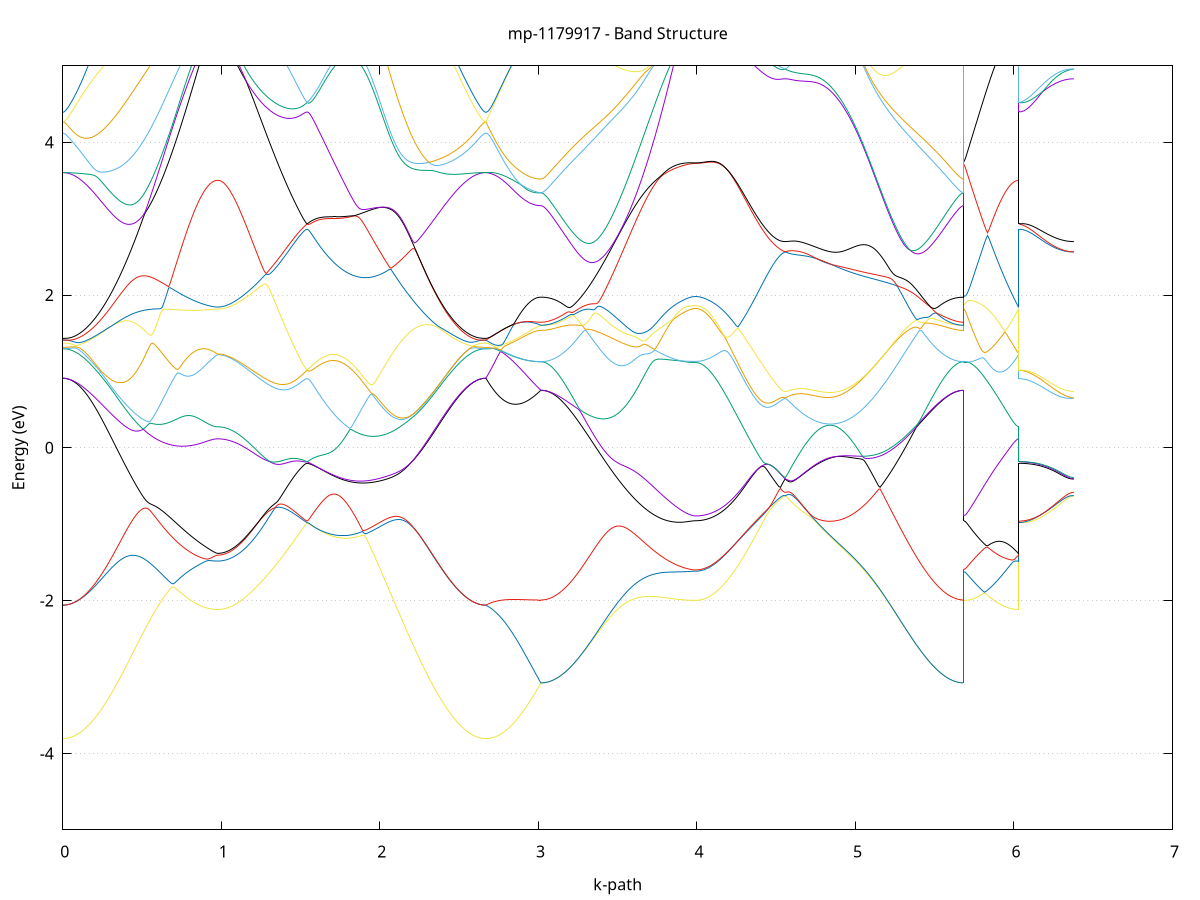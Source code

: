 set title 'mp-1179917 - Band Structure'
set xlabel 'k-path'
set ylabel 'Energy (eV)'
set grid y
set yrange [-5:5]
set terminal png size 800,600
set output 'mp-1179917_bands_gnuplot.png'
plot '-' using 1:2 with lines notitle, '-' using 1:2 with lines notitle, '-' using 1:2 with lines notitle, '-' using 1:2 with lines notitle, '-' using 1:2 with lines notitle, '-' using 1:2 with lines notitle, '-' using 1:2 with lines notitle, '-' using 1:2 with lines notitle, '-' using 1:2 with lines notitle, '-' using 1:2 with lines notitle, '-' using 1:2 with lines notitle, '-' using 1:2 with lines notitle, '-' using 1:2 with lines notitle, '-' using 1:2 with lines notitle, '-' using 1:2 with lines notitle, '-' using 1:2 with lines notitle, '-' using 1:2 with lines notitle, '-' using 1:2 with lines notitle, '-' using 1:2 with lines notitle, '-' using 1:2 with lines notitle, '-' using 1:2 with lines notitle, '-' using 1:2 with lines notitle, '-' using 1:2 with lines notitle, '-' using 1:2 with lines notitle, '-' using 1:2 with lines notitle, '-' using 1:2 with lines notitle, '-' using 1:2 with lines notitle, '-' using 1:2 with lines notitle, '-' using 1:2 with lines notitle, '-' using 1:2 with lines notitle, '-' using 1:2 with lines notitle, '-' using 1:2 with lines notitle, '-' using 1:2 with lines notitle, '-' using 1:2 with lines notitle, '-' using 1:2 with lines notitle, '-' using 1:2 with lines notitle, '-' using 1:2 with lines notitle, '-' using 1:2 with lines notitle, '-' using 1:2 with lines notitle, '-' using 1:2 with lines notitle, '-' using 1:2 with lines notitle, '-' using 1:2 with lines notitle, '-' using 1:2 with lines notitle, '-' using 1:2 with lines notitle, '-' using 1:2 with lines notitle, '-' using 1:2 with lines notitle, '-' using 1:2 with lines notitle, '-' using 1:2 with lines notitle
0.000000 -36.345309
0.009969 -36.345309
0.019938 -36.345209
0.029907 -36.345009
0.039875 -36.344809
0.049844 -36.344509
0.059813 -36.344209
0.069782 -36.343809
0.079751 -36.343409
0.089720 -36.342809
0.099688 -36.342309
0.109657 -36.341609
0.119626 -36.341009
0.129595 -36.340209
0.139564 -36.339409
0.149533 -36.338609
0.159502 -36.337609
0.169470 -36.336709
0.179439 -36.335709
0.189408 -36.334609
0.199377 -36.333509
0.209346 -36.332309
0.219315 -36.331109
0.229283 -36.329809
0.239252 -36.328509
0.249221 -36.327109
0.259190 -36.325709
0.269159 -36.324209
0.279128 -36.322709
0.289096 -36.321109
0.299065 -36.319609
0.309034 -36.317909
0.319003 -36.316309
0.328972 -36.314609
0.338941 -36.312809
0.348910 -36.311009
0.358878 -36.309209
0.368847 -36.307409
0.378816 -36.305509
0.388785 -36.303609
0.398754 -36.301709
0.408723 -36.299709
0.418691 -36.297809
0.428660 -36.295809
0.438629 -36.293709
0.448598 -36.291709
0.458567 -36.289609
0.468536 -36.287609
0.478505 -36.285509
0.488473 -36.283409
0.498442 -36.281309
0.508411 -36.279209
0.518380 -36.277009
0.528349 -36.274909
0.538318 -36.272809
0.548286 -36.270609
0.558255 -36.268509
0.568224 -36.266309
0.578193 -36.264209
0.588162 -36.262109
0.598131 -36.260009
0.608100 -36.257809
0.618068 -36.255709
0.628037 -36.253609
0.638006 -36.251609
0.647975 -36.249509
0.657944 -36.247509
0.667913 -36.245409
0.677881 -36.243409
0.687850 -36.241409
0.697819 -36.239509
0.707788 -36.237509
0.717757 -36.235609
0.727726 -36.233709
0.737695 -36.231809
0.747663 -36.230009
0.757632 -36.228209
0.767601 -36.226409
0.777570 -36.224709
0.787539 -36.223009
0.797508 -36.221409
0.807476 -36.219809
0.817445 -36.218209
0.827414 -36.216709
0.837383 -36.215209
0.847352 -36.213709
0.857321 -36.212309
0.867290 -36.211009
0.877258 -36.209709
0.887227 -36.208509
0.897196 -36.207309
0.907165 -36.206309
0.917134 -36.205209
0.927103 -36.204309
0.937071 -36.203509
0.947040 -36.202809
0.957009 -36.202309
0.966978 -36.202009
0.976947 -36.201909
0.976947 -36.201909
0.986842 -36.201909
0.996738 -36.201809
1.006633 -36.201809
1.016529 -36.201709
1.026424 -36.201609
1.036319 -36.201509
1.046215 -36.201309
1.056110 -36.201109
1.066006 -36.201009
1.075901 -36.200709
1.085797 -36.200509
1.095692 -36.200209
1.105588 -36.200009
1.115483 -36.199709
1.125379 -36.199409
1.135274 -36.199009
1.145169 -36.198709
1.155065 -36.198309
1.164960 -36.197909
1.174856 -36.197509
1.184751 -36.197109
1.194647 -36.196609
1.204542 -36.196209
1.214438 -36.195709
1.224333 -36.195209
1.234228 -36.194809
1.244124 -36.194309
1.254019 -36.193809
1.263915 -36.193209
1.273810 -36.192709
1.283706 -36.192209
1.293601 -36.191609
1.303497 -36.191109
1.313392 -36.190609
1.323287 -36.190009
1.333183 -36.189509
1.343078 -36.188909
1.352974 -36.188409
1.362869 -36.187809
1.372765 -36.187309
1.382660 -36.186709
1.392556 -36.186209
1.402451 -36.185709
1.412347 -36.185209
1.422242 -36.184709
1.432137 -36.184209
1.442033 -36.183709
1.451928 -36.183309
1.461824 -36.182909
1.471719 -36.182509
1.481615 -36.182109
1.491510 -36.181809
1.501406 -36.181509
1.511301 -36.181209
1.521196 -36.181109
1.531092 -36.180909
1.540987 -36.180909
1.540987 -36.180909
1.550970 -36.180909
1.560953 -36.181109
1.570936 -36.181309
1.580919 -36.181709
1.590902 -36.182109
1.600885 -36.182709
1.610868 -36.183309
1.620851 -36.184109
1.630834 -36.184909
1.640818 -36.185709
1.650801 -36.186709
1.660784 -36.187709
1.670767 -36.188709
1.680750 -36.189809
1.690733 -36.191009
1.700716 -36.192209
1.710699 -36.193409
1.720682 -36.194709
1.730665 -36.196009
1.740648 -36.197409
1.750631 -36.198809
1.760614 -36.200209
1.770597 -36.201709
1.780580 -36.203209
1.790563 -36.204809
1.800546 -36.206409
1.810529 -36.208009
1.820512 -36.209709
1.830495 -36.211309
1.840478 -36.213109
1.850461 -36.214809
1.860444 -36.216609
1.870427 -36.218409
1.880410 -36.220309
1.890393 -36.222109
1.900376 -36.224009
1.910359 -36.225909
1.920342 -36.227909
1.930325 -36.229909
1.940308 -36.231809
1.950291 -36.233909
1.960274 -36.235909
1.970257 -36.237909
1.980240 -36.240009
1.990223 -36.242109
2.000206 -36.244209
2.010189 -36.246309
2.020172 -36.248409
2.030155 -36.250609
2.040138 -36.252709
2.050121 -36.254909
2.060104 -36.257109
2.070087 -36.259209
2.080070 -36.261409
2.090053 -36.263609
2.100036 -36.265809
2.110019 -36.267909
2.120002 -36.270109
2.129985 -36.272309
2.139968 -36.274509
2.149951 -36.276609
2.159934 -36.278809
2.169917 -36.280909
2.179900 -36.283109
2.189883 -36.285209
2.199866 -36.287309
2.209849 -36.289409
2.219833 -36.291509
2.229816 -36.293509
2.239799 -36.295509
2.249782 -36.297609
2.259765 -36.299609
2.269748 -36.301509
2.279731 -36.303509
2.289714 -36.305409
2.299697 -36.307209
2.309680 -36.309109
2.319663 -36.310909
2.329646 -36.312709
2.339629 -36.314509
2.349612 -36.316209
2.359595 -36.317809
2.369578 -36.319509
2.379561 -36.321109
2.389544 -36.322609
2.399527 -36.324109
2.409510 -36.325609
2.419493 -36.327009
2.429476 -36.328409
2.439459 -36.329709
2.449442 -36.331009
2.459425 -36.332209
2.469408 -36.333409
2.479391 -36.334609
2.489374 -36.335609
2.499357 -36.336709
2.509340 -36.337609
2.519323 -36.338509
2.529306 -36.339409
2.539289 -36.340209
2.549272 -36.340909
2.559255 -36.341609
2.569238 -36.342309
2.579221 -36.342809
2.589204 -36.343409
2.599187 -36.343809
2.609170 -36.344209
2.619153 -36.344509
2.629136 -36.344809
2.639119 -36.345009
2.649102 -36.345209
2.659085 -36.345309
2.669068 -36.345309
2.669068 -36.345309
2.678970 -36.345309
2.688871 -36.345209
2.698773 -36.345009
2.708674 -36.344809
2.718576 -36.344509
2.728477 -36.344209
2.738379 -36.343809
2.748280 -36.343309
2.758181 -36.342809
2.768083 -36.342309
2.777984 -36.341609
2.787886 -36.340909
2.797787 -36.340209
2.807689 -36.339409
2.817590 -36.338509
2.827492 -36.337609
2.837393 -36.336609
2.847295 -36.335609
2.857196 -36.334509
2.867098 -36.333409
2.876999 -36.332209
2.886901 -36.331009
2.896802 -36.329709
2.906703 -36.328409
2.916605 -36.327009
2.926506 -36.325609
2.936408 -36.324109
2.946309 -36.322609
2.956211 -36.321109
2.966112 -36.319509
2.976014 -36.317909
2.985915 -36.316209
2.995817 -36.314509
3.005718 -36.312809
3.015620 -36.311109
3.015620 -36.311109
3.025588 -36.311109
3.035557 -36.311009
3.045526 -36.310809
3.055495 -36.310709
3.065464 -36.310409
3.075433 -36.310109
3.085401 -36.309809
3.095370 -36.309409
3.105339 -36.308909
3.115308 -36.308409
3.125277 -36.307909
3.135246 -36.307309
3.145215 -36.306609
3.155183 -36.305909
3.165152 -36.305209
3.175121 -36.304409
3.185090 -36.303609
3.195059 -36.302709
3.205028 -36.301809
3.214996 -36.300909
3.224965 -36.299909
3.234934 -36.298809
3.244903 -36.297709
3.254872 -36.296609
3.264841 -36.295509
3.274810 -36.294309
3.284778 -36.293109
3.294747 -36.291809
3.304716 -36.290509
3.314685 -36.289209
3.324654 -36.287809
3.334623 -36.286509
3.344591 -36.285009
3.354560 -36.283609
3.364529 -36.282209
3.374498 -36.280709
3.384467 -36.279209
3.394436 -36.277709
3.404405 -36.276109
3.414373 -36.274609
3.424342 -36.273009
3.434311 -36.271409
3.444280 -36.269809
3.454249 -36.268209
3.464218 -36.266609
3.474186 -36.265009
3.484155 -36.263409
3.494124 -36.261709
3.504093 -36.260109
3.514062 -36.258509
3.524031 -36.256909
3.533999 -36.255209
3.543968 -36.253609
3.553937 -36.252009
3.563906 -36.250409
3.573875 -36.248809
3.583844 -36.247209
3.593813 -36.245609
3.603781 -36.244109
3.613750 -36.242509
3.623719 -36.241009
3.633688 -36.239509
3.643657 -36.238009
3.653626 -36.236609
3.663594 -36.235109
3.673563 -36.233709
3.683532 -36.232309
3.693501 -36.231009
3.703470 -36.229609
3.713439 -36.228409
3.723408 -36.227109
3.733376 -36.225909
3.743345 -36.224709
3.753314 -36.223509
3.763283 -36.222409
3.773252 -36.221309
3.783221 -36.220309
3.793189 -36.219309
3.803158 -36.218309
3.813127 -36.217409
3.823096 -36.216509
3.833065 -36.215709
3.843034 -36.214909
3.853003 -36.214209
3.862971 -36.213509
3.872940 -36.212809
3.882909 -36.212209
3.892878 -36.211709
3.902847 -36.211209
3.912816 -36.210809
3.922784 -36.210409
3.932753 -36.210009
3.942722 -36.209809
3.952691 -36.209509
3.962660 -36.209309
3.972629 -36.209209
3.982598 -36.209109
3.992566 -36.209109
3.992566 -36.209109
4.002462 -36.209109
4.012357 -36.209009
4.022253 -36.209009
4.032148 -36.208909
4.042044 -36.208709
4.051939 -36.208609
4.061835 -36.208409
4.071730 -36.208109
4.081625 -36.207909
4.091521 -36.207609
4.101416 -36.207309
4.111312 -36.207009
4.121207 -36.206609
4.131103 -36.206209
4.140998 -36.205809
4.150894 -36.205409
4.160789 -36.204909
4.170684 -36.204409
4.180580 -36.203909
4.190475 -36.203409
4.200371 -36.202809
4.210266 -36.202209
4.220162 -36.201609
4.230057 -36.201009
4.239953 -36.200409
4.249848 -36.199709
4.259743 -36.199109
4.269639 -36.198409
4.279534 -36.197709
4.289430 -36.196909
4.299325 -36.196209
4.309221 -36.195509
4.319116 -36.194709
4.329012 -36.194009
4.338907 -36.193209
4.348803 -36.192409
4.358698 -36.191609
4.368593 -36.190809
4.378489 -36.190009
4.388384 -36.189309
4.398280 -36.188509
4.408175 -36.187709
4.418071 -36.186909
4.427966 -36.186109
4.437862 -36.185309
4.447757 -36.184609
4.457652 -36.183809
4.467548 -36.183109
4.477443 -36.182309
4.487339 -36.181609
4.497234 -36.181009
4.507130 -36.180309
4.517025 -36.179709
4.526921 -36.179209
4.536816 -36.178709
4.546711 -36.178209
4.556607 -36.177909
4.556607 -36.177909
4.566590 -36.178109
4.576573 -36.178509
4.586556 -36.178909
4.596539 -36.179409
4.606522 -36.179809
4.616505 -36.180309
4.626488 -36.180909
4.636471 -36.181409
4.646454 -36.182009
4.656437 -36.182609
4.666420 -36.183309
4.676403 -36.184009
4.686386 -36.184709
4.696369 -36.185409
4.706352 -36.186209
4.716335 -36.187009
4.726318 -36.187909
4.736301 -36.188809
4.746284 -36.189709
4.756267 -36.190709
4.766250 -36.191609
4.776233 -36.192709
4.786216 -36.193709
4.796199 -36.194809
4.806182 -36.195909
4.816165 -36.197109
4.826148 -36.198309
4.836131 -36.199509
4.846114 -36.200709
4.856097 -36.202009
4.866080 -36.203309
4.876063 -36.204709
4.886046 -36.206009
4.896029 -36.207409
4.906012 -36.208809
4.915996 -36.210309
4.925979 -36.211809
4.935962 -36.213309
4.945945 -36.214809
4.955928 -36.216309
4.965911 -36.217909
4.975894 -36.219509
4.985877 -36.221109
4.995860 -36.222809
5.005843 -36.224409
5.015826 -36.226109
5.025809 -36.227809
5.035792 -36.229509
5.045775 -36.231209
5.055758 -36.233009
5.065741 -36.234709
5.075724 -36.236509
5.085707 -36.238209
5.095690 -36.240009
5.105673 -36.241809
5.115656 -36.243609
5.125639 -36.245409
5.135622 -36.247109
5.145605 -36.248909
5.155588 -36.250709
5.165571 -36.252509
5.175554 -36.254309
5.185537 -36.256109
5.195520 -36.257909
5.205503 -36.259709
5.215486 -36.261409
5.225469 -36.263209
5.235452 -36.264909
5.245435 -36.266609
5.255418 -36.268309
5.265401 -36.270009
5.275384 -36.271709
5.285367 -36.273409
5.295350 -36.275009
5.305333 -36.276709
5.315316 -36.278309
5.325299 -36.279809
5.335282 -36.281409
5.345265 -36.282909
5.355248 -36.284409
5.365231 -36.285809
5.375214 -36.287309
5.385197 -36.288709
5.395180 -36.290009
5.405163 -36.291409
5.415146 -36.292709
5.425129 -36.293909
5.435112 -36.295209
5.445095 -36.296309
5.455078 -36.297509
5.465061 -36.298609
5.475045 -36.299609
5.485028 -36.300709
5.495011 -36.301609
5.504994 -36.302609
5.514977 -36.303509
5.524960 -36.304309
5.534943 -36.305109
5.544926 -36.305909
5.554909 -36.306609
5.564892 -36.307209
5.574875 -36.307809
5.584858 -36.308409
5.594841 -36.308909
5.604824 -36.309409
5.614807 -36.309809
5.624790 -36.310109
5.634773 -36.310409
5.644756 -36.310609
5.654739 -36.310809
5.664722 -36.311009
5.674705 -36.311109
5.684688 -36.311109
5.684688 -36.209109
5.694589 -36.209109
5.704491 -36.209109
5.714392 -36.209009
5.724294 -36.209009
5.734195 -36.208909
5.744097 -36.208809
5.753998 -36.208709
5.763900 -36.208509
5.773801 -36.208409
5.783703 -36.208209
5.793604 -36.208009
5.803505 -36.207809
5.813407 -36.207609
5.823308 -36.207409
5.833210 -36.207109
5.843111 -36.206909
5.853013 -36.206609
5.862914 -36.206309
5.872816 -36.206009
5.882717 -36.205709
5.892619 -36.205409
5.902520 -36.205109
5.912422 -36.204809
5.922323 -36.204509
5.932224 -36.204109
5.942126 -36.203809
5.952027 -36.203509
5.961929 -36.203209
5.971830 -36.202909
5.981732 -36.202609
5.991633 -36.202409
6.001535 -36.202209
6.011436 -36.202009
6.021338 -36.201909
6.031239 -36.201909
6.031239 -36.180909
6.041141 -36.180909
6.051042 -36.180909
6.060944 -36.180909
6.070845 -36.180909
6.080746 -36.180809
6.090648 -36.180809
6.100549 -36.180809
6.110451 -36.180709
6.120352 -36.180709
6.130254 -36.180609
6.140155 -36.180609
6.150057 -36.180509
6.159958 -36.180509
6.169860 -36.180409
6.179761 -36.180309
6.189663 -36.180209
6.199564 -36.180109
6.209466 -36.180009
6.219367 -36.180009
6.229268 -36.179809
6.239170 -36.179709
6.249071 -36.179609
6.258973 -36.179509
6.268874 -36.179409
6.278776 -36.179309
6.288677 -36.179209
6.298579 -36.179009
6.308480 -36.178909
6.318382 -36.178809
6.328283 -36.178609
6.338185 -36.178509
6.348086 -36.178309
6.357987 -36.178209
6.367889 -36.178009
6.377790 -36.177909
e
0.000000 -36.241409
0.009969 -36.241409
0.019938 -36.241409
0.029907 -36.241309
0.039875 -36.241109
0.049844 -36.241009
0.059813 -36.240809
0.069782 -36.240509
0.079751 -36.240209
0.089720 -36.239909
0.099688 -36.239609
0.109657 -36.239209
0.119626 -36.238809
0.129595 -36.238309
0.139564 -36.237909
0.149533 -36.237309
0.159502 -36.236809
0.169470 -36.236209
0.179439 -36.235609
0.189408 -36.235009
0.199377 -36.234309
0.209346 -36.233609
0.219315 -36.232909
0.229283 -36.232209
0.239252 -36.231409
0.249221 -36.230609
0.259190 -36.229809
0.269159 -36.229009
0.279128 -36.228109
0.289096 -36.227309
0.299065 -36.226409
0.309034 -36.225509
0.319003 -36.224609
0.328972 -36.223609
0.338941 -36.222709
0.348910 -36.221709
0.358878 -36.220809
0.368847 -36.219809
0.378816 -36.218809
0.388785 -36.217809
0.398754 -36.216909
0.408723 -36.215909
0.418691 -36.214909
0.428660 -36.213909
0.438629 -36.212909
0.448598 -36.211909
0.458567 -36.210909
0.468536 -36.209909
0.478505 -36.209009
0.488473 -36.208009
0.498442 -36.207109
0.508411 -36.206109
0.518380 -36.205209
0.528349 -36.204309
0.538318 -36.203409
0.548286 -36.202509
0.558255 -36.201609
0.568224 -36.200809
0.578193 -36.200009
0.588162 -36.199209
0.598131 -36.198409
0.608100 -36.197609
0.618068 -36.196909
0.628037 -36.196209
0.638006 -36.195509
0.647975 -36.194909
0.657944 -36.194309
0.667913 -36.193709
0.677881 -36.193209
0.687850 -36.192709
0.697819 -36.192209
0.707788 -36.191809
0.717757 -36.191409
0.727726 -36.191009
0.737695 -36.190709
0.747663 -36.190409
0.757632 -36.190209
0.767601 -36.190009
0.777570 -36.189809
0.787539 -36.189709
0.797508 -36.189609
0.807476 -36.189609
0.817445 -36.189609
0.827414 -36.189709
0.837383 -36.189809
0.847352 -36.189909
0.857321 -36.190109
0.867290 -36.190309
0.877258 -36.190609
0.887227 -36.190909
0.897196 -36.191209
0.907165 -36.191609
0.917134 -36.191909
0.927103 -36.192309
0.937071 -36.192709
0.947040 -36.193009
0.957009 -36.193309
0.966978 -36.193409
0.976947 -36.193509
0.976947 -36.193509
0.986842 -36.193509
0.996738 -36.193509
1.006633 -36.193409
1.016529 -36.193309
1.026424 -36.193209
1.036319 -36.193109
1.046215 -36.193009
1.056110 -36.192809
1.066006 -36.192609
1.075901 -36.192409
1.085797 -36.192209
1.095692 -36.191909
1.105588 -36.191709
1.115483 -36.191409
1.125379 -36.191109
1.135274 -36.190809
1.145169 -36.190409
1.155065 -36.190109
1.164960 -36.189709
1.174856 -36.189309
1.184751 -36.188909
1.194647 -36.188509
1.204542 -36.188109
1.214438 -36.187609
1.224333 -36.187209
1.234228 -36.186709
1.244124 -36.186209
1.254019 -36.185809
1.263915 -36.185309
1.273810 -36.184809
1.283706 -36.184209
1.293601 -36.183709
1.303497 -36.183209
1.313392 -36.182709
1.323287 -36.182209
1.333183 -36.181609
1.343078 -36.181109
1.352974 -36.180609
1.362869 -36.180009
1.372765 -36.179509
1.382660 -36.179009
1.392556 -36.178509
1.402451 -36.178009
1.412347 -36.177409
1.422242 -36.176909
1.432137 -36.176409
1.442033 -36.176009
1.451928 -36.175509
1.461824 -36.175009
1.471719 -36.174609
1.481615 -36.174109
1.491510 -36.173709
1.501406 -36.173309
1.511301 -36.172909
1.521196 -36.172509
1.531092 -36.172209
1.540987 -36.171809
1.540987 -36.171809
1.550970 -36.172209
1.560953 -36.172409
1.570936 -36.172709
1.580919 -36.172809
1.590902 -36.173009
1.600885 -36.173009
1.610868 -36.173109
1.620851 -36.173109
1.630834 -36.173109
1.640818 -36.173109
1.650801 -36.173109
1.660784 -36.173109
1.670767 -36.173109
1.680750 -36.173209
1.690733 -36.173209
1.700716 -36.173309
1.710699 -36.173309
1.720682 -36.173409
1.730665 -36.173609
1.740648 -36.173709
1.750631 -36.173909
1.760614 -36.174109
1.770597 -36.174309
1.780580 -36.174609
1.790563 -36.174909
1.800546 -36.175209
1.810529 -36.175509
1.820512 -36.175909
1.830495 -36.176309
1.840478 -36.176809
1.850461 -36.177209
1.860444 -36.177709
1.870427 -36.178209
1.880410 -36.178809
1.890393 -36.179409
1.900376 -36.180009
1.910359 -36.180609
1.920342 -36.181309
1.930325 -36.182009
1.940308 -36.182709
1.950291 -36.183409
1.960274 -36.184209
1.970257 -36.185009
1.980240 -36.185809
1.990223 -36.186709
2.000206 -36.187509
2.010189 -36.188409
2.020172 -36.189309
2.030155 -36.190209
2.040138 -36.191209
2.050121 -36.192209
2.060104 -36.193109
2.070087 -36.194109
2.080070 -36.195109
2.090053 -36.196209
2.100036 -36.197209
2.110019 -36.198309
2.120002 -36.199309
2.129985 -36.200409
2.139968 -36.201509
2.149951 -36.202609
2.159934 -36.203709
2.169917 -36.204809
2.179900 -36.205909
2.189883 -36.207009
2.199866 -36.208109
2.209849 -36.209209
2.219833 -36.210309
2.229816 -36.211409
2.239799 -36.212509
2.249782 -36.213609
2.259765 -36.214709
2.269748 -36.215809
2.279731 -36.216909
2.289714 -36.217909
2.299697 -36.219009
2.309680 -36.220009
2.319663 -36.221109
2.329646 -36.222109
2.339629 -36.223109
2.349612 -36.224109
2.359595 -36.225009
2.369578 -36.226009
2.379561 -36.226909
2.389544 -36.227809
2.399527 -36.228709
2.409510 -36.229609
2.419493 -36.230409
2.429476 -36.231209
2.439459 -36.232009
2.449442 -36.232809
2.459425 -36.233509
2.469408 -36.234209
2.479391 -36.234909
2.489374 -36.235609
2.499357 -36.236209
2.509340 -36.236809
2.519323 -36.237309
2.529306 -36.237809
2.539289 -36.238309
2.549272 -36.238809
2.559255 -36.239209
2.569238 -36.239609
2.579221 -36.239909
2.589204 -36.240309
2.599187 -36.240509
2.609170 -36.240809
2.619153 -36.241009
2.629136 -36.241109
2.639119 -36.241309
2.649102 -36.241409
2.659085 -36.241409
2.669068 -36.241409
2.669068 -36.241409
2.678970 -36.243209
2.688871 -36.245109
2.698773 -36.247009
2.708674 -36.248909
2.718576 -36.250809
2.728477 -36.252809
2.738379 -36.254809
2.748280 -36.256809
2.758181 -36.258809
2.768083 -36.260809
2.777984 -36.262909
2.787886 -36.264909
2.797787 -36.267009
2.807689 -36.269109
2.817590 -36.271209
2.827492 -36.273209
2.837393 -36.275309
2.847295 -36.277409
2.857196 -36.279509
2.867098 -36.281609
2.876999 -36.283609
2.886901 -36.285709
2.896802 -36.287809
2.906703 -36.289809
2.916605 -36.291809
2.926506 -36.293809
2.936408 -36.295809
2.946309 -36.297809
2.956211 -36.299809
2.966112 -36.301709
2.976014 -36.303609
2.985915 -36.305509
2.995817 -36.307409
3.005718 -36.309209
3.015620 -36.310909
3.015620 -36.310909
3.025588 -36.310909
3.035557 -36.310809
3.045526 -36.310709
3.055495 -36.310509
3.065464 -36.310309
3.075433 -36.310009
3.085401 -36.309609
3.095370 -36.309209
3.105339 -36.308809
3.115308 -36.308309
3.125277 -36.307709
3.135246 -36.307109
3.145215 -36.306509
3.155183 -36.305809
3.165152 -36.305009
3.175121 -36.304209
3.185090 -36.303309
3.195059 -36.302409
3.205028 -36.301509
3.214996 -36.300409
3.224965 -36.299409
3.234934 -36.298309
3.244903 -36.297109
3.254872 -36.296009
3.264841 -36.294709
3.274810 -36.293409
3.284778 -36.292109
3.294747 -36.290809
3.304716 -36.289409
3.314685 -36.287909
3.324654 -36.286509
3.334623 -36.285009
3.344591 -36.283409
3.354560 -36.281809
3.364529 -36.280209
3.374498 -36.278609
3.384467 -36.276909
3.394436 -36.275209
3.404405 -36.273509
3.414373 -36.271709
3.424342 -36.270009
3.434311 -36.268209
3.444280 -36.266309
3.454249 -36.264509
3.464218 -36.262609
3.474186 -36.260809
3.484155 -36.258909
3.494124 -36.257009
3.504093 -36.255009
3.514062 -36.253109
3.524031 -36.251209
3.533999 -36.249209
3.543968 -36.247309
3.553937 -36.245309
3.563906 -36.243309
3.573875 -36.241409
3.583844 -36.239409
3.593813 -36.237409
3.603781 -36.235509
3.613750 -36.233509
3.623719 -36.231609
3.633688 -36.229609
3.643657 -36.227709
3.653626 -36.225809
3.663594 -36.223909
3.673563 -36.222009
3.683532 -36.220109
3.693501 -36.218209
3.703470 -36.216309
3.713439 -36.214509
3.723408 -36.212709
3.733376 -36.210909
3.743345 -36.209209
3.753314 -36.207409
3.763283 -36.205709
3.773252 -36.204009
3.783221 -36.202409
3.793189 -36.200709
3.803158 -36.199109
3.813127 -36.197609
3.823096 -36.196009
3.833065 -36.194609
3.843034 -36.193109
3.853003 -36.191709
3.862971 -36.190309
3.872940 -36.189009
3.882909 -36.187709
3.892878 -36.186509
3.902847 -36.185309
3.912816 -36.184209
3.922784 -36.183209
3.932753 -36.182209
3.942722 -36.181309
3.952691 -36.180509
3.962660 -36.179909
3.972629 -36.179309
3.982598 -36.179009
3.992566 -36.178909
3.992566 -36.178909
4.002462 -36.178909
4.012357 -36.178909
4.022253 -36.178909
4.032148 -36.178809
4.042044 -36.178809
4.051939 -36.178809
4.061835 -36.178709
4.071730 -36.178609
4.081625 -36.178609
4.091521 -36.178509
4.101416 -36.178409
4.111312 -36.178309
4.121207 -36.178209
4.131103 -36.178109
4.140998 -36.178009
4.150894 -36.177909
4.160789 -36.177809
4.170684 -36.177709
4.180580 -36.177609
4.190475 -36.177409
4.200371 -36.177309
4.210266 -36.177209
4.220162 -36.177109
4.230057 -36.176909
4.239953 -36.176809
4.249848 -36.176709
4.259743 -36.176609
4.269639 -36.176409
4.279534 -36.176309
4.289430 -36.176209
4.299325 -36.176109
4.309221 -36.176009
4.319116 -36.175909
4.329012 -36.175809
4.338907 -36.175709
4.348803 -36.175709
4.358698 -36.175609
4.368593 -36.175609
4.378489 -36.175509
4.388384 -36.175509
4.398280 -36.175509
4.408175 -36.175509
4.418071 -36.175509
4.427966 -36.175609
4.437862 -36.175609
4.447757 -36.175709
4.457652 -36.175809
4.467548 -36.175909
4.477443 -36.176009
4.487339 -36.176209
4.497234 -36.176409
4.507130 -36.176509
4.517025 -36.176809
4.526921 -36.177009
4.536816 -36.177309
4.546711 -36.177609
4.556607 -36.177809
4.556607 -36.177809
4.566590 -36.177609
4.576573 -36.177509
4.586556 -36.177409
4.596539 -36.177409
4.606522 -36.177509
4.616505 -36.177709
4.626488 -36.178009
4.636471 -36.178309
4.646454 -36.178809
4.656437 -36.179309
4.666420 -36.179809
4.676403 -36.180409
4.686386 -36.181109
4.696369 -36.181809
4.706352 -36.182609
4.716335 -36.183409
4.726318 -36.184309
4.736301 -36.185209
4.746284 -36.186109
4.756267 -36.187109
4.766250 -36.188109
4.776233 -36.189209
4.786216 -36.190209
4.796199 -36.191409
4.806182 -36.192509
4.816165 -36.193709
4.826148 -36.195009
4.836131 -36.196209
4.846114 -36.197509
4.856097 -36.198909
4.866080 -36.200209
4.876063 -36.201609
4.886046 -36.203009
4.896029 -36.204509
4.906012 -36.206009
4.915996 -36.207509
4.925979 -36.209009
4.935962 -36.210609
4.945945 -36.212209
4.955928 -36.213809
4.965911 -36.215409
4.975894 -36.217109
4.985877 -36.218709
4.995860 -36.220409
5.005843 -36.222109
5.015826 -36.223909
5.025809 -36.225609
5.035792 -36.227409
5.045775 -36.229209
5.055758 -36.231009
5.065741 -36.232809
5.075724 -36.234609
5.085707 -36.236409
5.095690 -36.238209
5.105673 -36.240109
5.115656 -36.241909
5.125639 -36.243809
5.135622 -36.245609
5.145605 -36.247509
5.155588 -36.249309
5.165571 -36.251209
5.175554 -36.253009
5.185537 -36.254809
5.195520 -36.256709
5.205503 -36.258509
5.215486 -36.260309
5.225469 -36.262109
5.235452 -36.263909
5.245435 -36.265709
5.255418 -36.267409
5.265401 -36.269209
5.275384 -36.270909
5.285367 -36.272609
5.295350 -36.274309
5.305333 -36.276009
5.315316 -36.277609
5.325299 -36.279209
5.335282 -36.280809
5.345265 -36.282409
5.355248 -36.283909
5.365231 -36.285409
5.375214 -36.286909
5.385197 -36.288309
5.395180 -36.289709
5.405163 -36.291109
5.415146 -36.292409
5.425129 -36.293709
5.435112 -36.294909
5.445095 -36.296109
5.455078 -36.297309
5.465061 -36.298409
5.475045 -36.299509
5.485028 -36.300609
5.495011 -36.301609
5.504994 -36.302509
5.514977 -36.303409
5.524960 -36.304309
5.534943 -36.305109
5.544926 -36.305809
5.554909 -36.306509
5.564892 -36.307209
5.574875 -36.307809
5.584858 -36.308309
5.594841 -36.308809
5.604824 -36.309209
5.614807 -36.309609
5.624790 -36.310009
5.634773 -36.310309
5.644756 -36.310509
5.654739 -36.310709
5.664722 -36.310809
5.674705 -36.310909
5.684688 -36.310909
5.684688 -36.178909
5.694589 -36.179009
5.704491 -36.179109
5.714392 -36.179309
5.724294 -36.179509
5.734195 -36.179909
5.744097 -36.180209
5.753998 -36.180709
5.763900 -36.181109
5.773801 -36.181609
5.783703 -36.182109
5.793604 -36.182609
5.803505 -36.183109
5.813407 -36.183709
5.823308 -36.184209
5.833210 -36.184809
5.843111 -36.185409
5.853013 -36.185909
5.862914 -36.186509
5.872816 -36.187109
5.882717 -36.187609
5.892619 -36.188209
5.902520 -36.188809
5.912422 -36.189309
5.922323 -36.189809
5.932224 -36.190409
5.942126 -36.190909
5.952027 -36.191309
5.961929 -36.191809
5.971830 -36.192209
5.981732 -36.192609
5.991633 -36.192909
6.001535 -36.193109
6.011436 -36.193309
6.021338 -36.193509
6.031239 -36.193509
6.031239 -36.171809
6.041141 -36.171909
6.051042 -36.172109
6.060944 -36.172309
6.070845 -36.172409
6.080746 -36.172609
6.090648 -36.172809
6.100549 -36.172909
6.110451 -36.173109
6.120352 -36.173309
6.130254 -36.173509
6.140155 -36.173609
6.150057 -36.173809
6.159958 -36.174009
6.169860 -36.174209
6.179761 -36.174409
6.189663 -36.174509
6.199564 -36.174709
6.209466 -36.174909
6.219367 -36.175109
6.229268 -36.175309
6.239170 -36.175509
6.249071 -36.175609
6.258973 -36.175809
6.268874 -36.176009
6.278776 -36.176209
6.288677 -36.176309
6.298579 -36.176509
6.308480 -36.176709
6.318382 -36.176909
6.328283 -36.177009
6.338185 -36.177209
6.348086 -36.177409
6.357987 -36.177509
6.367889 -36.177709
6.377790 -36.177809
e
0.000000 -36.241309
0.009969 -36.241309
0.019938 -36.241209
0.029907 -36.241109
0.039875 -36.241009
0.049844 -36.240809
0.059813 -36.240609
0.069782 -36.240409
0.079751 -36.240109
0.089720 -36.239809
0.099688 -36.239409
0.109657 -36.239009
0.119626 -36.238609
0.129595 -36.238109
0.139564 -36.237609
0.149533 -36.237109
0.159502 -36.236509
0.169470 -36.235909
0.179439 -36.235209
0.189408 -36.234509
0.199377 -36.233809
0.209346 -36.233109
0.219315 -36.232309
0.229283 -36.231509
0.239252 -36.230709
0.249221 -36.229809
0.259190 -36.228909
0.269159 -36.228009
0.279128 -36.227009
0.289096 -36.226109
0.299065 -36.225109
0.309034 -36.224009
0.319003 -36.223009
0.328972 -36.221909
0.338941 -36.220809
0.348910 -36.219709
0.358878 -36.218609
0.368847 -36.217409
0.378816 -36.216309
0.388785 -36.215109
0.398754 -36.213909
0.408723 -36.212709
0.418691 -36.211509
0.428660 -36.210309
0.438629 -36.209009
0.448598 -36.207809
0.458567 -36.206609
0.468536 -36.205309
0.478505 -36.204109
0.488473 -36.202809
0.498442 -36.201509
0.508411 -36.200309
0.518380 -36.199009
0.528349 -36.197809
0.538318 -36.196509
0.548286 -36.195309
0.558255 -36.194009
0.568224 -36.192809
0.578193 -36.191609
0.588162 -36.190409
0.598131 -36.189209
0.608100 -36.188009
0.618068 -36.186809
0.628037 -36.185709
0.638006 -36.184509
0.647975 -36.183409
0.657944 -36.182309
0.667913 -36.181209
0.677881 -36.180209
0.687850 -36.179209
0.697819 -36.178109
0.707788 -36.177209
0.717757 -36.176209
0.727726 -36.175309
0.737695 -36.174409
0.747663 -36.173509
0.757632 -36.172609
0.767601 -36.171809
0.777570 -36.171009
0.787539 -36.170309
0.797508 -36.169609
0.807476 -36.168909
0.817445 -36.168209
0.827414 -36.167609
0.837383 -36.167109
0.847352 -36.166509
0.857321 -36.166009
0.867290 -36.165609
0.877258 -36.165109
0.887227 -36.164709
0.897196 -36.164409
0.907165 -36.164109
0.917134 -36.163809
0.927103 -36.163609
0.937071 -36.163409
0.947040 -36.163309
0.957009 -36.163209
0.966978 -36.163109
0.976947 -36.163109
0.976947 -36.163109
0.986842 -36.163109
0.996738 -36.163109
1.006633 -36.163109
1.016529 -36.163109
1.026424 -36.163109
1.036319 -36.163109
1.046215 -36.163109
1.056110 -36.163109
1.066006 -36.163109
1.075901 -36.163109
1.085797 -36.163109
1.095692 -36.163109
1.105588 -36.163109
1.115483 -36.163109
1.125379 -36.163109
1.135274 -36.163109
1.145169 -36.163109
1.155065 -36.163109
1.164960 -36.163209
1.174856 -36.163209
1.184751 -36.163209
1.194647 -36.163309
1.204542 -36.163309
1.214438 -36.163409
1.224333 -36.163409
1.234228 -36.163509
1.244124 -36.163609
1.254019 -36.163709
1.263915 -36.163809
1.273810 -36.163909
1.283706 -36.164009
1.293601 -36.164109
1.303497 -36.164209
1.313392 -36.164409
1.323287 -36.164609
1.333183 -36.164809
1.343078 -36.165009
1.352974 -36.165209
1.362869 -36.165409
1.372765 -36.165609
1.382660 -36.165909
1.392556 -36.166209
1.402451 -36.166509
1.412347 -36.166809
1.422242 -36.167109
1.432137 -36.167509
1.442033 -36.167809
1.451928 -36.168209
1.461824 -36.168609
1.471719 -36.169009
1.481615 -36.169409
1.491510 -36.169809
1.501406 -36.170209
1.511301 -36.170609
1.521196 -36.171009
1.531092 -36.171409
1.540987 -36.171709
1.540987 -36.171709
1.550970 -36.171409
1.560953 -36.171109
1.570936 -36.170809
1.580919 -36.170509
1.590902 -36.170309
1.600885 -36.170109
1.610868 -36.169909
1.620851 -36.169709
1.630834 -36.169609
1.640818 -36.169409
1.650801 -36.169409
1.660784 -36.169309
1.670767 -36.169309
1.680750 -36.169309
1.690733 -36.169309
1.700716 -36.169309
1.710699 -36.169409
1.720682 -36.169509
1.730665 -36.169709
1.740648 -36.169909
1.750631 -36.170109
1.760614 -36.170309
1.770597 -36.170609
1.780580 -36.170909
1.790563 -36.171209
1.800546 -36.171609
1.810529 -36.172009
1.820512 -36.172409
1.830495 -36.172909
1.840478 -36.173309
1.850461 -36.173909
1.860444 -36.174409
1.870427 -36.175009
1.880410 -36.175609
1.890393 -36.176209
1.900376 -36.176909
1.910359 -36.177609
1.920342 -36.178309
1.930325 -36.179109
1.940308 -36.179809
1.950291 -36.180709
1.960274 -36.181509
1.970257 -36.182309
1.980240 -36.183209
1.990223 -36.184109
2.000206 -36.185009
2.010189 -36.186009
2.020172 -36.187009
2.030155 -36.187909
2.040138 -36.188909
2.050121 -36.190009
2.060104 -36.191009
2.070087 -36.192109
2.080070 -36.193109
2.090053 -36.194209
2.100036 -36.195309
2.110019 -36.196409
2.120002 -36.197509
2.129985 -36.198709
2.139968 -36.199809
2.149951 -36.200909
2.159934 -36.202109
2.169917 -36.203209
2.179900 -36.204409
2.189883 -36.205609
2.199866 -36.206709
2.209849 -36.207909
2.219833 -36.209009
2.229816 -36.210209
2.239799 -36.211309
2.249782 -36.212509
2.259765 -36.213609
2.269748 -36.214709
2.279731 -36.215909
2.289714 -36.217009
2.299697 -36.218109
2.309680 -36.219209
2.319663 -36.220209
2.329646 -36.221309
2.339629 -36.222309
2.349612 -36.223309
2.359595 -36.224409
2.369578 -36.225309
2.379561 -36.226309
2.389544 -36.227209
2.399527 -36.228209
2.409510 -36.229109
2.419493 -36.229909
2.429476 -36.230809
2.439459 -36.231609
2.449442 -36.232409
2.459425 -36.233109
2.469408 -36.233909
2.479391 -36.234609
2.489374 -36.235209
2.499357 -36.235909
2.509340 -36.236509
2.519323 -36.237009
2.529306 -36.237609
2.539289 -36.238109
2.549272 -36.238609
2.559255 -36.239009
2.569238 -36.239409
2.579221 -36.239709
2.589204 -36.240109
2.599187 -36.240409
2.609170 -36.240609
2.619153 -36.240809
2.629136 -36.241009
2.639119 -36.241109
2.649102 -36.241209
2.659085 -36.241309
2.669068 -36.241309
2.669068 -36.241309
2.678970 -36.239609
2.688871 -36.237809
2.698773 -36.236009
2.708674 -36.234309
2.718576 -36.232709
2.728477 -36.231009
2.738379 -36.229409
2.748280 -36.227909
2.758181 -36.226409
2.768083 -36.224909
2.777984 -36.223509
2.787886 -36.222109
2.797787 -36.220809
2.807689 -36.219609
2.817590 -36.218309
2.827492 -36.217209
2.837393 -36.216109
2.847295 -36.215009
2.857196 -36.214009
2.867098 -36.213009
2.876999 -36.212109
2.886901 -36.211309
2.896802 -36.210509
2.906703 -36.209809
2.916605 -36.209209
2.926506 -36.208609
2.936408 -36.208009
2.946309 -36.207609
2.956211 -36.207109
2.966112 -36.206809
2.976014 -36.206509
2.985915 -36.206309
2.995817 -36.206109
3.005718 -36.206009
3.015620 -36.206009
3.015620 -36.206009
3.025588 -36.206009
3.035557 -36.205909
3.045526 -36.205909
3.055495 -36.205809
3.065464 -36.205609
3.075433 -36.205509
3.085401 -36.205309
3.095370 -36.205109
3.105339 -36.204809
3.115308 -36.204509
3.125277 -36.204209
3.135246 -36.203909
3.145215 -36.203509
3.155183 -36.203109
3.165152 -36.202709
3.175121 -36.202309
3.185090 -36.201809
3.195059 -36.201309
3.205028 -36.200809
3.214996 -36.200309
3.224965 -36.199709
3.234934 -36.199209
3.244903 -36.198609
3.254872 -36.197909
3.264841 -36.197309
3.274810 -36.196609
3.284778 -36.196009
3.294747 -36.195309
3.304716 -36.194609
3.314685 -36.193909
3.324654 -36.193109
3.334623 -36.192409
3.344591 -36.191609
3.354560 -36.190909
3.364529 -36.190109
3.374498 -36.189309
3.384467 -36.188509
3.394436 -36.187709
3.404405 -36.186909
3.414373 -36.186109
3.424342 -36.185309
3.434311 -36.184509
3.444280 -36.183709
3.454249 -36.182909
3.464218 -36.182209
3.474186 -36.181409
3.484155 -36.180609
3.494124 -36.179809
3.504093 -36.179009
3.514062 -36.178309
3.524031 -36.177509
3.533999 -36.176809
3.543968 -36.176109
3.553937 -36.175409
3.563906 -36.174709
3.573875 -36.174009
3.583844 -36.173309
3.593813 -36.172709
3.603781 -36.172109
3.613750 -36.171509
3.623719 -36.170909
3.633688 -36.170309
3.643657 -36.169809
3.653626 -36.169309
3.663594 -36.168809
3.673563 -36.168409
3.683532 -36.168009
3.693501 -36.167609
3.703470 -36.167209
3.713439 -36.166909
3.723408 -36.166609
3.733376 -36.166409
3.743345 -36.166209
3.753314 -36.166009
3.763283 -36.165809
3.773252 -36.165709
3.783221 -36.165609
3.793189 -36.165609
3.803158 -36.165609
3.813127 -36.165609
3.823096 -36.165709
3.833065 -36.165809
3.843034 -36.165909
3.853003 -36.166109
3.862971 -36.166409
3.872940 -36.166609
3.882909 -36.166909
3.892878 -36.167209
3.902847 -36.167609
3.912816 -36.168009
3.922784 -36.168409
3.932753 -36.168809
3.942722 -36.169209
3.952691 -36.169609
3.962660 -36.169909
3.972629 -36.170209
3.982598 -36.170409
3.992566 -36.170509
3.992566 -36.170509
4.002462 -36.170509
4.012357 -36.170509
4.022253 -36.170409
4.032148 -36.170409
4.042044 -36.170409
4.051939 -36.170309
4.061835 -36.170309
4.071730 -36.170209
4.081625 -36.170209
4.091521 -36.170109
4.101416 -36.170009
4.111312 -36.170009
4.121207 -36.169909
4.131103 -36.169809
4.140998 -36.169709
4.150894 -36.169609
4.160789 -36.169509
4.170684 -36.169409
4.180580 -36.169309
4.190475 -36.169209
4.200371 -36.169109
4.210266 -36.169009
4.220162 -36.168909
4.230057 -36.168809
4.239953 -36.168709
4.249848 -36.168609
4.259743 -36.168509
4.269639 -36.168409
4.279534 -36.168309
4.289430 -36.168209
4.299325 -36.168109
4.309221 -36.168009
4.319116 -36.167909
4.329012 -36.167909
4.338907 -36.167809
4.348803 -36.167809
4.358698 -36.167709
4.368593 -36.167709
4.378489 -36.167709
4.388384 -36.167709
4.398280 -36.167709
4.408175 -36.167709
4.418071 -36.167709
4.427966 -36.167709
4.437862 -36.167809
4.447757 -36.167809
4.457652 -36.167909
4.467548 -36.168009
4.477443 -36.168109
4.487339 -36.168209
4.497234 -36.168309
4.507130 -36.168409
4.517025 -36.168509
4.526921 -36.168609
4.536816 -36.168609
4.546711 -36.168709
4.556607 -36.168709
4.556607 -36.168709
4.566590 -36.168709
4.576573 -36.168609
4.586556 -36.168509
4.596539 -36.168309
4.606522 -36.168109
4.616505 -36.167809
4.626488 -36.167509
4.636471 -36.167209
4.646454 -36.166809
4.656437 -36.166409
4.666420 -36.166109
4.676403 -36.165709
4.686386 -36.165309
4.696369 -36.165009
4.706352 -36.164609
4.716335 -36.164309
4.726318 -36.164009
4.736301 -36.163709
4.746284 -36.163509
4.756267 -36.163209
4.766250 -36.163009
4.776233 -36.162809
4.786216 -36.162709
4.796199 -36.162509
4.806182 -36.162409
4.816165 -36.162309
4.826148 -36.162309
4.836131 -36.162309
4.846114 -36.162309
4.856097 -36.162309
4.866080 -36.162409
4.876063 -36.162509
4.886046 -36.162609
4.896029 -36.162709
4.906012 -36.162909
4.915996 -36.163109
4.925979 -36.163409
4.935962 -36.163609
4.945945 -36.163909
4.955928 -36.164309
4.965911 -36.164609
4.975894 -36.165009
4.985877 -36.165409
4.995860 -36.165809
5.005843 -36.166309
5.015826 -36.166809
5.025809 -36.167309
5.035792 -36.167809
5.045775 -36.168409
5.055758 -36.168909
5.065741 -36.169509
5.075724 -36.170209
5.085707 -36.170809
5.095690 -36.171409
5.105673 -36.172109
5.115656 -36.172809
5.125639 -36.173509
5.135622 -36.174209
5.145605 -36.175009
5.155588 -36.175709
5.165571 -36.176509
5.175554 -36.177209
5.185537 -36.178009
5.195520 -36.178809
5.205503 -36.179609
5.215486 -36.180409
5.225469 -36.181209
5.235452 -36.182009
5.245435 -36.182809
5.255418 -36.183609
5.265401 -36.184409
5.275384 -36.185209
5.285367 -36.186009
5.295350 -36.186809
5.305333 -36.187709
5.315316 -36.188509
5.325299 -36.189209
5.335282 -36.190009
5.345265 -36.190809
5.355248 -36.191609
5.365231 -36.192309
5.375214 -36.193109
5.385197 -36.193809
5.395180 -36.194509
5.405163 -36.195209
5.415146 -36.195909
5.425129 -36.196609
5.435112 -36.197309
5.445095 -36.197909
5.455078 -36.198509
5.465061 -36.199109
5.475045 -36.199709
5.485028 -36.200309
5.495011 -36.200809
5.504994 -36.201309
5.514977 -36.201809
5.524960 -36.202309
5.534943 -36.202709
5.544926 -36.203109
5.554909 -36.203509
5.564892 -36.203909
5.574875 -36.204209
5.584858 -36.204509
5.594841 -36.204809
5.604824 -36.205109
5.614807 -36.205309
5.624790 -36.205509
5.634773 -36.205609
5.644756 -36.205809
5.654739 -36.205909
5.664722 -36.205909
5.674705 -36.206009
5.684688 -36.206009
5.684688 -36.170509
5.694589 -36.170409
5.704491 -36.170309
5.714392 -36.170209
5.724294 -36.170009
5.734195 -36.169709
5.744097 -36.169509
5.753998 -36.169209
5.763900 -36.168809
5.773801 -36.168509
5.783703 -36.168209
5.793604 -36.167809
5.803505 -36.167509
5.813407 -36.167209
5.823308 -36.166809
5.833210 -36.166509
5.843111 -36.166209
5.853013 -36.165909
5.862914 -36.165609
5.872816 -36.165309
5.882717 -36.165109
5.892619 -36.164809
5.902520 -36.164609
5.912422 -36.164409
5.922323 -36.164209
5.932224 -36.164009
5.942126 -36.163809
5.952027 -36.163709
5.961929 -36.163509
5.971830 -36.163409
5.981732 -36.163309
5.991633 -36.163209
6.001535 -36.163209
6.011436 -36.163109
6.021338 -36.163109
6.031239 -36.163109
6.031239 -36.171709
6.041141 -36.171609
6.051042 -36.171509
6.060944 -36.171309
6.070845 -36.171209
6.080746 -36.171009
6.090648 -36.170909
6.100549 -36.170709
6.110451 -36.170609
6.120352 -36.170509
6.130254 -36.170309
6.140155 -36.170209
6.150057 -36.170109
6.159958 -36.170009
6.169860 -36.169909
6.179761 -36.169809
6.189663 -36.169709
6.199564 -36.169609
6.209466 -36.169509
6.219367 -36.169409
6.229268 -36.169309
6.239170 -36.169209
6.249071 -36.169209
6.258973 -36.169109
6.268874 -36.169109
6.278776 -36.169009
6.288677 -36.168909
6.298579 -36.168909
6.308480 -36.168909
6.318382 -36.168809
6.328283 -36.168809
6.338185 -36.168809
6.348086 -36.168709
6.357987 -36.168709
6.367889 -36.168709
6.377790 -36.168709
e
0.000000 -18.705309
0.009969 -18.705309
0.019938 -18.705209
0.029907 -18.705009
0.039875 -18.704709
0.049844 -18.704409
0.059813 -18.704009
0.069782 -18.703509
0.079751 -18.703009
0.089720 -18.702509
0.099688 -18.701909
0.109657 -18.701209
0.119626 -18.700509
0.129595 -18.699709
0.139564 -18.698909
0.149533 -18.698109
0.159502 -18.697209
0.169470 -18.696409
0.179439 -18.695509
0.189408 -18.694509
0.199377 -18.693609
0.209346 -18.692709
0.219315 -18.691809
0.229283 -18.690909
0.239252 -18.690009
0.249221 -18.689109
0.259190 -18.688309
0.269159 -18.687509
0.279128 -18.686809
0.289096 -18.686109
0.299065 -18.685509
0.309034 -18.685009
0.319003 -18.684609
0.328972 -18.684209
0.338941 -18.684009
0.348910 -18.683909
0.358878 -18.683909
0.368847 -18.684109
0.378816 -18.684409
0.388785 -18.684809
0.398754 -18.685509
0.408723 -18.686309
0.418691 -18.687209
0.428660 -18.688409
0.438629 -18.689809
0.448598 -18.691409
0.458567 -18.693209
0.468536 -18.695209
0.478505 -18.697509
0.488473 -18.699909
0.498442 -18.702609
0.508411 -18.705509
0.518380 -18.708609
0.528349 -18.712009
0.538318 -18.715509
0.548286 -18.719309
0.558255 -18.723309
0.568224 -18.727409
0.578193 -18.731709
0.588162 -18.736209
0.598131 -18.740809
0.608100 -18.745609
0.618068 -18.750509
0.628037 -18.755509
0.638006 -18.760609
0.647975 -18.765709
0.657944 -18.770909
0.667913 -18.776109
0.677881 -18.781409
0.687850 -18.786709
0.697819 -18.791909
0.707788 -18.797109
0.717757 -18.802309
0.727726 -18.807409
0.737695 -18.812409
0.747663 -18.817309
0.757632 -18.822109
0.767601 -18.826809
0.777570 -18.831309
0.787539 -18.835709
0.797508 -18.840009
0.807476 -18.844009
0.817445 -18.847909
0.827414 -18.851609
0.837383 -18.855109
0.847352 -18.858309
0.857321 -18.861409
0.867290 -18.864209
0.877258 -18.866809
0.887227 -18.869209
0.897196 -18.871409
0.907165 -18.873309
0.917134 -18.874909
0.927103 -18.876309
0.937071 -18.877509
0.947040 -18.878409
0.957009 -18.879009
0.966978 -18.879409
0.976947 -18.879509
0.976947 -18.879509
0.986842 -18.879409
0.996738 -18.879109
1.006633 -18.878609
1.016529 -18.878009
1.026424 -18.877109
1.036319 -18.876009
1.046215 -18.874709
1.056110 -18.873309
1.066006 -18.871609
1.075901 -18.869809
1.085797 -18.867709
1.095692 -18.865509
1.105588 -18.863109
1.115483 -18.860509
1.125379 -18.857709
1.135274 -18.854709
1.145169 -18.851609
1.155065 -18.848209
1.164960 -18.844709
1.174856 -18.841009
1.184751 -18.837109
1.194647 -18.833009
1.204542 -18.828809
1.214438 -18.824409
1.224333 -18.819809
1.234228 -18.815009
1.244124 -18.810109
1.254019 -18.805009
1.263915 -18.799809
1.273810 -18.794409
1.283706 -18.788809
1.293601 -18.783109
1.303497 -18.777209
1.313392 -18.771209
1.323287 -18.765109
1.333183 -18.758709
1.343078 -18.752309
1.352974 -18.745709
1.362869 -18.739009
1.372765 -18.732209
1.382660 -18.725209
1.392556 -18.718109
1.402451 -18.710909
1.412347 -18.703609
1.422242 -18.696209
1.432137 -18.688709
1.442033 -18.681109
1.451928 -18.673509
1.461824 -18.665809
1.471719 -18.658009
1.481615 -18.650309
1.491510 -18.642709
1.501406 -18.635209
1.511301 -18.628209
1.521196 -18.621809
1.531092 -18.616409
1.540987 -18.613909
1.540987 -18.613909
1.550970 -18.617709
1.560953 -18.623909
1.570936 -18.630809
1.580919 -18.637809
1.590902 -18.644709
1.600885 -18.651709
1.610868 -18.658409
1.620851 -18.665009
1.630834 -18.671409
1.640818 -18.677609
1.650801 -18.683509
1.660784 -18.689209
1.670767 -18.694709
1.680750 -18.699909
1.690733 -18.704709
1.700716 -18.709409
1.710699 -18.713709
1.720682 -18.717709
1.730665 -18.721509
1.740648 -18.724909
1.750631 -18.728109
1.760614 -18.730909
1.770597 -18.733509
1.780580 -18.735709
1.790563 -18.737709
1.800546 -18.739309
1.810529 -18.740709
1.820512 -18.741809
1.830495 -18.742509
1.840478 -18.743109
1.850461 -18.743309
1.860444 -18.743209
1.870427 -18.742909
1.880410 -18.742409
1.890393 -18.741609
1.900376 -18.740509
1.910359 -18.739309
1.920342 -18.737809
1.930325 -18.736109
1.940308 -18.734309
1.950291 -18.732209
1.960274 -18.730009
1.970257 -18.727709
1.980240 -18.725209
1.990223 -18.722609
2.000206 -18.719909
2.010189 -18.717209
2.020172 -18.714409
2.030155 -18.711609
2.040138 -18.708709
2.050121 -18.705909
2.060104 -18.703109
2.070087 -18.700309
2.080070 -18.697609
2.090053 -18.694909
2.100036 -18.692409
2.110019 -18.690009
2.120002 -18.687709
2.129985 -18.685509
2.139968 -18.683509
2.149951 -18.681709
2.159934 -18.680009
2.169917 -18.678509
2.179900 -18.677209
2.189883 -18.676109
2.199866 -18.675109
2.209849 -18.674309
2.219833 -18.673709
2.229816 -18.673309
2.239799 -18.673009
2.249782 -18.672909
2.259765 -18.672909
2.269748 -18.673109
2.279731 -18.673409
2.289714 -18.673809
2.299697 -18.674409
2.309680 -18.675009
2.319663 -18.675709
2.329646 -18.676609
2.339629 -18.677509
2.349612 -18.678409
2.359595 -18.679509
2.369578 -18.680509
2.379561 -18.681709
2.389544 -18.682809
2.399527 -18.684009
2.409510 -18.685209
2.419493 -18.686409
2.429476 -18.687609
2.439459 -18.688809
2.449442 -18.690009
2.459425 -18.691109
2.469408 -18.692309
2.479391 -18.693409
2.489374 -18.694509
2.499357 -18.695609
2.509340 -18.696609
2.519323 -18.697609
2.529306 -18.698509
2.539289 -18.699409
2.549272 -18.700209
2.559255 -18.701009
2.569238 -18.701709
2.579221 -18.702309
2.589204 -18.702909
2.599187 -18.703409
2.609170 -18.703909
2.619153 -18.704309
2.629136 -18.704709
2.639119 -18.705009
2.649102 -18.705209
2.659085 -18.705309
2.669068 -18.705309
2.669068 -18.705309
2.678970 -18.718709
2.688871 -18.731909
2.698773 -18.744809
2.708674 -18.757409
2.718576 -18.769709
2.728477 -18.781709
2.738379 -18.793309
2.748280 -18.804609
2.758181 -18.815609
2.768083 -18.826209
2.777984 -18.836509
2.787886 -18.846409
2.797787 -18.855909
2.807689 -18.865109
2.817590 -18.873909
2.827492 -18.882309
2.837393 -18.890309
2.847295 -18.897809
2.857196 -18.905009
2.867098 -18.911809
2.876999 -18.918209
2.886901 -18.924109
2.896802 -18.929609
2.906703 -18.934709
2.916605 -18.939409
2.926506 -18.943609
2.936408 -18.947409
2.946309 -18.950709
2.956211 -18.953609
2.966112 -18.956109
2.976014 -18.958109
2.985915 -18.959709
2.995817 -18.960809
3.005718 -18.961509
3.015620 -18.961709
3.015620 -18.961709
3.025588 -18.961609
3.035557 -18.961309
3.045526 -18.960909
3.055495 -18.960309
3.065464 -18.959509
3.075433 -18.958509
3.085401 -18.957409
3.095370 -18.956009
3.105339 -18.954509
3.115308 -18.952909
3.125277 -18.951009
3.135246 -18.949009
3.145215 -18.946809
3.155183 -18.944409
3.165152 -18.941909
3.175121 -18.939209
3.185090 -18.936409
3.195059 -18.933309
3.205028 -18.930209
3.214996 -18.926809
3.224965 -18.923309
3.234934 -18.919709
3.244903 -18.915909
3.254872 -18.911909
3.264841 -18.907809
3.274810 -18.903609
3.284778 -18.899209
3.294747 -18.894609
3.304716 -18.890009
3.314685 -18.885209
3.324654 -18.880209
3.334623 -18.875209
3.344591 -18.870009
3.354560 -18.864709
3.364529 -18.859309
3.374498 -18.853809
3.384467 -18.848109
3.394436 -18.842409
3.404405 -18.836609
3.414373 -18.830709
3.424342 -18.824709
3.434311 -18.818709
3.444280 -18.812609
3.454249 -18.806409
3.464218 -18.800209
3.474186 -18.794009
3.484155 -18.787709
3.494124 -18.781409
3.504093 -18.775109
3.514062 -18.768909
3.524031 -18.762709
3.533999 -18.756509
3.543968 -18.750509
3.553937 -18.744509
3.563906 -18.738809
3.573875 -18.733209
3.583844 -18.728009
3.593813 -18.723109
3.603781 -18.718809
3.613750 -18.715209
3.623719 -18.713309
3.633688 -18.714609
3.643657 -18.720809
3.653626 -18.730309
3.663594 -18.741009
3.673563 -18.752009
3.683532 -18.763109
3.693501 -18.774009
3.703470 -18.784709
3.713439 -18.795209
3.723408 -18.805509
3.733376 -18.815509
3.743345 -18.825209
3.753314 -18.834609
3.763283 -18.843709
3.773252 -18.852409
3.783221 -18.860809
3.793189 -18.868909
3.803158 -18.876709
3.813127 -18.884109
3.823096 -18.891109
3.833065 -18.897709
3.843034 -18.904009
3.853003 -18.909909
3.862971 -18.915409
3.872940 -18.920609
3.882909 -18.925309
3.892878 -18.929609
3.902847 -18.933609
3.912816 -18.937109
3.922784 -18.940209
3.932753 -18.942909
3.942722 -18.945209
3.952691 -18.947109
3.962660 -18.948609
3.972629 -18.949609
3.982598 -18.950209
3.992566 -18.950509
3.992566 -18.950509
4.002462 -18.950409
4.012357 -18.950109
4.022253 -18.949709
4.032148 -18.949109
4.042044 -18.948309
4.051939 -18.947309
4.061835 -18.946209
4.071730 -18.944909
4.081625 -18.943409
4.091521 -18.941809
4.101416 -18.940009
4.111312 -18.938009
4.121207 -18.935909
4.131103 -18.933609
4.140998 -18.931109
4.150894 -18.928409
4.160789 -18.925609
4.170684 -18.922709
4.180580 -18.919609
4.190475 -18.916309
4.200371 -18.912909
4.210266 -18.909309
4.220162 -18.905509
4.230057 -18.901709
4.239953 -18.897609
4.249848 -18.893509
4.259743 -18.889109
4.269639 -18.884709
4.279534 -18.880109
4.289430 -18.875409
4.299325 -18.870509
4.309221 -18.865609
4.319116 -18.860409
4.329012 -18.855209
4.338907 -18.849909
4.348803 -18.844409
4.358698 -18.838909
4.368593 -18.833209
4.378489 -18.827409
4.388384 -18.821509
4.398280 -18.815609
4.408175 -18.809509
4.418071 -18.803409
4.427966 -18.797209
4.437862 -18.790909
4.447757 -18.784509
4.457652 -18.778109
4.467548 -18.771609
4.477443 -18.765009
4.487339 -18.758409
4.497234 -18.751809
4.507130 -18.745209
4.517025 -18.738509
4.526921 -18.731809
4.536816 -18.725109
4.546711 -18.718509
4.556607 -18.714009
4.556607 -18.714009
4.566590 -18.716509
4.576573 -18.719909
4.586556 -18.723409
4.596539 -18.726909
4.606522 -18.730309
4.616505 -18.733709
4.626488 -18.736909
4.636471 -18.740009
4.646454 -18.742909
4.656437 -18.745609
4.666420 -18.748209
4.676403 -18.750509
4.686386 -18.752609
4.696369 -18.754509
4.706352 -18.756109
4.716335 -18.757509
4.726318 -18.758509
4.736301 -18.759309
4.746284 -18.759809
4.756267 -18.760009
4.766250 -18.759809
4.776233 -18.759409
4.786216 -18.758609
4.796199 -18.757509
4.806182 -18.756109
4.816165 -18.754409
4.826148 -18.752309
4.836131 -18.749909
4.846114 -18.747209
4.856097 -18.744109
4.866080 -18.740709
4.876063 -18.737009
4.886046 -18.732909
4.896029 -18.728509
4.906012 -18.723809
4.915996 -18.718809
4.925979 -18.713609
4.935962 -18.708009
4.945945 -18.702209
4.955928 -18.696109
4.965911 -18.689909
4.975894 -18.683709
4.985877 -18.677509
4.995860 -18.671909
5.005843 -18.667509
5.015826 -18.665509
5.025809 -18.666509
5.035792 -18.669809
5.045775 -18.674409
5.055758 -18.679909
5.065741 -18.685809
5.075724 -18.692009
5.085707 -18.698409
5.095690 -18.704909
5.105673 -18.711609
5.115656 -18.718309
5.125639 -18.725009
5.135622 -18.731809
5.145605 -18.738509
5.155588 -18.745309
5.165571 -18.752109
5.175554 -18.758909
5.185537 -18.765609
5.195520 -18.772309
5.205503 -18.778909
5.215486 -18.785609
5.225469 -18.792109
5.235452 -18.798609
5.245435 -18.805009
5.255418 -18.811309
5.265401 -18.817609
5.275384 -18.823809
5.285367 -18.829909
5.295350 -18.835909
5.305333 -18.841809
5.315316 -18.847609
5.325299 -18.853209
5.335282 -18.858809
5.345265 -18.864309
5.355248 -18.869609
5.365231 -18.874809
5.375214 -18.879909
5.385197 -18.884909
5.395180 -18.889709
5.405163 -18.894409
5.415146 -18.899009
5.425129 -18.903409
5.435112 -18.907609
5.445095 -18.911809
5.455078 -18.915709
5.465061 -18.919509
5.475045 -18.923209
5.485028 -18.926709
5.495011 -18.930109
5.504994 -18.933309
5.514977 -18.936309
5.524960 -18.939209
5.534943 -18.941909
5.544926 -18.944409
5.554909 -18.946809
5.564892 -18.949009
5.574875 -18.951009
5.584858 -18.952809
5.594841 -18.954509
5.604824 -18.956009
5.614807 -18.957309
5.624790 -18.958509
5.634773 -18.959509
5.644756 -18.960309
5.654739 -18.960909
5.664722 -18.961309
5.674705 -18.961609
5.684688 -18.961709
5.684688 -18.950509
5.694589 -18.950309
5.704491 -18.950009
5.714392 -18.949509
5.724294 -18.948809
5.734195 -18.947909
5.744097 -18.946709
5.753998 -18.945409
5.763900 -18.943809
5.773801 -18.942109
5.783703 -18.940109
5.793604 -18.938009
5.803505 -18.935709
5.813407 -18.933109
5.823308 -18.930409
5.833210 -18.927509
5.843111 -18.924509
5.853013 -18.921209
5.862914 -18.917809
5.872816 -18.914309
5.882717 -18.910509
5.892619 -18.906709
5.902520 -18.902609
5.912422 -18.898509
5.922323 -18.894209
5.932224 -18.889909
5.942126 -18.885509
5.952027 -18.881209
5.961929 -18.877609
5.971830 -18.876509
5.981732 -18.877109
5.991633 -18.877809
6.001535 -18.878609
6.011436 -18.879109
6.021338 -18.879409
6.031239 -18.879509
6.031239 -18.613909
6.041141 -18.617609
6.051042 -18.622109
6.060944 -18.627009
6.070845 -18.632009
6.080746 -18.636909
6.090648 -18.641709
6.100549 -18.646409
6.110451 -18.651109
6.120352 -18.655609
6.130254 -18.659909
6.140155 -18.664109
6.150057 -18.668209
6.159958 -18.672009
6.169860 -18.675809
6.179761 -18.679309
6.189663 -18.682709
6.199564 -18.685909
6.209466 -18.688909
6.219367 -18.691709
6.229268 -18.694309
6.239170 -18.696809
6.249071 -18.699009
6.258973 -18.701109
6.268874 -18.703009
6.278776 -18.704609
6.288677 -18.706109
6.298579 -18.707409
6.308480 -18.708909
6.318382 -18.710209
6.328283 -18.711409
6.338185 -18.712309
6.348086 -18.713009
6.357987 -18.713609
6.367889 -18.713909
6.377790 -18.714009
e
0.000000 -18.705209
0.009969 -18.705109
0.019938 -18.705009
0.029907 -18.704809
0.039875 -18.704609
0.049844 -18.704209
0.059813 -18.703809
0.069782 -18.703309
0.079751 -18.702709
0.089720 -18.702009
0.099688 -18.701209
0.109657 -18.700409
0.119626 -18.699509
0.129595 -18.698409
0.139564 -18.697409
0.149533 -18.696209
0.159502 -18.695009
0.169470 -18.693709
0.179439 -18.692309
0.189408 -18.690909
0.199377 -18.689409
0.209346 -18.687809
0.219315 -18.686209
0.229283 -18.684609
0.239252 -18.682909
0.249221 -18.681209
0.259190 -18.679409
0.269159 -18.677709
0.279128 -18.675909
0.289096 -18.674109
0.299065 -18.672309
0.309034 -18.670509
0.319003 -18.668709
0.328972 -18.667009
0.338941 -18.665309
0.348910 -18.663709
0.358878 -18.662209
0.368847 -18.660809
0.378816 -18.659509
0.388785 -18.658309
0.398754 -18.657309
0.408723 -18.656509
0.418691 -18.655909
0.428660 -18.655509
0.438629 -18.655409
0.448598 -18.655609
0.458567 -18.656009
0.468536 -18.656809
0.478505 -18.658009
0.488473 -18.659509
0.498442 -18.661409
0.508411 -18.663809
0.518380 -18.666509
0.528349 -18.669609
0.538318 -18.673109
0.548286 -18.677009
0.558255 -18.681309
0.568224 -18.685909
0.578193 -18.690909
0.588162 -18.696109
0.598131 -18.701609
0.608100 -18.707409
0.618068 -18.713309
0.628037 -18.719309
0.638006 -18.725509
0.647975 -18.731809
0.657944 -18.738109
0.667913 -18.744409
0.677881 -18.750709
0.687850 -18.757009
0.697819 -18.763209
0.707788 -18.769309
0.717757 -18.775309
0.727726 -18.781109
0.737695 -18.786809
0.747663 -18.792309
0.757632 -18.797609
0.767601 -18.802709
0.777570 -18.807509
0.787539 -18.812109
0.797508 -18.816509
0.807476 -18.820609
0.817445 -18.824409
0.827414 -18.827909
0.837383 -18.831109
0.847352 -18.834009
0.857321 -18.836609
0.867290 -18.838809
0.877258 -18.840809
0.887227 -18.842309
0.897196 -18.843609
0.907165 -18.844509
0.917134 -18.845109
0.927103 -18.845309
0.937071 -18.845309
0.947040 -18.844909
0.957009 -18.844409
0.966978 -18.843909
0.976947 -18.843709
0.976947 -18.843709
0.986842 -18.843609
0.996738 -18.843309
1.006633 -18.842909
1.016529 -18.842309
1.026424 -18.841509
1.036319 -18.840609
1.046215 -18.839509
1.056110 -18.838309
1.066006 -18.836809
1.075901 -18.835209
1.085797 -18.833509
1.095692 -18.831609
1.105588 -18.829509
1.115483 -18.827209
1.125379 -18.824809
1.135274 -18.822309
1.145169 -18.819509
1.155065 -18.816709
1.164960 -18.813609
1.174856 -18.810409
1.184751 -18.807109
1.194647 -18.803609
1.204542 -18.800009
1.214438 -18.796209
1.224333 -18.792209
1.234228 -18.788209
1.244124 -18.784009
1.254019 -18.779609
1.263915 -18.775109
1.273810 -18.770509
1.283706 -18.765809
1.293601 -18.760909
1.303497 -18.755909
1.313392 -18.750709
1.323287 -18.745509
1.333183 -18.740109
1.343078 -18.734709
1.352974 -18.729109
1.362869 -18.723409
1.372765 -18.717609
1.382660 -18.711709
1.392556 -18.705709
1.402451 -18.699609
1.412347 -18.693409
1.422242 -18.687209
1.432137 -18.680809
1.442033 -18.674409
1.451928 -18.667909
1.461824 -18.661409
1.471719 -18.654809
1.481615 -18.648109
1.491510 -18.641409
1.501406 -18.634809
1.511301 -18.627909
1.521196 -18.621509
1.531092 -18.616209
1.540987 -18.613909
1.540987 -18.613909
1.550970 -18.614709
1.560953 -18.618309
1.570936 -18.623509
1.580919 -18.629609
1.590902 -18.636009
1.600885 -18.642609
1.610868 -18.649109
1.620851 -18.655509
1.630834 -18.661809
1.640818 -18.667809
1.650801 -18.673709
1.660784 -18.679309
1.670767 -18.684709
1.680750 -18.689809
1.690733 -18.694609
1.700716 -18.699109
1.710699 -18.703409
1.720682 -18.707409
1.730665 -18.711009
1.740648 -18.714409
1.750631 -18.717509
1.760614 -18.720309
1.770597 -18.722809
1.780580 -18.725009
1.790563 -18.726909
1.800546 -18.728509
1.810529 -18.729809
1.820512 -18.730809
1.830495 -18.731509
1.840478 -18.732009
1.850461 -18.732209
1.860444 -18.732109
1.870427 -18.731709
1.880410 -18.731109
1.890393 -18.730309
1.900376 -18.729209
1.910359 -18.727909
1.920342 -18.726409
1.930325 -18.724709
1.940308 -18.722809
1.950291 -18.720809
1.960274 -18.718609
1.970257 -18.716209
1.980240 -18.713809
1.990223 -18.711209
2.000206 -18.708509
2.010189 -18.705809
2.020172 -18.703109
2.030155 -18.700309
2.040138 -18.697509
2.050121 -18.694709
2.060104 -18.692009
2.070087 -18.689309
2.080070 -18.686709
2.090053 -18.684209
2.100036 -18.681809
2.110019 -18.679509
2.120002 -18.677409
2.129985 -18.675409
2.139968 -18.673609
2.149951 -18.672009
2.159934 -18.670509
2.169917 -18.669309
2.179900 -18.668209
2.189883 -18.667309
2.199866 -18.666609
2.209849 -18.666109
2.219833 -18.665709
2.229816 -18.665609
2.239799 -18.665609
2.249782 -18.665709
2.259765 -18.666109
2.269748 -18.666509
2.279731 -18.667109
2.289714 -18.667809
2.299697 -18.668709
2.309680 -18.669609
2.319663 -18.670609
2.329646 -18.671709
2.339629 -18.672909
2.349612 -18.674109
2.359595 -18.675409
2.369578 -18.676709
2.379561 -18.678109
2.389544 -18.679509
2.399527 -18.680909
2.409510 -18.682309
2.419493 -18.683709
2.429476 -18.685209
2.439459 -18.686609
2.449442 -18.687909
2.459425 -18.689309
2.469408 -18.690609
2.479391 -18.691909
2.489374 -18.693209
2.499357 -18.694409
2.509340 -18.695609
2.519323 -18.696709
2.529306 -18.697809
2.539289 -18.698809
2.549272 -18.699709
2.559255 -18.700609
2.569238 -18.701409
2.579221 -18.702109
2.589204 -18.702809
2.599187 -18.703409
2.609170 -18.703909
2.619153 -18.704309
2.629136 -18.704609
2.639119 -18.704909
2.649102 -18.705009
2.659085 -18.705109
2.669068 -18.705209
2.669068 -18.705209
2.678970 -18.691509
2.688871 -18.677609
2.698773 -18.663309
2.708674 -18.648909
2.718576 -18.634209
2.728477 -18.619309
2.738379 -18.604209
2.748280 -18.588909
2.758181 -18.573409
2.768083 -18.557709
2.777984 -18.541909
2.787886 -18.526009
2.797787 -18.510009
2.807689 -18.493809
2.817590 -18.477509
2.827492 -18.461209
2.837393 -18.444709
2.847295 -18.428209
2.857196 -18.411709
2.867098 -18.395109
2.876999 -18.378609
2.886901 -18.362009
2.896802 -18.345409
2.906703 -18.328909
2.916605 -18.312409
2.926506 -18.296009
2.936408 -18.279609
2.946309 -18.263409
2.956211 -18.247209
2.966112 -18.231209
2.976014 -18.215309
2.985915 -18.199609
2.995817 -18.184109
3.005718 -18.168709
3.015620 -18.153609
3.015620 -18.153609
3.025588 -18.153709
3.035557 -18.153909
3.045526 -18.154409
3.055495 -18.155009
3.065464 -18.155809
3.075433 -18.156809
3.085401 -18.158109
3.095370 -18.159509
3.105339 -18.161309
3.115308 -18.163209
3.125277 -18.165509
3.135246 -18.168009
3.145215 -18.170909
3.155183 -18.174109
3.165152 -18.177709
3.175121 -18.181609
3.185090 -18.186009
3.195059 -18.190709
3.205028 -18.195909
3.214996 -18.201509
3.224965 -18.207609
3.234934 -18.214109
3.244903 -18.221209
3.254872 -18.228709
3.264841 -18.236609
3.274810 -18.245109
3.284778 -18.254009
3.294747 -18.263309
3.304716 -18.273109
3.314685 -18.283309
3.324654 -18.293909
3.334623 -18.304809
3.344591 -18.316109
3.354560 -18.327809
3.364529 -18.339709
3.374498 -18.351909
3.384467 -18.364409
3.394436 -18.377209
3.404405 -18.390109
3.414373 -18.403209
3.424342 -18.416509
3.434311 -18.430009
3.444280 -18.443509
3.454249 -18.457209
3.464218 -18.471009
3.474186 -18.484809
3.484155 -18.498609
3.494124 -18.512509
3.504093 -18.526409
3.514062 -18.540309
3.524031 -18.554109
3.533999 -18.567909
3.543968 -18.581609
3.553937 -18.595209
3.563906 -18.608609
3.573875 -18.622009
3.583844 -18.635109
3.593813 -18.648009
3.603781 -18.660509
3.613750 -18.672309
3.623719 -18.682909
3.633688 -18.690609
3.643657 -18.693709
3.653626 -18.693909
3.663594 -18.693509
3.673563 -18.693309
3.683532 -18.693509
3.693501 -18.694409
3.703470 -18.695909
3.713439 -18.698109
3.723408 -18.700709
3.733376 -18.703909
3.743345 -18.707509
3.753314 -18.711309
3.763283 -18.715409
3.773252 -18.719609
3.783221 -18.723909
3.793189 -18.728309
3.803158 -18.732609
3.813127 -18.736809
3.823096 -18.740909
3.833065 -18.744909
3.843034 -18.748709
3.853003 -18.752409
3.862971 -18.755809
3.872940 -18.759009
3.882909 -18.761909
3.892878 -18.764609
3.902847 -18.767109
3.912816 -18.769209
3.922784 -18.771109
3.932753 -18.772809
3.942722 -18.774209
3.952691 -18.775309
3.962660 -18.776109
3.972629 -18.776709
3.982598 -18.777109
3.992566 -18.777209
3.992566 -18.777209
4.002462 -18.777109
4.012357 -18.776909
4.022253 -18.776509
4.032148 -18.776009
4.042044 -18.775409
4.051939 -18.774609
4.061835 -18.773609
4.071730 -18.772509
4.081625 -18.771309
4.091521 -18.770009
4.101416 -18.768509
4.111312 -18.766809
4.121207 -18.765109
4.131103 -18.763209
4.140998 -18.761209
4.150894 -18.759009
4.160789 -18.756809
4.170684 -18.754409
4.180580 -18.752009
4.190475 -18.749409
4.200371 -18.746709
4.210266 -18.744009
4.220162 -18.741209
4.230057 -18.738309
4.239953 -18.735309
4.249848 -18.732309
4.259743 -18.729209
4.269639 -18.726109
4.279534 -18.723009
4.289430 -18.719909
4.299325 -18.716809
4.309221 -18.713709
4.319116 -18.710709
4.329012 -18.707709
4.338907 -18.704909
4.348803 -18.702109
4.358698 -18.699509
4.368593 -18.697109
4.378489 -18.694909
4.388384 -18.693009
4.398280 -18.691309
4.408175 -18.689809
4.418071 -18.688809
4.427966 -18.688009
4.437862 -18.687709
4.447757 -18.687709
4.457652 -18.688109
4.467548 -18.688909
4.477443 -18.690109
4.487339 -18.691909
4.497234 -18.694209
4.507130 -18.696709
4.517025 -18.699609
4.526921 -18.702609
4.536816 -18.705709
4.546711 -18.708909
4.556607 -18.710209
4.556607 -18.710209
4.566590 -18.713509
4.576573 -18.716909
4.586556 -18.720209
4.596539 -18.723609
4.606522 -18.726909
4.616505 -18.730209
4.626488 -18.733309
4.636471 -18.736309
4.646454 -18.739109
4.656437 -18.741809
4.666420 -18.744209
4.676403 -18.746509
4.686386 -18.748509
4.696369 -18.750309
4.706352 -18.751809
4.716335 -18.753109
4.726318 -18.754009
4.736301 -18.754709
4.746284 -18.755109
4.756267 -18.755209
4.766250 -18.755009
4.776233 -18.754509
4.786216 -18.753709
4.796199 -18.752509
4.806182 -18.751009
4.816165 -18.749109
4.826148 -18.747009
4.836131 -18.744509
4.846114 -18.741609
4.856097 -18.738409
4.866080 -18.734909
4.876063 -18.731009
4.886046 -18.726809
4.896029 -18.722209
4.906012 -18.717409
4.915996 -18.712109
4.925979 -18.706609
4.935962 -18.700709
4.945945 -18.694509
4.955928 -18.688009
4.965911 -18.681209
4.975894 -18.674109
4.985877 -18.666709
4.995860 -18.659009
5.005843 -18.651009
5.015826 -18.642709
5.025809 -18.634209
5.035792 -18.625409
5.045775 -18.616309
5.055758 -18.608009
5.065741 -18.599209
5.075724 -18.590009
5.085707 -18.580509
5.095690 -18.570609
5.105673 -18.560509
5.115656 -18.550209
5.125639 -18.539709
5.135622 -18.529109
5.145605 -18.518209
5.155588 -18.507209
5.165571 -18.496209
5.175554 -18.485009
5.185537 -18.473709
5.195520 -18.462409
5.205503 -18.451009
5.215486 -18.439609
5.225469 -18.428209
5.235452 -18.416809
5.245435 -18.405509
5.255418 -18.394209
5.265401 -18.382909
5.275384 -18.371809
5.285367 -18.360809
5.295350 -18.349909
5.305333 -18.339209
5.315316 -18.328709
5.325299 -18.318309
5.335282 -18.308209
5.345265 -18.298409
5.355248 -18.288809
5.365231 -18.279509
5.375214 -18.270509
5.385197 -18.261809
5.395180 -18.253509
5.405163 -18.245509
5.415146 -18.237909
5.425129 -18.230609
5.435112 -18.223809
5.445095 -18.217309
5.455078 -18.211209
5.465061 -18.205409
5.475045 -18.200109
5.485028 -18.195109
5.495011 -18.190409
5.504994 -18.186109
5.514977 -18.182209
5.524960 -18.178509
5.534943 -18.175209
5.544926 -18.172109
5.554909 -18.169409
5.564892 -18.166909
5.574875 -18.164609
5.584858 -18.162609
5.594841 -18.160809
5.604824 -18.159309
5.614807 -18.157909
5.624790 -18.156709
5.634773 -18.155809
5.644756 -18.155009
5.654739 -18.154409
5.664722 -18.154009
5.674705 -18.153709
5.684688 -18.153609
5.684688 -18.777209
5.694589 -18.778409
5.704491 -18.781209
5.714392 -18.784709
5.724294 -18.788609
5.734195 -18.792709
5.744097 -18.796909
5.753998 -18.801209
5.763900 -18.805609
5.773801 -18.809909
5.783703 -18.814309
5.793604 -18.818609
5.803505 -18.822909
5.813407 -18.827209
5.823308 -18.831309
5.833210 -18.835309
5.843111 -18.839309
5.853013 -18.843009
5.862914 -18.846709
5.872816 -18.850209
5.882717 -18.853509
5.892619 -18.856609
5.902520 -18.859609
5.912422 -18.862309
5.922323 -18.864809
5.932224 -18.867109
5.942126 -18.869109
5.952027 -18.870709
5.961929 -18.871309
5.971830 -18.869109
5.981732 -18.864909
5.991633 -18.860209
6.001535 -18.855309
6.011436 -18.850509
6.021338 -18.846109
6.031239 -18.843709
6.031239 -18.613909
6.041141 -18.612509
6.051042 -18.614409
6.060944 -18.618309
6.070845 -18.623009
6.080746 -18.628009
6.090648 -18.633009
6.100549 -18.637909
6.110451 -18.642909
6.120352 -18.647709
6.130254 -18.652409
6.140155 -18.656909
6.150057 -18.661309
6.159958 -18.665609
6.169860 -18.669709
6.179761 -18.673709
6.189663 -18.677509
6.199564 -18.681109
6.209466 -18.684609
6.219367 -18.687909
6.229268 -18.691009
6.239170 -18.693909
6.249071 -18.696609
6.258973 -18.699209
6.268874 -18.701509
6.278776 -18.703709
6.288677 -18.705609
6.298579 -18.707309
6.308480 -18.708409
6.318382 -18.709309
6.328283 -18.709909
6.338185 -18.710409
6.348086 -18.710609
6.357987 -18.710709
6.367889 -18.710509
6.377790 -18.710209
e
0.000000 -17.977009
0.009969 -17.977309
0.019938 -17.978109
0.029907 -17.979509
0.039875 -17.981309
0.049844 -17.983609
0.059813 -17.986309
0.069782 -17.989409
0.079751 -17.993009
0.089720 -17.997009
0.099688 -18.001409
0.109657 -18.006309
0.119626 -18.011509
0.129595 -18.017209
0.139564 -18.023209
0.149533 -18.029609
0.159502 -18.036309
0.169470 -18.043409
0.179439 -18.050709
0.189408 -18.058409
0.199377 -18.066309
0.209346 -18.074509
0.219315 -18.083009
0.229283 -18.091609
0.239252 -18.100509
0.249221 -18.109609
0.259190 -18.118809
0.269159 -18.128309
0.279128 -18.137809
0.289096 -18.147409
0.299065 -18.157209
0.309034 -18.167009
0.319003 -18.176909
0.328972 -18.186809
0.338941 -18.196709
0.348910 -18.206509
0.358878 -18.216309
0.368847 -18.226109
0.378816 -18.235709
0.388785 -18.245109
0.398754 -18.254409
0.408723 -18.263509
0.418691 -18.272409
0.428660 -18.281109
0.438629 -18.289709
0.448598 -18.298209
0.458567 -18.307509
0.468536 -18.318809
0.478505 -18.332209
0.488473 -18.346609
0.498442 -18.361309
0.508411 -18.376209
0.518380 -18.391109
0.528349 -18.406009
0.538318 -18.420809
0.548286 -18.435509
0.558255 -18.450209
0.568224 -18.464709
0.578193 -18.479109
0.588162 -18.493409
0.598131 -18.507509
0.608100 -18.521509
0.618068 -18.535309
0.628037 -18.548909
0.638006 -18.562309
0.647975 -18.575509
0.657944 -18.588409
0.667913 -18.601209
0.677881 -18.613609
0.687850 -18.625909
0.697819 -18.637809
0.707788 -18.649509
0.717757 -18.661009
0.727726 -18.672109
0.737695 -18.682909
0.747663 -18.693409
0.757632 -18.703709
0.767601 -18.713609
0.777570 -18.723109
0.787539 -18.732409
0.797508 -18.741309
0.807476 -18.749809
0.817445 -18.758009
0.827414 -18.765809
0.837383 -18.773309
0.847352 -18.780409
0.857321 -18.787209
0.867290 -18.793509
0.877258 -18.799509
0.887227 -18.805109
0.897196 -18.810309
0.907165 -18.815109
0.917134 -18.819509
0.927103 -18.823509
0.937071 -18.827009
0.947040 -18.830009
0.957009 -18.832509
0.966978 -18.834209
0.976947 -18.834809
0.976947 -18.834809
0.986842 -18.834709
0.996738 -18.834409
1.006633 -18.834009
1.016529 -18.833409
1.026424 -18.832609
1.036319 -18.831709
1.046215 -18.830509
1.056110 -18.829309
1.066006 -18.827809
1.075901 -18.826209
1.085797 -18.824409
1.095692 -18.822409
1.105588 -18.820209
1.115483 -18.817909
1.125379 -18.815509
1.135274 -18.812809
1.145169 -18.810109
1.155065 -18.807109
1.164960 -18.804009
1.174856 -18.800709
1.184751 -18.797309
1.194647 -18.793709
1.204542 -18.790009
1.214438 -18.786109
1.224333 -18.782009
1.234228 -18.777909
1.244124 -18.773509
1.254019 -18.769109
1.263915 -18.764509
1.273810 -18.759709
1.283706 -18.754809
1.293601 -18.749809
1.303497 -18.744609
1.313392 -18.739409
1.323287 -18.734009
1.333183 -18.728409
1.343078 -18.722809
1.352974 -18.717009
1.362869 -18.711209
1.372765 -18.705209
1.382660 -18.699109
1.392556 -18.692909
1.402451 -18.686609
1.412347 -18.680209
1.422242 -18.673709
1.432137 -18.667109
1.442033 -18.660509
1.451928 -18.653809
1.461824 -18.647009
1.471719 -18.640209
1.481615 -18.633309
1.491510 -18.626409
1.501406 -18.619509
1.511301 -18.612709
1.521196 -18.606009
1.531092 -18.599509
1.540987 -18.600009
1.540987 -18.600009
1.550970 -18.601209
1.560953 -18.607509
1.570936 -18.613709
1.580919 -18.619609
1.590902 -18.625109
1.600885 -18.630209
1.610868 -18.634909
1.620851 -18.639309
1.630834 -18.643309
1.640818 -18.647009
1.650801 -18.650309
1.660784 -18.653209
1.670767 -18.655809
1.680750 -18.658109
1.690733 -18.659909
1.700716 -18.661409
1.710699 -18.662609
1.720682 -18.663309
1.730665 -18.663709
1.740648 -18.663709
1.750631 -18.663309
1.760614 -18.662609
1.770597 -18.661409
1.780580 -18.659909
1.790563 -18.658009
1.800546 -18.655709
1.810529 -18.653009
1.820512 -18.649909
1.830495 -18.646509
1.840478 -18.642609
1.850461 -18.638409
1.860444 -18.633809
1.870427 -18.628809
1.880410 -18.623509
1.890393 -18.617709
1.900376 -18.611609
1.910359 -18.605209
1.920342 -18.598309
1.930325 -18.591109
1.940308 -18.583609
1.950291 -18.575709
1.960274 -18.567509
1.970257 -18.558909
1.980240 -18.550109
1.990223 -18.540909
2.000206 -18.531309
2.010189 -18.521509
2.020172 -18.511409
2.030155 -18.501009
2.040138 -18.490409
2.050121 -18.479409
2.060104 -18.468209
2.070087 -18.456809
2.080070 -18.445109
2.090053 -18.433209
2.100036 -18.421109
2.110019 -18.408809
2.120002 -18.396309
2.129985 -18.383609
2.139968 -18.370809
2.149951 -18.357909
2.159934 -18.344809
2.169917 -18.331609
2.179900 -18.318309
2.189883 -18.305009
2.199866 -18.291709
2.209849 -18.278409
2.219833 -18.265409
2.229816 -18.253009
2.239799 -18.242109
2.249782 -18.232909
2.259765 -18.224509
2.269748 -18.216309
2.279731 -18.208209
2.289714 -18.200009
2.299697 -18.191809
2.309680 -18.183509
2.319663 -18.175209
2.329646 -18.166809
2.339629 -18.158409
2.349612 -18.150109
2.359595 -18.141709
2.369578 -18.133409
2.379561 -18.125109
2.389544 -18.116909
2.399527 -18.108809
2.409510 -18.100809
2.419493 -18.092909
2.429476 -18.085209
2.439459 -18.077609
2.449442 -18.070309
2.459425 -18.063109
2.469408 -18.056109
2.479391 -18.049309
2.489374 -18.042809
2.499357 -18.036509
2.509340 -18.030409
2.519323 -18.024709
2.529306 -18.019209
2.539289 -18.014009
2.549272 -18.009009
2.559255 -18.004409
2.569238 -18.000109
2.579221 -17.996109
2.589204 -17.992509
2.599187 -17.989109
2.609170 -17.986209
2.619153 -17.983509
2.629136 -17.981309
2.639119 -17.979509
2.649102 -17.978109
2.659085 -17.977309
2.669068 -17.977009
2.669068 -17.977009
2.678970 -17.977109
2.688871 -17.977409
2.698773 -17.977909
2.708674 -17.978509
2.718576 -17.979209
2.728477 -17.980109
2.738379 -17.981009
2.748280 -17.982009
2.758181 -17.983009
2.768083 -17.984009
2.777984 -17.985109
2.787886 -17.986109
2.797787 -17.987209
2.807689 -17.988209
2.817590 -17.989209
2.827492 -17.990209
2.837393 -17.991209
2.847295 -17.992209
2.857196 -17.993209
2.867098 -17.994209
2.876999 -17.995409
2.886901 -17.997109
2.896802 -18.000509
2.906703 -18.007709
2.916605 -18.018009
2.926506 -18.029609
2.936408 -18.041909
2.946309 -18.054709
2.956211 -18.067909
2.966112 -18.081409
2.976014 -18.095309
2.985915 -18.109509
2.995817 -18.123909
3.005718 -18.138609
3.015620 -18.153509
3.015620 -18.153509
3.025588 -18.153609
3.035557 -18.153809
3.045526 -18.154209
3.055495 -18.154809
3.065464 -18.155509
3.075433 -18.156409
3.085401 -18.157509
3.095370 -18.158709
3.105339 -18.160109
3.115308 -18.161609
3.125277 -18.163309
3.135246 -18.165209
3.145215 -18.167209
3.155183 -18.169509
3.165152 -18.171909
3.175121 -18.174609
3.185090 -18.177409
3.195059 -18.180509
3.205028 -18.183809
3.214996 -18.187309
3.224965 -18.191109
3.234934 -18.195109
3.244903 -18.199409
3.254872 -18.203909
3.264841 -18.208709
3.274810 -18.213809
3.284778 -18.219209
3.294747 -18.224909
3.304716 -18.230909
3.314685 -18.237209
3.324654 -18.243809
3.334623 -18.250709
3.344591 -18.257909
3.354560 -18.265409
3.364529 -18.273209
3.374498 -18.281309
3.384467 -18.289709
3.394436 -18.298309
3.404405 -18.307209
3.414373 -18.316409
3.424342 -18.325809
3.434311 -18.335409
3.444280 -18.345309
3.454249 -18.355309
3.464218 -18.365509
3.474186 -18.375909
3.484155 -18.386409
3.494124 -18.397009
3.504093 -18.407709
3.514062 -18.418509
3.524031 -18.429409
3.533999 -18.440309
3.543968 -18.451209
3.553937 -18.462109
3.563906 -18.473009
3.573875 -18.483909
3.583844 -18.494809
3.593813 -18.505609
3.603781 -18.516309
3.613750 -18.526909
3.623719 -18.537409
3.633688 -18.547809
3.643657 -18.558109
3.653626 -18.568309
3.663594 -18.578309
3.673563 -18.588109
3.683532 -18.597809
3.693501 -18.607309
3.703470 -18.616609
3.713439 -18.625809
3.723408 -18.634709
3.733376 -18.643409
3.743345 -18.651809
3.753314 -18.660109
3.763283 -18.668009
3.773252 -18.675809
3.783221 -18.683209
3.793189 -18.690409
3.803158 -18.697309
3.813127 -18.704009
3.823096 -18.710309
3.833065 -18.716309
3.843034 -18.722109
3.853003 -18.727509
3.862971 -18.732609
3.872940 -18.737309
3.882909 -18.741809
3.892878 -18.745909
3.902847 -18.749609
3.912816 -18.753009
3.922784 -18.756009
3.932753 -18.758709
3.942722 -18.761009
3.952691 -18.762809
3.962660 -18.764309
3.972629 -18.765409
3.982598 -18.766009
3.992566 -18.766309
3.992566 -18.766309
4.002462 -18.766209
4.012357 -18.766009
4.022253 -18.765609
4.032148 -18.765109
4.042044 -18.764509
4.051939 -18.763709
4.061835 -18.762809
4.071730 -18.761809
4.081625 -18.760609
4.091521 -18.759309
4.101416 -18.757809
4.111312 -18.756209
4.121207 -18.754509
4.131103 -18.752709
4.140998 -18.750809
4.150894 -18.748709
4.160789 -18.746609
4.170684 -18.744309
4.180580 -18.742009
4.190475 -18.739509
4.200371 -18.737009
4.210266 -18.734309
4.220162 -18.731609
4.230057 -18.728909
4.239953 -18.726109
4.249848 -18.723209
4.259743 -18.720409
4.269639 -18.717509
4.279534 -18.714609
4.289430 -18.711709
4.299325 -18.708809
4.309221 -18.706009
4.319116 -18.703309
4.329012 -18.700609
4.338907 -18.698109
4.348803 -18.695709
4.358698 -18.693509
4.368593 -18.691509
4.378489 -18.689709
4.388384 -18.688209
4.398280 -18.687009
4.408175 -18.686109
4.418071 -18.685509
4.427966 -18.685309
4.437862 -18.685509
4.447757 -18.686009
4.457652 -18.686909
4.467548 -18.688209
4.477443 -18.689909
4.487339 -18.691609
4.497234 -18.693509
4.507130 -18.695709
4.517025 -18.698209
4.526921 -18.700909
4.536816 -18.703909
4.546711 -18.706909
4.556607 -18.710109
4.556607 -18.710109
4.566590 -18.704409
4.576573 -18.697809
4.586556 -18.691109
4.596539 -18.684409
4.606522 -18.677809
4.616505 -18.671309
4.626488 -18.664809
4.636471 -18.658409
4.646454 -18.652109
4.656437 -18.646009
4.666420 -18.640009
4.676403 -18.634209
4.686386 -18.628509
4.696369 -18.623109
4.706352 -18.617809
4.716335 -18.612909
4.726318 -18.608209
4.736301 -18.603809
4.746284 -18.599709
4.756267 -18.596009
4.766250 -18.592609
4.776233 -18.589609
4.786216 -18.587109
4.796199 -18.585009
4.806182 -18.583409
4.816165 -18.582209
4.826148 -18.581509
4.836131 -18.581309
4.846114 -18.581609
4.856097 -18.582409
4.866080 -18.583709
4.876063 -18.585409
4.886046 -18.587609
4.896029 -18.590209
4.906012 -18.593209
4.915996 -18.596509
4.925979 -18.600209
4.935962 -18.604209
4.945945 -18.608409
4.955928 -18.612809
4.965911 -18.617409
4.975894 -18.621909
4.985877 -18.626209
4.995860 -18.629909
5.005843 -18.632309
5.015826 -18.632209
5.025809 -18.629009
5.035792 -18.623309
5.045775 -18.616109
5.055758 -18.607009
5.065741 -18.597509
5.075724 -18.587809
5.085707 -18.577809
5.095690 -18.567709
5.105673 -18.557309
5.115656 -18.546809
5.125639 -18.536209
5.135622 -18.525409
5.145605 -18.514409
5.155588 -18.503409
5.165571 -18.492309
5.175554 -18.481009
5.185537 -18.469709
5.195520 -18.458409
5.205503 -18.447009
5.215486 -18.435609
5.225469 -18.424309
5.235452 -18.412909
5.245435 -18.401609
5.255418 -18.390409
5.265401 -18.379209
5.275384 -18.368109
5.285367 -18.357209
5.295350 -18.346409
5.305333 -18.335809
5.315316 -18.325409
5.325299 -18.315209
5.335282 -18.305209
5.345265 -18.295409
5.355248 -18.286009
5.365231 -18.276809
5.375214 -18.268009
5.385197 -18.259409
5.395180 -18.251209
5.405163 -18.243409
5.415146 -18.235909
5.425129 -18.228809
5.435112 -18.222109
5.445095 -18.215709
5.455078 -18.209709
5.465061 -18.204109
5.475045 -18.198909
5.485028 -18.194009
5.495011 -18.189409
5.504994 -18.185209
5.514977 -18.181409
5.524960 -18.177809
5.534943 -18.174509
5.544926 -18.171609
5.554909 -18.168909
5.564892 -18.166409
5.574875 -18.164209
5.584858 -18.162309
5.594841 -18.160509
5.604824 -18.159009
5.614807 -18.157709
5.624790 -18.156509
5.634773 -18.155609
5.644756 -18.154809
5.654739 -18.154209
5.664722 -18.153809
5.674705 -18.153609
5.684688 -18.153509
5.684688 -18.766309
5.694589 -18.765309
5.704491 -18.763109
5.714392 -18.760709
5.724294 -18.758309
5.734195 -18.756109
5.744097 -18.754309
5.753998 -18.752709
5.763900 -18.751509
5.773801 -18.750709
5.783703 -18.750309
5.793604 -18.750309
5.803505 -18.750709
5.813407 -18.751609
5.823308 -18.752809
5.833210 -18.754409
5.843111 -18.756409
5.853013 -18.758809
5.862914 -18.761509
5.872816 -18.764509
5.882717 -18.767909
5.892619 -18.771509
5.902520 -18.775409
5.912422 -18.779509
5.922323 -18.783809
5.932224 -18.788309
5.942126 -18.792909
5.952027 -18.797709
5.961929 -18.802609
5.971830 -18.807609
5.981732 -18.812709
5.991633 -18.817809
6.001535 -18.822909
6.011436 -18.827809
6.021338 -18.832309
6.031239 -18.834809
6.031239 -18.600009
6.041141 -18.601009
6.051042 -18.603709
6.060944 -18.607409
6.070845 -18.611809
6.080746 -18.616409
6.090648 -18.621209
6.100549 -18.626109
6.110451 -18.630909
6.120352 -18.635709
6.130254 -18.640509
6.140155 -18.645109
6.150057 -18.649709
6.159958 -18.654109
6.169860 -18.658409
6.179761 -18.662609
6.189663 -18.666609
6.199564 -18.670509
6.209466 -18.674209
6.219367 -18.677809
6.229268 -18.681209
6.239170 -18.684409
6.249071 -18.687509
6.258973 -18.690309
6.268874 -18.693009
6.278776 -18.695609
6.288677 -18.697909
6.298579 -18.700009
6.308480 -18.702009
6.318382 -18.703709
6.328283 -18.705309
6.338185 -18.706709
6.348086 -18.707809
6.357987 -18.708809
6.367889 -18.709609
6.377790 -18.710109
e
0.000000 -17.963009
0.009969 -17.963309
0.019938 -17.964009
0.029907 -17.965309
0.039875 -17.966809
0.049844 -17.968709
0.059813 -17.970909
0.069782 -17.973209
0.079751 -17.975709
0.089720 -17.978309
0.099688 -17.981009
0.109657 -17.983709
0.119626 -17.986509
0.129595 -17.989309
0.139564 -17.992309
0.149533 -17.995309
0.159502 -17.998309
0.169470 -18.001409
0.179439 -18.004609
0.189408 -18.007809
0.199377 -18.011209
0.209346 -18.014509
0.219315 -18.018109
0.229283 -18.022809
0.239252 -18.028709
0.249221 -18.035009
0.259190 -18.041509
0.269159 -18.048209
0.279128 -18.055309
0.289096 -18.063009
0.299065 -18.072409
0.309034 -18.083909
0.319003 -18.096609
0.328972 -18.109809
0.338941 -18.123409
0.348910 -18.137209
0.358878 -18.151209
0.368847 -18.165409
0.378816 -18.179809
0.388785 -18.194309
0.398754 -18.208909
0.408723 -18.223609
0.418691 -18.238309
0.428660 -18.253109
0.438629 -18.267709
0.448598 -18.282009
0.458567 -18.295309
0.468536 -18.306009
0.478505 -18.314209
0.488473 -18.320909
0.498442 -18.326709
0.508411 -18.331709
0.518380 -18.336209
0.528349 -18.340009
0.538318 -18.343209
0.548286 -18.345709
0.558255 -18.347809
0.568224 -18.349209
0.578193 -18.350109
0.588162 -18.350409
0.598131 -18.350309
0.608100 -18.349709
0.618068 -18.348609
0.628037 -18.347109
0.638006 -18.345309
0.647975 -18.343009
0.657944 -18.340509
0.667913 -18.337609
0.677881 -18.334509
0.687850 -18.331109
0.697819 -18.327509
0.707788 -18.323709
0.717757 -18.319709
0.727726 -18.315509
0.737695 -18.311209
0.747663 -18.306709
0.757632 -18.302209
0.767601 -18.297609
0.777570 -18.292909
0.787539 -18.288209
0.797508 -18.283609
0.807476 -18.278909
0.817445 -18.274509
0.827414 -18.270209
0.837383 -18.266209
0.847352 -18.262609
0.857321 -18.259509
0.867290 -18.256909
0.877258 -18.254909
0.887227 -18.253409
0.897196 -18.252209
0.907165 -18.251409
0.917134 -18.250709
0.927103 -18.250209
0.937071 -18.249909
0.947040 -18.249709
0.957009 -18.249609
0.966978 -18.249509
0.976947 -18.249509
0.976947 -18.249509
0.986842 -18.249709
0.996738 -18.250209
1.006633 -18.251109
1.016529 -18.252309
1.026424 -18.253909
1.036319 -18.255809
1.046215 -18.258009
1.056110 -18.260609
1.066006 -18.263609
1.075901 -18.266809
1.085797 -18.270409
1.095692 -18.274309
1.105588 -18.278509
1.115483 -18.283009
1.125379 -18.287809
1.135274 -18.292909
1.145169 -18.298309
1.155065 -18.303909
1.164960 -18.309809
1.174856 -18.316009
1.184751 -18.322409
1.194647 -18.329009
1.204542 -18.335809
1.214438 -18.342809
1.224333 -18.350109
1.234228 -18.357509
1.244124 -18.365009
1.254019 -18.372809
1.263915 -18.380609
1.273810 -18.388609
1.283706 -18.396709
1.293601 -18.405009
1.303497 -18.413309
1.313392 -18.421609
1.323287 -18.430109
1.333183 -18.438509
1.343078 -18.447009
1.352974 -18.455609
1.362869 -18.464109
1.372765 -18.472609
1.382660 -18.481109
1.392556 -18.489609
1.402451 -18.498009
1.412347 -18.506409
1.422242 -18.514609
1.432137 -18.522809
1.442033 -18.531009
1.451928 -18.539009
1.461824 -18.546909
1.471719 -18.554609
1.481615 -18.562309
1.491510 -18.569809
1.501406 -18.577209
1.511301 -18.584309
1.521196 -18.591209
1.531092 -18.597109
1.540987 -18.592909
1.540987 -18.592909
1.550970 -18.595309
1.560953 -18.589809
1.570936 -18.583109
1.580919 -18.576209
1.590902 -18.569209
1.600885 -18.562109
1.610868 -18.554909
1.620851 -18.547809
1.630834 -18.540609
1.640818 -18.533509
1.650801 -18.526309
1.660784 -18.519209
1.670767 -18.512109
1.680750 -18.505109
1.690733 -18.498109
1.700716 -18.491209
1.710699 -18.484309
1.720682 -18.477509
1.730665 -18.470809
1.740648 -18.464209
1.750631 -18.457609
1.760614 -18.451209
1.770597 -18.444909
1.780580 -18.438809
1.790563 -18.432709
1.800546 -18.426909
1.810529 -18.421209
1.820512 -18.415609
1.830495 -18.410209
1.840478 -18.405009
1.850461 -18.400009
1.860444 -18.395209
1.870427 -18.390609
1.880410 -18.386209
1.890393 -18.381909
1.900376 -18.377909
1.910359 -18.374109
1.920342 -18.370409
1.930325 -18.367009
1.940308 -18.363709
1.950291 -18.360509
1.960274 -18.357509
1.970257 -18.354509
1.980240 -18.351709
1.990223 -18.348909
2.000206 -18.346209
2.010189 -18.343509
2.020172 -18.340809
2.030155 -18.338009
2.040138 -18.335209
2.050121 -18.332309
2.060104 -18.329209
2.070087 -18.326109
2.080070 -18.322709
2.090053 -18.319209
2.100036 -18.315509
2.110019 -18.311609
2.120002 -18.307409
2.129985 -18.302909
2.139968 -18.298309
2.149951 -18.293309
2.159934 -18.288009
2.169917 -18.282509
2.179900 -18.276709
2.189883 -18.270609
2.199866 -18.264109
2.209849 -18.257309
2.219833 -18.249909
2.229816 -18.241609
2.239799 -18.231709
2.249782 -18.219809
2.259765 -18.206909
2.269748 -18.198409
2.279731 -18.190609
2.289714 -18.182809
2.299697 -18.174709
2.309680 -18.166609
2.319663 -18.158409
2.329646 -18.150209
2.339629 -18.141909
2.349612 -18.133609
2.359595 -18.125409
2.369578 -18.117109
2.379561 -18.108909
2.389544 -18.100809
2.399527 -18.092709
2.409510 -18.084809
2.419493 -18.077009
2.429476 -18.069309
2.439459 -18.061809
2.449442 -18.054509
2.459425 -18.047309
2.469408 -18.040409
2.479391 -18.033709
2.489374 -18.027209
2.499357 -18.020909
2.509340 -18.015009
2.519323 -18.009309
2.529306 -18.003809
2.539289 -17.998709
2.549272 -17.993909
2.559255 -17.989309
2.569238 -17.985109
2.579221 -17.981309
2.589204 -17.977709
2.599187 -17.974509
2.609170 -17.971609
2.619153 -17.969109
2.629136 -17.967009
2.639119 -17.965309
2.649102 -17.964109
2.659085 -17.963309
2.669068 -17.963009
2.669068 -17.963009
2.678970 -17.964809
2.688871 -17.966509
2.698773 -17.968309
2.708674 -17.969909
2.718576 -17.971609
2.728477 -17.973209
2.738379 -17.974809
2.748280 -17.976309
2.758181 -17.977809
2.768083 -17.979209
2.777984 -17.980609
2.787886 -17.982009
2.797787 -17.983309
2.807689 -17.984509
2.817590 -17.985709
2.827492 -17.986909
2.837393 -17.988009
2.847295 -17.989009
2.857196 -17.990009
2.867098 -17.991009
2.876999 -17.991909
2.886901 -17.992709
2.896802 -17.993509
2.906703 -17.994209
2.916605 -17.994909
2.926506 -17.995509
2.936408 -17.996109
2.946309 -17.996709
2.956211 -17.997109
2.966112 -17.997509
2.976014 -17.997809
2.985915 -17.998009
2.995817 -17.998109
3.005718 -17.998209
3.015620 -17.998209
3.015620 -17.998209
3.025588 -17.998409
3.035557 -17.999009
3.045526 -18.000109
3.055495 -18.001509
3.065464 -18.003409
3.075433 -18.005609
3.085401 -18.008309
3.095370 -18.011409
3.105339 -18.014909
3.115308 -18.018709
3.125277 -18.023009
3.135246 -18.027609
3.145215 -18.032709
3.155183 -18.038009
3.165152 -18.043809
3.175121 -18.049909
3.185090 -18.056409
3.195059 -18.063209
3.205028 -18.070309
3.214996 -18.077809
3.224965 -18.085509
3.234934 -18.093609
3.244903 -18.102009
3.254872 -18.110609
3.264841 -18.119609
3.274810 -18.128709
3.284778 -18.138109
3.294747 -18.147809
3.304716 -18.157709
3.314685 -18.167709
3.324654 -18.178009
3.334623 -18.188409
3.344591 -18.199009
3.354560 -18.209709
3.364529 -18.220609
3.374498 -18.231609
3.384467 -18.242609
3.394436 -18.253809
3.404405 -18.265009
3.414373 -18.276309
3.424342 -18.287609
3.434311 -18.298909
3.444280 -18.310209
3.454249 -18.321509
3.464218 -18.332809
3.474186 -18.344009
3.484155 -18.355109
3.494124 -18.366109
3.504093 -18.377109
3.514062 -18.387909
3.524031 -18.398509
3.533999 -18.409009
3.543968 -18.419209
3.553937 -18.429209
3.563906 -18.438909
3.573875 -18.448209
3.583844 -18.457209
3.593813 -18.465709
3.603781 -18.473809
3.613750 -18.481309
3.623719 -18.488109
3.633688 -18.494209
3.643657 -18.499509
3.653626 -18.504009
3.663594 -18.507509
3.673563 -18.510009
3.683532 -18.511509
3.693501 -18.511909
3.703470 -18.511509
3.713439 -18.510009
3.723408 -18.507809
3.733376 -18.504709
3.743345 -18.501009
3.753314 -18.496709
3.763283 -18.491909
3.773252 -18.486609
3.783221 -18.481009
3.793189 -18.475109
3.803158 -18.468909
3.813127 -18.462509
3.823096 -18.456009
3.833065 -18.449309
3.843034 -18.442509
3.853003 -18.435609
3.862971 -18.428709
3.872940 -18.421809
3.882909 -18.414909
3.892878 -18.408009
3.902847 -18.401209
3.912816 -18.394509
3.922784 -18.388009
3.932753 -18.381709
3.942722 -18.375809
3.952691 -18.370309
3.962660 -18.365609
3.972629 -18.361809
3.982598 -18.359309
3.992566 -18.358409
3.992566 -18.358409
4.002462 -18.358409
4.012357 -18.358409
4.022253 -18.358509
4.032148 -18.358709
4.042044 -18.358809
4.051939 -18.359109
4.061835 -18.359309
4.071730 -18.359709
4.081625 -18.360109
4.091521 -18.360609
4.101416 -18.361109
4.111312 -18.361809
4.121207 -18.362609
4.131103 -18.363509
4.140998 -18.364509
4.150894 -18.365709
4.160789 -18.367109
4.170684 -18.368609
4.180580 -18.370409
4.190475 -18.372309
4.200371 -18.374509
4.210266 -18.376909
4.220162 -18.379509
4.230057 -18.382309
4.239953 -18.385409
4.249848 -18.388709
4.259743 -18.392209
4.269639 -18.395809
4.279534 -18.399709
4.289430 -18.403709
4.299325 -18.407809
4.309221 -18.411909
4.319116 -18.416109
4.329012 -18.420409
4.338907 -18.424509
4.348803 -18.428609
4.358698 -18.432509
4.368593 -18.436309
4.378489 -18.439809
4.388384 -18.443009
4.398280 -18.446009
4.408175 -18.448509
4.418071 -18.450609
4.427966 -18.452309
4.437862 -18.453509
4.447757 -18.454209
4.457652 -18.454409
4.467548 -18.454709
4.477443 -18.454509
4.487339 -18.453809
4.497234 -18.452509
4.507130 -18.450609
4.517025 -18.448309
4.526921 -18.445509
4.536816 -18.442309
4.546711 -18.438809
4.556607 -18.436309
4.556607 -18.436309
4.566590 -18.441409
4.576573 -18.449509
4.586556 -18.457709
4.596539 -18.465809
4.606522 -18.473609
4.616505 -18.481209
4.626488 -18.488509
4.636471 -18.495609
4.646454 -18.502309
4.656437 -18.508809
4.666420 -18.515009
4.676403 -18.520909
4.686386 -18.526509
4.696369 -18.531709
4.706352 -18.536609
4.716335 -18.541209
4.726318 -18.545409
4.736301 -18.549309
4.746284 -18.552909
4.756267 -18.556109
4.766250 -18.559009
4.776233 -18.561509
4.786216 -18.563609
4.796199 -18.565409
4.806182 -18.566809
4.816165 -18.567809
4.826148 -18.568509
4.836131 -18.568809
4.846114 -18.568709
4.856097 -18.568309
4.866080 -18.567509
4.876063 -18.566309
4.886046 -18.564709
4.896029 -18.562809
4.906012 -18.560609
4.915996 -18.558009
4.925979 -18.555009
4.935962 -18.551609
4.945945 -18.547909
4.955928 -18.543909
4.965911 -18.539509
4.975894 -18.534809
4.985877 -18.529809
4.995860 -18.524409
5.005843 -18.518709
5.015826 -18.512709
5.025809 -18.506509
5.035792 -18.499909
5.045775 -18.493009
5.055758 -18.485809
5.065741 -18.478409
5.075724 -18.470709
5.085707 -18.462709
5.095690 -18.454509
5.105673 -18.446109
5.115656 -18.437409
5.125639 -18.428509
5.135622 -18.419409
5.145605 -18.410209
5.155588 -18.400709
5.165571 -18.391109
5.175554 -18.381309
5.185537 -18.371409
5.195520 -18.361409
5.205503 -18.351209
5.215486 -18.340909
5.225469 -18.330609
5.235452 -18.320109
5.245435 -18.309609
5.255418 -18.299109
5.265401 -18.288509
5.275384 -18.277909
5.285367 -18.267309
5.295350 -18.256709
5.305333 -18.246109
5.315316 -18.235609
5.325299 -18.225109
5.335282 -18.214709
5.345265 -18.204409
5.355248 -18.194209
5.365231 -18.184109
5.375214 -18.174109
5.385197 -18.164309
5.395180 -18.154609
5.405163 -18.145109
5.415146 -18.135809
5.425129 -18.126709
5.435112 -18.117809
5.445095 -18.109209
5.455078 -18.100809
5.465061 -18.092609
5.475045 -18.084709
5.485028 -18.077109
5.495011 -18.069809
5.504994 -18.062809
5.514977 -18.056109
5.524960 -18.049709
5.534943 -18.043609
5.544926 -18.037909
5.554909 -18.032609
5.564892 -18.027609
5.574875 -18.023009
5.584858 -18.018709
5.594841 -18.014909
5.604824 -18.011409
5.614807 -18.008309
5.624790 -18.005709
5.634773 -18.003409
5.644756 -18.001509
5.654739 -18.000109
5.664722 -17.999009
5.674705 -17.998409
5.684688 -17.998209
5.684688 -18.358409
5.694589 -18.358309
5.704491 -18.358009
5.714392 -18.357609
5.724294 -18.357009
5.734195 -18.356109
5.744097 -18.355009
5.753998 -18.353609
5.763900 -18.351909
5.773801 -18.349909
5.783703 -18.347509
5.793604 -18.344809
5.803505 -18.341709
5.813407 -18.338309
5.823308 -18.334509
5.833210 -18.330309
5.843111 -18.325809
5.853013 -18.321009
5.862914 -18.316009
5.872816 -18.310709
5.882717 -18.305209
5.892619 -18.299609
5.902520 -18.293909
5.912422 -18.288209
5.922323 -18.282609
5.932224 -18.277209
5.942126 -18.272009
5.952027 -18.267309
5.961929 -18.263109
5.971830 -18.259509
5.981732 -18.256509
5.991633 -18.254109
6.001535 -18.252209
6.011436 -18.250809
6.021338 -18.249909
6.031239 -18.249509
6.031239 -18.592909
6.041141 -18.594409
6.051042 -18.592409
6.060944 -18.588209
6.070845 -18.583109
6.080746 -18.577509
6.090648 -18.571709
6.100549 -18.565709
6.110451 -18.559709
6.120352 -18.553509
6.130254 -18.547309
6.140155 -18.541109
6.150057 -18.534809
6.159958 -18.528609
6.169860 -18.522409
6.179761 -18.516209
6.189663 -18.510109
6.199564 -18.504009
6.209466 -18.498109
6.219367 -18.492209
6.229268 -18.486509
6.239170 -18.481009
6.249071 -18.475609
6.258973 -18.470409
6.268874 -18.465509
6.278776 -18.460909
6.288677 -18.456609
6.298579 -18.452609
6.308480 -18.448909
6.318382 -18.445709
6.328283 -18.442909
6.338185 -18.440509
6.348086 -18.438709
6.357987 -18.437409
6.367889 -18.436509
6.377790 -18.436309
e
0.000000 -17.963009
0.009969 -17.963009
0.019938 -17.962909
0.029907 -17.962809
0.039875 -17.962709
0.049844 -17.962909
0.059813 -17.963309
0.069782 -17.964009
0.079751 -17.965009
0.089720 -17.966409
0.099688 -17.968209
0.109657 -17.970409
0.119626 -17.973009
0.129595 -17.976009
0.139564 -17.979309
0.149533 -17.982909
0.159502 -17.986909
0.169470 -17.991209
0.179439 -17.995709
0.189408 -18.000609
0.199377 -18.005709
0.209346 -18.011109
0.219315 -18.016609
0.229283 -18.021309
0.239252 -18.025009
0.249221 -18.028609
0.259190 -18.032309
0.269159 -18.036309
0.279128 -18.043209
0.289096 -18.054409
0.299065 -18.064609
0.309034 -18.073109
0.319003 -18.080709
0.328972 -18.088009
0.338941 -18.095309
0.348910 -18.102509
0.358878 -18.109709
0.368847 -18.116809
0.378816 -18.123809
0.388785 -18.130809
0.398754 -18.137709
0.408723 -18.144409
0.418691 -18.151109
0.428660 -18.157609
0.438629 -18.163909
0.448598 -18.170009
0.458567 -18.176009
0.468536 -18.181709
0.478505 -18.187209
0.488473 -18.192509
0.498442 -18.197509
0.508411 -18.202309
0.518380 -18.206909
0.528349 -18.211209
0.538318 -18.215209
0.548286 -18.219009
0.558255 -18.222509
0.568224 -18.225809
0.578193 -18.228809
0.588162 -18.231509
0.598131 -18.234009
0.608100 -18.236309
0.618068 -18.238309
0.628037 -18.240209
0.638006 -18.241809
0.647975 -18.243209
0.657944 -18.244409
0.667913 -18.245509
0.677881 -18.246409
0.687850 -18.247109
0.697819 -18.247709
0.707788 -18.248209
0.717757 -18.248509
0.727726 -18.248809
0.737695 -18.248909
0.747663 -18.248909
0.757632 -18.248909
0.767601 -18.248709
0.777570 -18.248509
0.787539 -18.248309
0.797508 -18.247909
0.807476 -18.247509
0.817445 -18.247109
0.827414 -18.246609
0.837383 -18.246209
0.847352 -18.245809
0.857321 -18.245509
0.867290 -18.245509
0.877258 -18.245609
0.887227 -18.245909
0.897196 -18.246309
0.907165 -18.246709
0.917134 -18.247109
0.927103 -18.247509
0.937071 -18.247809
0.947040 -18.248009
0.957009 -18.248109
0.966978 -18.248209
0.976947 -18.248209
0.976947 -18.248209
0.986842 -18.248109
0.996738 -18.248009
1.006633 -18.247809
1.016529 -18.247609
1.026424 -18.247309
1.036319 -18.246909
1.046215 -18.246409
1.056110 -18.245909
1.066006 -18.245409
1.075901 -18.244809
1.085797 -18.244309
1.095692 -18.243709
1.105588 -18.243209
1.115483 -18.242809
1.125379 -18.242709
1.135274 -18.242809
1.145169 -18.243509
1.155065 -18.247609
1.164960 -18.253909
1.174856 -18.260409
1.184751 -18.267309
1.194647 -18.274409
1.204542 -18.281809
1.214438 -18.289509
1.224333 -18.297409
1.234228 -18.305509
1.244124 -18.313909
1.254019 -18.322409
1.263915 -18.331209
1.273810 -18.340109
1.283706 -18.349309
1.293601 -18.358509
1.303497 -18.367909
1.313392 -18.377409
1.323287 -18.387009
1.333183 -18.396809
1.343078 -18.406509
1.352974 -18.416409
1.362869 -18.426309
1.372765 -18.436209
1.382660 -18.446209
1.392556 -18.456209
1.402451 -18.466109
1.412347 -18.476009
1.422242 -18.485909
1.432137 -18.495709
1.442033 -18.505409
1.451928 -18.515009
1.461824 -18.524509
1.471719 -18.533909
1.481615 -18.543109
1.491510 -18.552209
1.501406 -18.561009
1.511301 -18.569509
1.521196 -18.577809
1.531092 -18.585609
1.540987 -18.592809
1.540987 -18.592809
1.550970 -18.586009
1.560953 -18.578709
1.570936 -18.571109
1.580919 -18.563409
1.590902 -18.555609
1.600885 -18.547709
1.610868 -18.539909
1.620851 -18.532109
1.630834 -18.524309
1.640818 -18.516609
1.650801 -18.508909
1.660784 -18.501209
1.670767 -18.493609
1.680750 -18.486009
1.690733 -18.478509
1.700716 -18.471009
1.710699 -18.463609
1.720682 -18.456309
1.730665 -18.449109
1.740648 -18.441909
1.750631 -18.434909
1.760614 -18.427909
1.770597 -18.421109
1.780580 -18.414409
1.790563 -18.407909
1.800546 -18.401509
1.810529 -18.395309
1.820512 -18.389209
1.830495 -18.383409
1.840478 -18.377809
1.850461 -18.372409
1.860444 -18.367209
1.870427 -18.362309
1.880410 -18.357609
1.890393 -18.353209
1.900376 -18.349009
1.910359 -18.345109
1.920342 -18.341509
1.930325 -18.338109
1.940308 -18.334909
1.950291 -18.332009
1.960274 -18.329209
1.970257 -18.326709
1.980240 -18.324209
1.990223 -18.321909
2.000206 -18.319609
2.010189 -18.317409
2.020172 -18.315209
2.030155 -18.313009
2.040138 -18.310809
2.050121 -18.308409
2.060104 -18.305909
2.070087 -18.303309
2.080070 -18.300509
2.090053 -18.297509
2.100036 -18.294309
2.110019 -18.290809
2.120002 -18.287109
2.129985 -18.283109
2.139968 -18.278909
2.149951 -18.274309
2.159934 -18.269509
2.169917 -18.264309
2.179900 -18.258909
2.189883 -18.253209
2.199866 -18.247209
2.209849 -18.240909
2.219833 -18.234409
2.229816 -18.227609
2.239799 -18.220609
2.249782 -18.213409
2.259765 -18.206009
2.269748 -18.193709
2.279731 -18.180409
2.289714 -18.167009
2.299697 -18.153609
2.309680 -18.140409
2.319663 -18.127209
2.329646 -18.114109
2.339629 -18.101209
2.349612 -18.088409
2.359595 -18.075809
2.369578 -18.063409
2.379561 -18.051309
2.389544 -18.039309
2.399527 -18.027709
2.409510 -18.016309
2.419493 -18.005209
2.429476 -17.994709
2.439459 -17.985409
2.449442 -17.980209
2.459425 -17.977709
2.469408 -17.975709
2.479391 -17.974009
2.489374 -17.972309
2.499357 -17.970809
2.509340 -17.969509
2.519323 -17.968209
2.529306 -17.967109
2.539289 -17.966109
2.549272 -17.965209
2.559255 -17.964409
2.569238 -17.963809
2.579221 -17.963309
2.589204 -17.962909
2.599187 -17.962709
2.609170 -17.962509
2.619153 -17.962509
2.629136 -17.962609
2.639119 -17.962709
2.649102 -17.962809
2.659085 -17.963009
2.669068 -17.963009
2.669068 -17.963009
2.678970 -17.961209
2.688871 -17.959409
2.698773 -17.957509
2.708674 -17.955609
2.718576 -17.953709
2.728477 -17.951709
2.738379 -17.949809
2.748280 -17.947809
2.758181 -17.945809
2.768083 -17.943809
2.777984 -17.941809
2.787886 -17.939709
2.797787 -17.937709
2.807689 -17.935609
2.817590 -17.933609
2.827492 -17.933009
2.837393 -17.935809
2.847295 -17.942109
2.857196 -17.950309
2.867098 -17.959409
2.876999 -17.969009
2.886901 -17.978609
2.896802 -17.987009
2.906703 -17.991909
2.916605 -17.994109
2.926506 -17.995309
2.936408 -17.996009
2.946309 -17.996509
2.956211 -17.996909
2.966112 -17.997309
2.976014 -17.997609
2.985915 -17.997809
2.995817 -17.998009
3.005718 -17.998109
3.015620 -17.998209
3.015620 -17.998209
3.025588 -17.998209
3.035557 -17.998409
3.045526 -17.998709
3.055495 -17.999009
3.065464 -17.999509
3.075433 -18.000109
3.085401 -18.000809
3.095370 -18.001509
3.105339 -18.002409
3.115308 -18.003409
3.125277 -18.004509
3.135246 -18.005709
3.145215 -18.007009
3.155183 -18.008309
3.165152 -18.009809
3.175121 -18.011409
3.185090 -18.013009
3.195059 -18.014809
3.205028 -18.016609
3.214996 -18.018509
3.224965 -18.020509
3.234934 -18.022509
3.244903 -18.024709
3.254872 -18.026909
3.264841 -18.029209
3.274810 -18.031509
3.284778 -18.033909
3.294747 -18.036409
3.304716 -18.039009
3.314685 -18.041609
3.324654 -18.044309
3.334623 -18.047009
3.344591 -18.049809
3.354560 -18.052609
3.364529 -18.055509
3.374498 -18.058409
3.384467 -18.061409
3.394436 -18.064409
3.404405 -18.067509
3.414373 -18.070609
3.424342 -18.073709
3.434311 -18.076809
3.444280 -18.080009
3.454249 -18.083209
3.464218 -18.086409
3.474186 -18.089609
3.484155 -18.092909
3.494124 -18.096109
3.504093 -18.099309
3.514062 -18.102609
3.524031 -18.105809
3.533999 -18.109009
3.543968 -18.112209
3.553937 -18.115409
3.563906 -18.118609
3.573875 -18.121809
3.583844 -18.125009
3.593813 -18.128109
3.603781 -18.131209
3.613750 -18.134309
3.623719 -18.137409
3.633688 -18.140509
3.643657 -18.143609
3.653626 -18.146609
3.663594 -18.149709
3.673563 -18.152809
3.683532 -18.155909
3.693501 -18.159109
3.703470 -18.162309
3.713439 -18.165609
3.723408 -18.169009
3.733376 -18.172609
3.743345 -18.176309
3.753314 -18.180309
3.763283 -18.184509
3.773252 -18.188809
3.783221 -18.193509
3.793189 -18.198309
3.803158 -18.203309
3.813127 -18.208409
3.823096 -18.213709
3.833065 -18.219209
3.843034 -18.224809
3.853003 -18.230409
3.862971 -18.236209
3.872940 -18.242009
3.882909 -18.247909
3.892878 -18.253809
3.902847 -18.259709
3.912816 -18.265609
3.922784 -18.271309
3.932753 -18.277009
3.942722 -18.282309
3.952691 -18.287409
3.962660 -18.291809
3.972629 -18.295309
3.982598 -18.297709
3.992566 -18.298509
3.992566 -18.298509
4.002462 -18.298609
4.012357 -18.298709
4.022253 -18.299109
4.032148 -18.299509
4.042044 -18.300109
4.051939 -18.300809
4.061835 -18.301709
4.071730 -18.302809
4.081625 -18.304009
4.091521 -18.305509
4.101416 -18.307109
4.111312 -18.309009
4.121207 -18.311109
4.131103 -18.313509
4.140998 -18.316109
4.150894 -18.318909
4.160789 -18.322109
4.170684 -18.325509
4.180580 -18.329209
4.190475 -18.333109
4.200371 -18.337309
4.210266 -18.341809
4.220162 -18.346509
4.230057 -18.351409
4.239953 -18.356509
4.249848 -18.361709
4.259743 -18.367109
4.269639 -18.372709
4.279534 -18.378309
4.289430 -18.384009
4.299325 -18.389709
4.309221 -18.395509
4.319116 -18.401109
4.329012 -18.406809
4.338907 -18.412309
4.348803 -18.417609
4.358698 -18.422809
4.368593 -18.427709
4.378489 -18.432309
4.388384 -18.436609
4.398280 -18.440609
4.408175 -18.444109
4.418071 -18.447209
4.427966 -18.449809
4.437862 -18.451909
4.447757 -18.453409
4.457652 -18.454309
4.467548 -18.454009
4.477443 -18.453209
4.487339 -18.451809
4.497234 -18.449909
4.507130 -18.447609
4.517025 -18.444709
4.526921 -18.441509
4.536816 -18.437909
4.546711 -18.433909
4.556607 -18.429609
4.556607 -18.429609
4.566590 -18.428609
4.576573 -18.424209
4.586556 -18.419209
4.596539 -18.413809
4.606522 -18.408109
4.616505 -18.402209
4.626488 -18.396109
4.636471 -18.389809
4.646454 -18.383309
4.656437 -18.376609
4.666420 -18.369809
4.676403 -18.362909
4.686386 -18.355809
4.696369 -18.348709
4.706352 -18.341509
4.716335 -18.334209
4.726318 -18.326809
4.736301 -18.319309
4.746284 -18.311809
4.756267 -18.304309
4.766250 -18.296709
4.776233 -18.289109
4.786216 -18.283109
4.796199 -18.278609
4.806182 -18.275809
4.816165 -18.274409
4.826148 -18.273509
4.836131 -18.272709
4.846114 -18.271809
4.856097 -18.270609
4.866080 -18.269209
4.876063 -18.267409
4.886046 -18.265209
4.896029 -18.262809
4.906012 -18.260009
4.915996 -18.256909
4.925979 -18.253609
4.935962 -18.250009
4.945945 -18.246109
4.955928 -18.242009
4.965911 -18.237809
4.975894 -18.233309
4.985877 -18.228709
4.995860 -18.224009
5.005843 -18.219209
5.015826 -18.214309
5.025809 -18.209209
5.035792 -18.204209
5.045775 -18.199009
5.055758 -18.193909
5.065741 -18.188709
5.075724 -18.183509
5.085707 -18.178209
5.095690 -18.173009
5.105673 -18.167809
5.115656 -18.162609
5.125639 -18.157509
5.135622 -18.152409
5.145605 -18.147309
5.155588 -18.142209
5.165571 -18.137209
5.175554 -18.132309
5.185537 -18.127409
5.195520 -18.122609
5.205503 -18.117909
5.215486 -18.113209
5.225469 -18.108609
5.235452 -18.104009
5.245435 -18.099609
5.255418 -18.095209
5.265401 -18.090909
5.275384 -18.086709
5.285367 -18.082609
5.295350 -18.078509
5.305333 -18.074609
5.315316 -18.070709
5.325299 -18.066909
5.335282 -18.063209
5.345265 -18.059609
5.355248 -18.056109
5.365231 -18.052709
5.375214 -18.049409
5.385197 -18.046209
5.395180 -18.043009
5.405163 -18.040009
5.415146 -18.037109
5.425129 -18.034209
5.435112 -18.031509
5.445095 -18.028909
5.455078 -18.026409
5.465061 -18.024009
5.475045 -18.021709
5.485028 -18.019509
5.495011 -18.017409
5.504994 -18.015409
5.514977 -18.013509
5.524960 -18.011809
5.534943 -18.010109
5.544926 -18.008609
5.554909 -18.007109
5.564892 -18.005809
5.574875 -18.004609
5.584858 -18.003509
5.594841 -18.002509
5.604824 -18.001609
5.614807 -18.000809
5.624790 -18.000109
5.634773 -17.999509
5.644756 -17.999009
5.654739 -17.998709
5.664722 -17.998409
5.674705 -17.998209
5.684688 -17.998209
5.684688 -18.298509
5.694589 -18.298309
5.704491 -18.297709
5.714392 -18.296809
5.724294 -18.295509
5.734195 -18.294009
5.744097 -18.292109
5.753998 -18.290009
5.763900 -18.287709
5.773801 -18.285209
5.783703 -18.282509
5.793604 -18.279809
5.803505 -18.276909
5.813407 -18.274009
5.823308 -18.271109
5.833210 -18.268109
5.843111 -18.265209
5.853013 -18.262309
5.862914 -18.259509
5.872816 -18.256809
5.882717 -18.254309
5.892619 -18.252009
5.902520 -18.249909
5.912422 -18.248309
5.922323 -18.247109
5.932224 -18.246409
5.942126 -18.246109
5.952027 -18.246109
5.961929 -18.246309
5.971830 -18.246609
5.981732 -18.246909
5.991633 -18.247209
6.001535 -18.247509
6.011436 -18.247709
6.021338 -18.248009
6.031239 -18.248209
6.031239 -18.592809
6.041141 -18.588909
6.051042 -18.583909
6.060944 -18.578309
6.070845 -18.572609
6.080746 -18.566609
6.090648 -18.560609
6.100549 -18.554509
6.110451 -18.548309
6.120352 -18.542209
6.130254 -18.536009
6.140155 -18.529809
6.150057 -18.523709
6.159958 -18.517609
6.169860 -18.511509
6.179761 -18.505509
6.189663 -18.499609
6.199564 -18.493909
6.209466 -18.488209
6.219367 -18.482709
6.229268 -18.477309
6.239170 -18.472109
6.249071 -18.467109
6.258973 -18.462309
6.268874 -18.457809
6.278776 -18.453509
6.288677 -18.449509
6.298579 -18.445809
6.308480 -18.442509
6.318382 -18.439409
6.328283 -18.436809
6.338185 -18.434509
6.348086 -18.432709
6.357987 -18.431209
6.367889 -18.430109
6.377790 -18.429609
e
0.000000 -17.949609
0.009969 -17.949609
0.019938 -17.949609
0.029907 -17.949509
0.039875 -17.949509
0.049844 -17.949609
0.059813 -17.949709
0.069782 -17.949809
0.079751 -17.949909
0.089720 -17.950009
0.099688 -17.950109
0.109657 -17.950309
0.119626 -17.950409
0.129595 -17.950609
0.139564 -17.950809
0.149533 -17.951109
0.159502 -17.951509
0.169470 -17.951909
0.179439 -17.952409
0.189408 -17.953109
0.199377 -17.955709
0.209346 -17.965009
0.219315 -17.975109
0.229283 -17.985609
0.239252 -17.996409
0.249221 -18.007609
0.259190 -18.019009
0.269159 -18.030509
0.279128 -18.039209
0.289096 -18.043309
0.299065 -18.047309
0.309034 -18.051209
0.319003 -18.055209
0.328972 -18.059209
0.338941 -18.063209
0.348910 -18.067209
0.358878 -18.071309
0.368847 -18.075409
0.378816 -18.079509
0.388785 -18.083609
0.398754 -18.087809
0.408723 -18.091909
0.418691 -18.096109
0.428660 -18.100209
0.438629 -18.104409
0.448598 -18.108509
0.458567 -18.112709
0.468536 -18.116809
0.478505 -18.120909
0.488473 -18.125109
0.498442 -18.129109
0.508411 -18.133209
0.518380 -18.137209
0.528349 -18.141209
0.538318 -18.145209
0.548286 -18.149109
0.558255 -18.153009
0.568224 -18.156809
0.578193 -18.160609
0.588162 -18.164409
0.598131 -18.168009
0.608100 -18.171709
0.618068 -18.175209
0.628037 -18.178709
0.638006 -18.182209
0.647975 -18.185509
0.657944 -18.188809
0.667913 -18.192009
0.677881 -18.195209
0.687850 -18.198209
0.697819 -18.201209
0.707788 -18.204009
0.717757 -18.206809
0.727726 -18.209509
0.737695 -18.212109
0.747663 -18.214509
0.757632 -18.216909
0.767601 -18.219109
0.777570 -18.221209
0.787539 -18.223109
0.797508 -18.224809
0.807476 -18.226309
0.817445 -18.227609
0.827414 -18.228509
0.837383 -18.229009
0.847352 -18.228909
0.857321 -18.228009
0.867290 -18.226209
0.877258 -18.223709
0.887227 -18.220409
0.897196 -18.216709
0.907165 -18.212709
0.917134 -18.208609
0.927103 -18.204509
0.937071 -18.200609
0.947040 -18.197109
0.957009 -18.194309
0.966978 -18.192409
0.976947 -18.191709
0.976947 -18.191709
0.986842 -18.191909
0.996738 -18.192409
1.006633 -18.193309
1.016529 -18.194509
1.026424 -18.196109
1.036319 -18.198009
1.046215 -18.200209
1.056110 -18.202809
1.066006 -18.205809
1.075901 -18.209109
1.085797 -18.212709
1.095692 -18.216709
1.105588 -18.221009
1.115483 -18.225709
1.125379 -18.230709
1.135274 -18.236009
1.145169 -18.241609
1.155065 -18.244909
1.164960 -18.247209
1.174856 -18.250709
1.184751 -18.255309
1.194647 -18.260909
1.204542 -18.267409
1.214438 -18.274509
1.224333 -18.282109
1.234228 -18.290209
1.244124 -18.298609
1.254019 -18.307309
1.263915 -18.316209
1.273810 -18.325409
1.283706 -18.334709
1.293601 -18.344209
1.303497 -18.353909
1.313392 -18.363609
1.323287 -18.373509
1.333183 -18.383509
1.343078 -18.393509
1.352974 -18.403509
1.362869 -18.413609
1.372765 -18.423709
1.382660 -18.433809
1.392556 -18.443909
1.402451 -18.454009
1.412347 -18.464009
1.422242 -18.473909
1.432137 -18.483809
1.442033 -18.493509
1.451928 -18.503109
1.461824 -18.512509
1.471719 -18.521809
1.481615 -18.530709
1.491510 -18.539409
1.501406 -18.547509
1.511301 -18.555009
1.521196 -18.561309
1.531092 -18.565809
1.540987 -18.567509
1.540987 -18.567509
1.550970 -18.565809
1.560953 -18.561409
1.570936 -18.555309
1.580919 -18.548109
1.590902 -18.540409
1.600885 -18.532209
1.610868 -18.523809
1.620851 -18.515109
1.630834 -18.506309
1.640818 -18.497309
1.650801 -18.488209
1.660784 -18.479009
1.670767 -18.469709
1.680750 -18.460309
1.690733 -18.450909
1.700716 -18.441509
1.710699 -18.432009
1.720682 -18.422409
1.730665 -18.412909
1.740648 -18.403309
1.750631 -18.393709
1.760614 -18.384209
1.770597 -18.374609
1.780580 -18.365009
1.790563 -18.355509
1.800546 -18.345909
1.810529 -18.336409
1.820512 -18.326909
1.830495 -18.317409
1.840478 -18.308009
1.850461 -18.298609
1.860444 -18.289309
1.870427 -18.280009
1.880410 -18.270809
1.890393 -18.261609
1.900376 -18.252509
1.910359 -18.243509
1.920342 -18.234609
1.930325 -18.225709
1.940308 -18.217009
1.950291 -18.208409
1.960274 -18.199909
1.970257 -18.191509
1.980240 -18.183309
1.990223 -18.175309
2.000206 -18.167509
2.010189 -18.159909
2.020172 -18.152609
2.030155 -18.145609
2.040138 -18.138909
2.050121 -18.132409
2.060104 -18.126209
2.070087 -18.120309
2.080070 -18.114509
2.090053 -18.108909
2.100036 -18.103509
2.110019 -18.098209
2.120002 -18.093009
2.129985 -18.087909
2.139968 -18.082909
2.149951 -18.078009
2.159934 -18.073109
2.169917 -18.068309
2.179900 -18.063709
2.189883 -18.059609
2.199866 -18.055609
2.209849 -18.051709
2.219833 -18.047809
2.229816 -18.043909
2.239799 -18.040209
2.249782 -18.036409
2.259765 -18.032809
2.269748 -18.029209
2.279731 -18.025709
2.289714 -18.022209
2.299697 -18.018909
2.309680 -18.015609
2.319663 -18.012409
2.329646 -18.009209
2.339629 -18.006209
2.349612 -18.003309
2.359595 -18.000409
2.369578 -17.997609
2.379561 -17.994909
2.389544 -17.992309
2.399527 -17.989809
2.409510 -17.987309
2.419493 -17.984909
2.429476 -17.982409
2.439459 -17.979009
2.449442 -17.971909
2.459425 -17.967309
2.469408 -17.965309
2.479391 -17.963409
2.489374 -17.961709
2.499357 -17.960009
2.509340 -17.958509
2.519323 -17.957109
2.529306 -17.955809
2.539289 -17.954609
2.549272 -17.953509
2.559255 -17.952609
2.569238 -17.951809
2.579221 -17.951109
2.589204 -17.950609
2.599187 -17.950209
2.609170 -17.949809
2.619153 -17.949709
2.629136 -17.949609
2.639119 -17.949609
2.649102 -17.949609
2.659085 -17.949609
2.669068 -17.949609
2.669068 -17.949609
2.678970 -17.949509
2.688871 -17.949109
2.698773 -17.948509
2.708674 -17.947709
2.718576 -17.946709
2.728477 -17.945509
2.738379 -17.944209
2.748280 -17.942809
2.758181 -17.941309
2.768083 -17.939809
2.777984 -17.938209
2.787886 -17.936709
2.797787 -17.935209
2.807689 -17.933809
2.817590 -17.932809
2.827492 -17.931609
2.837393 -17.929509
2.847295 -17.927509
2.857196 -17.925409
2.867098 -17.923409
2.876999 -17.921409
2.886901 -17.919509
2.896802 -17.917509
2.906703 -17.915609
2.916605 -17.913709
2.926506 -17.911909
2.936408 -17.910109
2.946309 -17.908409
2.956211 -17.906809
2.966112 -17.905409
2.976014 -17.904109
2.985915 -17.902909
2.995817 -17.902109
3.005718 -17.901609
3.015620 -17.901409
3.015620 -17.901409
3.025588 -17.901709
3.035557 -17.902709
3.045526 -17.904109
3.055495 -17.906009
3.065464 -17.908209
3.075433 -17.910809
3.085401 -17.913609
3.095370 -17.916709
3.105339 -17.920009
3.115308 -17.923509
3.125277 -17.927209
3.135246 -17.931109
3.145215 -17.935109
3.155183 -17.939309
3.165152 -17.943409
3.175121 -17.947709
3.185090 -17.951909
3.195059 -17.956109
3.205028 -17.960209
3.214996 -17.964309
3.224965 -17.968209
3.234934 -17.972009
3.244903 -17.975709
3.254872 -17.979209
3.264841 -17.982509
3.274810 -17.985709
3.284778 -17.988709
3.294747 -17.991509
3.304716 -17.994209
3.314685 -17.996709
3.324654 -17.999109
3.334623 -18.001409
3.344591 -18.003609
3.354560 -18.005809
3.364529 -18.008009
3.374498 -18.010309
3.384467 -18.012709
3.394436 -18.015409
3.404405 -18.018409
3.414373 -18.021609
3.424342 -18.025009
3.434311 -18.028509
3.444280 -18.032309
3.454249 -18.036109
3.464218 -18.039909
3.474186 -18.043909
3.484155 -18.047809
3.494124 -18.051809
3.504093 -18.055809
3.514062 -18.059909
3.524031 -18.063909
3.533999 -18.067909
3.543968 -18.071809
3.553937 -18.075809
3.563906 -18.079709
3.573875 -18.083609
3.583844 -18.087509
3.593813 -18.091309
3.603781 -18.095109
3.613750 -18.098909
3.623719 -18.102609
3.633688 -18.106209
3.643657 -18.109809
3.653626 -18.113609
3.663594 -18.117909
3.673563 -18.122209
3.683532 -18.126409
3.693501 -18.130609
3.703470 -18.134809
3.713439 -18.138909
3.723408 -18.142809
3.733376 -18.146609
3.743345 -18.150309
3.753314 -18.153709
3.763283 -18.156909
3.773252 -18.159909
3.783221 -18.162609
3.793189 -18.165109
3.803158 -18.167509
3.813127 -18.169609
3.823096 -18.171609
3.833065 -18.173409
3.843034 -18.175009
3.853003 -18.176509
3.862971 -18.177909
3.872940 -18.179109
3.882909 -18.180209
3.892878 -18.181209
3.902847 -18.182109
3.912816 -18.182809
3.922784 -18.183409
3.932753 -18.184009
3.942722 -18.184409
3.952691 -18.184809
3.962660 -18.185009
3.972629 -18.185209
3.982598 -18.185309
3.992566 -18.185409
3.992566 -18.185409
4.002462 -18.185409
4.012357 -18.185609
4.022253 -18.186009
4.032148 -18.186409
4.042044 -18.187009
4.051939 -18.187709
4.061835 -18.188509
4.071730 -18.189409
4.081625 -18.190309
4.091521 -18.191809
4.101416 -18.193809
4.111312 -18.195909
4.121207 -18.198209
4.131103 -18.200409
4.140998 -18.202809
4.150894 -18.205109
4.160789 -18.207509
4.170684 -18.209809
4.180580 -18.212109
4.190475 -18.214309
4.200371 -18.216309
4.210266 -18.218309
4.220162 -18.220109
4.230057 -18.221809
4.239953 -18.223209
4.249848 -18.224509
4.259743 -18.225509
4.269639 -18.226409
4.279534 -18.227109
4.289430 -18.227509
4.299325 -18.227709
4.309221 -18.227809
4.319116 -18.227609
4.329012 -18.227309
4.338907 -18.226809
4.348803 -18.226109
4.358698 -18.231209
4.368593 -18.241409
4.378489 -18.251809
4.388384 -18.262209
4.398280 -18.272609
4.408175 -18.283109
4.418071 -18.293609
4.427966 -18.304009
4.437862 -18.314509
4.447757 -18.324809
4.457652 -18.335109
4.467548 -18.345409
4.477443 -18.355509
4.487339 -18.365509
4.497234 -18.375409
4.507130 -18.385109
4.517025 -18.394709
4.526921 -18.404209
4.536816 -18.413309
4.546711 -18.422209
4.556607 -18.429509
4.556607 -18.429509
4.566590 -18.424909
4.576573 -18.419909
4.586556 -18.414609
4.596539 -18.409109
4.606522 -18.403309
4.616505 -18.397409
4.626488 -18.391209
4.636471 -18.384909
4.646454 -18.378509
4.656437 -18.371909
4.666420 -18.365209
4.676403 -18.358409
4.686386 -18.351509
4.696369 -18.344509
4.706352 -18.337509
4.716335 -18.330409
4.726318 -18.323309
4.736301 -18.316209
4.746284 -18.309109
4.756267 -18.302109
4.766250 -18.295309
4.776233 -18.288909
4.786216 -18.281509
4.796199 -18.273809
4.806182 -18.266109
4.816165 -18.258409
4.826148 -18.250809
4.836131 -18.243109
4.846114 -18.235409
4.856097 -18.227809
4.866080 -18.220209
4.876063 -18.212509
4.886046 -18.205009
4.896029 -18.197409
4.906012 -18.189909
4.915996 -18.182409
4.925979 -18.175009
4.935962 -18.167609
4.945945 -18.160309
4.955928 -18.153009
4.965911 -18.145809
4.975894 -18.138609
4.985877 -18.131509
4.995860 -18.124409
5.005843 -18.117509
5.015826 -18.110609
5.025809 -18.103909
5.035792 -18.097609
5.045775 -18.091309
5.055758 -18.085309
5.065741 -18.079509
5.075724 -18.073909
5.085707 -18.068809
5.095690 -18.064109
5.105673 -18.060009
5.115656 -18.056509
5.125639 -18.053509
5.135622 -18.051009
5.145605 -18.048809
5.155588 -18.046809
5.165571 -18.044909
5.175554 -18.043109
5.185537 -18.041409
5.195520 -18.039609
5.205503 -18.037909
5.215486 -18.036209
5.225469 -18.034509
5.235452 -18.032809
5.245435 -18.031009
5.255418 -18.029209
5.265401 -18.027409
5.275384 -18.025509
5.285367 -18.023509
5.295350 -18.021509
5.305333 -18.019409
5.315316 -18.017209
5.325299 -18.014909
5.335282 -18.012509
5.345265 -18.010009
5.355248 -18.007409
5.365231 -18.004609
5.375214 -18.001809
5.385197 -17.998809
5.395180 -17.995709
5.405163 -17.992409
5.415146 -17.989009
5.425129 -17.985509
5.435112 -17.981909
5.445095 -17.978109
5.455078 -17.974309
5.465061 -17.970409
5.475045 -17.966309
5.485028 -17.962309
5.495011 -17.958109
5.504994 -17.954009
5.514977 -17.949909
5.524960 -17.945809
5.534943 -17.941709
5.544926 -17.937709
5.554909 -17.933809
5.564892 -17.930009
5.574875 -17.926409
5.584858 -17.922909
5.594841 -17.919509
5.604824 -17.916409
5.614807 -17.913409
5.624790 -17.910709
5.634773 -17.908209
5.644756 -17.906009
5.654739 -17.904109
5.664722 -17.902709
5.674705 -17.901709
5.684688 -17.901409
5.684688 -18.185409
5.694589 -18.187109
5.704491 -18.189809
5.714392 -18.192709
5.724294 -18.195609
5.734195 -18.198409
5.744097 -18.201109
5.753998 -18.203809
5.763900 -18.206409
5.773801 -18.208909
5.783703 -18.211409
5.793604 -18.213709
5.803505 -18.216009
5.813407 -18.218109
5.823308 -18.220109
5.833210 -18.222109
5.843111 -18.223809
5.853013 -18.225509
5.862914 -18.227009
5.872816 -18.228209
5.882717 -18.229209
5.892619 -18.229909
5.902520 -18.230209
5.912422 -18.229909
5.922323 -18.228909
5.932224 -18.227109
5.942126 -18.224609
5.952027 -18.221409
5.961929 -18.217709
5.971830 -18.213509
5.981732 -18.208909
5.991633 -18.204209
6.001535 -18.199609
6.011436 -18.195609
6.021338 -18.192809
6.031239 -18.191709
6.031239 -18.567509
6.041141 -18.566409
6.051042 -18.563509
6.060944 -18.559509
6.070845 -18.554709
6.080746 -18.549509
6.090648 -18.544109
6.100549 -18.538509
6.110451 -18.532709
6.120352 -18.527009
6.130254 -18.521209
6.140155 -18.515409
6.150057 -18.509609
6.159958 -18.503909
6.169860 -18.498309
6.179761 -18.492709
6.189663 -18.487209
6.199564 -18.481909
6.209466 -18.476709
6.219367 -18.471709
6.229268 -18.466809
6.239170 -18.462209
6.249071 -18.457709
6.258973 -18.453609
6.268874 -18.449609
6.278776 -18.446009
6.288677 -18.442709
6.298579 -18.439709
6.308480 -18.437009
6.318382 -18.434809
6.328283 -18.432909
6.338185 -18.431309
6.348086 -18.430309
6.357987 -18.429609
6.367889 -18.429309
6.377790 -18.429509
e
0.000000 -17.854809
0.009969 -17.855109
0.019938 -17.855809
0.029907 -17.857109
0.039875 -17.859009
0.049844 -17.861309
0.059813 -17.864209
0.069782 -17.867609
0.079751 -17.871409
0.089720 -17.875809
0.099688 -17.880709
0.109657 -17.886109
0.119626 -17.891909
0.129595 -17.898309
0.139564 -17.905109
0.149533 -17.912309
0.159502 -17.920009
0.169470 -17.928109
0.179439 -17.936709
0.189408 -17.945609
0.199377 -17.952909
0.209346 -17.954109
0.219315 -17.954909
0.229283 -17.955809
0.239252 -17.956709
0.249221 -17.957709
0.259190 -17.958809
0.269159 -17.960009
0.279128 -17.961209
0.289096 -17.962509
0.299065 -17.963809
0.309034 -17.965309
0.319003 -17.966709
0.328972 -17.968309
0.338941 -17.969909
0.348910 -17.971509
0.358878 -17.973209
0.368847 -17.975009
0.378816 -17.976809
0.388785 -17.978609
0.398754 -17.980509
0.408723 -17.982409
0.418691 -17.984409
0.428660 -17.986409
0.438629 -17.988409
0.448598 -17.990409
0.458567 -17.992509
0.468536 -17.994609
0.478505 -17.996709
0.488473 -17.998809
0.498442 -18.001009
0.508411 -18.003109
0.518380 -18.005309
0.528349 -18.007409
0.538318 -18.009609
0.548286 -18.011809
0.558255 -18.013909
0.568224 -18.016109
0.578193 -18.018209
0.588162 -18.020309
0.598131 -18.022409
0.608100 -18.024509
0.618068 -18.026609
0.628037 -18.028709
0.638006 -18.030809
0.647975 -18.032809
0.657944 -18.034909
0.667913 -18.036909
0.677881 -18.038909
0.687850 -18.040909
0.697819 -18.042909
0.707788 -18.045009
0.717757 -18.047109
0.727726 -18.049309
0.737695 -18.051509
0.747663 -18.054009
0.757632 -18.056609
0.767601 -18.059509
0.777570 -18.062709
0.787539 -18.066309
0.797508 -18.070109
0.807476 -18.074309
0.817445 -18.078709
0.827414 -18.083209
0.837383 -18.088009
0.847352 -18.092809
0.857321 -18.097709
0.867290 -18.102709
0.877258 -18.107709
0.887227 -18.112709
0.897196 -18.117609
0.907165 -18.122509
0.917134 -18.127209
0.927103 -18.131709
0.937071 -18.135909
0.947040 -18.139609
0.957009 -18.142509
0.966978 -18.144509
0.976947 -18.145109
0.976947 -18.145109
0.986842 -18.145409
0.996738 -18.146109
1.006633 -18.147309
1.016529 -18.148909
1.026424 -18.151009
1.036319 -18.153509
1.046215 -18.156509
1.056110 -18.159809
1.066006 -18.163409
1.075901 -18.167409
1.085797 -18.171709
1.095692 -18.176209
1.105588 -18.180909
1.115483 -18.185709
1.125379 -18.190609
1.135274 -18.195409
1.145169 -18.199809
1.155065 -18.203809
1.164960 -18.207009
1.174856 -18.209209
1.184751 -18.210409
1.194647 -18.210809
1.204542 -18.210509
1.214438 -18.209709
1.224333 -18.208509
1.234228 -18.207009
1.244124 -18.205209
1.254019 -18.203309
1.263915 -18.201109
1.273810 -18.198909
1.283706 -18.196509
1.293601 -18.194009
1.303497 -18.191409
1.313392 -18.188709
1.323287 -18.185909
1.333183 -18.183009
1.343078 -18.180109
1.352974 -18.177109
1.362869 -18.174109
1.372765 -18.171009
1.382660 -18.167809
1.392556 -18.164609
1.402451 -18.161309
1.412347 -18.158009
1.422242 -18.154709
1.432137 -18.151309
1.442033 -18.147909
1.451928 -18.144609
1.461824 -18.141209
1.471719 -18.137809
1.481615 -18.134509
1.491510 -18.131209
1.501406 -18.128109
1.511301 -18.125109
1.521196 -18.122309
1.531092 -18.119809
1.540987 -18.117909
1.540987 -18.117909
1.550970 -18.119609
1.560953 -18.121409
1.570936 -18.123209
1.580919 -18.125009
1.590902 -18.126809
1.600885 -18.128709
1.610868 -18.130509
1.620851 -18.132409
1.630834 -18.134209
1.640818 -18.136109
1.650801 -18.137909
1.660784 -18.139709
1.670767 -18.141509
1.680750 -18.143309
1.690733 -18.145009
1.700716 -18.146709
1.710699 -18.148309
1.720682 -18.149909
1.730665 -18.151409
1.740648 -18.152909
1.750631 -18.154309
1.760614 -18.155509
1.770597 -18.156709
1.780580 -18.157809
1.790563 -18.158709
1.800546 -18.159509
1.810529 -18.160209
1.820512 -18.160709
1.830495 -18.161009
1.840478 -18.161209
1.850461 -18.161609
1.860444 -18.161809
1.870427 -18.161709
1.880410 -18.161309
1.890393 -18.160709
1.900376 -18.159709
1.910359 -18.158409
1.920342 -18.156809
1.930325 -18.154809
1.940308 -18.152609
1.950291 -18.149909
1.960274 -18.146909
1.970257 -18.143709
1.980240 -18.140909
1.990223 -18.137909
2.000206 -18.134709
2.010189 -18.131409
2.020172 -18.127909
2.030155 -18.124309
2.040138 -18.120609
2.050121 -18.116809
2.060104 -18.112909
2.070087 -18.108909
2.080070 -18.104909
2.090053 -18.100809
2.100036 -18.096709
2.110019 -18.092609
2.120002 -18.088409
2.129985 -18.084309
2.139968 -18.080109
2.149951 -18.076009
2.159934 -18.071809
2.169917 -18.067709
2.179900 -18.063609
2.189883 -18.059009
2.199866 -18.054409
2.209849 -18.049909
2.219833 -18.045509
2.229816 -18.041209
2.239799 -18.037009
2.249782 -18.032809
2.259765 -18.028709
2.269748 -18.024809
2.279731 -18.020909
2.289714 -18.017009
2.299697 -18.013309
2.309680 -18.009709
2.319663 -18.006209
2.329646 -18.002709
2.339629 -17.999409
2.349612 -17.996209
2.359595 -17.993009
2.369578 -17.990009
2.379561 -17.987109
2.389544 -17.984209
2.399527 -17.981509
2.409510 -17.978909
2.419493 -17.976309
2.429476 -17.973909
2.439459 -17.971609
2.449442 -17.969409
2.459425 -17.962609
2.469408 -17.953309
2.479391 -17.944209
2.489374 -17.935509
2.499357 -17.927109
2.509340 -17.919109
2.519323 -17.911609
2.529306 -17.904509
2.539289 -17.897809
2.549272 -17.891509
2.559255 -17.885809
2.569238 -17.880509
2.579221 -17.875609
2.589204 -17.871309
2.599187 -17.867509
2.609170 -17.864109
2.619153 -17.861309
2.629136 -17.859009
2.639119 -17.857109
2.649102 -17.855809
2.659085 -17.855109
2.669068 -17.854809
2.669068 -17.854809
2.678970 -17.854909
2.688871 -17.855009
2.698773 -17.855209
2.708674 -17.856209
2.718576 -17.858609
2.728477 -17.861609
2.738379 -17.865109
2.748280 -17.869209
2.758181 -17.873709
2.768083 -17.878809
2.777984 -17.884309
2.787886 -17.890309
2.797787 -17.896709
2.807689 -17.903409
2.817590 -17.910109
2.827492 -17.916209
2.837393 -17.919909
2.847295 -17.920709
2.857196 -17.919909
2.867098 -17.918509
2.876999 -17.916909
2.886901 -17.915109
2.896802 -17.913309
2.906703 -17.911409
2.916605 -17.909509
2.926506 -17.907609
2.936408 -17.905609
2.946309 -17.903709
2.956211 -17.901809
2.966112 -17.899909
2.976014 -17.898009
2.985915 -17.896109
2.995817 -17.894209
3.005718 -17.892409
3.015620 -17.890609
3.015620 -17.890609
3.025588 -17.890909
3.035557 -17.891709
3.045526 -17.893109
3.055495 -17.894709
3.065464 -17.896609
3.075433 -17.898709
3.085401 -17.901009
3.095370 -17.903409
3.105339 -17.905909
3.115308 -17.908509
3.125277 -17.911109
3.135246 -17.913909
3.145215 -17.916709
3.155183 -17.919509
3.165152 -17.922509
3.175121 -17.925509
3.185090 -17.928609
3.195059 -17.931709
3.205028 -17.934909
3.214996 -17.938209
3.224965 -17.941509
3.234934 -17.944909
3.244903 -17.948309
3.254872 -17.951809
3.264841 -17.955309
3.274810 -17.958909
3.284778 -17.962509
3.294747 -17.966109
3.304716 -17.969809
3.314685 -17.973509
3.324654 -17.977209
3.334623 -17.980809
3.344591 -17.984509
3.354560 -17.988309
3.364529 -17.992109
3.374498 -17.996209
3.384467 -18.000409
3.394436 -18.004709
3.404405 -18.009109
3.414373 -18.013409
3.424342 -18.017709
3.434311 -18.022009
3.444280 -18.026209
3.454249 -18.030409
3.464218 -18.034609
3.474186 -18.038809
3.484155 -18.042909
3.494124 -18.047009
3.504093 -18.051109
3.514062 -18.055209
3.524031 -18.059309
3.533999 -18.063409
3.543968 -18.067509
3.553937 -18.071609
3.563906 -18.075709
3.573875 -18.079809
3.583844 -18.084009
3.593813 -18.088109
3.603781 -18.092309
3.613750 -18.096509
3.623719 -18.100809
3.633688 -18.105009
3.643657 -18.109309
3.653626 -18.113309
3.663594 -18.116809
3.673563 -18.120209
3.683532 -18.123609
3.693501 -18.126809
3.703470 -18.130009
3.713439 -18.133209
3.723408 -18.136209
3.733376 -18.139209
3.743345 -18.142109
3.753314 -18.144909
3.763283 -18.147609
3.773252 -18.150209
3.783221 -18.152809
3.793189 -18.155209
3.803158 -18.157609
3.813127 -18.159809
3.823096 -18.162009
3.833065 -18.164009
3.843034 -18.166009
3.853003 -18.167809
3.862971 -18.169609
3.872940 -18.171209
3.882909 -18.172809
3.892878 -18.174209
3.902847 -18.175509
3.912816 -18.176709
3.922784 -18.177709
3.932753 -18.178709
3.942722 -18.179509
3.952691 -18.180209
3.962660 -18.180709
3.972629 -18.181109
3.982598 -18.181309
3.992566 -18.181409
3.992566 -18.181409
4.002462 -18.181509
4.012357 -18.181909
4.022253 -18.182409
4.032148 -18.183209
4.042044 -18.184109
4.051939 -18.185309
4.061835 -18.186709
4.071730 -18.188209
4.081625 -18.190009
4.091521 -18.191209
4.101416 -18.192209
4.111312 -18.193209
4.121207 -18.194209
4.131103 -18.195109
4.140998 -18.195909
4.150894 -18.196709
4.160789 -18.197409
4.170684 -18.198009
4.180580 -18.198409
4.190475 -18.198709
4.200371 -18.198909
4.210266 -18.199009
4.220162 -18.198909
4.230057 -18.198609
4.239953 -18.198309
4.249848 -18.197809
4.259743 -18.197209
4.269639 -18.196609
4.279534 -18.195809
4.289430 -18.195109
4.299325 -18.194609
4.309221 -18.194609
4.319116 -18.196709
4.329012 -18.202809
4.338907 -18.211509
4.348803 -18.221109
4.358698 -18.225309
4.368593 -18.224409
4.378489 -18.223309
4.388384 -18.222109
4.398280 -18.220809
4.408175 -18.219509
4.418071 -18.218009
4.427966 -18.216509
4.437862 -18.214909
4.447757 -18.213309
4.457652 -18.211709
4.467548 -18.210009
4.477443 -18.208409
4.487339 -18.206809
4.497234 -18.205309
4.507130 -18.203909
4.517025 -18.202609
4.526921 -18.201509
4.536816 -18.200709
4.546711 -18.200109
4.556607 -18.199909
4.556607 -18.199909
4.566590 -18.200109
4.576573 -18.200809
4.586556 -18.202109
4.596539 -18.203809
4.606522 -18.206109
4.616505 -18.208809
4.626488 -18.211809
4.636471 -18.215109
4.646454 -18.218709
4.656437 -18.222409
4.666420 -18.226209
4.676403 -18.230009
4.686386 -18.233809
4.696369 -18.237609
4.706352 -18.241209
4.716335 -18.244809
4.726318 -18.248109
4.736301 -18.251209
4.746284 -18.254009
4.756267 -18.256409
4.766250 -18.258409
4.776233 -18.259609
4.786216 -18.259809
4.796199 -18.258409
4.806182 -18.254909
4.816165 -18.249709
4.826148 -18.243509
4.836131 -18.236809
4.846114 -18.229809
4.856097 -18.222709
4.866080 -18.215509
4.876063 -18.208309
4.886046 -18.201009
4.896029 -18.193809
4.906012 -18.186609
4.915996 -18.179409
4.925979 -18.172209
4.935962 -18.165109
4.945945 -18.158009
4.955928 -18.151009
4.965911 -18.144009
4.975894 -18.137209
4.985877 -18.130309
4.995860 -18.123609
5.005843 -18.116909
5.015826 -18.110409
5.025809 -18.103709
5.035792 -18.097009
5.045775 -18.090309
5.055758 -18.083709
5.065741 -18.077209
5.075724 -18.070809
5.085707 -18.064409
5.095690 -18.058209
5.105673 -18.052109
5.115656 -18.046109
5.125639 -18.040209
5.135622 -18.034809
5.145605 -18.030509
5.155588 -18.028209
5.165571 -18.026609
5.175554 -18.025309
5.185537 -18.024009
5.195520 -18.022609
5.205503 -18.021309
5.215486 -18.020009
5.225469 -18.018609
5.235452 -18.017209
5.245435 -18.015709
5.255418 -18.014209
5.265401 -18.012609
5.275384 -18.010909
5.285367 -18.009209
5.295350 -18.007309
5.305333 -18.005409
5.315316 -18.003309
5.325299 -18.001209
5.335282 -17.998909
5.345265 -17.996509
5.355248 -17.994009
5.365231 -17.991309
5.375214 -17.988509
5.385197 -17.985509
5.395180 -17.982409
5.405163 -17.979209
5.415146 -17.975809
5.425129 -17.972309
5.435112 -17.968709
5.445095 -17.964909
5.455078 -17.961109
5.465061 -17.957209
5.475045 -17.953209
5.485028 -17.949109
5.495011 -17.945109
5.504994 -17.941009
5.514977 -17.936909
5.524960 -17.932909
5.534943 -17.928909
5.544926 -17.925009
5.554909 -17.921309
5.564892 -17.917609
5.574875 -17.914109
5.584858 -17.910709
5.594841 -17.907509
5.604824 -17.904509
5.614807 -17.901709
5.624790 -17.899209
5.634773 -17.896909
5.644756 -17.894809
5.654739 -17.893109
5.664722 -17.891809
5.674705 -17.890909
5.684688 -17.890609
5.684688 -18.181409
5.694589 -18.179609
5.704491 -18.176709
5.714392 -18.173509
5.724294 -18.170209
5.734195 -18.166909
5.744097 -18.163509
5.753998 -18.160109
5.763900 -18.156609
5.773801 -18.153109
5.783703 -18.149609
5.793604 -18.146009
5.803505 -18.142509
5.813407 -18.138909
5.823308 -18.135309
5.833210 -18.131709
5.843111 -18.128109
5.853013 -18.124509
5.862914 -18.121009
5.872816 -18.117509
5.882717 -18.114109
5.892619 -18.110809
5.902520 -18.107709
5.912422 -18.105009
5.922323 -18.103109
5.932224 -18.102509
5.942126 -18.104309
5.952027 -18.108209
5.961929 -18.113309
5.971830 -18.119109
5.981732 -18.125009
5.991633 -18.130909
6.001535 -18.136309
6.011436 -18.140809
6.021338 -18.144009
6.031239 -18.145109
6.031239 -18.117909
6.041141 -18.119009
6.051042 -18.120309
6.060944 -18.121809
6.070845 -18.123409
6.080746 -18.125209
6.090648 -18.127209
6.100549 -18.129309
6.110451 -18.131609
6.120352 -18.134009
6.130254 -18.136609
6.140155 -18.139209
6.150057 -18.142009
6.159958 -18.145009
6.169860 -18.148009
6.179761 -18.151109
6.189663 -18.154309
6.199564 -18.157509
6.209466 -18.160809
6.219367 -18.164109
6.229268 -18.167409
6.239170 -18.170709
6.249071 -18.173909
6.258973 -18.177109
6.268874 -18.180209
6.278776 -18.183209
6.288677 -18.186109
6.298579 -18.188709
6.308480 -18.191209
6.318382 -18.193409
6.328283 -18.195309
6.338185 -18.196909
6.348086 -18.198209
6.357987 -18.199109
6.367889 -18.199709
6.377790 -18.199909
e
0.000000 -17.854809
0.009969 -17.854809
0.019938 -17.855009
0.029907 -17.855309
0.039875 -17.855609
0.049844 -17.856109
0.059813 -17.856609
0.069782 -17.857309
0.079751 -17.858109
0.089720 -17.858909
0.099688 -17.859909
0.109657 -17.860909
0.119626 -17.862109
0.129595 -17.863309
0.139564 -17.864609
0.149533 -17.866109
0.159502 -17.867609
0.169470 -17.869209
0.179439 -17.870909
0.189408 -17.872709
0.199377 -17.874509
0.209346 -17.876509
0.219315 -17.878509
0.229283 -17.880609
0.239252 -17.882809
0.249221 -17.885009
0.259190 -17.887309
0.269159 -17.889709
0.279128 -17.892109
0.289096 -17.894609
0.299065 -17.897209
0.309034 -17.899809
0.319003 -17.902509
0.328972 -17.905209
0.338941 -17.908009
0.348910 -17.910809
0.358878 -17.913709
0.368847 -17.916609
0.378816 -17.919609
0.388785 -17.922509
0.398754 -17.925509
0.408723 -17.928609
0.418691 -17.931609
0.428660 -17.934709
0.438629 -17.937809
0.448598 -17.940909
0.458567 -17.944109
0.468536 -17.947209
0.478505 -17.950409
0.488473 -17.953509
0.498442 -17.956609
0.508411 -17.959809
0.518380 -17.962909
0.528349 -17.966109
0.538318 -17.969209
0.548286 -17.972309
0.558255 -17.975409
0.568224 -17.978409
0.578193 -17.981509
0.588162 -17.984509
0.598131 -17.987509
0.608100 -17.990509
0.618068 -17.993409
0.628037 -17.996309
0.638006 -17.999109
0.647975 -18.001909
0.657944 -18.004709
0.667913 -18.007409
0.677881 -18.010009
0.687850 -18.012609
0.697819 -18.015209
0.707788 -18.017709
0.717757 -18.020109
0.727726 -18.022509
0.737695 -18.026009
0.747663 -18.029909
0.757632 -18.033609
0.767601 -18.037009
0.777570 -18.040109
0.787539 -18.042909
0.797508 -18.045309
0.807476 -18.047309
0.817445 -18.049109
0.827414 -18.050709
0.837383 -18.052009
0.847352 -18.053209
0.857321 -18.054209
0.867290 -18.055109
0.877258 -18.055809
0.887227 -18.056509
0.897196 -18.057009
0.907165 -18.057409
0.917134 -18.057709
0.927103 -18.057909
0.937071 -18.058009
0.947040 -18.058009
0.957009 -18.058009
0.966978 -18.057809
0.976947 -18.057709
0.976947 -18.057709
0.986842 -18.057709
0.996738 -18.057609
1.006633 -18.057509
1.016529 -18.057809
1.026424 -18.058109
1.036319 -18.058509
1.046215 -18.059009
1.056110 -18.059609
1.066006 -18.060209
1.075901 -18.060909
1.085797 -18.061609
1.095692 -18.062309
1.105588 -18.063109
1.115483 -18.063909
1.125379 -18.064809
1.135274 -18.065709
1.145169 -18.066609
1.155065 -18.067509
1.164960 -18.068509
1.174856 -18.069409
1.184751 -18.070409
1.194647 -18.071409
1.204542 -18.072409
1.214438 -18.073409
1.224333 -18.074409
1.234228 -18.075409
1.244124 -18.076509
1.254019 -18.077509
1.263915 -18.078609
1.273810 -18.079709
1.283706 -18.080809
1.293601 -18.081909
1.303497 -18.083109
1.313392 -18.084209
1.323287 -18.085409
1.333183 -18.086609
1.343078 -18.087909
1.352974 -18.089109
1.362869 -18.090409
1.372765 -18.091709
1.382660 -18.093009
1.392556 -18.094409
1.402451 -18.095709
1.412347 -18.097109
1.422242 -18.098609
1.432137 -18.100009
1.442033 -18.101509
1.451928 -18.103009
1.461824 -18.104609
1.471719 -18.106109
1.481615 -18.107709
1.491510 -18.109409
1.501406 -18.111009
1.511301 -18.112709
1.521196 -18.114409
1.531092 -18.116109
1.540987 -18.117809
1.540987 -18.117809
1.550970 -18.116409
1.560953 -18.115609
1.570936 -18.115509
1.580919 -18.116009
1.590902 -18.116909
1.600885 -18.118209
1.610868 -18.119809
1.620851 -18.121609
1.630834 -18.123509
1.640818 -18.125509
1.650801 -18.127509
1.660784 -18.129709
1.670767 -18.131909
1.680750 -18.134009
1.690733 -18.136209
1.700716 -18.138409
1.710699 -18.140609
1.720682 -18.142709
1.730665 -18.144809
1.740648 -18.146909
1.750631 -18.148809
1.760614 -18.150709
1.770597 -18.152509
1.780580 -18.154209
1.790563 -18.155809
1.800546 -18.157209
1.810529 -18.158509
1.820512 -18.159609
1.830495 -18.160409
1.840478 -18.161109
1.850461 -18.161109
1.860444 -18.160909
1.870427 -18.160409
1.880410 -18.159809
1.890393 -18.158909
1.900376 -18.157809
1.910359 -18.156509
1.920342 -18.154909
1.930325 -18.153109
1.940308 -18.151109
1.950291 -18.148809
1.960274 -18.146409
1.970257 -18.143609
1.980240 -18.140009
1.990223 -18.136009
2.000206 -18.131709
2.010189 -18.127009
2.020172 -18.122009
2.030155 -18.116709
2.040138 -18.111109
2.050121 -18.105109
2.060104 -18.098909
2.070087 -18.092409
2.080070 -18.085809
2.090053 -18.079109
2.100036 -18.072209
2.110019 -18.065409
2.120002 -18.058609
2.129985 -18.051709
2.139968 -18.044909
2.149951 -18.038209
2.159934 -18.031509
2.169917 -18.024909
2.179900 -18.018409
2.189883 -18.012009
2.199866 -18.005709
2.209849 -17.999509
2.219833 -17.993409
2.229816 -17.987409
2.239799 -17.981609
2.249782 -17.975809
2.259765 -17.970209
2.269748 -17.964609
2.279731 -17.959309
2.289714 -17.954009
2.299697 -17.948809
2.309680 -17.943809
2.319663 -17.939009
2.329646 -17.934209
2.339629 -17.929609
2.349612 -17.925109
2.359595 -17.920709
2.369578 -17.916509
2.379561 -17.912409
2.389544 -17.908509
2.399527 -17.904709
2.409510 -17.901009
2.419493 -17.897409
2.429476 -17.894009
2.439459 -17.890809
2.449442 -17.887609
2.459425 -17.884709
2.469408 -17.881809
2.479391 -17.879109
2.489374 -17.876509
2.499357 -17.874109
2.509340 -17.871809
2.519323 -17.869709
2.529306 -17.867709
2.539289 -17.865809
2.549272 -17.864109
2.559255 -17.862509
2.569238 -17.861109
2.579221 -17.859809
2.589204 -17.858709
2.599187 -17.857709
2.609170 -17.856909
2.619153 -17.856209
2.629136 -17.855709
2.639119 -17.855309
2.649102 -17.855009
2.659085 -17.854809
2.669068 -17.854809
2.669068 -17.854809
2.678970 -17.854809
2.688871 -17.854909
2.698773 -17.855009
2.708674 -17.855409
2.718576 -17.855709
2.728477 -17.856109
2.738379 -17.856509
2.748280 -17.857009
2.758181 -17.857609
2.768083 -17.858209
2.777984 -17.858809
2.787886 -17.859609
2.797787 -17.860409
2.807689 -17.861209
2.817590 -17.862109
2.827492 -17.863109
2.837393 -17.864109
2.847295 -17.865209
2.857196 -17.866309
2.867098 -17.867509
2.876999 -17.868809
2.886901 -17.870009
2.896802 -17.871409
2.906703 -17.872809
2.916605 -17.874209
2.926506 -17.875609
2.936408 -17.877209
2.946309 -17.878709
2.956211 -17.880309
2.966112 -17.881909
2.976014 -17.883609
2.985915 -17.885309
2.995817 -17.887009
3.005718 -17.888809
3.015620 -17.890609
3.015620 -17.890609
3.025588 -17.890509
3.035557 -17.890109
3.045526 -17.889709
3.055495 -17.889309
3.065464 -17.889109
3.075433 -17.889109
3.085401 -17.889409
3.095370 -17.890009
3.105339 -17.891009
3.115308 -17.892309
3.125277 -17.894009
3.135246 -17.895909
3.145215 -17.898209
3.155183 -17.900809
3.165152 -17.903609
3.175121 -17.906709
3.185090 -17.910009
3.195059 -17.913609
3.205028 -17.917309
3.214996 -17.921209
3.224965 -17.925309
3.234934 -17.929609
3.244903 -17.933909
3.254872 -17.938409
3.264841 -17.942909
3.274810 -17.947609
3.284778 -17.952209
3.294747 -17.957009
3.304716 -17.961709
3.314685 -17.966409
3.324654 -17.971109
3.334623 -17.975709
3.344591 -17.980309
3.354560 -17.984609
3.364529 -17.988609
3.374498 -17.992209
3.384467 -17.995309
3.394436 -17.997909
3.404405 -18.000009
3.414373 -18.001809
3.424342 -18.003209
3.434311 -18.004409
3.444280 -18.005309
3.454249 -18.006109
3.464218 -18.006609
3.474186 -18.007109
3.484155 -18.007409
3.494124 -18.007709
3.504093 -18.007809
3.514062 -18.007909
3.524031 -18.007909
3.533999 -18.007809
3.543968 -18.007709
3.553937 -18.007609
3.563906 -18.007409
3.573875 -18.007209
3.583844 -18.006909
3.593813 -18.006609
3.603781 -18.006309
3.613750 -18.006009
3.623719 -18.005609
3.633688 -18.005309
3.643657 -18.004909
3.653626 -18.004509
3.663594 -18.004109
3.673563 -18.003709
3.683532 -18.003309
3.693501 -18.002809
3.703470 -18.002409
3.713439 -18.002009
3.723408 -18.001609
3.733376 -18.001209
3.743345 -18.000809
3.753314 -18.000409
3.763283 -18.000009
3.773252 -17.999609
3.783221 -17.999209
3.793189 -17.998809
3.803158 -17.998509
3.813127 -17.998109
3.823096 -17.997809
3.833065 -17.997509
3.843034 -17.997209
3.853003 -17.996909
3.862971 -17.996609
3.872940 -17.996409
3.882909 -17.996109
3.892878 -17.995909
3.902847 -17.995709
3.912816 -17.995509
3.922784 -17.995409
3.932753 -17.995209
3.942722 -17.995109
3.952691 -17.995009
3.962660 -17.995009
3.972629 -17.994909
3.982598 -17.994909
3.992566 -17.994909
3.992566 -17.994909
4.002462 -17.994909
4.012357 -17.995109
4.022253 -17.995909
4.032148 -17.997409
4.042044 -17.999209
4.051939 -18.001509
4.061835 -18.004109
4.071730 -18.007209
4.081625 -18.010609
4.091521 -18.014509
4.101416 -18.018709
4.111312 -18.023309
4.121207 -18.028209
4.131103 -18.033509
4.140998 -18.039209
4.150894 -18.045209
4.160789 -18.051509
4.170684 -18.058109
4.180580 -18.065109
4.190475 -18.072309
4.200371 -18.079909
4.210266 -18.087709
4.220162 -18.095709
4.230057 -18.104009
4.239953 -18.112609
4.249848 -18.121309
4.259743 -18.130309
4.269639 -18.139309
4.279534 -18.148609
4.289430 -18.157809
4.299325 -18.167009
4.309221 -18.175609
4.319116 -18.182109
4.329012 -18.184709
4.338907 -18.184709
4.348803 -18.183709
4.358698 -18.182409
4.368593 -18.180809
4.378489 -18.179109
4.388384 -18.177309
4.398280 -18.175409
4.408175 -18.173409
4.418071 -18.171409
4.427966 -18.169309
4.437862 -18.167109
4.447757 -18.164909
4.457652 -18.162709
4.467548 -18.160409
4.477443 -18.158109
4.487339 -18.155809
4.497234 -18.153409
4.507130 -18.151009
4.517025 -18.148609
4.526921 -18.146209
4.536816 -18.143709
4.546711 -18.141309
4.556607 -18.138809
4.556607 -18.138809
4.566590 -18.141109
4.576573 -18.142909
4.586556 -18.144109
4.596539 -18.144809
4.606522 -18.145009
4.616505 -18.144709
4.626488 -18.144009
4.636471 -18.142909
4.646454 -18.141609
4.656437 -18.140109
4.666420 -18.138309
4.676403 -18.136509
4.686386 -18.134509
4.696369 -18.132409
4.706352 -18.130209
4.716335 -18.128009
4.726318 -18.125809
4.736301 -18.123509
4.746284 -18.121209
4.756267 -18.118809
4.766250 -18.116509
4.776233 -18.114209
4.786216 -18.111909
4.796199 -18.109509
4.806182 -18.107209
4.816165 -18.104909
4.826148 -18.102709
4.836131 -18.100409
4.846114 -18.098209
4.856097 -18.096009
4.866080 -18.093809
4.876063 -18.091609
4.886046 -18.089509
4.896029 -18.087309
4.906012 -18.085309
4.915996 -18.083209
4.925979 -18.081209
4.935962 -18.079209
4.945945 -18.077209
4.955928 -18.075209
4.965911 -18.073309
4.975894 -18.071409
4.985877 -18.069509
4.995860 -18.067609
5.005843 -18.065709
5.015826 -18.063909
5.025809 -18.062009
5.035792 -18.060109
5.045775 -18.058209
5.055758 -18.056209
5.065741 -18.054109
5.075724 -18.051809
5.085707 -18.049309
5.095690 -18.046309
5.105673 -18.042909
5.115656 -18.039009
5.125639 -18.034609
5.135622 -18.029909
5.145605 -18.026009
5.155588 -18.021409
5.165571 -18.016209
5.175554 -18.010809
5.185537 -18.005509
5.195520 -18.000209
5.205503 -17.995009
5.215486 -17.990209
5.225469 -17.985509
5.235452 -17.980809
5.245435 -17.976309
5.255418 -17.971809
5.265401 -17.967509
5.275384 -17.963209
5.285367 -17.959109
5.295350 -17.955009
5.305333 -17.951109
5.315316 -17.947309
5.325299 -17.943509
5.335282 -17.939909
5.345265 -17.936409
5.355248 -17.933009
5.365231 -17.929709
5.375214 -17.926609
5.385197 -17.923509
5.395180 -17.920609
5.405163 -17.917809
5.415146 -17.915109
5.425129 -17.912509
5.435112 -17.910009
5.445095 -17.907709
5.455078 -17.905509
5.465061 -17.903409
5.475045 -17.901409
5.485028 -17.899609
5.495011 -17.897909
5.504994 -17.896309
5.514977 -17.894909
5.524960 -17.893609
5.534943 -17.892409
5.544926 -17.891409
5.554909 -17.890509
5.564892 -17.889809
5.574875 -17.889209
5.584858 -17.888809
5.594841 -17.888509
5.604824 -17.888409
5.614807 -17.888409
5.624790 -17.888609
5.634773 -17.888809
5.644756 -17.889209
5.654739 -17.889709
5.664722 -17.890109
5.674705 -17.890509
5.684688 -17.890609
5.684688 -17.994909
5.694589 -17.995009
5.704491 -17.995509
5.714392 -17.996309
5.724294 -17.997509
5.734195 -17.999009
5.744097 -18.000709
5.753998 -18.002909
5.763900 -18.005309
5.773801 -18.008009
5.783703 -18.011009
5.793604 -18.014409
5.803505 -18.018009
5.813407 -18.021909
5.823308 -18.026009
5.833210 -18.030509
5.843111 -18.035109
5.853013 -18.040009
5.862914 -18.045209
5.872816 -18.050409
5.882717 -18.055909
5.892619 -18.061409
5.902520 -18.066909
5.912422 -18.072209
5.922323 -18.076909
5.932224 -18.080409
5.942126 -18.081709
5.952027 -18.080909
5.961929 -18.078909
5.971830 -18.076209
5.981732 -18.073309
5.991633 -18.070209
6.001535 -18.067009
6.011436 -18.063809
6.021338 -18.060609
6.031239 -18.057709
6.031239 -18.117809
6.041141 -18.116909
6.051042 -18.116009
6.060944 -18.115409
6.070845 -18.114909
6.080746 -18.114609
6.090648 -18.114509
6.100549 -18.114509
6.110451 -18.114709
6.120352 -18.115009
6.130254 -18.115509
6.140155 -18.116109
6.150057 -18.116809
6.159958 -18.117709
6.169860 -18.118609
6.179761 -18.119709
6.189663 -18.120809
6.199564 -18.122109
6.209466 -18.123309
6.219367 -18.124709
6.229268 -18.126109
6.239170 -18.127409
6.249071 -18.128809
6.258973 -18.130209
6.268874 -18.131609
6.278776 -18.132909
6.288677 -18.134109
6.298579 -18.135209
6.308480 -18.136209
6.318382 -18.137109
6.328283 -18.137809
6.338185 -18.138409
6.348086 -18.138809
6.357987 -18.139009
6.367889 -18.139009
6.377790 -18.138809
e
0.000000 -17.851809
0.009969 -17.851809
0.019938 -17.851909
0.029907 -17.852109
0.039875 -17.852309
0.049844 -17.852609
0.059813 -17.852909
0.069782 -17.853309
0.079751 -17.853709
0.089720 -17.854209
0.099688 -17.854809
0.109657 -17.855409
0.119626 -17.856109
0.129595 -17.856909
0.139564 -17.857709
0.149533 -17.858609
0.159502 -17.859509
0.169470 -17.860609
0.179439 -17.861609
0.189408 -17.862809
0.199377 -17.864009
0.209346 -17.865209
0.219315 -17.866609
0.229283 -17.868009
0.239252 -17.869409
0.249221 -17.870909
0.259190 -17.872509
0.269159 -17.874209
0.279128 -17.875909
0.289096 -17.877709
0.299065 -17.879609
0.309034 -17.881509
0.319003 -17.883509
0.328972 -17.885609
0.338941 -17.887709
0.348910 -17.889909
0.358878 -17.892209
0.368847 -17.894509
0.378816 -17.896909
0.388785 -17.899409
0.398754 -17.901909
0.408723 -17.904609
0.418691 -17.907309
0.428660 -17.910009
0.438629 -17.912809
0.448598 -17.915709
0.458567 -17.918709
0.468536 -17.921809
0.478505 -17.924909
0.488473 -17.928009
0.498442 -17.931309
0.508411 -17.934609
0.518380 -17.938009
0.528349 -17.941509
0.538318 -17.945009
0.548286 -17.948609
0.558255 -17.952209
0.568224 -17.956009
0.578193 -17.959709
0.588162 -17.963609
0.598131 -17.967509
0.608100 -17.971509
0.618068 -17.975509
0.628037 -17.979609
0.638006 -17.983709
0.647975 -17.987909
0.657944 -17.992109
0.667913 -17.996409
0.677881 -18.000609
0.687850 -18.004909
0.697819 -18.009209
0.707788 -18.013509
0.717757 -18.017809
0.727726 -18.022009
0.737695 -18.024809
0.747663 -18.027109
0.757632 -18.029309
0.767601 -18.031409
0.777570 -18.033409
0.787539 -18.035409
0.797508 -18.037309
0.807476 -18.039109
0.817445 -18.040809
0.827414 -18.042509
0.837383 -18.044109
0.847352 -18.045609
0.857321 -18.047009
0.867290 -18.048409
0.877258 -18.049609
0.887227 -18.050809
0.897196 -18.051909
0.907165 -18.052909
0.917134 -18.053809
0.927103 -18.054609
0.937071 -18.055309
0.947040 -18.056009
0.957009 -18.056509
0.966978 -18.056909
0.976947 -18.057109
0.976947 -18.057109
0.986842 -18.057109
0.996738 -18.057309
1.006633 -18.057409
1.016529 -18.057109
1.026424 -18.056809
1.036319 -18.056509
1.046215 -18.056209
1.056110 -18.055809
1.066006 -18.055409
1.075901 -18.055009
1.085797 -18.054709
1.095692 -18.054409
1.105588 -18.054109
1.115483 -18.053809
1.125379 -18.053609
1.135274 -18.053409
1.145169 -18.053309
1.155065 -18.053309
1.164960 -18.053309
1.174856 -18.053409
1.184751 -18.053509
1.194647 -18.053709
1.204542 -18.053909
1.214438 -18.054209
1.224333 -18.054609
1.234228 -18.055009
1.244124 -18.055509
1.254019 -18.056009
1.263915 -18.056609
1.273810 -18.057309
1.283706 -18.058009
1.293601 -18.058809
1.303497 -18.059609
1.313392 -18.060509
1.323287 -18.061409
1.333183 -18.062409
1.343078 -18.063509
1.352974 -18.064609
1.362869 -18.065709
1.372765 -18.066909
1.382660 -18.068209
1.392556 -18.069509
1.402451 -18.070809
1.412347 -18.072209
1.422242 -18.073609
1.432137 -18.075009
1.442033 -18.076509
1.451928 -18.078009
1.461824 -18.079509
1.471719 -18.081009
1.481615 -18.082409
1.491510 -18.083809
1.501406 -18.085209
1.511301 -18.086409
1.521196 -18.087309
1.531092 -18.088009
1.540987 -18.088309
1.540987 -18.088309
1.550970 -18.088009
1.560953 -18.087009
1.570936 -18.085409
1.580919 -18.083309
1.590902 -18.080609
1.600885 -18.077609
1.610868 -18.074409
1.620851 -18.071009
1.630834 -18.067509
1.640818 -18.063909
1.650801 -18.060209
1.660784 -18.056409
1.670767 -18.052609
1.680750 -18.048809
1.690733 -18.045009
1.700716 -18.041209
1.710699 -18.037409
1.720682 -18.033509
1.730665 -18.029709
1.740648 -18.025909
1.750631 -18.022109
1.760614 -18.018309
1.770597 -18.014509
1.780580 -18.010809
1.790563 -18.007009
1.800546 -18.003309
1.810529 -17.999709
1.820512 -17.996009
1.830495 -17.992409
1.840478 -17.988809
1.850461 -17.985309
1.860444 -17.981809
1.870427 -17.978309
1.880410 -17.974909
1.890393 -17.971509
1.900376 -17.968209
1.910359 -17.964909
1.920342 -17.961609
1.930325 -17.958409
1.940308 -17.955209
1.950291 -17.952109
1.960274 -17.949009
1.970257 -17.946009
1.980240 -17.943009
1.990223 -17.940109
2.000206 -17.937209
2.010189 -17.934409
2.020172 -17.931609
2.030155 -17.928909
2.040138 -17.926309
2.050121 -17.923609
2.060104 -17.921109
2.070087 -17.918609
2.080070 -17.916109
2.090053 -17.913709
2.100036 -17.911309
2.110019 -17.909009
2.120002 -17.906809
2.129985 -17.904609
2.139968 -17.902409
2.149951 -17.900409
2.159934 -17.898309
2.169917 -17.896309
2.179900 -17.894409
2.189883 -17.892509
2.199866 -17.890709
2.209849 -17.888909
2.219833 -17.887209
2.229816 -17.885509
2.239799 -17.883909
2.249782 -17.882309
2.259765 -17.880809
2.269748 -17.879309
2.279731 -17.877809
2.289714 -17.876409
2.299697 -17.875109
2.309680 -17.873809
2.319663 -17.872509
2.329646 -17.871309
2.339629 -17.870209
2.349612 -17.869009
2.359595 -17.868009
2.369578 -17.866909
2.379561 -17.865909
2.389544 -17.865009
2.399527 -17.864109
2.409510 -17.863209
2.419493 -17.862309
2.429476 -17.861509
2.439459 -17.860809
2.449442 -17.860109
2.459425 -17.859409
2.469408 -17.858709
2.479391 -17.858109
2.489374 -17.857509
2.499357 -17.857009
2.509340 -17.856409
2.519323 -17.856009
2.529306 -17.855509
2.539289 -17.855109
2.549272 -17.854709
2.559255 -17.854309
2.569238 -17.853909
2.579221 -17.853609
2.589204 -17.853309
2.599187 -17.853009
2.609170 -17.852709
2.619153 -17.852509
2.629136 -17.852309
2.639119 -17.852109
2.649102 -17.851909
2.659085 -17.851809
2.669068 -17.851809
2.669068 -17.851809
2.678970 -17.852109
2.688871 -17.852909
2.698773 -17.854209
2.708674 -17.855209
2.718576 -17.855509
2.728477 -17.855809
2.738379 -17.856209
2.748280 -17.856609
2.758181 -17.857109
2.768083 -17.857709
2.777984 -17.858309
2.787886 -17.859009
2.797787 -17.859709
2.807689 -17.860509
2.817590 -17.861409
2.827492 -17.862309
2.837393 -17.863209
2.847295 -17.864209
2.857196 -17.865309
2.867098 -17.866309
2.876999 -17.867509
2.886901 -17.868609
2.896802 -17.869809
2.906703 -17.871009
2.916605 -17.872309
2.926506 -17.873509
2.936408 -17.874809
2.946309 -17.876009
2.956211 -17.877209
2.966112 -17.878309
2.976014 -17.879309
2.985915 -17.880209
2.995817 -17.880909
3.005718 -17.881409
3.015620 -17.881509
3.015620 -17.881509
3.025588 -17.881409
3.035557 -17.881209
3.045526 -17.880909
3.055495 -17.880609
3.065464 -17.880309
3.075433 -17.880109
3.085401 -17.879909
3.095370 -17.879709
3.105339 -17.879609
3.115308 -17.879409
3.125277 -17.879309
3.135246 -17.879209
3.145215 -17.879209
3.155183 -17.879309
3.165152 -17.879409
3.175121 -17.879609
3.185090 -17.879809
3.195059 -17.880209
3.205028 -17.880609
3.214996 -17.881109
3.224965 -17.881709
3.234934 -17.882409
3.244903 -17.883109
3.254872 -17.883909
3.264841 -17.884809
3.274810 -17.885809
3.284778 -17.886909
3.294747 -17.888009
3.304716 -17.889209
3.314685 -17.890509
3.324654 -17.891809
3.334623 -17.893209
3.344591 -17.894709
3.354560 -17.896209
3.364529 -17.897809
3.374498 -17.899409
3.384467 -17.901109
3.394436 -17.902809
3.404405 -17.904609
3.414373 -17.906409
3.424342 -17.908309
3.434311 -17.910209
3.444280 -17.912109
3.454249 -17.914109
3.464218 -17.916109
3.474186 -17.918109
3.484155 -17.920209
3.494124 -17.922209
3.504093 -17.924309
3.514062 -17.926409
3.524031 -17.928509
3.533999 -17.930609
3.543968 -17.932809
3.553937 -17.934909
3.563906 -17.937009
3.573875 -17.939109
3.583844 -17.941209
3.593813 -17.943409
3.603781 -17.945509
3.613750 -17.947509
3.623719 -17.949609
3.633688 -17.951609
3.643657 -17.953709
3.653626 -17.955709
3.663594 -17.957609
3.673563 -17.959609
3.683532 -17.961509
3.693501 -17.963409
3.703470 -17.965209
3.713439 -17.967009
3.723408 -17.968809
3.733376 -17.970509
3.743345 -17.972109
3.753314 -17.973809
3.763283 -17.975309
3.773252 -17.976809
3.783221 -17.978309
3.793189 -17.979709
3.803158 -17.981109
3.813127 -17.982409
3.823096 -17.983609
3.833065 -17.984709
3.843034 -17.985909
3.853003 -17.986909
3.862971 -17.987909
3.872940 -17.988809
3.882909 -17.989609
3.892878 -17.990409
3.902847 -17.991109
3.912816 -17.991709
3.922784 -17.992209
3.932753 -17.992709
3.942722 -17.993109
3.952691 -17.993509
3.962660 -17.993709
3.972629 -17.993909
3.982598 -17.994009
3.992566 -17.994109
3.992566 -17.994109
4.002462 -17.994309
4.012357 -17.994909
4.022253 -17.995309
4.032148 -17.995709
4.042044 -17.996109
4.051939 -17.996709
4.061835 -17.997309
4.071730 -17.998109
4.081625 -17.999009
4.091521 -17.999909
4.101416 -18.001009
4.111312 -18.002209
4.121207 -18.003409
4.131103 -18.004809
4.140998 -18.006309
4.150894 -18.007909
4.160789 -18.009509
4.170684 -18.011309
4.180580 -18.013209
4.190475 -18.015209
4.200371 -18.017209
4.210266 -18.019409
4.220162 -18.021709
4.230057 -18.024109
4.239953 -18.026509
4.249848 -18.029109
4.259743 -18.031809
4.269639 -18.034509
4.279534 -18.037409
4.289430 -18.040309
4.299325 -18.043409
4.309221 -18.046509
4.319116 -18.049709
4.329012 -18.053009
4.338907 -18.056409
4.348803 -18.059909
4.358698 -18.063509
4.368593 -18.067109
4.378489 -18.070809
4.388384 -18.074609
4.398280 -18.078409
4.408175 -18.082309
4.418071 -18.086209
4.427966 -18.090209
4.437862 -18.094309
4.447757 -18.098309
4.457652 -18.102409
4.467548 -18.106509
4.477443 -18.110609
4.487339 -18.114609
4.497234 -18.118609
4.507130 -18.122409
4.517025 -18.126209
4.526921 -18.129709
4.536816 -18.133109
4.546711 -18.136109
4.556607 -18.138809
4.556607 -18.138809
4.566590 -18.136309
4.576573 -18.133809
4.586556 -18.131309
4.596539 -18.128809
4.606522 -18.126309
4.616505 -18.123809
4.626488 -18.121309
4.636471 -18.118809
4.646454 -18.116309
4.656437 -18.113909
4.666420 -18.111409
4.676403 -18.109009
4.686386 -18.106609
4.696369 -18.104209
4.706352 -18.101909
4.716335 -18.099509
4.726318 -18.097209
4.736301 -18.094909
4.746284 -18.092709
4.756267 -18.090409
4.766250 -18.088209
4.776233 -18.086009
4.786216 -18.083909
4.796199 -18.081809
4.806182 -18.079709
4.816165 -18.077709
4.826148 -18.075709
4.836131 -18.073709
4.846114 -18.071809
4.856097 -18.069909
4.866080 -18.068009
4.876063 -18.066209
4.886046 -18.064409
4.896029 -18.062609
4.906012 -18.060909
4.915996 -18.059209
4.925979 -18.057609
4.935962 -18.056009
4.945945 -18.054409
4.955928 -18.052809
4.965911 -18.051309
4.975894 -18.049909
4.985877 -18.048409
4.995860 -18.047009
5.005843 -18.045609
5.015826 -18.044309
5.025809 -18.042909
5.035792 -18.041609
5.045775 -18.040309
5.055758 -18.039109
5.065741 -18.037809
5.075724 -18.036609
5.085707 -18.035409
5.095690 -18.034109
5.105673 -18.032909
5.115656 -18.031609
5.125639 -18.030309
5.135622 -18.028709
5.145605 -18.025009
5.155588 -18.020009
5.165571 -18.014909
5.175554 -18.009909
5.185537 -18.004909
5.195520 -17.999909
5.205503 -17.995009
5.215486 -17.989909
5.225469 -17.985009
5.235452 -17.980109
5.245435 -17.975309
5.255418 -17.970609
5.265401 -17.966109
5.275384 -17.961609
5.285367 -17.957209
5.295350 -17.953009
5.305333 -17.948909
5.315316 -17.944909
5.325299 -17.941009
5.335282 -17.937209
5.345265 -17.933509
5.355248 -17.929909
5.365231 -17.926509
5.375214 -17.923109
5.385197 -17.919909
5.395180 -17.916809
5.405163 -17.913809
5.415146 -17.910909
5.425129 -17.908209
5.435112 -17.905509
5.445095 -17.903009
5.455078 -17.900609
5.465061 -17.898409
5.475045 -17.896209
5.485028 -17.894209
5.495011 -17.892309
5.504994 -17.890609
5.514977 -17.889009
5.524960 -17.887509
5.534943 -17.886109
5.544926 -17.884909
5.554909 -17.883809
5.564892 -17.882909
5.574875 -17.882109
5.584858 -17.881409
5.594841 -17.880909
5.604824 -17.880609
5.614807 -17.880409
5.624790 -17.880309
5.634773 -17.880409
5.644756 -17.880609
5.654739 -17.880909
5.664722 -17.881209
5.674705 -17.881409
5.684688 -17.881509
5.684688 -17.994109
5.694589 -17.994109
5.704491 -17.994309
5.714392 -17.994609
5.724294 -17.995009
5.734195 -17.995509
5.744097 -17.996109
5.753998 -17.996909
5.763900 -17.997709
5.773801 -17.998709
5.783703 -17.999809
5.793604 -18.001009
5.803505 -18.002309
5.813407 -18.003709
5.823308 -18.005209
5.833210 -18.006809
5.843111 -18.008509
5.853013 -18.010409
5.862914 -18.012309
5.872816 -18.014309
5.882717 -18.016409
5.892619 -18.018609
5.902520 -18.020909
5.912422 -18.023309
5.922323 -18.025709
5.932224 -18.028309
5.942126 -18.030909
5.952027 -18.033609
5.961929 -18.036409
5.971830 -18.039209
5.981732 -18.042109
5.991633 -18.045109
6.001535 -18.048109
6.011436 -18.051109
6.021338 -18.054209
6.031239 -18.057109
6.031239 -18.088309
6.041141 -18.088409
6.051042 -18.088609
6.060944 -18.089009
6.070845 -18.089609
6.080746 -18.090309
6.090648 -18.091209
6.100549 -18.092209
6.110451 -18.093409
6.120352 -18.094709
6.130254 -18.096109
6.140155 -18.097709
6.150057 -18.099409
6.159958 -18.101209
6.169860 -18.103109
6.179761 -18.105009
6.189663 -18.107109
6.199564 -18.109209
6.209466 -18.111309
6.219367 -18.113509
6.229268 -18.115709
6.239170 -18.117909
6.249071 -18.120109
6.258973 -18.122309
6.268874 -18.124409
6.278776 -18.126409
6.288677 -18.128309
6.298579 -18.130109
6.308480 -18.131809
6.318382 -18.133409
6.328283 -18.134809
6.338185 -18.136009
6.348086 -18.137009
6.357987 -18.137809
6.367889 -18.138409
6.377790 -18.138809
e
0.000000 -3.806509
0.009969 -3.805809
0.019938 -3.803809
0.029907 -3.800409
0.039875 -3.795709
0.049844 -3.789609
0.059813 -3.782209
0.069782 -3.773509
0.079751 -3.763409
0.089720 -3.752009
0.099688 -3.739409
0.109657 -3.725309
0.119626 -3.710209
0.129595 -3.693709
0.139564 -3.676009
0.149533 -3.657009
0.159502 -3.636909
0.169470 -3.615509
0.179439 -3.593009
0.189408 -3.569409
0.199377 -3.544609
0.209346 -3.518709
0.219315 -3.491809
0.229283 -3.463809
0.239252 -3.434809
0.249221 -3.404909
0.259190 -3.373909
0.269159 -3.342109
0.279128 -3.309409
0.289096 -3.275809
0.299065 -3.241509
0.309034 -3.206309
0.319003 -3.170509
0.328972 -3.133909
0.338941 -3.096709
0.348910 -3.058909
0.358878 -3.020609
0.368847 -2.981709
0.378816 -2.942409
0.388785 -2.902709
0.398754 -2.862609
0.408723 -2.822309
0.418691 -2.781609
0.428660 -2.740809
0.438629 -2.699909
0.448598 -2.658909
0.458567 -2.617909
0.468536 -2.577009
0.478505 -2.536209
0.488473 -2.495509
0.498442 -2.455209
0.508411 -2.415109
0.518380 -2.375509
0.528349 -2.336309
0.538318 -2.297609
0.548286 -2.259509
0.558255 -2.222109
0.568224 -2.185409
0.578193 -2.149509
0.588162 -2.114409
0.598131 -2.080309
0.608100 -2.047109
0.618068 -2.014909
0.628037 -1.983809
0.638006 -1.953709
0.647975 -1.924909
0.657944 -1.897309
0.667913 -1.871109
0.677881 -1.846909
0.687850 -1.826609
0.697819 -1.820109
0.707788 -1.831809
0.717757 -1.848809
0.727726 -1.866609
0.737695 -1.884409
0.747663 -1.901909
0.757632 -1.919009
0.767601 -1.935609
0.777570 -1.951609
0.787539 -1.967009
0.797508 -1.981709
0.807476 -1.995809
0.817445 -2.009209
0.827414 -2.021809
0.837383 -2.033809
0.847352 -2.044909
0.857321 -2.055309
0.867290 -2.064909
0.877258 -2.073809
0.887227 -2.081809
0.897196 -2.089009
0.907165 -2.095309
0.917134 -2.100909
0.927103 -2.105509
0.937071 -2.109409
0.947040 -2.112409
0.957009 -2.114509
0.966978 -2.115809
0.976947 -2.116209
0.976947 -2.116209
0.986842 -2.115709
0.996738 -2.114009
1.006633 -2.111309
1.016529 -2.107409
1.026424 -2.102409
1.036319 -2.096409
1.046215 -2.089309
1.056110 -2.081209
1.066006 -2.072109
1.075901 -2.062009
1.085797 -2.050909
1.095692 -2.039009
1.105588 -2.026109
1.115483 -2.012309
1.125379 -1.997809
1.135274 -1.982409
1.145169 -1.966309
1.155065 -1.949509
1.164960 -1.932009
1.174856 -1.913909
1.184751 -1.895109
1.194647 -1.875809
1.204542 -1.856009
1.214438 -1.835609
1.224333 -1.814709
1.234228 -1.793409
1.244124 -1.771709
1.254019 -1.749509
1.263915 -1.727009
1.273810 -1.704009
1.283706 -1.680709
1.293601 -1.657109
1.303497 -1.633109
1.313392 -1.608809
1.323287 -1.584109
1.333183 -1.559209
1.343078 -1.533909
1.352974 -1.508309
1.362869 -1.482409
1.372765 -1.456209
1.382660 -1.429809
1.392556 -1.403009
1.402451 -1.375909
1.412347 -1.348609
1.422242 -1.320909
1.432137 -1.293009
1.442033 -1.264909
1.451928 -1.236509
1.461824 -1.207909
1.471719 -1.179009
1.481615 -1.150009
1.491510 -1.120809
1.501406 -1.091509
1.511301 -1.062109
1.521196 -1.032809
1.531092 -1.003909
1.540987 -0.979709
1.540987 -0.979709
1.550970 -0.993209
1.560953 -1.006309
1.570936 -1.019109
1.580919 -1.031409
1.590902 -1.043209
1.600885 -1.056009
1.610868 -1.068909
1.620851 -1.081309
1.630834 -1.092909
1.640818 -1.104009
1.650801 -1.114309
1.660784 -1.124009
1.670767 -1.133009
1.680750 -1.141309
1.690733 -1.148809
1.700716 -1.155609
1.710699 -1.161709
1.720682 -1.167009
1.730665 -1.171609
1.740648 -1.175409
1.750631 -1.178409
1.760614 -1.180709
1.770597 -1.182309
1.780580 -1.183109
1.790563 -1.183109
1.800546 -1.182409
1.810529 -1.180909
1.820512 -1.178709
1.830495 -1.175709
1.840478 -1.172109
1.850461 -1.167709
1.860444 -1.162709
1.870427 -1.157109
1.880410 -1.150809
1.890393 -1.144309
1.900376 -1.140009
1.910359 -1.167209
1.920342 -1.209809
1.930325 -1.253809
1.940308 -1.298609
1.950291 -1.344109
1.960274 -1.390009
1.970257 -1.436409
1.980240 -1.483209
1.990223 -1.530309
2.000206 -1.577709
2.010189 -1.625409
2.020172 -1.673309
2.030155 -1.721409
2.040138 -1.769609
2.050121 -1.817909
2.060104 -1.866309
2.070087 -1.914809
2.080070 -1.963209
2.090053 -2.011609
2.100036 -2.060009
2.110019 -2.108309
2.120002 -2.156409
2.129985 -2.204409
2.139968 -2.252309
2.149951 -2.299909
2.159934 -2.347309
2.169917 -2.394409
2.179900 -2.441209
2.189883 -2.487709
2.199866 -2.533909
2.209849 -2.579609
2.219833 -2.625009
2.229816 -2.669909
2.239799 -2.714409
2.249782 -2.758409
2.259765 -2.801809
2.269748 -2.844709
2.279731 -2.887109
2.289714 -2.928809
2.299697 -2.969909
2.309680 -3.010309
2.319663 -3.050009
2.329646 -3.089009
2.339629 -3.127209
2.349612 -3.164709
2.359595 -3.201409
2.369578 -3.237209
2.379561 -3.272109
2.389544 -3.306209
2.399527 -3.339409
2.409510 -3.371609
2.419493 -3.402809
2.429476 -3.433109
2.439459 -3.462309
2.449442 -3.490509
2.459425 -3.517609
2.469408 -3.543609
2.479391 -3.568509
2.489374 -3.592309
2.499357 -3.614909
2.509340 -3.636309
2.519323 -3.656609
2.529306 -3.675609
2.539289 -3.693409
2.549272 -3.709909
2.559255 -3.725209
2.569238 -3.739209
2.579221 -3.751909
2.589204 -3.763309
2.599187 -3.773409
2.609170 -3.782109
2.619153 -3.789509
2.629136 -3.795609
2.639119 -3.800409
2.649102 -3.803709
2.659085 -3.805809
2.669068 -3.806509
2.669068 -3.806509
2.678970 -3.805709
2.688871 -3.803809
2.698773 -3.800509
2.708674 -3.795809
2.718576 -3.789809
2.728477 -3.782509
2.738379 -3.773909
2.748280 -3.763909
2.758181 -3.752709
2.768083 -3.740209
2.777984 -3.726509
2.787886 -3.711509
2.797787 -3.695209
2.807689 -3.677709
2.817590 -3.659109
2.827492 -3.639209
2.837393 -3.618209
2.847295 -3.596109
2.857196 -3.572809
2.867098 -3.548509
2.876999 -3.523109
2.886901 -3.496709
2.896802 -3.469309
2.906703 -3.441009
2.916605 -3.411709
2.926506 -3.381609
2.936408 -3.350509
2.946309 -3.318709
2.956211 -3.286209
2.966112 -3.252909
2.976014 -3.218909
2.985915 -3.184309
2.995817 -3.149209
3.005718 -3.113509
3.015620 -3.077509
3.015620 -3.077509
3.025588 -3.076909
3.035557 -3.075109
3.045526 -3.072009
3.055495 -3.067709
3.065464 -3.062209
3.075433 -3.055509
3.085401 -3.047609
3.095370 -3.038509
3.105339 -3.028209
3.115308 -3.016809
3.125277 -3.004209
3.135246 -2.990609
3.145215 -2.975809
3.155183 -2.960009
3.165152 -2.943109
3.175121 -2.925309
3.185090 -2.906409
3.195059 -2.886609
3.205028 -2.865909
3.214996 -2.844409
3.224965 -2.822009
3.234934 -2.798809
3.244903 -2.774909
3.254872 -2.750309
3.264841 -2.725009
3.274810 -2.699209
3.284778 -2.672909
3.294747 -2.646009
3.304716 -2.618809
3.314685 -2.591309
3.324654 -2.563509
3.334623 -2.535509
3.344591 -2.507409
3.354560 -2.479209
3.364529 -2.451109
3.374498 -2.423109
3.384467 -2.395309
3.394436 -2.367709
3.404405 -2.340609
3.414373 -2.313909
3.424342 -2.287709
3.434311 -2.262209
3.444280 -2.237409
3.454249 -2.213309
3.464218 -2.190009
3.474186 -2.167709
3.484155 -2.146409
3.494124 -2.126009
3.504093 -2.106709
3.514062 -2.088609
3.524031 -2.071509
3.533999 -2.055609
3.543968 -2.040909
3.553937 -2.027309
3.563906 -2.014909
3.573875 -2.003709
3.583844 -1.993509
3.593813 -1.984509
3.603781 -1.976509
3.613750 -1.969609
3.623719 -1.963609
3.633688 -1.958609
3.643657 -1.954409
3.653626 -1.951109
3.663594 -1.948509
3.673563 -1.946609
3.683532 -1.945409
3.693501 -1.944809
3.703470 -1.944709
3.713439 -1.945109
3.723408 -1.945909
3.733376 -1.947209
3.743345 -1.948709
3.753314 -1.950609
3.763283 -1.952709
3.773252 -1.955009
3.783221 -1.957509
3.793189 -1.960109
3.803158 -1.962809
3.813127 -1.965509
3.823096 -1.968209
3.833065 -1.971009
3.843034 -1.973709
3.853003 -1.976309
3.862971 -1.978909
3.872940 -1.981409
3.882909 -1.983709
3.892878 -1.985909
3.902847 -1.987909
3.912816 -1.989709
3.922784 -1.991409
3.932753 -1.992909
3.942722 -1.994109
3.952691 -1.995209
3.962660 -1.996009
3.972629 -1.996609
3.982598 -1.996909
3.992566 -1.997009
3.992566 -1.997009
4.002462 -1.996309
4.012357 -1.994309
4.022253 -1.990909
4.032148 -1.986209
4.042044 -1.980109
4.051939 -1.972709
4.061835 -1.963909
4.071730 -1.953909
4.081625 -1.942509
4.091521 -1.929909
4.101416 -1.915909
4.111312 -1.900809
4.121207 -1.884309
4.131103 -1.866709
4.140998 -1.847909
4.150894 -1.827909
4.160789 -1.806809
4.170684 -1.784509
4.180580 -1.761209
4.190475 -1.736809
4.200371 -1.711309
4.210266 -1.684909
4.220162 -1.657509
4.230057 -1.629109
4.239953 -1.599909
4.249848 -1.569809
4.259743 -1.538809
4.269639 -1.507109
4.279534 -1.474609
4.289430 -1.441409
4.299325 -1.407509
4.309221 -1.372909
4.319116 -1.337809
4.329012 -1.302109
4.338907 -1.265909
4.348803 -1.229209
4.358698 -1.192109
4.368593 -1.154609
4.378489 -1.116809
4.388384 -1.078809
4.398280 -1.040509
4.408175 -1.002309
4.418071 -0.964109
4.427966 -0.926309
4.437862 -0.889409
4.447757 -0.854509
4.457652 -0.823109
4.467548 -0.795909
4.477443 -0.772109
4.487339 -0.750209
4.497234 -0.729609
4.507130 -0.709909
4.517025 -0.691009
4.526921 -0.673009
4.536816 -0.656009
4.546711 -0.640609
4.556607 -0.627509
4.556607 -0.627509
4.566590 -0.644109
4.576573 -0.664709
4.586556 -0.686009
4.596539 -0.706909
4.606522 -0.727309
4.616505 -0.747109
4.626488 -0.766109
4.636471 -0.784309
4.646454 -0.801809
4.656437 -0.818609
4.666420 -0.834509
4.676403 -0.849809
4.686386 -0.864409
4.696369 -0.878509
4.706352 -0.892409
4.716335 -0.906709
4.726318 -0.922509
4.736301 -0.940609
4.746284 -0.960809
4.756267 -0.982109
4.766250 -1.003809
4.776233 -1.025509
4.786216 -1.047109
4.796199 -1.068609
4.806182 -1.089809
4.816165 -1.110809
4.826148 -1.131509
4.836131 -1.152109
4.846114 -1.172409
4.856097 -1.192509
4.866080 -1.212409
4.876063 -1.232209
4.886046 -1.251909
4.896029 -1.271609
4.906012 -1.291109
4.915996 -1.310709
4.925979 -1.330309
4.935962 -1.350009
4.945945 -1.369709
4.955928 -1.389709
4.965911 -1.409809
4.975894 -1.430109
4.985877 -1.450709
4.995860 -1.471609
5.005843 -1.492909
5.015826 -1.514509
5.025809 -1.536609
5.035792 -1.559009
5.045775 -1.582009
5.055758 -1.605409
5.065741 -1.629309
5.075724 -1.653809
5.085707 -1.678709
5.095690 -1.704209
5.105673 -1.730309
5.115656 -1.756909
5.125639 -1.784009
5.135622 -1.811609
5.145605 -1.839809
5.155588 -1.868409
5.165571 -1.897509
5.175554 -1.927009
5.185537 -1.957009
5.195520 -1.987309
5.205503 -2.018009
5.215486 -2.049009
5.225469 -2.080209
5.235452 -2.111709
5.245435 -2.143409
5.255418 -2.175209
5.265401 -2.207109
5.275384 -2.239109
5.285367 -2.271109
5.295350 -2.303009
5.305333 -2.334909
5.315316 -2.366609
5.325299 -2.398209
5.335282 -2.429509
5.345265 -2.460609
5.355248 -2.491409
5.365231 -2.521809
5.375214 -2.551809
5.385197 -2.581309
5.395180 -2.610309
5.405163 -2.638909
5.415146 -2.666809
5.425129 -2.694109
5.435112 -2.720709
5.445095 -2.746709
5.455078 -2.771809
5.465061 -2.796309
5.475045 -2.819809
5.485028 -2.842609
5.495011 -2.864409
5.504994 -2.885409
5.514977 -2.905409
5.524960 -2.924409
5.534943 -2.942409
5.544926 -2.959409
5.554909 -2.975309
5.564892 -2.990209
5.574875 -3.003909
5.584858 -3.016509
5.594841 -3.028009
5.604824 -3.038309
5.614807 -3.047509
5.624790 -3.055409
5.634773 -3.062109
5.644756 -3.067709
5.654739 -3.072009
5.664722 -3.075109
5.674705 -3.076909
5.684688 -3.077509
5.684688 -1.997009
5.694589 -1.996409
5.704491 -1.994609
5.714392 -1.991509
5.724294 -1.987209
5.734195 -1.981809
5.744097 -1.975109
5.753998 -1.967209
5.763900 -1.958209
5.773801 -1.948009
5.783703 -1.936709
5.793604 -1.924209
5.803505 -1.910909
5.813407 -1.898909
5.823308 -1.912209
5.833210 -1.929909
5.843111 -1.947109
5.853013 -1.963709
5.862914 -1.979509
5.872816 -1.994609
5.882717 -2.008909
5.892619 -2.022309
5.902520 -2.035009
5.912422 -2.046809
5.922323 -2.057709
5.932224 -2.067709
5.942126 -2.076909
5.952027 -2.085109
5.961929 -2.092309
5.971830 -2.098609
5.981732 -2.104009
5.991633 -2.108409
6.001535 -2.111809
6.011436 -2.114309
6.021338 -2.115809
6.031239 -2.116209
6.031239 -0.979709
6.041141 -0.980509
6.051042 -0.980409
6.060944 -0.979309
6.070845 -0.977409
6.080746 -0.974509
6.090648 -0.970709
6.100549 -0.966109
6.110451 -0.960509
6.120352 -0.954109
6.130254 -0.946809
6.140155 -0.938609
6.150057 -0.929709
6.159958 -0.919909
6.169860 -0.909309
6.179761 -0.898109
6.189663 -0.886109
6.199564 -0.873409
6.209466 -0.860109
6.219367 -0.846209
6.229268 -0.831709
6.239170 -0.816809
6.249071 -0.801409
6.258973 -0.785709
6.268874 -0.769809
6.278776 -0.753709
6.288677 -0.737509
6.298579 -0.721509
6.308480 -0.705709
6.318382 -0.690409
6.328283 -0.675809
6.338185 -0.662209
6.348086 -0.650109
6.357987 -0.639909
6.367889 -0.632209
6.377790 -0.627509
e
0.000000 -2.059509
0.009969 -2.058809
0.019938 -2.056809
0.029907 -2.053409
0.039875 -2.048809
0.049844 -2.042809
0.059813 -2.035609
0.069782 -2.027109
0.079751 -2.017309
0.089720 -2.006409
0.099688 -1.994309
0.109657 -1.981109
0.119626 -1.966709
0.129595 -1.951309
0.139564 -1.934909
0.149533 -1.917509
0.159502 -1.899209
0.169470 -1.880109
0.179439 -1.860209
0.189408 -1.839509
0.199377 -1.818209
0.209346 -1.796409
0.219315 -1.774109
0.229283 -1.751309
0.239252 -1.728309
0.249221 -1.705209
0.259190 -1.681909
0.269159 -1.658709
0.279128 -1.635709
0.289096 -1.613009
0.299065 -1.590809
0.309034 -1.569209
0.319003 -1.548309
0.328972 -1.528409
0.338941 -1.509509
0.348910 -1.491809
0.358878 -1.475409
0.368847 -1.460609
0.378816 -1.447409
0.388785 -1.435909
0.398754 -1.426209
0.408723 -1.418509
0.418691 -1.412709
0.428660 -1.409009
0.438629 -1.407209
0.448598 -1.407509
0.458567 -1.409809
0.468536 -1.414009
0.478505 -1.420109
0.488473 -1.428009
0.498442 -1.437509
0.508411 -1.448609
0.518380 -1.461209
0.528349 -1.475109
0.538318 -1.490309
0.548286 -1.506509
0.558255 -1.523609
0.568224 -1.541609
0.578193 -1.560309
0.588162 -1.579609
0.598131 -1.599409
0.608100 -1.619609
0.618068 -1.640009
0.628037 -1.660609
0.638006 -1.681309
0.647975 -1.701909
0.657944 -1.722309
0.667913 -1.742209
0.677881 -1.761209
0.687850 -1.777109
0.697819 -1.780109
0.707788 -1.765509
0.717757 -1.746309
0.727726 -1.726909
0.737695 -1.707909
0.747663 -1.689709
0.757632 -1.672309
0.767601 -1.655609
0.777570 -1.639609
0.787539 -1.624409
0.797508 -1.609809
0.807476 -1.595809
0.817445 -1.582309
0.827414 -1.569309
0.837383 -1.556809
0.847352 -1.544609
0.857321 -1.532909
0.867290 -1.521409
0.877258 -1.510209
0.887227 -1.499509
0.897196 -1.489409
0.907165 -1.480709
0.917134 -1.475909
0.927103 -1.475809
0.937071 -1.477609
0.947040 -1.479609
0.957009 -1.481109
0.966978 -1.482109
0.976947 -1.482409
0.976947 -1.482409
0.986842 -1.481909
0.996738 -1.480309
1.006633 -1.477609
1.016529 -1.473809
1.026424 -1.468909
1.036319 -1.463009
1.046215 -1.456009
1.056110 -1.447809
1.066006 -1.438609
1.075901 -1.428309
1.085797 -1.416909
1.095692 -1.404409
1.105588 -1.390809
1.115483 -1.376109
1.125379 -1.360209
1.135274 -1.343309
1.145169 -1.325209
1.155065 -1.306009
1.164960 -1.285709
1.174856 -1.264309
1.184751 -1.241809
1.194647 -1.218309
1.204542 -1.193709
1.214438 -1.168109
1.224333 -1.141409
1.234228 -1.113909
1.244124 -1.085409
1.254019 -1.056109
1.263915 -1.026009
1.273810 -0.995209
1.283706 -0.963709
1.293601 -0.931809
1.303497 -0.899409
1.313392 -0.866909
1.323287 -0.834509
1.333183 -0.802909
1.343078 -0.782209
1.352974 -0.778509
1.362869 -0.777609
1.372765 -0.779109
1.382660 -0.782909
1.392556 -0.788809
1.402451 -0.796409
1.412347 -0.805609
1.422242 -0.816109
1.432137 -0.827709
1.442033 -0.840109
1.451928 -0.853209
1.461824 -0.866809
1.471719 -0.880709
1.481615 -0.894909
1.491510 -0.909209
1.501406 -0.923509
1.511301 -0.937809
1.521196 -0.952009
1.531092 -0.965909
1.540987 -0.979609
1.540987 -0.979609
1.550970 -0.984709
1.560953 -0.999209
1.570936 -1.014009
1.580919 -1.028509
1.590902 -1.042509
1.600885 -1.054509
1.610868 -1.065309
1.620851 -1.075509
1.630834 -1.085109
1.640818 -1.094109
1.650801 -1.102509
1.660784 -1.110209
1.670767 -1.117309
1.680750 -1.123709
1.690733 -1.129409
1.700716 -1.134509
1.710699 -1.138809
1.720682 -1.142409
1.730665 -1.145309
1.740648 -1.147509
1.750631 -1.148909
1.760614 -1.149709
1.770597 -1.149709
1.780580 -1.148909
1.790563 -1.147509
1.800546 -1.145309
1.810529 -1.142409
1.820512 -1.138809
1.830495 -1.134509
1.840478 -1.129609
1.850461 -1.123909
1.860444 -1.117609
1.870427 -1.110609
1.880410 -1.103009
1.890393 -1.094809
1.900376 -1.117509
1.910359 -1.124909
1.920342 -1.117209
1.930325 -1.108209
1.940308 -1.098509
1.950291 -1.088309
1.960274 -1.077709
1.970257 -1.066709
1.980240 -1.055409
1.990223 -1.044009
2.000206 -1.032409
2.010189 -1.020909
2.020172 -1.009509
2.030155 -0.998309
2.040138 -0.987509
2.050121 -0.977309
2.060104 -0.967809
2.070087 -0.959309
2.080070 -0.951909
2.090053 -0.945909
2.100036 -0.941509
2.110019 -0.939009
2.120002 -0.938509
2.129985 -0.940309
2.139968 -0.944509
2.149951 -0.951209
2.159934 -0.960409
2.169917 -0.972109
2.179900 -0.986309
2.189883 -1.002909
2.199866 -1.021709
2.209849 -1.042509
2.219833 -1.065309
2.229816 -1.089709
2.239799 -1.116109
2.249782 -1.144909
2.259765 -1.174509
2.269748 -1.204909
2.279731 -1.235809
2.289714 -1.267209
2.299697 -1.299009
2.309680 -1.330909
2.319663 -1.363009
2.329646 -1.395109
2.339629 -1.427109
2.349612 -1.459009
2.359595 -1.490609
2.369578 -1.521909
2.379561 -1.552809
2.389544 -1.583209
2.399527 -1.613209
2.409510 -1.642509
2.419493 -1.671209
2.429476 -1.699209
2.439459 -1.726409
2.449442 -1.752909
2.459425 -1.778509
2.469408 -1.803209
2.479391 -1.827009
2.489374 -1.849809
2.499357 -1.871509
2.509340 -1.892309
2.519323 -1.911909
2.529306 -1.930409
2.539289 -1.947809
2.549272 -1.964109
2.559255 -1.979109
2.569238 -1.992809
2.579221 -2.005309
2.589204 -2.016609
2.599187 -2.026609
2.609170 -2.035209
2.619153 -2.042609
2.629136 -2.048709
2.639119 -2.053409
2.649102 -2.056809
2.659085 -2.058809
2.669068 -2.059509
2.669068 -2.059509
2.678970 -2.071209
2.688871 -2.084009
2.698773 -2.098009
2.708674 -2.113309
2.718576 -2.129809
2.728477 -2.147609
2.738379 -2.166709
2.748280 -2.187209
2.758181 -2.208909
2.768083 -2.232009
2.777984 -2.256309
2.787886 -2.281909
2.797787 -2.308809
2.807689 -2.336809
2.817590 -2.366009
2.827492 -2.396209
2.837393 -2.427409
2.847295 -2.459709
2.857196 -2.492709
2.867098 -2.526609
2.876999 -2.561309
2.886901 -2.596509
2.896802 -2.632309
2.906703 -2.668709
2.916605 -2.705409
2.926506 -2.742409
2.936408 -2.779709
2.946309 -2.817109
2.956211 -2.854609
2.966112 -2.892209
2.976014 -2.929609
2.985915 -2.966909
2.995817 -3.004109
3.005718 -3.040909
3.015620 -3.077309
3.015620 -3.077309
3.025588 -3.076709
3.035557 -3.074909
3.045526 -3.071809
3.055495 -3.067509
3.065464 -3.062009
3.075433 -3.055309
3.085401 -3.047409
3.095370 -3.038309
3.105339 -3.028009
3.115308 -3.016509
3.125277 -3.003909
3.135246 -2.990209
3.145215 -2.975409
3.155183 -2.959509
3.165152 -2.942509
3.175121 -2.924509
3.185090 -2.905509
3.195059 -2.885409
3.205028 -2.864509
3.214996 -2.842609
3.224965 -2.819809
3.234934 -2.796209
3.244903 -2.771809
3.254872 -2.746609
3.264841 -2.720609
3.274810 -2.694009
3.284778 -2.666809
3.294747 -2.638909
3.304716 -2.610509
3.314685 -2.581609
3.324654 -2.552309
3.334623 -2.522609
3.344591 -2.492509
3.354560 -2.462209
3.364529 -2.431609
3.374498 -2.401009
3.384467 -2.370209
3.394436 -2.339309
3.404405 -2.308609
3.414373 -2.277909
3.424342 -2.247309
3.434311 -2.217009
3.444280 -2.187009
3.454249 -2.157409
3.464218 -2.128209
3.474186 -2.099409
3.484155 -2.071209
3.494124 -2.043609
3.504093 -2.016709
3.514062 -1.990509
3.524031 -1.965109
3.533999 -1.940409
3.543968 -1.916709
3.553937 -1.893809
3.563906 -1.871909
3.573875 -1.851009
3.583844 -1.831009
3.593813 -1.812109
3.603781 -1.794209
3.613750 -1.777309
3.623719 -1.761509
3.633688 -1.746709
3.643657 -1.733009
3.653626 -1.720209
3.663594 -1.708509
3.673563 -1.697709
3.683532 -1.687909
3.693501 -1.679009
3.703470 -1.671009
3.713439 -1.663809
3.723408 -1.657509
3.733376 -1.651909
3.743345 -1.646909
3.753314 -1.642709
3.763283 -1.639109
3.773252 -1.636009
3.783221 -1.633409
3.793189 -1.631309
3.803158 -1.629509
3.813127 -1.628209
3.823096 -1.627109
3.833065 -1.626209
3.843034 -1.625609
3.853003 -1.625109
3.862971 -1.624609
3.872940 -1.624309
3.882909 -1.623909
3.892878 -1.623509
3.902847 -1.623009
3.912816 -1.622509
3.922784 -1.621809
3.932753 -1.620909
3.942722 -1.619909
3.952691 -1.618709
3.962660 -1.617409
3.972629 -1.616109
3.982598 -1.615109
3.992566 -1.614709
3.992566 -1.614709
4.002462 -1.614109
4.012357 -1.612009
4.022253 -1.608709
4.032148 -1.604009
4.042044 -1.598009
4.051939 -1.590709
4.061835 -1.582109
4.071730 -1.572309
4.081625 -1.561209
4.091521 -1.549009
4.101416 -1.535609
4.111312 -1.521209
4.121207 -1.505709
4.131103 -1.489209
4.140998 -1.471709
4.150894 -1.453409
4.160789 -1.434309
4.170684 -1.414409
4.180580 -1.393909
4.190475 -1.372709
4.200371 -1.351109
4.210266 -1.329009
4.220162 -1.306509
4.230057 -1.283809
4.239953 -1.261409
4.249848 -1.239709
4.259743 -1.218009
4.269639 -1.196209
4.279534 -1.174509
4.289430 -1.152809
4.299325 -1.131109
4.309221 -1.109609
4.319116 -1.088109
4.329012 -1.066709
4.338907 -1.045409
4.348803 -1.024209
4.358698 -1.003009
4.368593 -0.981909
4.378489 -0.960809
4.388384 -0.939809
4.398280 -0.918709
4.408175 -0.897409
4.418071 -0.876009
4.427966 -0.854009
4.437862 -0.831009
4.447757 -0.806109
4.457652 -0.778309
4.467548 -0.758509
4.477443 -0.738909
4.487339 -0.719709
4.497234 -0.700709
4.507130 -0.682309
4.517025 -0.664609
4.526921 -0.647909
4.536816 -0.633309
4.546711 -0.623809
4.556607 -0.627309
4.556607 -0.627309
4.566590 -0.617309
4.576573 -0.611609
4.586556 -0.611809
4.596539 -0.618409
4.606522 -0.630909
4.616505 -0.647809
4.626488 -0.667709
4.636471 -0.689409
4.646454 -0.712409
4.656437 -0.735909
4.666420 -0.759909
4.676403 -0.784009
4.686386 -0.808009
4.696369 -0.832009
4.706352 -0.855809
4.716335 -0.879309
4.726318 -0.902609
4.736301 -0.925609
4.746284 -0.948309
4.756267 -0.970609
4.766250 -0.992609
4.776233 -1.014309
4.786216 -1.035709
4.796199 -1.056709
4.806182 -1.077509
4.816165 -1.098009
4.826148 -1.118209
4.836131 -1.138209
4.846114 -1.158009
4.856097 -1.177609
4.866080 -1.197009
4.876063 -1.216409
4.886046 -1.235609
4.896029 -1.254809
4.906012 -1.274009
4.915996 -1.293209
4.925979 -1.312509
4.935962 -1.331909
4.945945 -1.351409
4.955928 -1.371109
4.965911 -1.391109
4.975894 -1.411409
4.985877 -1.432009
4.995860 -1.452909
5.005843 -1.474309
5.015826 -1.496009
5.025809 -1.518309
5.035792 -1.541009
5.045775 -1.564209
5.055758 -1.588009
5.065741 -1.612309
5.075724 -1.637209
5.085707 -1.662709
5.095690 -1.688709
5.105673 -1.715309
5.115656 -1.742409
5.125639 -1.770109
5.135622 -1.798409
5.145605 -1.827209
5.155588 -1.856409
5.165571 -1.886109
5.175554 -1.916309
5.185537 -1.946909
5.195520 -1.977809
5.205503 -2.009109
5.215486 -2.040609
5.225469 -2.072409
5.235452 -2.104509
5.245435 -2.136709
5.255418 -2.169009
5.265401 -2.201409
5.275384 -2.233809
5.285367 -2.266309
5.295350 -2.298609
5.305333 -2.330909
5.315316 -2.363009
5.325299 -2.394909
5.335282 -2.426609
5.345265 -2.457909
5.355248 -2.489009
5.365231 -2.519609
5.375214 -2.549909
5.385197 -2.579609
5.395180 -2.608909
5.405163 -2.637609
5.415146 -2.665709
5.425129 -2.693109
5.435112 -2.719909
5.445095 -2.746009
5.455078 -2.771309
5.465061 -2.795809
5.475045 -2.819509
5.485028 -2.842309
5.495011 -2.864209
5.504994 -2.885209
5.514977 -2.905309
5.524960 -2.924309
5.534943 -2.942409
5.544926 -2.959409
5.554909 -2.975309
5.564892 -2.990109
5.574875 -3.003809
5.584858 -3.016409
5.594841 -3.027909
5.604824 -3.038209
5.614807 -3.047309
5.624790 -3.055209
5.634773 -3.061909
5.644756 -3.067509
5.654739 -3.071809
5.664722 -3.074809
5.674705 -3.076709
5.684688 -3.077309
5.684688 -1.614709
5.694589 -1.631809
5.704491 -1.654809
5.714392 -1.678109
5.724294 -1.701209
5.734195 -1.724109
5.744097 -1.746809
5.753998 -1.769009
5.763900 -1.790909
5.773801 -1.812309
5.783703 -1.833209
5.793604 -1.853509
5.803505 -1.873109
5.813407 -1.889709
5.823308 -1.879309
5.833210 -1.862909
5.843111 -1.845209
5.853013 -1.826509
5.862914 -1.806909
5.872816 -1.786409
5.882717 -1.765109
5.892619 -1.743009
5.902520 -1.720209
5.912422 -1.696709
5.922323 -1.672709
5.932224 -1.648109
5.942126 -1.623209
5.952027 -1.597909
5.961929 -1.572509
5.971830 -1.547209
5.981732 -1.522209
5.991633 -1.498809
6.001535 -1.484009
6.011436 -1.481909
6.021338 -1.482209
6.031239 -1.482409
6.031239 -0.979609
6.041141 -0.977909
6.051042 -0.975309
6.060944 -0.971709
6.070845 -0.967209
6.080746 -0.961909
6.090648 -0.955609
6.100549 -0.948509
6.110451 -0.940509
6.120352 -0.931709
6.130254 -0.922109
6.140155 -0.911709
6.150057 -0.900509
6.159958 -0.888609
6.169860 -0.876009
6.179761 -0.863209
6.189663 -0.850709
6.199564 -0.837609
6.209466 -0.824009
6.219367 -0.809909
6.229268 -0.795409
6.239170 -0.780609
6.249071 -0.765509
6.258973 -0.750209
6.268874 -0.734809
6.278776 -0.719509
6.288677 -0.704409
6.298579 -0.689709
6.308480 -0.675709
6.318382 -0.662609
6.328283 -0.650709
6.338185 -0.640709
6.348086 -0.632809
6.357987 -0.627809
6.367889 -0.625909
6.377790 -0.627309
e
0.000000 -2.059409
0.009969 -2.058809
0.019938 -2.056709
0.029907 -2.053309
0.039875 -2.048509
0.049844 -2.042309
0.059813 -2.034709
0.069782 -2.025809
0.079751 -2.015509
0.089720 -2.003809
0.099688 -1.990709
0.109657 -1.976309
0.119626 -1.960409
0.129595 -1.943309
0.139564 -1.924909
0.149533 -1.905109
0.159502 -1.884009
0.169470 -1.861709
0.179439 -1.838109
0.189408 -1.813309
0.199377 -1.787309
0.209346 -1.760109
0.219315 -1.731809
0.229283 -1.702409
0.239252 -1.671909
0.249221 -1.640409
0.259190 -1.607809
0.269159 -1.574409
0.279128 -1.540109
0.289096 -1.505009
0.299065 -1.469109
0.309034 -1.432509
0.319003 -1.395409
0.328972 -1.357709
0.338941 -1.319709
0.348910 -1.281309
0.358878 -1.242809
0.368847 -1.204309
0.378816 -1.165809
0.388785 -1.127709
0.398754 -1.090209
0.408723 -1.053309
0.418691 -1.017509
0.428660 -0.982909
0.438629 -0.950009
0.448598 -0.918909
0.458567 -0.890209
0.468536 -0.864109
0.478505 -0.841009
0.488473 -0.821409
0.498442 -0.805609
0.508411 -0.794409
0.518380 -0.788509
0.528349 -0.789509
0.538318 -0.798809
0.548286 -0.816309
0.558255 -0.839109
0.568224 -0.864609
0.578193 -0.891209
0.588162 -0.918109
0.598131 -0.944909
0.608100 -0.971309
0.618068 -0.997309
0.628037 -1.022809
0.638006 -1.047709
0.647975 -1.072109
0.657944 -1.095809
0.667913 -1.118809
0.677881 -1.141209
0.687850 -1.162909
0.697819 -1.184009
0.707788 -1.204409
0.717757 -1.224109
0.727726 -1.243109
0.737695 -1.261409
0.747663 -1.279009
0.757632 -1.295909
0.767601 -1.312009
0.777570 -1.327509
0.787539 -1.342209
0.797508 -1.356209
0.807476 -1.369409
0.817445 -1.381909
0.827414 -1.393609
0.837383 -1.404609
0.847352 -1.414809
0.857321 -1.424209
0.867290 -1.432809
0.877258 -1.440509
0.887227 -1.447309
0.897196 -1.452709
0.907165 -1.456109
0.917134 -1.454909
0.927103 -1.448309
0.937071 -1.439009
0.947040 -1.428909
0.957009 -1.418809
0.966978 -1.409509
0.976947 -1.404709
0.976947 -1.404709
0.986842 -1.404009
0.996738 -1.401809
1.006633 -1.398209
1.016529 -1.393009
1.026424 -1.386509
1.036319 -1.378509
1.046215 -1.369009
1.056110 -1.358209
1.066006 -1.346009
1.075901 -1.332409
1.085797 -1.317509
1.095692 -1.301209
1.105588 -1.283809
1.115483 -1.265009
1.125379 -1.245209
1.135274 -1.224209
1.145169 -1.202109
1.155065 -1.179109
1.164960 -1.155109
1.174856 -1.130309
1.184751 -1.104709
1.194647 -1.078609
1.204542 -1.051809
1.214438 -1.024709
1.224333 -0.997309
1.234228 -0.971109
1.244124 -0.946809
1.254019 -0.923209
1.263915 -0.900409
1.273810 -0.878809
1.283706 -0.858609
1.293601 -0.840109
1.303497 -0.823609
1.313392 -0.809409
1.323287 -0.797609
1.333183 -0.788509
1.343078 -0.773909
1.352974 -0.751509
1.362869 -0.739309
1.372765 -0.735309
1.382660 -0.736509
1.392556 -0.741409
1.402451 -0.749309
1.412347 -0.759609
1.422242 -0.771709
1.432137 -0.785209
1.442033 -0.800009
1.451928 -0.815509
1.461824 -0.831809
1.471719 -0.848409
1.481615 -0.865309
1.491510 -0.882309
1.501406 -0.899309
1.511301 -0.916109
1.521196 -0.932709
1.531092 -0.948509
1.540987 -0.959309
1.540987 -0.959309
1.550970 -0.940409
1.560953 -0.911809
1.570936 -0.882609
1.580919 -0.853609
1.590902 -0.824909
1.600885 -0.796809
1.610868 -0.769509
1.620851 -0.743109
1.630834 -0.718009
1.640818 -0.694409
1.650801 -0.672709
1.660784 -0.653309
1.670767 -0.636609
1.680750 -0.623009
1.690733 -0.612909
1.700716 -0.606709
1.710699 -0.604609
1.720682 -0.606609
1.730665 -0.612709
1.740648 -0.622809
1.750631 -0.636709
1.760614 -0.654009
1.770597 -0.674509
1.780580 -0.697809
1.790563 -0.723709
1.800546 -0.751909
1.810529 -0.782209
1.820512 -0.814409
1.830495 -0.848309
1.840478 -0.883709
1.850461 -0.920509
1.860444 -0.958609
1.870427 -0.997809
1.880410 -1.037909
1.890393 -1.078709
1.900376 -1.086009
1.910359 -1.076709
1.920342 -1.066909
1.930325 -1.056609
1.940308 -1.045809
1.950291 -1.034809
1.960274 -1.023309
1.970257 -1.011709
1.980240 -0.999909
1.990223 -0.988009
2.000206 -0.976209
2.010189 -0.964609
2.020172 -0.953209
2.030155 -0.942409
2.040138 -0.932109
2.050121 -0.922809
2.060104 -0.914509
2.070087 -0.907509
2.080070 -0.902109
2.090053 -0.898509
2.100036 -0.896909
2.110019 -0.897509
2.120002 -0.900509
2.129985 -0.906009
2.139968 -0.914109
2.149951 -0.924709
2.159934 -0.937909
2.169917 -0.953409
2.179900 -0.971209
2.189883 -0.991109
2.199866 -1.013009
2.209849 -1.036609
2.219833 -1.061809
2.229816 -1.088309
2.239799 -1.115609
2.249782 -1.142809
2.259765 -1.171209
2.269748 -1.200409
2.279731 -1.230509
2.289714 -1.261209
2.299697 -1.292509
2.309680 -1.324009
2.319663 -1.355909
2.329646 -1.387809
2.339629 -1.419809
2.349612 -1.451609
2.359595 -1.483309
2.369578 -1.514809
2.379561 -1.545909
2.389544 -1.576609
2.399527 -1.606809
2.409510 -1.636409
2.419493 -1.665409
2.429476 -1.693809
2.439459 -1.721409
2.449442 -1.748209
2.459425 -1.774109
2.469408 -1.799209
2.479391 -1.823309
2.489374 -1.846409
2.499357 -1.868609
2.509340 -1.889609
2.519323 -1.909609
2.529306 -1.928409
2.539289 -1.946009
2.549272 -1.962609
2.559255 -1.977809
2.569238 -1.991809
2.579221 -2.004509
2.589204 -2.016009
2.599187 -2.026109
2.609170 -2.034909
2.619153 -2.042409
2.629136 -2.048609
2.639119 -2.053409
2.649102 -2.056709
2.659085 -2.058809
2.669068 -2.059409
2.669068 -2.059409
2.678970 -2.049009
2.688871 -2.039409
2.698773 -2.030909
2.708674 -2.023309
2.718576 -2.016609
2.728477 -2.010809
2.738379 -2.005709
2.748280 -2.001409
2.758181 -1.997709
2.768083 -1.994609
2.777984 -1.992009
2.787886 -1.990009
2.797787 -1.988309
2.807689 -1.987109
2.817590 -1.986209
2.827492 -1.985709
2.837393 -1.985409
2.847295 -1.985309
2.857196 -1.985409
2.867098 -1.985709
2.876999 -1.986009
2.886901 -1.986509
2.896802 -1.987109
2.906703 -1.987709
2.916605 -1.988309
2.926506 -1.988909
2.936408 -1.989509
2.946309 -1.990109
2.956211 -1.990609
2.966112 -1.991009
2.976014 -1.991409
2.985915 -1.991709
2.995817 -1.992009
3.005718 -1.992109
3.015620 -1.992109
3.015620 -1.992109
3.025588 -1.991409
3.035557 -1.989409
3.045526 -1.985909
3.055495 -1.981109
3.065464 -1.975009
3.075433 -1.967409
3.085401 -1.958609
3.095370 -1.948409
3.105339 -1.936809
3.115308 -1.924009
3.125277 -1.909909
3.135246 -1.894509
3.145215 -1.877909
3.155183 -1.860009
3.165152 -1.841009
3.175121 -1.820809
3.185090 -1.799509
3.195059 -1.777109
3.205028 -1.753609
3.214996 -1.729209
3.224965 -1.703709
3.234934 -1.677409
3.244903 -1.650209
3.254872 -1.622209
3.264841 -1.593509
3.274810 -1.564109
3.284778 -1.534209
3.294747 -1.503709
3.304716 -1.472909
3.314685 -1.441809
3.324654 -1.410509
3.334623 -1.379209
3.344591 -1.348009
3.354560 -1.317009
3.364529 -1.286509
3.374498 -1.256509
3.384467 -1.227409
3.394436 -1.199309
3.404405 -1.172409
3.414373 -1.147009
3.424342 -1.123309
3.434311 -1.101709
3.444280 -1.082309
3.454249 -1.065409
3.464218 -1.051109
3.474186 -1.039709
3.484155 -1.031209
3.494124 -1.025809
3.504093 -1.023309
3.514062 -1.023709
3.524031 -1.026809
3.533999 -1.032409
3.543968 -1.040409
3.553937 -1.050409
3.563906 -1.062109
3.573875 -1.075409
3.583844 -1.090009
3.593813 -1.105609
3.603781 -1.122009
3.613750 -1.139209
3.623719 -1.156809
3.633688 -1.174809
3.643657 -1.193009
3.653626 -1.211309
3.663594 -1.229709
3.673563 -1.247909
3.683532 -1.266109
3.693501 -1.284009
3.703470 -1.301709
3.713439 -1.319109
3.723408 -1.336109
3.733376 -1.352709
3.743345 -1.369009
3.753314 -1.384709
3.763283 -1.400109
3.773252 -1.414909
3.783221 -1.429209
3.793189 -1.443009
3.803158 -1.456309
3.813127 -1.469009
3.823096 -1.481209
3.833065 -1.492809
3.843034 -1.503809
3.853003 -1.514309
3.862971 -1.524309
3.872940 -1.533609
3.882909 -1.542409
3.892878 -1.550709
3.902847 -1.558309
3.912816 -1.565409
3.922784 -1.572009
3.932753 -1.577909
3.942722 -1.583309
3.952691 -1.588109
3.962660 -1.592209
3.972629 -1.595509
3.982598 -1.597709
3.992566 -1.598509
3.992566 -1.598509
4.002462 -1.597909
4.012357 -1.595909
4.022253 -1.592609
4.032148 -1.588109
4.042044 -1.582309
4.051939 -1.575209
4.061835 -1.566909
4.071730 -1.557409
4.081625 -1.546709
4.091521 -1.534909
4.101416 -1.522109
4.111312 -1.508209
4.121207 -1.493309
4.131103 -1.477409
4.140998 -1.460709
4.150894 -1.443309
4.160789 -1.425009
4.170684 -1.406109
4.180580 -1.386709
4.190475 -1.366609
4.200371 -1.346209
4.210266 -1.325409
4.220162 -1.304309
4.230057 -1.282909
4.239953 -1.260809
4.249848 -1.237709
4.259743 -1.214509
4.269639 -1.191209
4.279534 -1.168009
4.289430 -1.144909
4.299325 -1.121809
4.309221 -1.099009
4.319116 -1.076209
4.329012 -1.053709
4.338907 -1.031309
4.348803 -1.009209
4.358698 -0.987209
4.368593 -0.965509
4.378489 -0.943909
4.388384 -0.922609
4.398280 -0.901409
4.408175 -0.880409
4.418071 -0.859609
4.427966 -0.839009
4.437862 -0.818609
4.447757 -0.798409
4.457652 -0.777709
4.467548 -0.745209
4.477443 -0.709509
4.487339 -0.672009
4.497234 -0.633709
4.507130 -0.595009
4.517025 -0.556209
4.526921 -0.532509
4.536816 -0.556209
4.546711 -0.575309
4.556607 -0.582609
4.556607 -0.582609
4.566590 -0.579409
4.576573 -0.576909
4.586556 -0.580409
4.596539 -0.591509
4.606522 -0.608709
4.616505 -0.629709
4.626488 -0.652909
4.636471 -0.677309
4.646454 -0.702309
4.656437 -0.727509
4.666420 -0.752809
4.676403 -0.777909
4.686386 -0.802609
4.696369 -0.826709
4.706352 -0.849909
4.716335 -0.871509
4.726318 -0.890509
4.736301 -0.905809
4.746284 -0.917909
4.756267 -0.927609
4.766250 -0.935709
4.776233 -0.942509
4.786216 -0.948109
4.796199 -0.952709
4.806182 -0.956309
4.816165 -0.959009
4.826148 -0.960709
4.836131 -0.961409
4.846114 -0.961309
4.856097 -0.960209
4.866080 -0.958209
4.876063 -0.955309
4.886046 -0.951409
4.896029 -0.946709
4.906012 -0.941109
4.915996 -0.934609
4.925979 -0.927109
4.935962 -0.918809
4.945945 -0.909609
4.955928 -0.899509
4.965911 -0.888509
4.975894 -0.876609
4.985877 -0.863909
4.995860 -0.850209
5.005843 -0.835709
5.015826 -0.820309
5.025809 -0.804109
5.035792 -0.786909
5.045775 -0.769009
5.055758 -0.750209
5.065741 -0.730509
5.075724 -0.710009
5.085707 -0.688709
5.095690 -0.666509
5.105673 -0.643509
5.115656 -0.619809
5.125639 -0.595209
5.135622 -0.569809
5.145605 -0.543709
5.155588 -0.538509
5.165571 -0.578309
5.175554 -0.618309
5.185537 -0.658409
5.195520 -0.698709
5.205503 -0.738909
5.215486 -0.779209
5.225469 -0.819409
5.235452 -0.859609
5.245435 -0.899709
5.255418 -0.939609
5.265401 -0.979309
5.275384 -1.018809
5.285367 -1.058009
5.295350 -1.097009
5.305333 -1.135509
5.315316 -1.173809
5.325299 -1.211509
5.335282 -1.248909
5.345265 -1.285709
5.355248 -1.322009
5.365231 -1.357709
5.375214 -1.392809
5.385197 -1.427209
5.395180 -1.461009
5.405163 -1.494009
5.415146 -1.526209
5.425129 -1.557709
5.435112 -1.588309
5.445095 -1.618009
5.455078 -1.646809
5.465061 -1.674709
5.475045 -1.701609
5.485028 -1.727409
5.495011 -1.752209
5.504994 -1.776009
5.514977 -1.798609
5.524960 -1.820109
5.534943 -1.840409
5.544926 -1.859609
5.554909 -1.877509
5.564892 -1.894209
5.574875 -1.909609
5.584858 -1.923809
5.594841 -1.936709
5.604824 -1.948209
5.614807 -1.958509
5.624790 -1.967409
5.634773 -1.974909
5.644756 -1.981109
5.654739 -1.985909
5.664722 -1.989409
5.674705 -1.991409
5.684688 -1.992109
5.684688 -1.598509
5.694589 -1.581409
5.704491 -1.558209
5.714392 -1.534609
5.724294 -1.511009
5.734195 -1.487509
5.744097 -1.464309
5.753998 -1.441509
5.763900 -1.419109
5.773801 -1.397309
5.783703 -1.376109
5.793604 -1.355809
5.803505 -1.336409
5.813407 -1.318209
5.823308 -1.301909
5.833210 -1.299509
5.843111 -1.315809
5.853013 -1.332409
5.862914 -1.348309
5.872816 -1.363309
5.882717 -1.377409
5.892619 -1.390609
5.902520 -1.402909
5.912422 -1.414309
5.922323 -1.424709
5.932224 -1.434209
5.942126 -1.442809
5.952027 -1.450409
5.961929 -1.457109
5.971830 -1.462709
5.981732 -1.467009
5.991633 -1.468809
6.001535 -1.461609
6.011436 -1.441509
6.021338 -1.419309
6.031239 -1.404709
6.031239 -0.959309
6.041141 -0.958909
6.051042 -0.957509
6.060944 -0.955309
6.070845 -0.952209
6.080746 -0.948209
6.090648 -0.943309
6.100549 -0.937609
6.110451 -0.931009
6.120352 -0.923609
6.130254 -0.915409
6.140155 -0.906409
6.150057 -0.896709
6.159958 -0.886209
6.169860 -0.875009
6.179761 -0.862609
6.189663 -0.848709
6.199564 -0.834209
6.209466 -0.819109
6.219367 -0.803509
6.229268 -0.787509
6.239170 -0.771109
6.249071 -0.754509
6.258973 -0.737509
6.268874 -0.720509
6.278776 -0.703409
6.288677 -0.686409
6.298579 -0.669709
6.308480 -0.653409
6.318382 -0.637909
6.328283 -0.623309
6.338185 -0.610109
6.348086 -0.598909
6.357987 -0.590109
6.367889 -0.584509
6.377790 -0.582609
e
0.000000 0.911091
0.009969 0.910191
0.019938 0.907491
0.029907 0.902991
0.039875 0.896691
0.049844 0.888391
0.059813 0.878291
0.069782 0.866191
0.079751 0.852191
0.089720 0.836191
0.099688 0.818391
0.109657 0.798691
0.119626 0.777191
0.129595 0.753791
0.139564 0.728791
0.149533 0.702091
0.159502 0.673791
0.169470 0.643991
0.179439 0.612791
0.189408 0.580191
0.199377 0.546491
0.209346 0.511591
0.219315 0.475691
0.229283 0.438791
0.239252 0.401091
0.249221 0.362591
0.259190 0.323491
0.269159 0.283891
0.279128 0.243691
0.289096 0.203191
0.299065 0.162391
0.309034 0.121391
0.319003 0.080191
0.328972 0.038891
0.338941 -0.002309
0.348910 -0.043509
0.358878 -0.084509
0.368847 -0.125409
0.378816 -0.166009
0.388785 -0.206209
0.398754 -0.246209
0.408723 -0.285709
0.418691 -0.324709
0.428660 -0.363209
0.438629 -0.401209
0.448598 -0.438509
0.458567 -0.475209
0.468536 -0.511109
0.478505 -0.546109
0.488473 -0.580109
0.498442 -0.612909
0.508411 -0.644009
0.518380 -0.672509
0.528349 -0.697109
0.538318 -0.715909
0.548286 -0.729109
0.558255 -0.739109
0.568224 -0.748509
0.578193 -0.758609
0.588162 -0.769709
0.598131 -0.782109
0.608100 -0.795709
0.618068 -0.810409
0.628037 -0.826009
0.638006 -0.842409
0.647975 -0.859509
0.657944 -0.877209
0.667913 -0.895209
0.677881 -0.913609
0.687850 -0.932209
0.697819 -0.950909
0.707788 -0.969709
0.717757 -0.988509
0.727726 -1.007309
0.737695 -1.025909
0.747663 -1.044509
0.757632 -1.062809
0.767601 -1.081009
0.777570 -1.098909
0.787539 -1.116609
0.797508 -1.133909
0.807476 -1.151009
0.817445 -1.167809
0.827414 -1.184309
0.837383 -1.200409
0.847352 -1.216209
0.857321 -1.231709
0.867290 -1.246809
0.877258 -1.261609
0.887227 -1.276009
0.897196 -1.290109
0.907165 -1.303809
0.917134 -1.317209
0.927103 -1.330309
0.937071 -1.342909
0.947040 -1.355109
0.957009 -1.366609
0.966978 -1.376609
0.976947 -1.381609
0.976947 -1.381609
0.986842 -1.380909
0.996738 -1.378709
1.006633 -1.375109
1.016529 -1.370109
1.026424 -1.363709
1.036319 -1.355909
1.046215 -1.346709
1.056110 -1.336109
1.066006 -1.324209
1.075901 -1.311009
1.085797 -1.296609
1.095692 -1.280909
1.105588 -1.264109
1.115483 -1.246109
1.125379 -1.227009
1.135274 -1.207009
1.145169 -1.186009
1.155065 -1.164109
1.164960 -1.141509
1.174856 -1.118209
1.184751 -1.094309
1.194647 -1.070009
1.204542 -1.045309
1.214438 -1.020509
1.224333 -0.995709
1.234228 -0.969809
1.244124 -0.942409
1.254019 -0.915309
1.263915 -0.888709
1.273810 -0.862809
1.283706 -0.838009
1.293601 -0.814609
1.303497 -0.792809
1.313392 -0.772909
1.323287 -0.755109
1.333183 -0.739109
1.343078 -0.723509
1.352974 -0.704709
1.362869 -0.679109
1.372765 -0.649009
1.382660 -0.616909
1.392556 -0.584309
1.402451 -0.551709
1.412347 -0.519309
1.422242 -0.487509
1.432137 -0.456309
1.442033 -0.425909
1.451928 -0.396409
1.461824 -0.368009
1.471719 -0.340809
1.481615 -0.314809
1.491510 -0.290209
1.501406 -0.267109
1.511301 -0.245609
1.521196 -0.226009
1.531092 -0.209709
1.540987 -0.202509
1.540987 -0.202509
1.550970 -0.206409
1.560953 -0.213509
1.570936 -0.221809
1.580919 -0.230809
1.590902 -0.240209
1.600885 -0.250109
1.610868 -0.260109
1.620851 -0.270509
1.630834 -0.282309
1.640818 -0.293909
1.650801 -0.305509
1.660784 -0.316909
1.670767 -0.328009
1.680750 -0.338909
1.690733 -0.349409
1.700716 -0.359609
1.710699 -0.369409
1.720682 -0.378909
1.730665 -0.387909
1.740648 -0.396409
1.750631 -0.404409
1.760614 -0.412009
1.770597 -0.419009
1.780580 -0.425609
1.790563 -0.431609
1.800546 -0.437009
1.810529 -0.441909
1.820512 -0.446209
1.830495 -0.450009
1.840478 -0.453209
1.850461 -0.455809
1.860444 -0.457909
1.870427 -0.459409
1.880410 -0.460409
1.890393 -0.460809
1.900376 -0.460609
1.910359 -0.460009
1.920342 -0.458809
1.930325 -0.457209
1.940308 -0.455009
1.950291 -0.452509
1.960274 -0.449409
1.970257 -0.446009
1.980240 -0.442109
1.990223 -0.437909
2.000206 -0.433309
2.010189 -0.428309
2.020172 -0.422909
2.030155 -0.417109
2.040138 -0.411009
2.050121 -0.404309
2.060104 -0.397109
2.070087 -0.389309
2.080070 -0.380709
2.090053 -0.371309
2.100036 -0.360909
2.110019 -0.349409
2.120002 -0.336709
2.129985 -0.322609
2.139968 -0.307209
2.149951 -0.290409
2.159934 -0.272209
2.169917 -0.252609
2.179900 -0.231609
2.189883 -0.209409
2.199866 -0.186309
2.209849 -0.164809
2.219833 -0.142009
2.229816 -0.118009
2.239799 -0.093009
2.249782 -0.066909
2.259765 -0.039909
2.269748 -0.012109
2.279731 0.016391
2.289714 0.045591
2.299697 0.075291
2.309680 0.105591
2.319663 0.136291
2.329646 0.167191
2.339629 0.198491
2.349612 0.229991
2.359595 0.261591
2.369578 0.293191
2.379561 0.324791
2.389544 0.356291
2.399527 0.387691
2.409510 0.418791
2.419493 0.449591
2.429476 0.479991
2.439459 0.509991
2.449442 0.539391
2.459425 0.568291
2.469408 0.596391
2.479391 0.623891
2.489374 0.650491
2.499357 0.676191
2.509340 0.700891
2.519323 0.724591
2.529306 0.747191
2.539289 0.768491
2.549272 0.788691
2.559255 0.807491
2.569238 0.824891
2.579221 0.840791
2.589204 0.855291
2.599187 0.868091
2.609170 0.879391
2.619153 0.888991
2.629136 0.896891
2.639119 0.903091
2.649102 0.907591
2.659085 0.910191
2.669068 0.911091
2.669068 0.911091
2.678970 0.877091
2.688871 0.844491
2.698773 0.813491
2.708674 0.783991
2.718576 0.756291
2.728477 0.730291
2.738379 0.706191
2.748280 0.683991
2.758181 0.663691
2.768083 0.645391
2.777984 0.629091
2.787886 0.614791
2.797787 0.602591
2.807689 0.592291
2.817590 0.584091
2.827492 0.577691
2.837393 0.573291
2.847295 0.570791
2.857196 0.570091
2.867098 0.571191
2.876999 0.573991
2.886901 0.578391
2.896802 0.584391
2.906703 0.591891
2.916605 0.600891
2.926506 0.611191
2.936408 0.622791
2.946309 0.635691
2.956211 0.649691
2.966112 0.664691
2.976014 0.680791
2.985915 0.697691
2.995817 0.715491
3.005718 0.734091
3.015620 0.753391
3.015620 0.753391
3.025588 0.752591
3.035557 0.750291
3.045526 0.746291
3.055495 0.740691
3.065464 0.733491
3.075433 0.724591
3.085401 0.713991
3.095370 0.701791
3.105339 0.688091
3.115308 0.672791
3.125277 0.656091
3.135246 0.637891
3.145215 0.618391
3.155183 0.597591
3.165152 0.575691
3.175121 0.552691
3.185090 0.528591
3.195059 0.503691
3.205028 0.477791
3.214996 0.451191
3.224965 0.423891
3.234934 0.395891
3.244903 0.367391
3.254872 0.338391
3.264841 0.308891
3.274810 0.278991
3.284778 0.248791
3.294747 0.218291
3.304716 0.187491
3.314685 0.156591
3.324654 0.125491
3.334623 0.094391
3.344591 0.063091
3.354560 0.031891
3.364529 0.000691
3.374498 -0.030509
3.384467 -0.061609
3.394436 -0.092509
3.404405 -0.123209
3.414373 -0.153809
3.424342 -0.184109
3.434311 -0.214109
3.444280 -0.243809
3.454249 -0.273209
3.464218 -0.302209
3.474186 -0.330809
3.484155 -0.359109
3.494124 -0.386909
3.504093 -0.414209
3.514062 -0.441109
3.524031 -0.467509
3.533999 -0.493409
3.543968 -0.518809
3.553937 -0.543709
3.563906 -0.568009
3.573875 -0.591809
3.583844 -0.614909
3.593813 -0.637509
3.603781 -0.659409
3.613750 -0.680809
3.623719 -0.701409
3.633688 -0.721409
3.643657 -0.740709
3.653626 -0.759309
3.663594 -0.777209
3.673563 -0.794409
3.683532 -0.810909
3.693501 -0.826509
3.703470 -0.841509
3.713439 -0.855609
3.723408 -0.869009
3.733376 -0.881609
3.743345 -0.893309
3.753314 -0.904309
3.763283 -0.914509
3.773252 -0.923909
3.783221 -0.932409
3.793189 -0.940209
3.803158 -0.947109
3.813127 -0.953209
3.823096 -0.958609
3.833065 -0.963109
3.843034 -0.966909
3.853003 -0.969909
3.862971 -0.972209
3.872940 -0.973609
3.882909 -0.974409
3.892878 -0.974509
3.902847 -0.973909
3.912816 -0.972609
3.922784 -0.970809
3.932753 -0.968509
3.942722 -0.965809
3.952691 -0.962809
3.962660 -0.959809
3.972629 -0.957209
3.982598 -0.955309
3.992566 -0.954609
3.992566 -0.954609
4.002462 -0.954209
4.012357 -0.953009
4.022253 -0.951009
4.032148 -0.948109
4.042044 -0.944409
4.051939 -0.939909
4.061835 -0.934609
4.071730 -0.928409
4.081625 -0.921309
4.091521 -0.913309
4.101416 -0.904409
4.111312 -0.894609
4.121207 -0.883909
4.131103 -0.872109
4.140998 -0.859409
4.150894 -0.845709
4.160789 -0.830909
4.170684 -0.815009
4.180580 -0.798109
4.190475 -0.780009
4.200371 -0.760809
4.210266 -0.740609
4.220162 -0.719209
4.230057 -0.696709
4.239953 -0.673209
4.249848 -0.648609
4.259743 -0.623109
4.269639 -0.596609
4.279534 -0.569409
4.289430 -0.541509
4.299325 -0.513109
4.309221 -0.484309
4.319116 -0.455409
4.329012 -0.426509
4.338907 -0.398009
4.348803 -0.370109
4.358698 -0.343209
4.368593 -0.317709
4.378489 -0.294009
4.388384 -0.272609
4.398280 -0.254809
4.408175 -0.244209
4.418071 -0.241309
4.427966 -0.252309
4.437862 -0.276409
4.447757 -0.305209
4.457652 -0.335209
4.467548 -0.365209
4.477443 -0.394809
4.487339 -0.423909
4.497234 -0.452409
4.507130 -0.480109
4.517025 -0.506909
4.526921 -0.517409
4.536816 -0.478809
4.546711 -0.440709
4.556607 -0.407009
4.556607 -0.407009
4.566590 -0.425509
4.576573 -0.439209
4.586556 -0.445809
4.596539 -0.444509
4.606522 -0.437209
4.616505 -0.425909
4.626488 -0.412409
4.636471 -0.397709
4.646454 -0.382309
4.656437 -0.366509
4.666420 -0.350609
4.676403 -0.334809
4.686386 -0.319109
4.696369 -0.303709
4.706352 -0.288509
4.716335 -0.273709
4.726318 -0.259309
4.736301 -0.245309
4.746284 -0.231809
4.756267 -0.218809
4.766250 -0.206409
4.776233 -0.194609
4.786216 -0.183509
4.796199 -0.173009
4.806182 -0.163209
4.816165 -0.154109
4.826148 -0.145709
4.836131 -0.138209
4.846114 -0.131409
4.856097 -0.125409
4.866080 -0.120109
4.876063 -0.115709
4.886046 -0.113109
4.896029 -0.112509
4.906012 -0.112709
4.915996 -0.113609
4.925979 -0.115109
4.935962 -0.117109
4.945945 -0.119609
4.955928 -0.122409
4.965911 -0.125409
4.975894 -0.128509
4.985877 -0.131709
4.995860 -0.134909
5.005843 -0.137909
5.015826 -0.140809
5.025809 -0.143609
5.035792 -0.146809
5.045775 -0.152309
5.055758 -0.168509
5.065741 -0.198309
5.075724 -0.232809
5.085707 -0.268909
5.095690 -0.305909
5.105673 -0.343609
5.115656 -0.381809
5.125639 -0.420509
5.135622 -0.459509
5.145605 -0.498809
5.155588 -0.516809
5.165571 -0.489109
5.175554 -0.460709
5.185537 -0.431609
5.195520 -0.401709
5.205503 -0.371209
5.215486 -0.339909
5.225469 -0.308109
5.235452 -0.275509
5.245435 -0.242309
5.255418 -0.208609
5.265401 -0.174209
5.275384 -0.139309
5.285367 -0.103809
5.295350 -0.067809
5.305333 -0.031409
5.315316 0.005491
5.325299 0.042891
5.335282 0.080591
5.345265 0.118691
5.355248 0.156991
5.365231 0.195591
5.375214 0.234391
5.385197 0.272991
5.395180 0.295291
5.405163 0.317791
5.415146 0.340291
5.425129 0.362891
5.435112 0.385491
5.445095 0.407891
5.455078 0.430291
5.465061 0.452391
5.475045 0.474291
5.485028 0.495891
5.495011 0.517091
5.504994 0.537891
5.514977 0.558091
5.524960 0.577791
5.534943 0.596791
5.544926 0.615091
5.554909 0.632491
5.564892 0.649091
5.574875 0.664691
5.584858 0.679291
5.594841 0.692791
5.604824 0.705091
5.614807 0.716091
5.624790 0.725791
5.634773 0.734091
5.644756 0.740991
5.654739 0.746391
5.664722 0.750191
5.674705 0.752591
5.684688 0.753391
5.684688 -0.954609
5.694589 -0.966809
5.704491 -0.990809
5.714392 -1.017509
5.724294 -1.044409
5.734195 -1.071109
5.744097 -1.097309
5.753998 -1.122809
5.763900 -1.147509
5.773801 -1.171409
5.783703 -1.194509
5.793604 -1.216709
5.803505 -1.238009
5.813407 -1.258309
5.823308 -1.277009
5.833210 -1.282309
5.843111 -1.269409
5.853013 -1.257009
5.862914 -1.246309
5.872816 -1.237409
5.882717 -1.230609
5.892619 -1.226109
5.902520 -1.223809
5.912422 -1.223909
5.922323 -1.226509
5.932224 -1.231509
5.942126 -1.238809
5.952027 -1.248509
5.961929 -1.260409
5.971830 -1.274309
5.981732 -1.290209
5.991633 -1.307809
6.001535 -1.326909
6.011436 -1.347109
6.021338 -1.367609
6.031239 -1.381609
6.031239 -0.202509
6.041141 -0.202709
6.051042 -0.203209
6.060944 -0.204009
6.070845 -0.205209
6.080746 -0.206709
6.090648 -0.208609
6.100549 -0.210809
6.110451 -0.213409
6.120352 -0.216409
6.130254 -0.219909
6.140155 -0.223709
6.150057 -0.228109
6.159958 -0.232909
6.169860 -0.238209
6.179761 -0.244009
6.189663 -0.250309
6.199564 -0.257209
6.209466 -0.264609
6.219367 -0.272609
6.229268 -0.281209
6.239170 -0.290309
6.249071 -0.299909
6.258973 -0.310009
6.268874 -0.320509
6.278776 -0.331409
6.288677 -0.342509
6.298579 -0.353609
6.308480 -0.364709
6.318382 -0.375309
6.328283 -0.385109
6.338185 -0.393809
6.348086 -0.400809
6.357987 -0.405509
6.367889 -0.407709
6.377790 -0.407009
e
0.000000 0.911091
0.009969 0.910291
0.019938 0.907791
0.029907 0.903791
0.039875 0.898291
0.049844 0.891391
0.059813 0.883091
0.069782 0.873491
0.079751 0.862691
0.089720 0.850691
0.099688 0.837691
0.109657 0.823791
0.119626 0.808891
0.129595 0.793191
0.139564 0.776691
0.149533 0.759491
0.159502 0.741691
0.169470 0.723391
0.179439 0.704491
0.189408 0.685191
0.199377 0.665491
0.209346 0.645491
0.219315 0.625091
0.229283 0.604591
0.239252 0.583891
0.249221 0.562991
0.259190 0.542091
0.269159 0.521191
0.279128 0.500191
0.289096 0.479391
0.299065 0.458691
0.309034 0.438191
0.319003 0.417891
0.328972 0.397991
0.338941 0.378391
0.348910 0.359391
0.358878 0.340891
0.368847 0.322991
0.378816 0.305991
0.388785 0.289891
0.398754 0.274891
0.408723 0.261191
0.418691 0.248891
0.428660 0.238391
0.438629 0.229791
0.448598 0.223391
0.458567 0.219491
0.468536 0.218491
0.478505 0.220491
0.488473 0.225791
0.498442 0.234491
0.508411 0.240991
0.518380 0.222691
0.528349 0.205191
0.538318 0.188591
0.548286 0.172891
0.558255 0.157991
0.568224 0.143991
0.578193 0.130691
0.588162 0.118291
0.598131 0.106691
0.608100 0.095891
0.618068 0.085891
0.628037 0.076591
0.638006 0.068091
0.647975 0.060291
0.657944 0.053191
0.667913 0.046891
0.677881 0.041291
0.687850 0.036391
0.697819 0.032191
0.707788 0.028591
0.717757 0.025791
0.727726 0.023591
0.737695 0.022091
0.747663 0.021191
0.757632 0.020991
0.767601 0.021391
0.777570 0.022491
0.787539 0.024191
0.797508 0.026491
0.807476 0.029391
0.817445 0.032791
0.827414 0.036791
0.837383 0.041391
0.847352 0.046491
0.857321 0.051991
0.867290 0.057991
0.877258 0.064291
0.887227 0.070891
0.897196 0.077791
0.907165 0.084791
0.917134 0.091691
0.927103 0.098291
0.937071 0.104491
0.947040 0.109891
0.957009 0.114091
0.966978 0.116791
0.976947 0.117691
0.976947 0.117691
0.986842 0.117291
0.996738 0.116191
1.006633 0.114191
1.016529 0.111391
1.026424 0.107891
1.036319 0.103591
1.046215 0.098491
1.056110 0.092691
1.066006 0.086091
1.075901 0.078791
1.085797 0.070791
1.095692 0.062091
1.105588 0.052691
1.115483 0.042691
1.125379 0.032091
1.135274 0.020891
1.145169 0.009191
1.155065 -0.003009
1.164960 -0.015609
1.174856 -0.028509
1.184751 -0.041709
1.194647 -0.055109
1.204542 -0.068609
1.214438 -0.082109
1.224333 -0.095409
1.234228 -0.108409
1.244124 -0.121009
1.254019 -0.133009
1.263915 -0.144309
1.273810 -0.154609
1.283706 -0.163709
1.293601 -0.171509
1.303497 -0.177709
1.313392 -0.189009
1.323287 -0.199509
1.333183 -0.207609
1.343078 -0.213309
1.352974 -0.216409
1.362869 -0.217209
1.372765 -0.215709
1.382660 -0.212409
1.392556 -0.207809
1.402451 -0.202209
1.412347 -0.196209
1.422242 -0.190309
1.432137 -0.184709
1.442033 -0.179909
1.451928 -0.176109
1.461824 -0.173309
1.471719 -0.171809
1.481615 -0.171609
1.491510 -0.172609
1.501406 -0.174809
1.511301 -0.178009
1.521196 -0.181909
1.531092 -0.185209
1.540987 -0.181809
1.540987 -0.181809
1.550970 -0.191609
1.560953 -0.201909
1.570936 -0.212709
1.580919 -0.223809
1.590902 -0.235309
1.600885 -0.246909
1.610868 -0.258709
1.620851 -0.270409
1.630834 -0.280709
1.640818 -0.291109
1.650801 -0.301409
1.660784 -0.311609
1.670767 -0.321709
1.680750 -0.331509
1.690733 -0.341109
1.700716 -0.350409
1.710699 -0.359409
1.720682 -0.367909
1.730665 -0.376109
1.740648 -0.383709
1.750631 -0.390909
1.760614 -0.397609
1.770597 -0.403709
1.780580 -0.409409
1.790563 -0.414509
1.800546 -0.419109
1.810529 -0.423109
1.820512 -0.426509
1.830495 -0.429509
1.840478 -0.431809
1.850461 -0.433609
1.860444 -0.434809
1.870427 -0.435509
1.880410 -0.435609
1.890393 -0.435209
1.900376 -0.434209
1.910359 -0.432709
1.920342 -0.430709
1.930325 -0.428209
1.940308 -0.425209
1.950291 -0.421709
1.960274 -0.417809
1.970257 -0.413509
1.980240 -0.408909
1.990223 -0.403909
2.000206 -0.398509
2.010189 -0.392909
2.020172 -0.387009
2.030155 -0.380809
2.040138 -0.374409
2.050121 -0.367709
2.060104 -0.360809
2.070087 -0.353609
2.080070 -0.346009
2.090053 -0.337909
2.100036 -0.329309
2.110019 -0.320109
2.120002 -0.310009
2.129985 -0.298909
2.139968 -0.286809
2.149951 -0.273409
2.159934 -0.258809
2.169917 -0.242809
2.179900 -0.225309
2.189883 -0.206509
2.199866 -0.186009
2.209849 -0.161509
2.219833 -0.136009
2.229816 -0.109509
2.239799 -0.082209
2.249782 -0.054109
2.259765 -0.025409
2.269748 0.003991
2.279731 0.033891
2.289714 0.064191
2.299697 0.094891
2.309680 0.125991
2.319663 0.157191
2.329646 0.188691
2.339629 0.220291
2.349612 0.251991
2.359595 0.283591
2.369578 0.315191
2.379561 0.346591
2.389544 0.377891
2.399527 0.408791
2.409510 0.439491
2.419493 0.469691
2.429476 0.499491
2.439459 0.528791
2.449442 0.557491
2.459425 0.585491
2.469408 0.612791
2.479391 0.639291
2.489374 0.664891
2.499357 0.689591
2.509340 0.713291
2.519323 0.735891
2.529306 0.757391
2.539289 0.777691
2.549272 0.796691
2.559255 0.814491
2.569238 0.830791
2.579221 0.845791
2.589204 0.859291
2.599187 0.871291
2.609170 0.881791
2.619153 0.890691
2.629136 0.897991
2.639119 0.903691
2.649102 0.907791
2.659085 0.910291
2.669068 0.911091
2.669068 0.911091
2.678970 0.946391
2.688871 0.982891
2.698773 1.020291
2.708674 1.058691
2.718576 1.097791
2.728477 1.137391
2.738379 1.177291
2.748280 1.216891
2.758181 1.255391
2.768083 1.254291
2.777984 1.240991
2.787886 1.226191
2.797787 1.210391
2.807689 1.193591
2.817590 1.175891
2.827492 1.157491
2.837393 1.138391
2.847295 1.118691
2.857196 1.098491
2.867098 1.077691
2.876999 1.056491
2.886901 1.034991
2.896802 1.013091
2.906703 0.991091
2.916605 0.968791
2.926506 0.946491
2.936408 0.924191
2.946309 0.901891
2.956211 0.879691
2.966112 0.857791
2.976014 0.836091
2.985915 0.814691
2.995817 0.793791
3.005718 0.773291
3.015620 0.753391
3.015620 0.753391
3.025588 0.752691
3.035557 0.750591
3.045526 0.747091
3.055495 0.742291
3.065464 0.736291
3.075433 0.729191
3.085401 0.721091
3.095370 0.712091
3.105339 0.702191
3.115308 0.691491
3.125277 0.680091
3.135246 0.668091
3.145215 0.655591
3.155183 0.642691
3.165152 0.629391
3.175121 0.615691
3.185090 0.601891
3.195059 0.587791
3.205028 0.573691
3.214996 0.559391
3.224965 0.545191
3.234934 0.530891
3.244903 0.516291
3.254872 0.500091
3.264841 0.474391
3.274810 0.439291
3.284778 0.402491
3.294747 0.365391
3.304716 0.328391
3.314685 0.291791
3.324654 0.255591
3.334623 0.219991
3.344591 0.184991
3.354560 0.150791
3.364529 0.117491
3.374498 0.085191
3.384467 0.053891
3.394436 0.023891
3.404405 -0.004709
3.414373 -0.032009
3.424342 -0.057609
3.434311 -0.081709
3.444280 -0.103909
3.454249 -0.124409
3.464218 -0.143009
3.474186 -0.159809
3.484155 -0.174909
3.494124 -0.188409
3.504093 -0.200409
3.514062 -0.211309
3.524031 -0.221409
3.533999 -0.230809
3.543968 -0.240009
3.553937 -0.249209
3.563906 -0.258709
3.573875 -0.268809
3.583844 -0.279409
3.593813 -0.290909
3.603781 -0.303209
3.613750 -0.316409
3.623719 -0.330509
3.633688 -0.345409
3.643657 -0.361109
3.653626 -0.377509
3.663594 -0.394609
3.673563 -0.412309
3.683532 -0.430409
3.693501 -0.448909
3.703470 -0.467809
3.713439 -0.486809
3.723408 -0.506109
3.733376 -0.525409
3.743345 -0.544709
3.753314 -0.564009
3.763283 -0.583209
3.773252 -0.602309
3.783221 -0.621109
3.793189 -0.639709
3.803158 -0.658009
3.813127 -0.676009
3.823096 -0.693709
3.833065 -0.710909
3.843034 -0.727709
3.853003 -0.744009
3.862971 -0.759809
3.872940 -0.775109
3.882909 -0.789809
3.892878 -0.803909
3.902847 -0.817309
3.912816 -0.830109
3.922784 -0.842109
3.932753 -0.853309
3.942722 -0.863509
3.952691 -0.872609
3.962660 -0.880409
3.972629 -0.886409
3.982598 -0.890309
3.992566 -0.891709
3.992566 -0.891709
4.002462 -0.891309
4.012357 -0.890209
4.022253 -0.888309
4.032148 -0.885709
4.042044 -0.882309
4.051939 -0.878109
4.061835 -0.873209
4.071730 -0.867409
4.081625 -0.860909
4.091521 -0.853509
4.101416 -0.845309
4.111312 -0.836309
4.121207 -0.826409
4.131103 -0.815609
4.140998 -0.804009
4.150894 -0.791409
4.160789 -0.777809
4.170684 -0.763309
4.180580 -0.747809
4.190475 -0.731309
4.200371 -0.713909
4.210266 -0.695409
4.220162 -0.675809
4.230057 -0.655309
4.239953 -0.633809
4.249848 -0.611409
4.259743 -0.588109
4.269639 -0.563909
4.279534 -0.539009
4.289430 -0.513409
4.299325 -0.487409
4.309221 -0.461009
4.319116 -0.434509
4.329012 -0.408009
4.338907 -0.381909
4.348803 -0.356509
4.358698 -0.332209
4.368593 -0.309309
4.378489 -0.288409
4.388384 -0.269909
4.398280 -0.254009
4.408175 -0.238609
4.418071 -0.226909
4.427966 -0.219209
4.437862 -0.215809
4.447757 -0.216509
4.457652 -0.221309
4.467548 -0.230409
4.477443 -0.243609
4.487339 -0.259509
4.497234 -0.277609
4.507130 -0.297509
4.517025 -0.318909
4.526921 -0.341109
4.536816 -0.363609
4.546711 -0.385909
4.556607 -0.407009
4.556607 -0.407009
4.566590 -0.413309
4.576573 -0.425309
4.586556 -0.432209
4.596539 -0.433009
4.606522 -0.428109
4.616505 -0.418909
4.626488 -0.406809
4.636471 -0.392809
4.646454 -0.377709
4.656437 -0.361809
4.666420 -0.345609
4.676403 -0.329309
4.686386 -0.312909
4.696369 -0.296809
4.706352 -0.280809
4.716335 -0.265309
4.726318 -0.250109
4.736301 -0.235509
4.746284 -0.221409
4.756267 -0.207909
4.766250 -0.195209
4.776233 -0.183209
4.786216 -0.172009
4.796199 -0.161709
4.806182 -0.152409
4.816165 -0.144009
4.826148 -0.136509
4.836131 -0.130109
4.846114 -0.124709
4.856097 -0.120409
4.866080 -0.117009
4.876063 -0.114609
4.886046 -0.112009
4.896029 -0.109009
4.906012 -0.106709
4.915996 -0.105109
4.925979 -0.104109
4.935962 -0.103609
4.945945 -0.103509
4.955928 -0.103809
4.965911 -0.104509
4.975894 -0.105309
4.985877 -0.106309
4.995860 -0.107409
5.005843 -0.108409
5.015826 -0.109209
5.025809 -0.109909
5.035792 -0.110209
5.045775 -0.114009
5.055758 -0.133409
5.065741 -0.139109
5.075724 -0.140209
5.085707 -0.139509
5.095690 -0.137609
5.105673 -0.134809
5.115656 -0.131009
5.125639 -0.126309
5.135622 -0.120609
5.145605 -0.114109
5.155588 -0.106609
5.165571 -0.098309
5.175554 -0.089009
5.185537 -0.078809
5.195520 -0.067809
5.205503 -0.055909
5.215486 -0.043109
5.225469 -0.029609
5.235452 -0.015209
5.245435 -0.000109
5.255418 0.015691
5.265401 0.032291
5.275384 0.049491
5.285367 0.067391
5.295350 0.085891
5.305333 0.104891
5.315316 0.124491
5.325299 0.144591
5.335282 0.165091
5.345265 0.185991
5.355248 0.207291
5.365231 0.228991
5.375214 0.250891
5.385197 0.273291
5.395180 0.310891
5.405163 0.337591
5.415146 0.359891
5.425129 0.381791
5.435112 0.403691
5.445095 0.425391
5.455078 0.446991
5.465061 0.468291
5.475045 0.489391
5.485028 0.510091
5.495011 0.530491
5.504994 0.550291
5.514977 0.569691
5.524960 0.588391
5.534943 0.606491
5.544926 0.623891
5.554909 0.640391
5.564892 0.656091
5.574875 0.670791
5.584858 0.684491
5.594841 0.697091
5.604824 0.708591
5.614807 0.718791
5.624790 0.727891
5.634773 0.735591
5.644756 0.741991
5.654739 0.746991
5.664722 0.750591
5.674705 0.752691
5.684688 0.753391
5.684688 -0.891709
5.694589 -0.878909
5.704491 -0.853009
5.714392 -0.823209
5.724294 -0.791809
5.734195 -0.759609
5.744097 -0.726709
5.753998 -0.693409
5.763900 -0.659709
5.773801 -0.625909
5.783703 -0.592009
5.793604 -0.558109
5.803505 -0.524209
5.813407 -0.490609
5.823308 -0.457209
5.833210 -0.424109
5.843111 -0.391509
5.853013 -0.359409
5.862914 -0.327809
5.872816 -0.296709
5.882717 -0.266109
5.892619 -0.236109
5.902520 -0.206609
5.912422 -0.177509
5.922323 -0.148709
5.932224 -0.120209
5.942126 -0.091909
5.952027 -0.063709
5.961929 -0.035609
5.971830 -0.007709
5.981732 0.019891
5.991633 0.046691
6.001535 0.072191
6.011436 0.094691
6.021338 0.111291
6.031239 0.117691
6.031239 -0.181809
6.041141 -0.182309
6.051042 -0.183209
6.060944 -0.184409
6.070845 -0.186009
6.080746 -0.187909
6.090648 -0.190209
6.100549 -0.192909
6.110451 -0.195909
6.120352 -0.199309
6.130254 -0.203209
6.140155 -0.207409
6.150057 -0.212109
6.159958 -0.217209
6.169860 -0.222809
6.179761 -0.228909
6.189663 -0.235409
6.199564 -0.242309
6.209466 -0.249809
6.219367 -0.257809
6.229268 -0.266309
6.239170 -0.275209
6.249071 -0.284609
6.258973 -0.294509
6.268874 -0.304809
6.278776 -0.315509
6.288677 -0.326409
6.298579 -0.337509
6.308480 -0.348709
6.318382 -0.359809
6.328283 -0.370609
6.338185 -0.380809
6.348086 -0.390009
6.357987 -0.397709
6.367889 -0.403609
6.377790 -0.407009
e
0.000000 1.297391
0.009969 1.296691
0.019938 1.294691
0.029907 1.291291
0.039875 1.286491
0.049844 1.280291
0.059813 1.272691
0.069782 1.263791
0.079751 1.253391
0.089720 1.241691
0.099688 1.228791
0.109657 1.214591
0.119626 1.199091
0.129595 1.182591
0.139564 1.164991
0.149533 1.146391
0.159502 1.126791
0.169470 1.106391
0.179439 1.085191
0.189408 1.063291
0.199377 1.040591
0.209346 1.017391
0.219315 0.993591
0.229283 0.969291
0.239252 0.944491
0.249221 0.919191
0.259190 0.893491
0.269159 0.867291
0.279128 0.840591
0.289096 0.813491
0.299065 0.785791
0.309034 0.757491
0.319003 0.728891
0.328972 0.699891
0.338941 0.670691
0.348910 0.641391
0.358878 0.612291
0.368847 0.583291
0.378816 0.554591
0.388785 0.526391
0.398754 0.498691
0.408723 0.471491
0.418691 0.444891
0.428660 0.419091
0.438629 0.393891
0.448598 0.369591
0.458567 0.345991
0.468536 0.323291
0.478505 0.301491
0.488473 0.280491
0.498442 0.260391
0.508411 0.246991
0.518380 0.262791
0.528349 0.282091
0.538318 0.303891
0.548286 0.321591
0.558255 0.320391
0.568224 0.315591
0.578193 0.311491
0.588162 0.308591
0.598131 0.306891
0.608100 0.306491
0.618068 0.307391
0.628037 0.309691
0.638006 0.313091
0.647975 0.317791
0.657944 0.323591
0.667913 0.330491
0.677881 0.338191
0.687850 0.346791
0.697819 0.355891
0.707788 0.365491
0.717757 0.375191
0.727726 0.384791
0.737695 0.393991
0.747663 0.402491
0.757632 0.409891
0.767601 0.415891
0.777570 0.420191
0.787539 0.422491
0.797508 0.422791
0.807476 0.420791
0.817445 0.416791
0.827414 0.410891
0.837383 0.403291
0.847352 0.394191
0.857321 0.384091
0.867290 0.372991
0.877258 0.361391
0.887227 0.349491
0.897196 0.337491
0.907165 0.325691
0.917134 0.314391
0.927103 0.303891
0.937071 0.294391
0.947040 0.286491
0.957009 0.280391
0.966978 0.276491
0.976947 0.275191
0.976947 0.275191
0.986842 0.274591
0.996738 0.272891
1.006633 0.269991
1.016529 0.265991
1.026424 0.260891
1.036319 0.254591
1.046215 0.247191
1.056110 0.238791
1.066006 0.229291
1.075901 0.218691
1.085797 0.207091
1.095692 0.194591
1.105588 0.181091
1.115483 0.166691
1.125379 0.151491
1.135274 0.135391
1.145169 0.118591
1.155065 0.101191
1.164960 0.083091
1.174856 0.064391
1.184751 0.045391
1.194647 0.025891
1.204542 0.006191
1.214438 -0.013809
1.224333 -0.033709
1.234228 -0.053609
1.244124 -0.073309
1.254019 -0.092609
1.263915 -0.111409
1.273810 -0.129409
1.283706 -0.146409
1.293601 -0.162209
1.303497 -0.176509
1.313392 -0.182309
1.323287 -0.185009
1.333183 -0.186009
1.343078 -0.185209
1.352974 -0.182709
1.362869 -0.178909
1.372765 -0.174109
1.382660 -0.168509
1.392556 -0.162509
1.402451 -0.156609
1.412347 -0.151109
1.422242 -0.146309
1.432137 -0.142409
1.442033 -0.139709
1.451928 -0.138209
1.461824 -0.138109
1.471719 -0.139309
1.481615 -0.142009
1.491510 -0.145909
1.501406 -0.151009
1.511301 -0.157309
1.521196 -0.164609
1.531092 -0.172809
1.540987 -0.181709
1.540987 -0.181709
1.550970 -0.169709
1.560953 -0.156609
1.570936 -0.144609
1.580919 -0.134009
1.590902 -0.124609
1.600885 -0.116509
1.610868 -0.109509
1.620851 -0.103409
1.630834 -0.097909
1.640818 -0.092709
1.650801 -0.087509
1.660784 -0.081809
1.670767 -0.075109
1.680750 -0.067109
1.690733 -0.057209
1.700716 -0.045109
1.710699 -0.030609
1.720682 -0.013509
1.730665 0.006291
1.740648 0.028491
1.750631 0.053091
1.760614 0.079791
1.770597 0.108391
1.780580 0.138591
1.790563 0.170191
1.800546 0.203091
1.810529 0.236891
1.820512 0.240991
1.830495 0.228291
1.840478 0.216491
1.850461 0.205691
1.860444 0.195891
1.870427 0.186991
1.880410 0.179091
1.890393 0.172191
1.900376 0.166191
1.910359 0.161091
1.920342 0.156991
1.930325 0.153891
1.940308 0.151691
1.950291 0.150391
1.960274 0.150091
1.970257 0.150691
1.980240 0.152191
1.990223 0.154691
2.000206 0.157991
2.010189 0.162191
2.020172 0.167391
2.030155 0.173391
2.040138 0.180291
2.050121 0.187991
2.060104 0.196591
2.070087 0.206091
2.080070 0.216291
2.090053 0.227291
2.100036 0.239091
2.110019 0.251591
2.120002 0.264791
2.129985 0.278691
2.139968 0.293091
2.149951 0.308091
2.159934 0.323491
2.169917 0.339291
2.179900 0.355291
2.189883 0.371591
2.199866 0.388291
2.209849 0.405391
2.219833 0.423191
2.229816 0.441891
2.239799 0.461491
2.249782 0.481991
2.259765 0.503491
2.269748 0.525891
2.279731 0.548991
2.289714 0.572991
2.299697 0.597591
2.309680 0.622791
2.319663 0.648591
2.329646 0.674691
2.339629 0.701191
2.349612 0.727991
2.359595 0.754891
2.369578 0.781891
2.379561 0.808891
2.389544 0.835791
2.399527 0.862491
2.409510 0.888891
2.419493 0.915091
2.429476 0.940791
2.439459 0.965991
2.449442 0.990791
2.459425 1.014991
2.469408 1.038591
2.479391 1.061491
2.489374 1.083691
2.499357 1.105091
2.509340 1.125691
2.519323 1.145391
2.529306 1.164091
2.539289 1.181791
2.549272 1.198391
2.559255 1.213891
2.569238 1.228191
2.579221 1.241291
2.589204 1.253091
2.599187 1.263491
2.609170 1.272591
2.619153 1.280191
2.629136 1.286491
2.639119 1.291291
2.649102 1.294691
2.659085 1.296691
2.669068 1.297391
2.669068 1.297391
2.678970 1.297291
2.688871 1.297591
2.698773 1.298091
2.708674 1.298691
2.718576 1.298691
2.728477 1.292391
2.738379 1.284691
2.748280 1.275891
2.758181 1.265891
2.768083 1.267891
2.777984 1.257091
2.787886 1.247091
2.797787 1.237491
2.807689 1.228191
2.817590 1.219291
2.827492 1.210691
2.837393 1.202391
2.847295 1.194491
2.857196 1.186991
2.867098 1.179891
2.876999 1.173091
2.886901 1.166891
2.896802 1.160991
2.906703 1.155591
2.916605 1.150691
2.926506 1.146191
2.936408 1.142091
2.946309 1.138591
2.956211 1.135491
2.966112 1.132891
2.976014 1.130891
2.985915 1.129191
2.995817 1.128091
3.005718 1.127491
3.015620 1.127391
3.015620 1.127391
3.025588 1.125891
3.035557 1.121391
3.045526 1.113991
3.055495 1.103791
3.065464 1.090791
3.075433 1.075091
3.085401 1.056991
3.095370 1.036591
3.105339 1.013991
3.115308 0.989391
3.125277 0.962991
3.135246 0.934891
3.145215 0.905191
3.155183 0.874191
3.165152 0.841991
3.175121 0.808691
3.185090 0.774391
3.195059 0.739291
3.205028 0.703591
3.214996 0.667291
3.224965 0.630491
3.234934 0.593591
3.244903 0.556891
3.254872 0.521791
3.264841 0.496491
3.274810 0.480891
3.284778 0.467791
3.294747 0.455491
3.304716 0.443991
3.314685 0.433291
3.324654 0.423291
3.334623 0.414091
3.344591 0.405791
3.354560 0.398491
3.364529 0.392191
3.374498 0.387091
3.384467 0.383091
3.394436 0.380391
3.404405 0.378991
3.414373 0.379091
3.424342 0.380591
3.434311 0.383691
3.444280 0.388391
3.454249 0.394791
3.464218 0.402991
3.474186 0.412891
3.484155 0.424591
3.494124 0.438291
3.504093 0.453691
3.514062 0.471091
3.524031 0.490391
3.533999 0.511591
3.543968 0.534591
3.553937 0.559391
3.563906 0.585991
3.573875 0.614391
3.583844 0.644291
3.593813 0.675791
3.603781 0.708691
3.613750 0.742891
3.623719 0.778291
3.633688 0.814791
3.643657 0.852091
3.653626 0.890091
3.663594 0.928591
3.673563 0.967091
3.683532 1.005191
3.693501 1.042291
3.703470 1.076991
3.713439 1.107491
3.723408 1.131391
3.733376 1.147191
3.743345 1.155991
3.753314 1.160091
3.763283 1.161591
3.773252 1.161391
3.783221 1.160291
3.793189 1.158691
3.803158 1.156791
3.813127 1.154791
3.823096 1.152591
3.833065 1.150391
3.843034 1.148291
3.853003 1.146191
3.862971 1.144191
3.872940 1.142291
3.882909 1.140391
3.892878 1.138391
3.902847 1.135491
3.912816 1.131791
3.922784 1.128091
3.932753 1.124891
3.942722 1.122091
3.952691 1.119791
3.962660 1.118091
3.972629 1.116791
3.982598 1.115991
3.992566 1.115791
3.992566 1.115791
4.002462 1.114291
4.012357 1.109991
4.022253 1.102791
4.032148 1.092791
4.042044 1.080191
4.051939 1.064891
4.061835 1.047291
4.071730 1.027291
4.081625 1.005091
4.091521 0.980991
4.101416 0.954991
4.111312 0.927291
4.121207 0.898091
4.131103 0.867391
4.140998 0.835491
4.150894 0.802391
4.160789 0.768391
4.170684 0.733391
4.180580 0.697691
4.190475 0.661191
4.200371 0.624191
4.210266 0.586691
4.220162 0.548791
4.230057 0.510591
4.239953 0.472091
4.249848 0.433491
4.259743 0.394791
4.269639 0.355991
4.279534 0.317191
4.289430 0.278591
4.299325 0.239991
4.309221 0.201691
4.319116 0.163591
4.329012 0.125691
4.338907 0.088191
4.348803 0.051091
4.358698 0.014491
4.368593 -0.021709
4.378489 -0.057209
4.388384 -0.092009
4.398280 -0.125709
4.408175 -0.157409
4.418071 -0.184509
4.427966 -0.200809
4.437862 -0.207409
4.447757 -0.212709
4.457652 -0.220109
4.467548 -0.229909
4.477443 -0.241809
4.487339 -0.256609
4.497234 -0.273709
4.507130 -0.292609
4.517025 -0.312809
4.526921 -0.333709
4.536816 -0.354709
4.546711 -0.374809
4.556607 -0.389409
4.556607 -0.389409
4.566590 -0.361609
4.576573 -0.324309
4.586556 -0.286909
4.596539 -0.250009
4.606522 -0.213509
4.616505 -0.177709
4.626488 -0.142509
4.636471 -0.108009
4.646454 -0.074409
4.656437 -0.041709
4.666420 -0.009909
4.676403 0.020791
4.686386 0.050391
4.696369 0.078691
4.706352 0.105791
4.716335 0.131391
4.726318 0.155491
4.736301 0.178091
4.746284 0.198891
4.756267 0.217991
4.766250 0.235091
4.776233 0.250291
4.786216 0.263491
4.796199 0.274491
4.806182 0.283291
4.816165 0.289891
4.826148 0.294191
4.836131 0.296191
4.846114 0.295791
4.856097 0.293091
4.866080 0.288091
4.876063 0.280791
4.886046 0.271291
4.896029 0.259491
4.906012 0.245591
4.915996 0.229691
4.925979 0.211791
4.935962 0.191991
4.945945 0.170491
4.955928 0.147291
4.965911 0.122491
4.975894 0.096291
4.985877 0.068691
4.995860 0.039891
5.005843 0.009991
5.015826 -0.020909
5.025809 -0.052509
5.035792 -0.084209
5.045775 -0.110209
5.055758 -0.109809
5.065741 -0.108909
5.075724 -0.107409
5.085707 -0.105309
5.095690 -0.102609
5.105673 -0.099209
5.115656 -0.095009
5.125639 -0.090109
5.135622 -0.084409
5.145605 -0.077809
5.155588 -0.070509
5.165571 -0.062409
5.175554 -0.053409
5.185537 -0.043609
5.195520 -0.033009
5.205503 -0.021609
5.215486 -0.009309
5.225469 0.003691
5.235452 0.017391
5.245435 0.031891
5.255418 0.047191
5.265401 0.063091
5.275384 0.079591
5.285367 0.096791
5.295350 0.114591
5.305333 0.132991
5.315316 0.151891
5.325299 0.171191
5.335282 0.191091
5.345265 0.211291
5.355248 0.231891
5.365231 0.252891
5.375214 0.274091
5.385197 0.295791
5.395180 0.318991
5.405163 0.353291
5.415146 0.392191
5.425129 0.431391
5.435112 0.470491
5.445095 0.509491
5.455078 0.548291
5.465061 0.586791
5.475045 0.624891
5.485028 0.662591
5.495011 0.699591
5.504994 0.735991
5.514977 0.771691
5.524960 0.806391
5.534943 0.840091
5.544926 0.872691
5.554909 0.903991
5.564892 0.933891
5.574875 0.962191
5.584858 0.988791
5.594841 1.013491
5.604824 1.036291
5.614807 1.056791
5.624790 1.074991
5.634773 1.090591
5.644756 1.103691
5.654739 1.113991
5.664722 1.121391
5.674705 1.125891
5.684688 1.127391
5.684688 1.115791
5.694589 1.116291
5.704491 1.117791
5.714392 1.117691
5.724294 1.108891
5.734195 1.096791
5.744097 1.082191
5.753998 1.065291
5.763900 1.046191
5.773801 1.024991
5.783703 1.002091
5.793604 0.977491
5.803505 0.951591
5.813407 0.924491
5.823308 0.896391
5.833210 0.867491
5.843111 0.837991
5.853013 0.807791
5.862914 0.777191
5.872816 0.745991
5.882717 0.714291
5.892619 0.682191
5.902520 0.649491
5.912422 0.616491
5.922323 0.583191
5.932224 0.549591
5.942126 0.515991
5.952027 0.482391
5.961929 0.448991
5.971830 0.416191
5.981732 0.384191
5.991633 0.353391
6.001535 0.324891
6.011436 0.300091
6.021338 0.282091
6.031239 0.275191
6.031239 -0.181709
6.041141 -0.181609
6.051042 -0.181809
6.060944 -0.182309
6.070845 -0.183209
6.080746 -0.184409
6.090648 -0.186009
6.100549 -0.188009
6.110451 -0.190409
6.120352 -0.193209
6.130254 -0.196409
6.140155 -0.200009
6.150057 -0.204109
6.159958 -0.208609
6.169860 -0.213609
6.179761 -0.219109
6.189663 -0.225009
6.199564 -0.231509
6.209466 -0.238609
6.219367 -0.246109
6.229268 -0.254209
6.239170 -0.262909
6.249071 -0.272009
6.258973 -0.281709
6.268874 -0.291909
6.278776 -0.302409
6.288677 -0.313309
6.298579 -0.324509
6.308480 -0.335709
6.318382 -0.346909
6.328283 -0.357609
6.338185 -0.367609
6.348086 -0.376409
6.357987 -0.383409
6.367889 -0.387909
6.377790 -0.389409
e
0.000000 1.297391
0.009969 1.297691
0.019938 1.298691
0.029907 1.300191
0.039875 1.302291
0.049844 1.304691
0.059813 1.306991
0.069782 1.308291
0.079751 1.306291
0.089720 1.298791
0.099688 1.286591
0.109657 1.271591
0.119626 1.254791
0.129595 1.236591
0.139564 1.217291
0.149533 1.197091
0.159502 1.176191
0.169470 1.154791
0.179439 1.132791
0.189408 1.110391
0.199377 1.087591
0.209346 1.064391
0.219315 1.040591
0.229283 1.015891
0.239252 0.989891
0.249221 0.962691
0.259190 0.934591
0.269159 0.906091
0.279128 0.877291
0.289096 0.848591
0.299065 0.820191
0.309034 0.792291
0.319003 0.764891
0.328972 0.738191
0.338941 0.711991
0.348910 0.686391
0.358878 0.661291
0.368847 0.636891
0.378816 0.612991
0.388785 0.589691
0.398754 0.567091
0.408723 0.545091
0.418691 0.523791
0.428660 0.503291
0.438629 0.483591
0.448598 0.464591
0.458567 0.446591
0.468536 0.429491
0.478505 0.413291
0.488473 0.398191
0.498442 0.384091
0.508411 0.371091
0.518380 0.359391
0.528349 0.348991
0.538318 0.340691
0.548286 0.340891
0.558255 0.364291
0.568224 0.395191
0.578193 0.428891
0.588162 0.464691
0.598131 0.502191
0.608100 0.540991
0.618068 0.580691
0.628037 0.621091
0.638006 0.661791
0.647975 0.702691
0.657944 0.743391
0.667913 0.783691
0.677881 0.823291
0.687850 0.862091
0.697819 0.899491
0.707788 0.934991
0.717757 0.965891
0.727726 0.981291
0.737695 0.975391
0.747663 0.964191
0.757632 0.953891
0.767601 0.945691
0.777570 0.940191
0.787539 0.937791
0.797508 0.938391
0.807476 0.942291
0.817445 0.949091
0.827414 0.958691
0.837383 0.970791
0.847352 0.984991
0.857321 1.000891
0.867290 1.018291
0.877258 1.036791
0.887227 1.055991
0.897196 1.075691
0.907165 1.095691
0.917134 1.115591
0.927103 1.135291
0.937071 1.154491
0.947040 1.173191
0.957009 1.190891
0.966978 1.207491
0.976947 1.219591
0.976947 1.219591
0.986842 1.218891
0.996738 1.216691
1.006633 1.213091
1.016529 1.208191
1.026424 1.201991
1.036319 1.194491
1.046215 1.185991
1.056110 1.176391
1.066006 1.165791
1.075901 1.154391
1.085797 1.142291
1.095692 1.129491
1.105588 1.115991
1.115483 1.102091
1.125379 1.087791
1.135274 1.073091
1.145169 1.058091
1.155065 1.042791
1.164960 1.027391
1.174856 1.011791
1.184751 0.996191
1.194647 0.980491
1.204542 0.964791
1.214438 0.949191
1.224333 0.933691
1.234228 0.918291
1.244124 0.903191
1.254019 0.888391
1.263915 0.873891
1.273810 0.859791
1.283706 0.846291
1.293601 0.833191
1.303497 0.820891
1.313392 0.809291
1.323287 0.798591
1.333183 0.788891
1.343078 0.780291
1.352974 0.772991
1.362869 0.766991
1.372765 0.762491
1.382660 0.759591
1.392556 0.758391
1.402451 0.758991
1.412347 0.761491
1.422242 0.765891
1.432137 0.772091
1.442033 0.780191
1.451928 0.789991
1.461824 0.801391
1.471719 0.814191
1.481615 0.828191
1.491510 0.842991
1.501406 0.858391
1.511301 0.873691
1.521196 0.888091
1.531092 0.899791
1.540987 0.904991
1.540987 0.904991
1.550970 0.897791
1.560953 0.877191
1.570936 0.848991
1.580919 0.817891
1.590902 0.785691
1.600885 0.753491
1.610868 0.721591
1.620851 0.690291
1.630834 0.659591
1.640818 0.629591
1.650801 0.600491
1.660784 0.572091
1.670767 0.544591
1.680750 0.517891
1.690733 0.492091
1.700716 0.467291
1.710699 0.443291
1.720682 0.420191
1.730665 0.398091
1.740648 0.376791
1.750631 0.356491
1.760614 0.337191
1.770597 0.318791
1.780580 0.301291
1.790563 0.284791
1.800546 0.269191
1.810529 0.254591
1.820512 0.271691
1.830495 0.307091
1.840478 0.343191
1.850461 0.379691
1.860444 0.416491
1.870427 0.453591
1.880410 0.490791
1.890393 0.527991
1.900376 0.564791
1.910359 0.601091
1.920342 0.636091
1.930325 0.668391
1.940308 0.694691
1.950291 0.703891
1.960274 0.676291
1.970257 0.648891
1.980240 0.621891
1.990223 0.595391
2.000206 0.569491
2.010189 0.544591
2.020172 0.520591
2.030155 0.497891
2.040138 0.476491
2.050121 0.456591
2.060104 0.438391
2.070087 0.422091
2.080070 0.407891
2.090053 0.395791
2.100036 0.385991
2.110019 0.378591
2.120002 0.373591
2.129985 0.371191
2.139968 0.371191
2.149951 0.373891
2.159934 0.379091
2.169917 0.386791
2.179900 0.397091
2.189883 0.409791
2.199866 0.424591
2.209849 0.440291
2.219833 0.455291
2.229816 0.472091
2.239799 0.490291
2.249782 0.509791
2.259765 0.530591
2.269748 0.552591
2.279731 0.575591
2.289714 0.599491
2.299697 0.624291
2.309680 0.649891
2.319663 0.676091
2.329646 0.702891
2.339629 0.730091
2.349612 0.757791
2.359595 0.785891
2.369578 0.814191
2.379561 0.842691
2.389544 0.871191
2.399527 0.899891
2.409510 0.927491
2.419493 0.954791
2.429476 0.981891
2.439459 1.008891
2.449442 1.035691
2.459425 1.062091
2.469408 1.087991
2.479391 1.113491
2.489374 1.138291
2.499357 1.162391
2.509340 1.185691
2.519323 1.207991
2.529306 1.229391
2.539289 1.249691
2.549272 1.268791
2.559255 1.285191
2.569238 1.296991
2.579221 1.305091
2.589204 1.308991
2.599187 1.309191
2.609170 1.307391
2.619153 1.304791
2.629136 1.302291
2.639119 1.300191
2.649102 1.298691
2.659085 1.297691
2.669068 1.297391
2.669068 1.297391
2.678970 1.297991
2.688871 1.299291
2.698773 1.301191
2.708674 1.303691
2.718576 1.298991
2.728477 1.297491
2.738379 1.294091
2.748280 1.288191
2.758181 1.279491
2.768083 1.271591
2.777984 1.262091
2.787886 1.252591
2.797787 1.242991
2.807689 1.233591
2.817590 1.224491
2.827492 1.215591
2.837393 1.207091
2.847295 1.198891
2.857196 1.191091
2.867098 1.183691
2.876999 1.176691
2.886901 1.170091
2.896802 1.163991
2.906703 1.158391
2.916605 1.153191
2.926506 1.148391
2.936408 1.144091
2.946309 1.140291
2.956211 1.136991
2.966112 1.134191
2.976014 1.131791
2.985915 1.129991
2.995817 1.128591
3.005718 1.127791
3.015620 1.127391
3.015620 1.127391
3.025588 1.127891
3.035557 1.129591
3.045526 1.132491
3.055495 1.136391
3.065464 1.141491
3.075433 1.147691
3.085401 1.155091
3.095370 1.163691
3.105339 1.173391
3.115308 1.184191
3.125277 1.196191
3.135246 1.209391
3.145215 1.223691
3.155183 1.239191
3.165152 1.255791
3.175121 1.273491
3.185090 1.292391
3.195059 1.312291
3.205028 1.333191
3.214996 1.355191
3.224965 1.378091
3.234934 1.401991
3.244903 1.426591
3.254872 1.451691
3.264841 1.477091
3.274810 1.501791
3.284778 1.524191
3.294747 1.540091
3.304716 1.523591
3.314685 1.495591
3.324654 1.467191
3.334623 1.438691
3.344591 1.410291
3.354560 1.382091
3.364529 1.354291
3.374498 1.326891
3.384467 1.300091
3.394436 1.273991
3.404405 1.248791
3.414373 1.224691
3.424342 1.201691
3.434311 1.180091
3.444280 1.159991
3.454249 1.141591
3.464218 1.125091
3.474186 1.110691
3.484155 1.098391
3.494124 1.088491
3.504093 1.081091
3.514062 1.076391
3.524031 1.074391
3.533999 1.075091
3.543968 1.078591
3.553937 1.084791
3.563906 1.093591
3.573875 1.104791
3.583844 1.118091
3.593813 1.133191
3.603781 1.149591
3.613750 1.166391
3.623719 1.182791
3.633688 1.197591
3.643657 1.209591
3.653626 1.218191
3.663594 1.223791
3.673563 1.227191
3.683532 1.229791
3.693501 1.232591
3.703470 1.237291
3.713439 1.245991
3.723408 1.260891
3.733376 1.279591
3.743345 1.271191
3.753314 1.259691
3.763283 1.248291
3.773252 1.237391
3.783221 1.226891
3.793189 1.216791
3.803158 1.207091
3.813127 1.197891
3.823096 1.189191
3.833065 1.180891
3.843034 1.173191
3.853003 1.165891
3.862971 1.159091
3.872940 1.152891
3.882909 1.147191
3.892878 1.142191
3.902847 1.138691
3.912816 1.136791
3.922784 1.135391
3.932753 1.134291
3.942722 1.133391
3.952691 1.132591
3.962660 1.132091
3.972629 1.131691
3.982598 1.131391
3.992566 1.131291
3.992566 1.131291
4.002462 1.131891
4.012357 1.133491
4.022253 1.136291
4.032148 1.140091
4.042044 1.145091
4.051939 1.151091
4.061835 1.158091
4.071730 1.166191
4.081625 1.175291
4.091521 1.185391
4.101416 1.196291
4.111312 1.207991
4.121207 1.220291
4.131103 1.232991
4.140998 1.245691
4.150894 1.257491
4.160789 1.267391
4.170684 1.273191
4.180580 1.271891
4.190475 1.260891
4.200371 1.240391
4.210266 1.212791
4.220162 1.180691
4.230057 1.145891
4.239953 1.109391
4.249848 1.071791
4.259743 1.033691
4.269639 0.995391
4.279534 0.956991
4.289430 0.918891
4.299325 0.881191
4.309221 0.844091
4.319116 0.807691
4.329012 0.772391
4.338907 0.738291
4.348803 0.705691
4.358698 0.674791
4.368593 0.645891
4.378489 0.619491
4.388384 0.595891
4.398280 0.575291
4.408175 0.558291
4.418071 0.545091
4.427966 0.535891
4.437862 0.530691
4.447757 0.529591
4.457652 0.532191
4.467548 0.537991
4.477443 0.546591
4.487339 0.557391
4.497234 0.569791
4.507130 0.583291
4.517025 0.597291
4.526921 0.611391
4.536816 0.625291
4.546711 0.638591
4.556607 0.650991
4.556607 0.650991
4.566590 0.636191
4.576573 0.617891
4.586556 0.598291
4.596539 0.578391
4.606522 0.558591
4.616505 0.539191
4.626488 0.520291
4.636471 0.502091
4.646454 0.484591
4.656437 0.467791
4.666420 0.451791
4.676403 0.436591
4.686386 0.422191
4.696369 0.408591
4.706352 0.395891
4.716335 0.384091
4.726318 0.373091
4.736301 0.362991
4.746284 0.353791
4.756267 0.345391
4.766250 0.337991
4.776233 0.331491
4.786216 0.325791
4.796199 0.321091
4.806182 0.317191
4.816165 0.314291
4.826148 0.312291
4.836131 0.311191
4.846114 0.310991
4.856097 0.311791
4.866080 0.313491
4.876063 0.316091
4.886046 0.319791
4.896029 0.324391
4.906012 0.329891
4.915996 0.336491
4.925979 0.343991
4.935962 0.352491
4.945945 0.361991
4.955928 0.372491
4.965911 0.383891
4.975894 0.396291
4.985877 0.409691
4.995860 0.423891
5.005843 0.439091
5.015826 0.455191
5.025809 0.472191
5.035792 0.490091
5.045775 0.508891
5.055758 0.528391
5.065741 0.548791
5.075724 0.569991
5.085707 0.591991
5.095690 0.614791
5.105673 0.638291
5.115656 0.662491
5.125639 0.687491
5.135622 0.713091
5.145605 0.739291
5.155588 0.766191
5.165571 0.793691
5.175554 0.821791
5.185537 0.850391
5.195520 0.879591
5.205503 0.909191
5.215486 0.939291
5.225469 0.969791
5.235452 1.000691
5.245435 1.031891
5.255418 1.063391
5.265401 1.095191
5.275384 1.127291
5.285367 1.159491
5.295350 1.191791
5.305333 1.224191
5.315316 1.256691
5.325299 1.289091
5.335282 1.321391
5.345265 1.353591
5.355248 1.385591
5.365231 1.417291
5.375214 1.448691
5.385197 1.479591
5.395180 1.509991
5.405163 1.539891
5.415146 1.537091
5.425129 1.511791
5.435112 1.485391
5.445095 1.458791
5.455078 1.432591
5.465061 1.407191
5.475045 1.382591
5.485028 1.358991
5.495011 1.336491
5.504994 1.314991
5.514977 1.294591
5.524960 1.275391
5.534943 1.257291
5.544926 1.240391
5.554909 1.224691
5.564892 1.210191
5.574875 1.196791
5.584858 1.184591
5.594841 1.173691
5.604824 1.163891
5.614807 1.155291
5.624790 1.147791
5.634773 1.141591
5.644756 1.136391
5.654739 1.132491
5.664722 1.129591
5.674705 1.127991
5.684688 1.127391
5.684688 1.131291
5.694589 1.129991
5.704491 1.125991
5.714392 1.121991
5.724294 1.125191
5.734195 1.130091
5.744097 1.136091
5.753998 1.143191
5.763900 1.151091
5.773801 1.159591
5.783703 1.168291
5.793604 1.175691
5.803505 1.177791
5.813407 1.166991
5.823308 1.143691
5.833210 1.116291
5.843111 1.089491
5.853013 1.064791
5.862914 1.042991
5.872816 1.024791
5.882717 1.010391
5.892619 0.999991
5.902520 0.993791
5.912422 0.991791
5.922323 0.993891
5.932224 0.999991
5.942126 1.009891
5.952027 1.023291
5.961929 1.039991
5.971830 1.059791
5.981732 1.082091
5.991633 1.106891
6.001535 1.133791
6.011436 1.162391
6.021338 1.192291
6.031239 1.219591
6.031239 0.904991
6.041141 0.904391
6.051042 0.902691
6.060944 0.899791
6.070845 0.895791
6.080746 0.890691
6.090648 0.884591
6.100549 0.877491
6.110451 0.869391
6.120352 0.860491
6.130254 0.850791
6.140155 0.840391
6.150057 0.829391
6.159958 0.817891
6.169860 0.805991
6.179761 0.793791
6.189663 0.781391
6.199564 0.768891
6.209466 0.756491
6.219367 0.744291
6.229268 0.732391
6.239170 0.720891
6.249071 0.709791
6.258973 0.699491
6.268874 0.689791
6.278776 0.680991
6.288677 0.672991
6.298579 0.665991
6.308480 0.660091
6.318382 0.655191
6.328283 0.651491
6.338185 0.648991
6.348086 0.647691
6.357987 0.647591
6.367889 0.648691
6.377790 0.650991
e
0.000000 1.314791
0.009969 1.315091
0.019938 1.315791
0.029907 1.317091
0.039875 1.318691
0.049844 1.320391
0.059813 1.321891
0.069782 1.322491
0.079751 1.321591
0.089720 1.318791
0.099688 1.312791
0.109657 1.302491
0.119626 1.288591
0.129595 1.272091
0.139564 1.253491
0.149533 1.233191
0.159502 1.211391
0.169470 1.188491
0.179439 1.164491
0.189408 1.139591
0.199377 1.114091
0.209346 1.088191
0.219315 1.062391
0.229283 1.037291
0.239252 1.013491
0.249221 0.991191
0.259190 0.970291
0.269159 0.950891
0.279128 0.932791
0.289096 0.916191
0.299065 0.901191
0.309034 0.887791
0.319003 0.876291
0.328972 0.866691
0.338941 0.859391
0.348910 0.854291
0.358878 0.851591
0.368847 0.851591
0.378816 0.854291
0.388785 0.859791
0.398754 0.868191
0.408723 0.879691
0.418691 0.894191
0.428660 0.911891
0.438629 0.932691
0.448598 0.956491
0.458567 0.983491
0.468536 1.013391
0.478505 1.046191
0.488473 1.081791
0.498442 1.119991
0.508411 1.160591
0.518380 1.203191
0.528349 1.247291
0.538318 1.291791
0.548286 1.333691
0.558255 1.364091
0.568224 1.369591
0.578193 1.355991
0.588162 1.334991
0.598131 1.310991
0.608100 1.285791
0.618068 1.259891
0.628037 1.233791
0.638006 1.207791
0.647975 1.181891
0.657944 1.156391
0.667913 1.131491
0.677881 1.107391
0.687850 1.084291
0.697819 1.062591
0.707788 1.043091
0.717757 1.028191
0.727726 1.029091
0.737695 1.051791
0.747663 1.080191
0.757632 1.108491
0.767601 1.135591
0.777570 1.160891
0.787539 1.184191
0.797508 1.205491
0.807476 1.224691
0.817445 1.241691
0.827414 1.256391
0.837383 1.268791
0.847352 1.278991
0.857321 1.286891
0.867290 1.292591
0.877258 1.296091
0.887227 1.297391
0.897196 1.296691
0.907165 1.293791
0.917134 1.289091
0.927103 1.282391
0.937071 1.273991
0.947040 1.263791
0.957009 1.252191
0.966978 1.239191
0.976947 1.228391
0.976947 1.228391
0.986842 1.227791
0.996738 1.225791
1.006633 1.222491
1.016529 1.217991
1.026424 1.212291
1.036319 1.205591
1.046215 1.197791
1.056110 1.189091
1.066006 1.179591
1.075901 1.169391
1.085797 1.158491
1.095692 1.147091
1.105588 1.135191
1.115483 1.122891
1.125379 1.110191
1.135274 1.097291
1.145169 1.084091
1.155065 1.070691
1.164960 1.057191
1.174856 1.043591
1.184751 1.029891
1.194647 1.016191
1.204542 1.002591
1.214438 0.988991
1.224333 0.975491
1.234228 0.962091
1.244124 0.948991
1.254019 0.936091
1.263915 0.923491
1.273810 0.911391
1.283706 0.899691
1.293601 0.888491
1.303497 0.877891
1.313392 0.868091
1.323287 0.859091
1.333183 0.850991
1.343078 0.843991
1.352974 0.838091
1.362869 0.833491
1.372765 0.830291
1.382660 0.828691
1.392556 0.828591
1.402451 0.830291
1.412347 0.833791
1.422242 0.838991
1.432137 0.846091
1.442033 0.854991
1.451928 0.865691
1.461824 0.877891
1.471719 0.891691
1.481615 0.906891
1.491510 0.923291
1.501406 0.940691
1.511301 0.958891
1.521196 0.977791
1.531092 0.996991
1.540987 1.016391
1.540987 1.016391
1.550970 1.004291
1.560953 1.006191
1.570936 1.016191
1.580919 1.029291
1.590902 1.043591
1.600885 1.057991
1.610868 1.071891
1.620851 1.084991
1.630834 1.097091
1.640818 1.108091
1.650801 1.117691
1.660784 1.125891
1.670767 1.132591
1.680750 1.137691
1.690733 1.141191
1.700716 1.142891
1.710699 1.142891
1.720682 1.141091
1.730665 1.137491
1.740648 1.132191
1.750631 1.124991
1.760614 1.116091
1.770597 1.105491
1.780580 1.093191
1.790563 1.079291
1.800546 1.063791
1.810529 1.046791
1.820512 1.028391
1.830495 1.008591
1.840478 0.987591
1.850461 0.965491
1.860444 0.942291
1.870427 0.918191
1.880410 0.893191
1.890393 0.867491
1.900376 0.841091
1.910359 0.814191
1.920342 0.786991
1.930325 0.759391
1.940308 0.731691
1.950291 0.707691
1.960274 0.702691
1.970257 0.685391
1.980240 0.662791
1.990223 0.638191
2.000206 0.612891
2.010189 0.587691
2.020172 0.562991
2.030155 0.539091
2.040138 0.516291
2.050121 0.494791
2.060104 0.474891
2.070087 0.456691
2.080070 0.440491
2.090053 0.426291
2.100036 0.414391
2.110019 0.404791
2.120002 0.397591
2.129985 0.392891
2.139968 0.390691
2.149951 0.390991
2.159934 0.393691
2.169917 0.398791
2.179900 0.406091
2.189883 0.415491
2.199866 0.426891
2.209849 0.441291
2.219833 0.459591
2.229816 0.479091
2.239799 0.499591
2.249782 0.520991
2.259765 0.543191
2.269748 0.565991
2.279731 0.589391
2.289714 0.613391
2.299697 0.637791
2.309680 0.662591
2.319663 0.687891
2.329646 0.713491
2.339629 0.739491
2.349612 0.765691
2.359595 0.792191
2.369578 0.818991
2.379561 0.845891
2.389544 0.872991
2.399527 0.900291
2.409510 0.928391
2.419493 0.956791
2.429476 0.984991
2.439459 1.012891
2.449442 1.040291
2.459425 1.067291
2.469408 1.093791
2.479391 1.119491
2.489374 1.144491
2.499357 1.168591
2.509340 1.191691
2.519323 1.213591
2.529306 1.234191
2.539289 1.253191
2.549272 1.270391
2.559255 1.286491
2.569238 1.302891
2.579221 1.317791
2.589204 1.328091
2.599187 1.325091
2.609170 1.322691
2.619153 1.320591
2.629136 1.318691
2.639119 1.317091
2.649102 1.315891
2.659085 1.315091
2.669068 1.314791
2.669068 1.314791
2.678970 1.314191
2.688871 1.312191
2.698773 1.308991
2.708674 1.304591
2.718576 1.306991
2.728477 1.310991
2.738379 1.304191
2.748280 1.291791
2.758181 1.280491
2.768083 1.290191
2.777984 1.315691
2.787886 1.330891
2.797787 1.341791
2.807689 1.351491
2.817590 1.360991
2.827492 1.370491
2.837393 1.380291
2.847295 1.390291
2.857196 1.400591
2.867098 1.411091
2.876999 1.421791
2.886901 1.432591
2.896802 1.443491
2.906703 1.454391
2.916605 1.465291
2.926506 1.475891
2.936408 1.486291
2.946309 1.496291
2.956211 1.505691
2.966112 1.514291
2.976014 1.521991
2.985915 1.528391
2.995817 1.533191
3.005718 1.536291
3.015620 1.537291
3.015620 1.537291
3.025588 1.537791
3.035557 1.538991
3.045526 1.540991
3.055495 1.543791
3.065464 1.547291
3.075433 1.551391
3.085401 1.556091
3.095370 1.561191
3.105339 1.566491
3.115308 1.572091
3.125277 1.577591
3.135246 1.582991
3.145215 1.587991
3.155183 1.592691
3.165152 1.596791
3.175121 1.600291
3.185090 1.603091
3.195059 1.605191
3.205028 1.606591
3.214996 1.607391
3.224965 1.607491
3.234934 1.607091
3.244903 1.606191
3.254872 1.605091
3.264841 1.603991
3.274810 1.602391
3.284778 1.579991
3.294747 1.553591
3.304716 1.550691
3.314685 1.552191
3.324654 1.549891
3.334623 1.545391
3.344591 1.539691
3.354560 1.533091
3.364529 1.525891
3.374498 1.518091
3.384467 1.509991
3.394436 1.501491
3.404405 1.492691
3.414373 1.483691
3.424342 1.474391
3.434311 1.464891
3.444280 1.455291
3.454249 1.445591
3.464218 1.435891
3.474186 1.425991
3.484155 1.416191
3.494124 1.406491
3.504093 1.396791
3.514062 1.387291
3.524031 1.378091
3.533999 1.369091
3.543968 1.360491
3.553937 1.352391
3.563906 1.344791
3.573875 1.337791
3.583844 1.331691
3.593813 1.326491
3.603781 1.322691
3.613750 1.320691
3.623719 1.321091
3.633688 1.324791
3.643657 1.332291
3.653626 1.343191
3.663594 1.353891
3.673563 1.355391
3.683532 1.346691
3.693501 1.334791
3.703470 1.322091
3.713439 1.309391
3.723408 1.296891
3.733376 1.288691
3.743345 1.314591
3.753314 1.348291
3.763283 1.384391
3.773252 1.421591
3.783221 1.458991
3.793189 1.495991
3.803158 1.532391
3.813127 1.567791
3.823096 1.601791
3.833065 1.633891
3.843034 1.662491
3.853003 1.683991
3.862971 1.700291
3.872940 1.714791
3.882909 1.728591
3.892878 1.741891
3.902847 1.754491
3.912816 1.766591
3.922784 1.777891
3.932753 1.788491
3.942722 1.798091
3.952691 1.806691
3.962660 1.813991
3.972629 1.819591
3.982598 1.823291
3.992566 1.824491
3.992566 1.824491
4.002462 1.823091
4.012357 1.818591
4.022253 1.811191
4.032148 1.800891
4.042044 1.787891
4.051939 1.772191
4.061835 1.754091
4.071730 1.733591
4.081625 1.710991
4.091521 1.686491
4.101416 1.660291
4.111312 1.632591
4.121207 1.603791
4.131103 1.574291
4.140998 1.544691
4.150894 1.515791
4.160789 1.488891
4.170684 1.466391
4.180580 1.430191
4.190475 1.390691
4.200371 1.350491
4.210266 1.309891
4.220162 1.268891
4.230057 1.227791
4.239953 1.186491
4.249848 1.145291
4.259743 1.104191
4.269639 1.063391
4.279534 1.022891
4.289430 0.983091
4.299325 0.943791
4.309221 0.905391
4.319116 0.867991
4.329012 0.831691
4.338907 0.796891
4.348803 0.763591
4.358698 0.732291
4.368593 0.703191
4.378489 0.676491
4.388384 0.652691
4.398280 0.632091
4.408175 0.614991
4.418071 0.601591
4.427966 0.592091
4.437862 0.586591
4.447757 0.584891
4.457652 0.586791
4.467548 0.591791
4.477443 0.599291
4.487339 0.608891
4.497234 0.619791
4.507130 0.631291
4.517025 0.642591
4.526921 0.652391
4.536816 0.658891
4.546711 0.659091
4.556607 0.650991
4.556607 0.650991
4.566590 0.662491
4.576573 0.672891
4.586556 0.681891
4.596539 0.689591
4.606522 0.695991
4.616505 0.700991
4.626488 0.704691
4.636471 0.707091
4.646454 0.708391
4.656437 0.708591
4.666420 0.707791
4.676403 0.706091
4.686386 0.703691
4.696369 0.700591
4.706352 0.697091
4.716335 0.693191
4.726318 0.688891
4.736301 0.684591
4.746284 0.680291
4.756267 0.675991
4.766250 0.671991
4.776233 0.668291
4.786216 0.665091
4.796199 0.662491
4.806182 0.660491
4.816165 0.659191
4.826148 0.658791
4.836131 0.659391
4.846114 0.660891
4.856097 0.663491
4.866080 0.667091
4.876063 0.671891
4.886046 0.677891
4.896029 0.684891
4.906012 0.693091
4.915996 0.702391
4.925979 0.712791
4.935962 0.724191
4.945945 0.736691
4.955928 0.749991
4.965911 0.764391
4.975894 0.779491
4.985877 0.795491
4.995860 0.812291
5.005843 0.829791
5.015826 0.848091
5.025809 0.866991
5.035792 0.886491
5.045775 0.906591
5.055758 0.927191
5.065741 0.948391
5.075724 0.969991
5.085707 0.992091
5.095690 1.014591
5.105673 1.037591
5.115656 1.060791
5.125639 1.084391
5.135622 1.108191
5.145605 1.132291
5.155588 1.156491
5.165571 1.180891
5.175554 1.205291
5.185537 1.229791
5.195520 1.254191
5.205503 1.278491
5.215486 1.302691
5.225469 1.326491
5.235452 1.350091
5.245435 1.373091
5.255418 1.395591
5.265401 1.417491
5.275384 1.438591
5.285367 1.458891
5.295350 1.478091
5.305333 1.496191
5.315316 1.513091
5.325299 1.528591
5.335282 1.542691
5.345265 1.554991
5.355248 1.565491
5.365231 1.573691
5.375214 1.578891
5.385197 1.579591
5.395180 1.573491
5.405163 1.558791
5.415146 1.568991
5.425129 1.597291
5.435112 1.624491
5.445095 1.635191
5.455078 1.633491
5.465061 1.631291
5.475045 1.628591
5.485028 1.625391
5.495011 1.621591
5.504994 1.617391
5.514977 1.612691
5.524960 1.607591
5.534943 1.602191
5.544926 1.596491
5.554909 1.590691
5.564892 1.584691
5.574875 1.578691
5.584858 1.572691
5.594841 1.566891
5.604824 1.561391
5.614807 1.556191
5.624790 1.551491
5.634773 1.547291
5.644756 1.543791
5.654739 1.540991
5.664722 1.538991
5.674705 1.537791
5.684688 1.537291
5.684688 1.824491
5.694589 1.785891
5.704491 1.731791
5.714392 1.676591
5.724294 1.621791
5.734195 1.568091
5.744097 1.515791
5.753998 1.465191
5.763900 1.416691
5.773801 1.370691
5.783703 1.327891
5.793604 1.289691
5.803505 1.260391
5.813407 1.247691
5.823308 1.251291
5.833210 1.263091
5.843111 1.278591
5.853013 1.296391
5.862914 1.315891
5.872816 1.336891
5.882717 1.359091
5.892619 1.382691
5.902520 1.407391
5.912422 1.433291
5.922323 1.460391
5.932224 1.488591
5.942126 1.517791
5.952027 1.492191
5.961929 1.458791
5.971830 1.425091
5.981732 1.391091
5.991633 1.357091
6.001535 1.323191
6.011436 1.289591
6.021338 1.256691
6.031239 1.228391
6.031239 1.016391
6.041141 1.014491
6.051042 1.011391
6.060944 1.007191
6.070845 1.001791
6.080746 0.995291
6.090648 0.987791
6.100549 0.979191
6.110451 0.969691
6.120352 0.959291
6.130254 0.947991
6.140155 0.935891
6.150057 0.923091
6.159958 0.909691
6.169860 0.895791
6.179761 0.881391
6.189663 0.866591
6.199564 0.851591
6.209466 0.836491
6.219367 0.821291
6.229268 0.806191
6.239170 0.791191
6.249071 0.776491
6.258973 0.762191
6.268874 0.748391
6.278776 0.735091
6.288677 0.722491
6.298579 0.710591
6.308480 0.699591
6.318382 0.689491
6.328283 0.680391
6.338185 0.672191
6.348086 0.665191
6.357987 0.659291
6.367889 0.654591
6.377790 0.650991
e
0.000000 1.371191
0.009969 1.370891
0.019938 1.370091
0.029907 1.368391
0.039875 1.365191
0.049844 1.360291
0.059813 1.354291
0.069782 1.348191
0.079751 1.344491
0.089720 1.344491
0.099688 1.347591
0.109657 1.352991
0.119626 1.359991
0.129595 1.368091
0.139564 1.376991
0.149533 1.386791
0.159502 1.397191
0.169470 1.408091
0.179439 1.419591
0.189408 1.431591
0.199377 1.444091
0.209346 1.456891
0.219315 1.470091
0.229283 1.483491
0.239252 1.497291
0.249221 1.511191
0.259190 1.525391
0.269159 1.539591
0.279128 1.553891
0.289096 1.568191
0.299065 1.582391
0.309034 1.596191
0.319003 1.608091
0.328972 1.618991
0.338941 1.629091
0.348910 1.638091
0.358878 1.645991
0.368847 1.652491
0.378816 1.657591
0.388785 1.660991
0.398754 1.662591
0.408723 1.662291
0.418691 1.659991
0.428660 1.655591
0.438629 1.649091
0.448598 1.640491
0.458567 1.629891
0.468536 1.617291
0.478505 1.602891
0.488473 1.586891
0.498442 1.569291
0.508411 1.550491
0.518380 1.530891
0.528349 1.510891
0.538318 1.491691
0.548286 1.476391
0.558255 1.473891
0.568224 1.497391
0.578193 1.541091
0.588162 1.593491
0.598131 1.649791
0.608100 1.708091
0.618068 1.766391
0.628037 1.807591
0.638006 1.813691
0.647975 1.814191
0.657944 1.813791
0.667913 1.812991
0.677881 1.811991
0.687850 1.810891
0.697819 1.809691
0.707788 1.808391
0.717757 1.807191
0.727726 1.805891
0.737695 1.804791
0.747663 1.803691
0.757632 1.802691
0.767601 1.801791
0.777570 1.800991
0.787539 1.800391
0.797508 1.799991
0.807476 1.799691
0.817445 1.799491
0.827414 1.799591
0.837383 1.799891
0.847352 1.800291
0.857321 1.800891
0.867290 1.801691
0.877258 1.802691
0.887227 1.803791
0.897196 1.805191
0.907165 1.806691
0.917134 1.808291
0.927103 1.809991
0.937071 1.811791
0.947040 1.813591
0.957009 1.815091
0.966978 1.816191
0.976947 1.816691
0.976947 1.816691
0.986842 1.817191
0.996738 1.818991
1.006633 1.821891
1.016529 1.825991
1.026424 1.831091
1.036319 1.837191
1.046215 1.844191
1.056110 1.852091
1.066006 1.860791
1.075901 1.870291
1.085797 1.880391
1.095692 1.891191
1.105588 1.902591
1.115483 1.914491
1.125379 1.926891
1.135274 1.939891
1.145169 1.953291
1.155065 1.967091
1.164960 1.981391
1.174856 1.996091
1.184751 2.011291
1.194647 2.026791
1.204542 2.042691
1.214438 2.058991
1.224333 2.075491
1.234228 2.092091
1.244124 2.108491
1.254019 2.124091
1.263915 2.137691
1.273810 2.145891
1.283706 2.141591
1.293601 2.117791
1.303497 2.079091
1.313392 2.033591
1.323287 1.985191
1.333183 1.935691
1.343078 1.885791
1.352974 1.835791
1.362869 1.785991
1.372765 1.736591
1.382660 1.687491
1.392556 1.638891
1.402451 1.590791
1.412347 1.543291
1.422242 1.496491
1.432137 1.450191
1.442033 1.404691
1.451928 1.359791
1.461824 1.315791
1.471719 1.272591
1.481615 1.230191
1.491510 1.188891
1.501406 1.148791
1.511301 1.110291
1.521196 1.073991
1.531092 1.041491
1.540987 1.016391
1.540987 1.016391
1.550970 1.035991
1.560953 1.055391
1.570936 1.074391
1.580919 1.092891
1.590902 1.110591
1.600885 1.127491
1.610868 1.143391
1.620851 1.158091
1.630834 1.171491
1.640818 1.183591
1.650801 1.194191
1.660784 1.203191
1.670767 1.210591
1.680750 1.216191
1.690733 1.220091
1.700716 1.222091
1.710699 1.222291
1.720682 1.220691
1.730665 1.217091
1.740648 1.211691
1.750631 1.204491
1.760614 1.195391
1.770597 1.184491
1.780580 1.171891
1.790563 1.157591
1.800546 1.141791
1.810529 1.124391
1.820512 1.105591
1.830495 1.085491
1.840478 1.064091
1.850461 1.041591
1.860444 1.018091
1.870427 0.993791
1.880410 0.968791
1.890393 0.943191
1.900376 0.917491
1.910359 0.891791
1.920342 0.866991
1.930325 0.844591
1.940308 0.827891
1.950291 0.824191
1.960274 0.838391
1.970257 0.864891
1.980240 0.896691
1.990223 0.930591
2.000206 0.965391
2.010189 1.000491
2.020172 1.035591
2.030155 1.070291
2.040138 1.104691
2.050121 1.138591
2.060104 1.171791
2.070087 1.204391
2.080070 1.236191
2.090053 1.267191
2.100036 1.297191
2.110019 1.326291
2.120002 1.354291
2.129985 1.381191
2.139968 1.406991
2.149951 1.431391
2.159934 1.454591
2.169917 1.476291
2.179900 1.496591
2.189883 1.515391
2.199866 1.532591
2.209849 1.548191
2.219833 1.562191
2.229816 1.574391
2.239799 1.584991
2.249782 1.593791
2.259765 1.600891
2.269748 1.606291
2.279731 1.609991
2.289714 1.611991
2.299697 1.612291
2.309680 1.611091
2.319663 1.608291
2.329646 1.603991
2.339629 1.598091
2.349612 1.590691
2.359595 1.581491
2.369578 1.570191
2.379561 1.556991
2.389544 1.542491
2.399527 1.527591
2.409510 1.512791
2.419493 1.498191
2.429476 1.483891
2.439459 1.470091
2.449442 1.456691
2.459425 1.443891
2.469408 1.431491
2.479391 1.419591
2.489374 1.408291
2.499357 1.397391
2.509340 1.387091
2.519323 1.377391
2.529306 1.368191
2.539289 1.359491
2.549272 1.351591
2.559255 1.344291
2.569238 1.337791
2.579221 1.332291
2.589204 1.331091
2.599187 1.342591
2.609170 1.352191
2.619153 1.359591
2.629136 1.364991
2.639119 1.368291
2.649102 1.370091
2.659085 1.370891
2.669068 1.371191
2.669068 1.371191
2.678970 1.368391
2.688871 1.361191
2.698773 1.351491
2.708674 1.340491
2.718576 1.328791
2.728477 1.316591
2.738379 1.315991
2.748280 1.322191
2.758181 1.330291
2.768083 1.342891
2.777984 1.352891
2.787886 1.359391
2.797787 1.366791
2.807689 1.374891
2.817590 1.383691
2.827492 1.392991
2.837393 1.402891
2.847295 1.413191
2.857196 1.423891
2.867098 1.434891
2.876999 1.446291
2.886901 1.457991
2.896802 1.469791
2.906703 1.481791
2.916605 1.493891
2.926506 1.505891
2.936408 1.517991
2.946309 1.529891
2.956211 1.541691
2.966112 1.553191
2.976014 1.564391
2.985915 1.575191
2.995817 1.585391
3.005718 1.595191
3.015620 1.604291
3.015620 1.604291
3.025588 1.604391
3.035557 1.604891
3.045526 1.605691
3.055495 1.606991
3.065464 1.608991
3.075433 1.611791
3.085401 1.615291
3.095370 1.619691
3.105339 1.625091
3.115308 1.631291
3.125277 1.638591
3.135246 1.646691
3.145215 1.655691
3.155183 1.665391
3.165152 1.675891
3.175121 1.686891
3.185090 1.698291
3.195059 1.709991
3.205028 1.721991
3.214996 1.733991
3.224965 1.729291
3.234934 1.707891
3.244903 1.684491
3.254872 1.659791
3.264841 1.634291
3.274810 1.609491
3.284778 1.607691
3.294747 1.616091
3.304716 1.633291
3.314685 1.657691
3.324654 1.686091
3.334623 1.716191
3.344591 1.745091
3.354560 1.764691
3.364529 1.764791
3.374498 1.754491
3.384467 1.740491
3.394436 1.724591
3.404405 1.707691
3.414373 1.690191
3.424342 1.672391
3.434311 1.654591
3.444280 1.636991
3.454249 1.619891
3.464218 1.603291
3.474186 1.587391
3.484155 1.572291
3.494124 1.557991
3.504093 1.544691
3.514062 1.532391
3.524031 1.521091
3.533999 1.510791
3.543968 1.501391
3.553937 1.492991
3.563906 1.485391
3.573875 1.478491
3.583844 1.472091
3.593813 1.465691
3.603781 1.458491
3.613750 1.449891
3.623719 1.439391
3.633688 1.427491
3.643657 1.414991
3.653626 1.403191
3.663594 1.395591
3.673563 1.400091
3.683532 1.416391
3.693501 1.436591
3.703470 1.457091
3.713439 1.476791
3.723408 1.495091
3.733376 1.512091
3.743345 1.527991
3.753314 1.543291
3.763283 1.558191
3.773252 1.572991
3.783221 1.587691
3.793189 1.602391
3.803158 1.617091
3.813127 1.631991
3.823096 1.646991
3.833065 1.662491
3.843034 1.679691
3.853003 1.701991
3.862971 1.727391
3.872940 1.751891
3.882909 1.774391
3.892878 1.794291
3.902847 1.811491
3.912816 1.825691
3.922784 1.837091
3.932753 1.845691
3.942722 1.851891
3.952691 1.855991
3.962660 1.858391
3.972629 1.859491
3.982598 1.859891
3.992566 1.859991
3.992566 1.859991
4.002462 1.858791
4.012357 1.855391
4.022253 1.849591
4.032148 1.841291
4.042044 1.830291
4.051939 1.816591
4.061835 1.800091
4.071730 1.780791
4.081625 1.758791
4.091521 1.734191
4.101416 1.707191
4.111312 1.678091
4.121207 1.646991
4.131103 1.614191
4.140998 1.579791
4.150894 1.543991
4.160789 1.507091
4.170684 1.469091
4.180580 1.451391
4.190475 1.446491
4.200371 1.451691
4.210266 1.464591
4.220162 1.482791
4.230057 1.504591
4.239953 1.529191
4.249848 1.555791
4.259743 1.566591
4.269639 1.538091
4.279534 1.508891
4.289430 1.479291
4.299325 1.449191
4.309221 1.418691
4.319116 1.387891
4.329012 1.356791
4.338907 1.325591
4.348803 1.294191
4.358698 1.262791
4.368593 1.231291
4.378489 1.199891
4.388384 1.168491
4.398280 1.137291
4.408175 1.106291
4.418071 1.075391
4.427966 1.044891
4.437862 1.014691
4.447757 0.984891
4.457652 0.955491
4.467548 0.926691
4.477443 0.898391
4.487339 0.870791
4.497234 0.843891
4.507130 0.818191
4.517025 0.793791
4.526921 0.771691
4.536816 0.753291
4.546711 0.741391
4.556607 0.737591
4.556607 0.737591
4.566590 0.740191
4.576573 0.745791
4.586556 0.752191
4.596539 0.758391
4.606522 0.763891
4.616505 0.768391
4.626488 0.771791
4.636471 0.774191
4.646454 0.775491
4.656437 0.775791
4.666420 0.775191
4.676403 0.773791
4.686386 0.771691
4.696369 0.768891
4.706352 0.765591
4.716335 0.761891
4.726318 0.757891
4.736301 0.753791
4.746284 0.749591
4.756267 0.745391
4.766250 0.741291
4.776233 0.737491
4.786216 0.733991
4.796199 0.730891
4.806182 0.728291
4.816165 0.726291
4.826148 0.724891
4.836131 0.724291
4.846114 0.724391
4.856097 0.725391
4.866080 0.727191
4.876063 0.729991
4.886046 0.733691
4.896029 0.738291
4.906012 0.743991
4.915996 0.750591
4.925979 0.758191
4.935962 0.766691
4.945945 0.776291
4.955928 0.786691
4.965911 0.798091
4.975894 0.810391
4.985877 0.823591
4.995860 0.837591
5.005843 0.852491
5.015826 0.868091
5.025809 0.884591
5.035792 0.901791
5.045775 0.919691
5.055758 0.938291
5.065741 0.957591
5.075724 0.977591
5.085707 0.998191
5.095690 1.019391
5.105673 1.041091
5.115656 1.063391
5.125639 1.086291
5.135622 1.109591
5.145605 1.133291
5.155588 1.157491
5.165571 1.182091
5.175554 1.206991
5.185537 1.232191
5.195520 1.257591
5.205503 1.283291
5.215486 1.308991
5.225469 1.334891
5.235452 1.360691
5.245435 1.386491
5.255418 1.411991
5.265401 1.437291
5.275384 1.462191
5.285367 1.486691
5.295350 1.510391
5.305333 1.533491
5.315316 1.555591
5.325299 1.576591
5.335282 1.596391
5.345265 1.614891
5.355248 1.631791
5.365231 1.647191
5.375214 1.660791
5.385197 1.672591
5.395180 1.659991
5.405163 1.647191
5.415146 1.641091
5.425129 1.638291
5.435112 1.636691
5.445095 1.650291
5.455078 1.673491
5.465061 1.689691
5.475045 1.693591
5.485028 1.691591
5.495011 1.687391
5.504994 1.681891
5.514977 1.675691
5.524960 1.668891
5.534943 1.661791
5.544926 1.654591
5.554909 1.647491
5.564892 1.640591
5.574875 1.634191
5.584858 1.628291
5.594841 1.622991
5.604824 1.618391
5.614807 1.614491
5.624790 1.611291
5.634773 1.608791
5.644756 1.606991
5.654739 1.605691
5.664722 1.604891
5.674705 1.604391
5.684688 1.604291
5.684688 1.859991
5.694589 1.890991
5.704491 1.917491
5.714392 1.927091
5.724294 1.928691
5.734195 1.926591
5.744097 1.922391
5.753998 1.916591
5.763900 1.909291
5.773801 1.900491
5.783703 1.890191
5.793604 1.878391
5.803505 1.865091
5.813407 1.850291
5.823308 1.833891
5.833210 1.815891
5.843111 1.796291
5.853013 1.775191
5.862914 1.752591
5.872816 1.728491
5.882717 1.702991
5.892619 1.676091
5.902520 1.647991
5.912422 1.618791
5.922323 1.588391
5.932224 1.557091
5.942126 1.525091
5.952027 1.548191
5.961929 1.579691
5.971830 1.612191
5.981732 1.645791
5.991633 1.680291
6.001535 1.715891
6.011436 1.752191
6.021338 1.788891
6.031239 1.816591
6.031239 1.016391
6.041141 1.017091
6.051042 1.016691
6.060944 1.015091
6.070845 1.012391
6.080746 1.008491
6.090648 1.003491
6.100549 0.997491
6.110451 0.990491
6.120352 0.982491
6.130254 0.973591
6.140155 0.963891
6.150057 0.953391
6.159958 0.942291
6.169860 0.930591
6.179761 0.918491
6.189663 0.905891
6.199564 0.893091
6.209466 0.880191
6.219367 0.867191
6.229268 0.854291
6.239170 0.841491
6.249071 0.829091
6.258973 0.816991
6.268874 0.805491
6.278776 0.794591
6.288677 0.784491
6.298579 0.775091
6.308480 0.766591
6.318382 0.759191
6.328283 0.752691
6.338185 0.747291
6.348086 0.743091
6.357987 0.740091
6.367889 0.738191
6.377790 0.737591
e
0.000000 1.410191
0.009969 1.409891
0.019938 1.409091
0.029907 1.407491
0.039875 1.404491
0.049844 1.400091
0.059813 1.394391
0.069782 1.388091
0.079751 1.382091
0.089720 1.377891
0.099688 1.376691
0.109657 1.378591
0.119626 1.383091
0.129595 1.389391
0.139564 1.396891
0.149533 1.405391
0.159502 1.414691
0.169470 1.424691
0.179439 1.435191
0.189408 1.446291
0.199377 1.457791
0.209346 1.469691
0.219315 1.481991
0.229283 1.494491
0.239252 1.507291
0.249221 1.520291
0.259190 1.533291
0.269159 1.546391
0.279128 1.559391
0.289096 1.572191
0.299065 1.584691
0.309034 1.597291
0.319003 1.610991
0.328972 1.624791
0.338941 1.638491
0.348910 1.651791
0.358878 1.664891
0.368847 1.677491
0.378816 1.689691
0.388785 1.701491
0.398754 1.712791
0.408723 1.723491
0.418691 1.733691
0.428660 1.743391
0.438629 1.752391
0.448598 1.760791
0.458567 1.768591
0.468536 1.775791
0.478505 1.782291
0.488473 1.788291
0.498442 1.793591
0.508411 1.798391
0.518380 1.802591
0.528349 1.806191
0.538318 1.809291
0.548286 1.811991
0.558255 1.814091
0.568224 1.815891
0.578193 1.817291
0.588162 1.818291
0.598131 1.819191
0.608100 1.820091
0.618068 1.822591
0.628037 1.843291
0.638006 1.899991
0.647975 1.962991
0.657944 2.027391
0.667913 2.092491
0.677881 2.096091
0.687850 2.083491
0.697819 2.070991
0.707788 2.058591
0.717757 2.046291
0.727726 2.034291
0.737695 2.022391
0.747663 2.010791
0.757632 1.999391
0.767601 1.988391
0.777570 1.977591
0.787539 1.967091
0.797508 1.956891
0.807476 1.946991
0.817445 1.937491
0.827414 1.928291
0.837383 1.919491
0.847352 1.910991
0.857321 1.902891
0.867290 1.895191
0.877258 1.887791
0.887227 1.880891
0.897196 1.874391
0.907165 1.868291
0.917134 1.862591
0.927103 1.857391
0.937071 1.852791
0.947040 1.848891
0.957009 1.845791
0.966978 1.843691
0.976947 1.842991
0.976947 1.842991
0.986842 1.843691
0.996738 1.845791
1.006633 1.849291
1.016529 1.854091
1.026424 1.860191
1.036319 1.867391
1.046215 1.875891
1.056110 1.885291
1.066006 1.895691
1.075901 1.907091
1.085797 1.919191
1.095692 1.932091
1.105588 1.945791
1.115483 1.959991
1.125379 1.974891
1.135274 1.990391
1.145169 2.006391
1.155065 2.022991
1.164960 2.040091
1.174856 2.057591
1.184751 2.075691
1.194647 2.094191
1.204542 2.113191
1.214438 2.132691
1.224333 2.152591
1.234228 2.173091
1.244124 2.193991
1.254019 2.215391
1.263915 2.237291
1.273810 2.259691
1.283706 2.274691
1.293601 2.266791
1.303497 2.274791
1.313392 2.290591
1.323287 2.310291
1.333183 2.332291
1.343078 2.355791
1.352974 2.380391
1.362869 2.405891
1.372765 2.432191
1.382660 2.459191
1.392556 2.486691
1.402451 2.514691
1.412347 2.542991
1.422242 2.571691
1.432137 2.600391
1.442033 2.629091
1.451928 2.657691
1.461824 2.685991
1.471719 2.713691
1.481615 2.740791
1.491510 2.766891
1.501406 2.791791
1.511301 2.815091
1.521196 2.836091
1.531092 2.853391
1.540987 2.861591
1.540987 2.861591
1.550970 2.850391
1.560953 2.824391
1.570936 2.793891
1.580919 2.762691
1.590902 2.731691
1.600885 2.701291
1.610868 2.671591
1.620851 2.642791
1.630834 2.614791
1.640818 2.587791
1.650801 2.561691
1.660784 2.536491
1.670767 2.512291
1.680750 2.488991
1.690733 2.466791
1.700716 2.445491
1.710699 2.425091
1.720682 2.405791
1.730665 2.387391
1.740648 2.370091
1.750631 2.353691
1.760614 2.338291
1.770597 2.323891
1.780580 2.310491
1.790563 2.298091
1.800546 2.286691
1.810529 2.276291
1.820512 2.266991
1.830495 2.258591
1.840478 2.251191
1.850461 2.244891
1.860444 2.239491
1.870427 2.235191
1.880410 2.231891
1.890393 2.229491
1.900376 2.228191
1.910359 2.227791
1.920342 2.228391
1.930325 2.229991
1.940308 2.232591
1.950291 2.236191
1.960274 2.240591
1.970257 2.246091
1.980240 2.252491
1.990223 2.259791
2.000206 2.267991
2.010189 2.277191
2.020172 2.287191
2.030155 2.298191
2.040138 2.309991
2.050121 2.322591
2.060104 2.336091
2.070087 2.335791
2.080070 2.303791
2.090053 2.272191
2.100036 2.241091
2.110019 2.210391
2.120002 2.180091
2.129985 2.150391
2.139968 2.120991
2.149951 2.092191
2.159934 2.063791
2.169917 2.035791
2.179900 2.008391
2.189883 1.981491
2.199866 1.954991
2.209849 1.928991
2.219833 1.903591
2.229816 1.878591
2.239799 1.854191
2.249782 1.830291
2.259765 1.806791
2.269748 1.783991
2.279731 1.761591
2.289714 1.739791
2.299697 1.718591
2.309680 1.697891
2.319663 1.677791
2.329646 1.658391
2.339629 1.639791
2.349612 1.621991
2.359595 1.605591
2.369578 1.590691
2.379561 1.577391
2.389544 1.565191
2.399527 1.553291
2.409510 1.541391
2.419493 1.529291
2.429476 1.517191
2.439459 1.504991
2.449442 1.492691
2.459425 1.480591
2.469408 1.468591
2.479391 1.456891
2.489374 1.445491
2.499357 1.434491
2.509340 1.424091
2.519323 1.414291
2.529306 1.405291
2.539289 1.397291
2.549272 1.390391
2.559255 1.385091
2.569238 1.381891
2.579221 1.381191
2.589204 1.383291
2.599187 1.387591
2.609170 1.392891
2.619153 1.398391
2.629136 1.403091
2.639119 1.406591
2.649102 1.408791
2.659085 1.409891
2.669068 1.410191
2.669068 1.410191
2.678970 1.397591
2.688871 1.385491
2.698773 1.373791
2.708674 1.362991
2.718576 1.353591
2.728477 1.346391
2.738379 1.342191
2.748280 1.341391
2.758181 1.343391
2.768083 1.347391
2.777984 1.365291
2.787886 1.398391
2.797787 1.435891
2.807689 1.474691
2.817590 1.513491
2.827492 1.551891
2.837393 1.589291
2.847295 1.617191
2.857196 1.624291
2.867098 1.630591
2.876999 1.635891
2.886901 1.640291
2.896802 1.643591
2.906703 1.645991
2.916605 1.647291
2.926506 1.647491
2.936408 1.646691
2.946309 1.644791
2.956211 1.641891
2.966112 1.637891
2.976014 1.632991
2.985915 1.627091
2.995817 1.620291
3.005718 1.612691
3.015620 1.604291
3.015620 1.604291
3.025588 1.604791
3.035557 1.606191
3.045526 1.608591
3.055495 1.611891
3.065464 1.616191
3.075433 1.621291
3.085401 1.627191
3.095370 1.633891
3.105339 1.641391
3.115308 1.649491
3.125277 1.658291
3.135246 1.667691
3.145215 1.677691
3.155183 1.688291
3.165152 1.699491
3.175121 1.711291
3.185090 1.723391
3.195059 1.735591
3.205028 1.746291
3.214996 1.745891
3.224965 1.745991
3.234934 1.757791
3.244903 1.769091
3.254872 1.779891
3.264841 1.789791
3.274810 1.798491
3.284778 1.805791
3.294747 1.811191
3.304716 1.814491
3.314685 1.815391
3.324654 1.813891
3.334623 1.810491
3.344591 1.806991
3.354560 1.810791
3.364529 1.830491
3.374498 1.849691
3.384467 1.853491
3.394436 1.848191
3.404405 1.838991
3.414373 1.827491
3.424342 1.814491
3.434311 1.800091
3.444280 1.784691
3.454249 1.768391
3.464218 1.751491
3.474186 1.734091
3.484155 1.716291
3.494124 1.698091
3.504093 1.679891
3.514062 1.661491
3.524031 1.643091
3.533999 1.624791
3.543968 1.606791
3.553937 1.588991
3.563906 1.571691
3.573875 1.554991
3.583844 1.539291
3.593813 1.525091
3.603781 1.513091
3.613750 1.504291
3.623719 1.498891
3.633688 1.496891
3.643657 1.497791
3.653626 1.500891
3.663594 1.506191
3.673563 1.513591
3.683532 1.523191
3.693501 1.535091
3.703470 1.549691
3.713439 1.566991
3.723408 1.586791
3.733376 1.608591
3.743345 1.631691
3.753314 1.655491
3.763283 1.679391
3.773252 1.702991
3.783221 1.725991
3.793189 1.748191
3.803158 1.769291
3.813127 1.789391
3.823096 1.808291
3.833065 1.825991
3.843034 1.842491
3.853003 1.857891
3.862971 1.872191
3.872940 1.885491
3.882909 1.897991
3.892878 1.909791
3.902847 1.920991
3.912816 1.931691
3.922784 1.941791
3.932753 1.951191
3.942722 1.959691
3.952691 1.966991
3.962660 1.972991
3.972629 1.977391
3.982598 1.980091
3.992566 1.980991
3.992566 1.980991
4.002462 1.980091
4.012357 1.977491
4.022253 1.973391
4.032148 1.967791
4.042044 1.961091
4.051939 1.953191
4.061835 1.944491
4.071730 1.934891
4.081625 1.924591
4.091521 1.913391
4.101416 1.901291
4.111312 1.888291
4.121207 1.874291
4.131103 1.859191
4.140998 1.842991
4.150894 1.825691
4.160789 1.807191
4.170684 1.787691
4.180580 1.766991
4.190475 1.745191
4.200371 1.722391
4.210266 1.698591
4.220162 1.673891
4.230057 1.648291
4.239953 1.621791
4.249848 1.594591
4.259743 1.584091
4.269639 1.613891
4.279534 1.644991
4.289430 1.677291
4.299325 1.710791
4.309221 1.745291
4.319116 1.780591
4.329012 1.816891
4.338907 1.853891
4.348803 1.891591
4.358698 1.929891
4.368593 1.968691
4.378489 2.007791
4.388384 2.047191
4.398280 2.086791
4.408175 2.126291
4.418071 2.165591
4.427966 2.204491
4.437862 2.242891
4.447757 2.280491
4.457652 2.317191
4.467548 2.352491
4.477443 2.386391
4.487339 2.418491
4.497234 2.448391
4.507130 2.475891
4.517025 2.500591
4.526921 2.522091
4.536816 2.540091
4.546711 2.554391
4.556607 2.565091
4.556607 2.565091
4.566590 2.556691
4.576573 2.549591
4.586556 2.543591
4.596539 2.538591
4.606522 2.534391
4.616505 2.530791
4.626488 2.527691
4.636471 2.524891
4.646454 2.522291
4.656437 2.519591
4.666420 2.516891
4.676403 2.513991
4.686386 2.510791
4.696369 2.507191
4.706352 2.503091
4.716335 2.498591
4.726318 2.493591
4.736301 2.488091
4.746284 2.481991
4.756267 2.475491
4.766250 2.465491
4.776233 2.455391
4.786216 2.445791
4.796199 2.436891
4.806182 2.428491
4.816165 2.420891
4.826148 2.413891
4.836131 2.407491
4.846114 2.401691
4.856097 2.393291
4.866080 2.384391
4.876063 2.375491
4.886046 2.366691
4.896029 2.358091
4.906012 2.349491
4.915996 2.341191
4.925979 2.332991
4.935962 2.324991
4.945945 2.317291
4.955928 2.309691
4.965911 2.302291
4.975894 2.295191
4.985877 2.288191
4.995860 2.281391
5.005843 2.274791
5.015826 2.268391
5.025809 2.262191
5.035792 2.256091
5.045775 2.250091
5.055758 2.244191
5.065741 2.238391
5.075724 2.232691
5.085707 2.227091
5.095690 2.221491
5.105673 2.215891
5.115656 2.210391
5.125639 2.204791
5.135622 2.199191
5.145605 2.193591
5.155588 2.187891
5.165571 2.182191
5.175554 2.176391
5.185537 2.170591
5.195520 2.164591
5.205503 2.158491
5.215486 2.152391
5.225469 2.146091
5.235452 2.139591
5.245435 2.132991
5.255418 2.126191
5.265401 2.110791
5.275384 2.074291
5.285367 2.036491
5.295350 1.998091
5.305333 1.959591
5.315316 1.921191
5.325299 1.883191
5.335282 1.845791
5.345265 1.809291
5.355248 1.773891
5.365231 1.740091
5.375214 1.708691
5.385197 1.681191
5.395180 1.682591
5.405163 1.690691
5.415146 1.697091
5.425129 1.701791
5.435112 1.704991
5.445095 1.707091
5.455078 1.709091
5.465061 1.715391
5.475045 1.730691
5.485028 1.747891
5.495011 1.760791
5.504994 1.764791
5.514977 1.756491
5.524960 1.738291
5.534943 1.721291
5.544926 1.705491
5.554909 1.690891
5.564892 1.677591
5.574875 1.665391
5.584858 1.654391
5.594841 1.644591
5.604824 1.635991
5.614807 1.628391
5.624790 1.621891
5.634773 1.616491
5.644756 1.612091
5.654739 1.608691
5.664722 1.606191
5.674705 1.604791
5.684688 1.604291
5.684688 1.980991
5.694589 1.988991
5.704491 2.017991
5.714392 2.065791
5.724294 2.122091
5.734195 2.181791
5.744097 2.243091
5.753998 2.305091
5.763900 2.367491
5.773801 2.429991
5.783703 2.492291
5.793604 2.554191
5.803505 2.615591
5.813407 2.676091
5.823308 2.735091
5.833210 2.779891
5.843111 2.738991
5.853013 2.684591
5.862914 2.630091
5.872816 2.576191
5.882717 2.522991
5.892619 2.470691
5.902520 2.419091
5.912422 2.368491
5.922323 2.318591
5.932224 2.269691
5.942126 2.221591
5.952027 2.174491
5.961929 2.128191
5.971830 2.082891
5.981732 2.038491
5.991633 1.994991
6.001535 1.952591
6.011436 1.911291
6.021338 1.871691
6.031239 1.842991
6.031239 2.861591
6.041141 2.860591
6.051042 2.857791
6.060944 2.853191
6.070845 2.846891
6.080746 2.839091
6.090648 2.829791
6.100549 2.819291
6.110451 2.807791
6.120352 2.795491
6.130254 2.782491
6.140155 2.768991
6.150057 2.755191
6.159958 2.741291
6.169860 2.727391
6.179761 2.713591
6.189663 2.700091
6.199564 2.686891
6.209466 2.674091
6.219367 2.661791
6.229268 2.650091
6.239170 2.639091
6.249071 2.628691
6.258973 2.618991
6.268874 2.609991
6.278776 2.601791
6.288677 2.594391
6.298579 2.587791
6.308480 2.581991
6.318382 2.577091
6.328283 2.572891
6.338185 2.569691
6.348086 2.567191
6.357987 2.565691
6.367889 2.564991
6.377790 2.565091
e
0.000000 1.410191
0.009969 1.409991
0.019938 1.409491
0.029907 1.408991
0.039875 1.409291
0.049844 1.410891
0.059813 1.413991
0.069782 1.418691
0.079751 1.424791
0.089720 1.432191
0.099688 1.440791
0.109657 1.450591
0.119626 1.461591
0.129595 1.473591
0.139564 1.486791
0.149533 1.501091
0.159502 1.516391
0.169470 1.532791
0.179439 1.550291
0.189408 1.568691
0.199377 1.588191
0.209346 1.608591
0.219315 1.629891
0.229283 1.652191
0.239252 1.675291
0.249221 1.699191
0.259190 1.723891
0.269159 1.749391
0.279128 1.775391
0.289096 1.802091
0.299065 1.829291
0.309034 1.856891
0.319003 1.884791
0.328972 1.912991
0.338941 1.941191
0.348910 1.969391
0.358878 1.997291
0.368847 2.024891
0.378816 2.051891
0.388785 2.078091
0.398754 2.103291
0.408723 2.127191
0.418691 2.149591
0.428660 2.170191
0.438629 2.188891
0.448598 2.205291
0.458567 2.219391
0.468536 2.230891
0.478505 2.239991
0.488473 2.246491
0.498442 2.250591
0.508411 2.252291
0.518380 2.251891
0.528349 2.249491
0.538318 2.245291
0.548286 2.239591
0.558255 2.232491
0.568224 2.224191
0.578193 2.214991
0.588162 2.204891
0.598131 2.194091
0.608100 2.182791
0.618068 2.171091
0.628037 2.158991
0.638006 2.146591
0.647975 2.134091
0.657944 2.121491
0.667913 2.108991
0.677881 2.158491
0.687850 2.224491
0.697819 2.290591
0.707788 2.356691
0.717757 2.422491
0.727726 2.487991
0.737695 2.552891
0.747663 2.617091
0.757632 2.680391
0.767601 2.742691
0.777570 2.803691
0.787539 2.863391
0.797508 2.921491
0.807476 2.977791
0.817445 3.032191
0.827414 3.084491
0.837383 3.134491
0.847352 3.181891
0.857321 3.226691
0.867290 3.268691
0.877258 3.307691
0.887227 3.343391
0.897196 3.375891
0.907165 3.404891
0.917134 3.430291
0.927103 3.451991
0.937071 3.469891
0.947040 3.483891
0.957009 3.493991
0.966978 3.499991
0.976947 3.501991
0.976947 3.501991
0.986842 3.499591
0.996738 3.492491
1.006633 3.480791
1.016529 3.464591
1.026424 3.444191
1.036319 3.419791
1.046215 3.391591
1.056110 3.359991
1.066006 3.325291
1.075901 3.287791
1.085797 3.247691
1.095692 3.205391
1.105588 3.160991
1.115483 3.114991
1.125379 3.067391
1.135274 3.018491
1.145169 2.968491
1.155065 2.917591
1.164960 2.865891
1.174856 2.813591
1.184751 2.760791
1.194647 2.707691
1.204542 2.654391
1.214438 2.600991
1.224333 2.547891
1.234228 2.495091
1.244124 2.442991
1.254019 2.392391
1.263915 2.344491
1.273810 2.302891
1.283706 2.282591
1.293601 2.305991
1.303497 2.329891
1.313392 2.354191
1.323287 2.378991
1.333183 2.404291
1.343078 2.429991
1.352974 2.456091
1.362869 2.482591
1.372765 2.509391
1.382660 2.536491
1.392556 2.563891
1.402451 2.591291
1.412347 2.618891
1.422242 2.646391
1.432137 2.673791
1.442033 2.700991
1.451928 2.727791
1.461824 2.754091
1.471719 2.779791
1.481615 2.804691
1.491510 2.828691
1.501406 2.851691
1.511301 2.873391
1.521196 2.893791
1.531092 2.912791
1.540987 2.930191
1.540987 2.930191
1.550970 2.924091
1.560953 2.932091
1.570936 2.943491
1.580919 2.954891
1.590902 2.965091
1.600885 2.973891
1.610868 2.981291
1.620851 2.987291
1.630834 2.991991
1.640818 2.995491
1.650801 2.998091
1.660784 2.999791
1.670767 3.000891
1.680750 3.001491
1.690733 3.001791
1.700716 3.001991
1.710699 3.002091
1.720682 3.002291
1.730665 3.002791
1.740648 3.003591
1.750631 3.004891
1.760614 3.006591
1.770597 3.008791
1.780580 3.011491
1.790563 3.014791
1.800546 3.018691
1.810529 3.023191
1.820512 3.028091
1.830495 3.033591
1.840478 3.036891
1.850461 3.033791
1.860444 3.025991
1.870427 3.010991
1.880410 2.988191
1.890393 2.959391
1.900376 2.926891
1.910359 2.892491
1.920342 2.857091
1.930325 2.821191
1.940308 2.784991
1.950291 2.748891
1.960274 2.712891
1.970257 2.676991
1.980240 2.641391
1.990223 2.606091
2.000206 2.570991
2.010189 2.536291
2.020172 2.501891
2.030155 2.467891
2.040138 2.434291
2.050121 2.401091
2.060104 2.368191
2.070087 2.350491
2.080070 2.365591
2.090053 2.381491
2.100036 2.398191
2.110019 2.415691
2.120002 2.433891
2.129985 2.452691
2.139968 2.472291
2.149951 2.492391
2.159934 2.512991
2.169917 2.534091
2.179900 2.555391
2.189883 2.576491
2.199866 2.596091
2.209849 2.609491
2.219833 2.600391
2.229816 2.565091
2.239799 2.520591
2.249782 2.473791
2.259765 2.426291
2.269748 2.378891
2.279731 2.331791
2.289714 2.285291
2.299697 2.239591
2.309680 2.194791
2.319663 2.150891
2.329646 2.107991
2.339629 2.066191
2.349612 2.025491
2.359595 1.985991
2.369578 1.947691
2.379561 1.910591
2.389544 1.874791
2.399527 1.840191
2.409510 1.806791
2.419493 1.774791
2.429476 1.744091
2.439459 1.714591
2.449442 1.686491
2.459425 1.659591
2.469408 1.634091
2.479391 1.609891
2.489374 1.586991
2.499357 1.565391
2.509340 1.545191
2.519323 1.526191
2.529306 1.508591
2.539289 1.492391
2.549272 1.477491
2.559255 1.463891
2.569238 1.451791
2.579221 1.441091
2.589204 1.431791
2.599187 1.424091
2.609170 1.417991
2.619153 1.413691
2.629136 1.411091
2.639119 1.409991
2.649102 1.409791
2.659085 1.409991
2.669068 1.410191
2.669068 1.410191
2.678970 1.422991
2.688871 1.435991
2.698773 1.449091
2.708674 1.462191
2.718576 1.475291
2.728477 1.488091
2.738379 1.500491
2.748280 1.512791
2.758181 1.524991
2.768083 1.536991
2.777984 1.548691
2.787886 1.560091
2.797787 1.571091
2.807689 1.581491
2.817590 1.591391
2.827492 1.600691
2.837393 1.609391
2.847295 1.617991
2.857196 1.626391
2.867098 1.632891
2.876999 1.638491
2.886901 1.643191
2.896802 1.646991
2.906703 1.649891
2.916605 1.651891
2.926506 1.653091
2.936408 1.653391
2.946309 1.653091
2.956211 1.652091
2.966112 1.650591
2.976014 1.648891
2.985915 1.647091
2.995817 1.645591
3.005718 1.644491
3.015620 1.644191
3.015620 1.644191
3.025588 1.644791
3.035557 1.646791
3.045526 1.649891
3.055495 1.654091
3.065464 1.659291
3.075433 1.665291
3.085401 1.672091
3.095370 1.679691
3.105339 1.687991
3.115308 1.697191
3.125277 1.707091
3.135246 1.717791
3.145215 1.729291
3.155183 1.741391
3.165152 1.754091
3.175121 1.766491
3.185090 1.776891
3.195059 1.780391
3.205028 1.774291
3.214996 1.771791
3.224965 1.781691
3.234934 1.794491
3.244903 1.807491
3.254872 1.820291
3.264841 1.832391
3.274810 1.843591
3.284778 1.853691
3.294747 1.862591
3.304716 1.870191
3.314685 1.876191
3.324654 1.880791
3.334623 1.883791
3.344591 1.885291
3.354560 1.885691
3.364529 1.886991
3.374498 1.896391
3.384467 1.922391
3.394436 1.957691
3.404405 1.996291
3.414373 2.036591
3.424342 2.078191
3.434311 2.120791
3.444280 2.164191
3.454249 2.208391
3.464218 2.253291
3.474186 2.298791
3.484155 2.344791
3.494124 2.391291
3.504093 2.438291
3.514062 2.485691
3.524031 2.533291
3.533999 2.581191
3.543968 2.629291
3.553937 2.677491
3.563906 2.725591
3.573875 2.773791
3.583844 2.821691
3.593813 2.869391
3.603781 2.916791
3.613750 2.963591
3.623719 3.009891
3.633688 3.055491
3.643657 3.100291
3.653626 3.144091
3.663594 3.186891
3.673563 3.228491
3.683532 3.268691
3.693501 3.307491
3.703470 3.344691
3.713439 3.380291
3.723408 3.413991
3.733376 3.445891
3.743345 3.475891
3.753314 3.503691
3.763283 3.528891
3.773252 3.550491
3.783221 3.567691
3.793189 3.582291
3.803158 3.595691
3.813127 3.608091
3.823096 3.619591
3.833065 3.630391
3.843034 3.640491
3.853003 3.649991
3.862971 3.658791
3.872940 3.667091
3.882909 3.674791
3.892878 3.681991
3.902847 3.688591
3.912816 3.694791
3.922784 3.700391
3.932753 3.705591
3.942722 3.710291
3.952691 3.714491
3.962660 3.718191
3.972629 3.721291
3.982598 3.723591
3.992566 3.724591
3.992566 3.724591
4.002462 3.724891
4.012357 3.725891
4.022253 3.727491
4.032148 3.729491
4.042044 3.731791
4.051939 3.734291
4.061835 3.736591
4.071730 3.738591
4.081625 3.739891
4.091521 3.740291
4.101416 3.739491
4.111312 3.737291
4.121207 3.733191
4.131103 3.727291
4.140998 3.719091
4.150894 3.708591
4.160789 3.695791
4.170684 3.680391
4.180580 3.662591
4.190475 3.640891
4.200371 3.615691
4.210266 3.588091
4.220162 3.558391
4.230057 3.526891
4.239953 3.493691
4.249848 3.459091
4.259743 3.423291
4.269639 3.386591
4.279534 3.349191
4.289430 3.311291
4.299325 3.273091
4.309221 3.234691
4.319116 3.196391
4.329012 3.158191
4.338907 3.120291
4.348803 3.082891
4.358698 3.046091
4.368593 3.009991
4.378489 2.974691
4.388384 2.940191
4.398280 2.906791
4.408175 2.874491
4.418071 2.843391
4.427966 2.813591
4.437862 2.785091
4.447757 2.757991
4.457652 2.732391
4.467548 2.708391
4.477443 2.685991
4.487339 2.665191
4.497234 2.645991
4.507130 2.628491
4.517025 2.612691
4.526921 2.598491
4.536816 2.585891
4.546711 2.574791
4.556607 2.565191
4.556607 2.565191
4.566590 2.572591
4.576573 2.577191
4.586556 2.579591
4.596539 2.580491
4.606522 2.580191
4.616505 2.578891
4.626488 2.576691
4.636471 2.573691
4.646454 2.569891
4.656437 2.565191
4.666420 2.559491
4.676403 2.552891
4.686386 2.545391
4.696369 2.536991
4.706352 2.527891
4.716335 2.518091
4.726318 2.507791
4.736301 2.497191
4.746284 2.486491
4.756267 2.475891
4.766250 2.468591
4.776233 2.461191
4.786216 2.453491
4.796199 2.445491
4.806182 2.437191
4.816165 2.428591
4.826148 2.419891
4.836131 2.411091
4.846114 2.402191
4.856097 2.396291
4.866080 2.391291
4.876063 2.386591
4.886046 2.381891
4.896029 2.377291
4.906012 2.372691
4.915996 2.367891
4.925979 2.363091
4.935962 2.358091
4.945945 2.353091
4.955928 2.347991
4.965911 2.342891
4.975894 2.337691
4.985877 2.332591
4.995860 2.327491
5.005843 2.322491
5.015826 2.317491
5.025809 2.312591
5.035792 2.307691
5.045775 2.302991
5.055758 2.298291
5.065741 2.293691
5.075724 2.289091
5.085707 2.284691
5.095690 2.280291
5.105673 2.275891
5.115656 2.271591
5.125639 2.267391
5.135622 2.263091
5.145605 2.258891
5.155588 2.254591
5.165571 2.250191
5.175554 2.245791
5.185537 2.240991
5.195520 2.235791
5.205503 2.229791
5.215486 2.222291
5.225469 2.211891
5.235452 2.196591
5.245435 2.174091
5.255418 2.144691
5.265401 2.119091
5.275384 2.111791
5.285367 2.104191
5.295350 2.096091
5.305333 2.087591
5.315316 2.078591
5.325299 2.068891
5.335282 2.058391
5.345265 2.046991
5.355248 2.034691
5.365231 2.021391
5.375214 2.007091
5.385197 1.991791
5.395180 1.975691
5.405163 1.958991
5.415146 1.941691
5.425129 1.924191
5.435112 1.906691
5.445095 1.889391
5.455078 1.872691
5.465061 1.856791
5.475045 1.840091
5.485028 1.817591
5.495011 1.796191
5.504994 1.775791
5.514977 1.760391
5.524960 1.751891
5.534943 1.742191
5.544926 1.732291
5.554909 1.722491
5.564892 1.712991
5.574875 1.703791
5.584858 1.695091
5.594841 1.686791
5.604824 1.679091
5.614807 1.671791
5.624790 1.665191
5.634773 1.659191
5.644756 1.654091
5.654739 1.649891
5.664722 1.646791
5.674705 1.644791
5.684688 1.644191
5.684688 3.724591
5.694589 3.661391
5.704491 3.596091
5.714392 3.531291
5.724294 3.466891
5.734195 3.402991
5.744097 3.339691
5.753998 3.276991
5.763900 3.214791
5.773801 3.153391
5.783703 3.092591
5.793604 3.032491
5.803505 2.973191
5.813407 2.914791
5.823308 2.857991
5.833210 2.815091
5.843111 2.857591
5.853013 2.913091
5.862914 2.967991
5.872816 3.021491
5.882717 3.073191
5.892619 3.123091
5.902520 3.170691
5.912422 3.215891
5.922323 3.258591
5.932224 3.298491
5.942126 3.335291
5.952027 3.368991
5.961929 3.399291
5.971830 3.425891
5.981732 3.448791
5.991633 3.467791
6.001535 3.482691
6.011436 3.493391
6.021338 3.499891
6.031239 3.501991
6.031239 2.930191
6.041141 2.925491
6.051042 2.919091
6.060944 2.911091
6.070845 2.901491
6.080746 2.890591
6.090648 2.878491
6.100549 2.865291
6.110451 2.851291
6.120352 2.836491
6.130254 2.821191
6.140155 2.805591
6.150057 2.789691
6.159958 2.773791
6.169860 2.757991
6.179761 2.742291
6.189663 2.726991
6.199564 2.711991
6.209466 2.697491
6.219367 2.683591
6.229268 2.670291
6.239170 2.657591
6.249071 2.645691
6.258973 2.634491
6.268874 2.624091
6.278776 2.614491
6.288677 2.605691
6.298579 2.597691
6.308480 2.590591
6.318382 2.584391
6.328283 2.578991
6.338185 2.574491
6.348086 2.570791
6.357987 2.568091
6.367889 2.566191
6.377790 2.565191
e
0.000000 1.432791
0.009969 1.432891
0.019938 1.433591
0.029907 1.435191
0.039875 1.438191
0.049844 1.442891
0.059813 1.449191
0.069782 1.457191
0.079751 1.466591
0.089720 1.477491
0.099688 1.489791
0.109657 1.503391
0.119626 1.518391
0.129595 1.534791
0.139564 1.552391
0.149533 1.571291
0.159502 1.591491
0.169470 1.612991
0.179439 1.635691
0.189408 1.659591
0.199377 1.684791
0.209346 1.711191
0.219315 1.738691
0.229283 1.767491
0.239252 1.797491
0.249221 1.828691
0.259190 1.860991
0.269159 1.894491
0.279128 1.929191
0.289096 1.964991
0.299065 2.001891
0.309034 2.039991
0.319003 2.079191
0.328972 2.119491
0.338941 2.160791
0.348910 2.203291
0.358878 2.246791
0.368847 2.291391
0.378816 2.337091
0.388785 2.383691
0.398754 2.431391
0.408723 2.480091
0.418691 2.529891
0.428660 2.580491
0.438629 2.632191
0.448598 2.684791
0.458567 2.738291
0.468536 2.792691
0.478505 2.848091
0.488473 2.904191
0.498442 2.961091
0.508411 3.018391
0.518380 3.070491
0.528349 3.104691
0.538318 3.138291
0.548286 3.173891
0.558255 3.211591
0.568224 3.251391
0.578193 3.293191
0.588162 3.336891
0.598131 3.382391
0.608100 3.429591
0.618068 3.478391
0.628037 3.528791
0.638006 3.580591
0.647975 3.633891
0.657944 3.688591
0.667913 3.744591
0.677881 3.801791
0.687850 3.860291
0.697819 3.919891
0.707788 3.980591
0.717757 4.042291
0.727726 4.104991
0.737695 4.168691
0.747663 4.233291
0.757632 4.298691
0.767601 4.364891
0.777570 4.431791
0.787539 4.499391
0.797508 4.567591
0.807476 4.636191
0.817445 4.705291
0.827414 4.774691
0.837383 4.844291
0.847352 4.913991
0.857321 4.983491
0.867290 5.052691
0.877258 5.121191
0.887227 5.187991
0.897196 5.250991
0.907165 5.304391
0.917134 5.344091
0.927103 5.375691
0.937071 5.402091
0.947040 5.421091
0.957009 5.430091
0.966978 5.434591
0.976947 5.435991
0.976947 5.435991
0.986842 5.432591
0.996738 5.422591
1.006633 5.399891
1.016529 5.362891
1.026424 5.322891
1.036319 5.281291
1.046215 5.239091
1.056110 5.196591
1.066006 5.154291
1.075901 5.112391
1.085797 5.071091
1.095692 5.030491
1.105588 4.990691
1.115483 4.951691
1.125379 4.913691
1.135274 4.876691
1.145169 4.840791
1.155065 4.805891
1.164960 4.756091
1.174856 4.704791
1.184751 4.652591
1.194647 4.599491
1.204542 4.545891
1.214438 4.491791
1.224333 4.437291
1.234228 4.382691
1.244124 4.327991
1.254019 4.273191
1.263915 4.218591
1.273810 4.164091
1.283706 4.109891
1.293601 4.055991
1.303497 4.002391
1.313392 3.949191
1.323287 3.896491
1.333183 3.844191
1.343078 3.792491
1.352974 3.741391
1.362869 3.690891
1.372765 3.640991
1.382660 3.591691
1.392556 3.543091
1.402451 3.495291
1.412347 3.448091
1.422242 3.401791
1.432137 3.356191
1.442033 3.311391
1.451928 3.267391
1.461824 3.224291
1.471719 3.182091
1.481615 3.140791
1.491510 3.100491
1.501406 3.061291
1.511301 3.023491
1.521196 2.987391
1.531092 2.954591
1.540987 2.930191
1.540987 2.930191
1.550970 2.946091
1.560953 2.960391
1.570936 2.973091
1.580919 2.983991
1.590902 2.993391
1.600885 3.001291
1.610868 3.007691
1.620851 3.012791
1.630834 3.016791
1.640818 3.019691
1.650801 3.021791
1.660784 3.023091
1.670767 3.023891
1.680750 3.024291
1.690733 3.024391
1.700716 3.024291
1.710699 3.024191
1.720682 3.024191
1.730665 3.024291
1.740648 3.024691
1.750631 3.025291
1.760614 3.026191
1.770597 3.027391
1.780580 3.028991
1.790563 3.030691
1.800546 3.032591
1.810529 3.034491
1.820512 3.036191
1.830495 3.037191
1.840478 3.039591
1.850461 3.045991
1.860444 3.052691
1.870427 3.059791
1.880410 3.067091
1.890393 3.074591
1.900376 3.082191
1.910359 3.089791
1.920342 3.097391
1.930325 3.104891
1.940308 3.112191
1.950291 3.119191
1.960274 3.125791
1.970257 3.131991
1.980240 3.137491
1.990223 3.142191
2.000206 3.146091
2.010189 3.148891
2.020172 3.148191
2.030155 3.146191
2.040138 3.142591
2.050121 3.137191
2.060104 3.129691
2.070087 3.119791
2.080070 3.107291
2.090053 3.091791
2.100036 3.073191
2.110019 3.050991
2.120002 3.025391
2.129985 2.996191
2.139968 2.963491
2.149951 2.927691
2.159934 2.888991
2.169917 2.847891
2.179900 2.804591
2.189883 2.759791
2.199866 2.713591
2.209849 2.666591
2.219833 2.618991
2.229816 2.571091
2.239799 2.523291
2.249782 2.475491
2.259765 2.428191
2.269748 2.381391
2.279731 2.335191
2.289714 2.289691
2.299697 2.245091
2.309680 2.201491
2.319663 2.158791
2.329646 2.117091
2.339629 2.076591
2.349612 2.037091
2.359595 1.998891
2.369578 1.961791
2.379561 1.925891
2.389544 1.891191
2.399527 1.857791
2.409510 1.825591
2.419493 1.794691
2.429476 1.765091
2.439459 1.736691
2.449442 1.709591
2.459425 1.683691
2.469408 1.659191
2.479391 1.635891
2.489374 1.613791
2.499357 1.593091
2.509340 1.573591
2.519323 1.555391
2.529306 1.538391
2.539289 1.522691
2.549272 1.508191
2.559255 1.494991
2.569238 1.482991
2.579221 1.472291
2.589204 1.462791
2.599187 1.454591
2.609170 1.447691
2.619153 1.442091
2.629136 1.437891
2.639119 1.435091
2.649102 1.433591
2.659085 1.432891
2.669068 1.432791
2.669068 1.432791
2.678970 1.435591
2.688871 1.442891
2.698773 1.452791
2.708674 1.463991
2.718576 1.475891
2.728477 1.488291
2.738379 1.501191
2.748280 1.513891
2.758181 1.526391
2.768083 1.538591
2.777984 1.550491
2.787886 1.561991
2.797787 1.573091
2.807689 1.583591
2.817590 1.593591
2.827492 1.603091
2.837393 1.612091
2.847295 1.628091
2.857196 1.662591
2.867098 1.696791
2.876999 1.729591
2.886901 1.760891
2.896802 1.790491
2.906703 1.818191
2.916605 1.843891
2.926506 1.867591
2.936408 1.888991
2.946309 1.908191
2.956211 1.924991
2.966112 1.939291
2.976014 1.951191
2.985915 1.960391
2.995817 1.967091
3.005718 1.971091
3.015620 1.972391
3.015620 1.972391
3.025588 1.971991
3.035557 1.970791
3.045526 1.968891
3.055495 1.965991
3.065464 1.962291
3.075433 1.957591
3.085401 1.951891
3.095370 1.945191
3.105339 1.937291
3.115308 1.928291
3.125277 1.918091
3.135246 1.906691
3.145215 1.894291
3.155183 1.880891
3.165152 1.866691
3.175121 1.852691
3.185090 1.840691
3.195059 1.835691
3.205028 1.842191
3.214996 1.856491
3.224965 1.874491
3.234934 1.894591
3.244903 1.916291
3.254872 1.939291
3.264841 1.963491
3.274810 1.988791
3.284778 2.015091
3.294747 2.042491
3.304716 2.070791
3.314685 2.100091
3.324654 2.130291
3.334623 2.161391
3.344591 2.193291
3.354560 2.225991
3.364529 2.259491
3.374498 2.293591
3.384467 2.328391
3.394436 2.363891
3.404405 2.399891
3.414373 2.436391
3.424342 2.473291
3.434311 2.510691
3.444280 2.548391
3.454249 2.586491
3.464218 2.624691
3.474186 2.663091
3.484155 2.701491
3.494124 2.740091
3.504093 2.778591
3.514062 2.817091
3.524031 2.855491
3.533999 2.893591
3.543968 2.931291
3.553937 2.968491
3.563906 3.005191
3.573875 3.041291
3.583844 3.076691
3.593813 3.111291
3.603781 3.145091
3.613750 3.177991
3.623719 3.209891
3.633688 3.240791
3.643657 3.270591
3.653626 3.299291
3.663594 3.326891
3.673563 3.353391
3.683532 3.378691
3.693501 3.402791
3.703470 3.425791
3.713439 3.447691
3.723408 3.468491
3.733376 3.488191
3.743345 3.506891
3.753314 3.524891
3.763283 3.542391
3.773252 3.560791
3.783221 3.580591
3.793189 3.600291
3.803158 3.618491
3.813127 3.635191
3.823096 3.650291
3.833065 3.663791
3.843034 3.675791
3.853003 3.686291
3.862971 3.695491
3.872940 3.703491
3.882909 3.710191
3.892878 3.715891
3.902847 3.720591
3.912816 3.724391
3.922784 3.727191
3.932753 3.729291
3.942722 3.730691
3.952691 3.731291
3.962660 3.731391
3.972629 3.730991
3.982598 3.730191
3.992566 3.729791
3.992566 3.729791
4.002462 3.730191
4.012357 3.731391
4.022253 3.733391
4.032148 3.735891
4.042044 3.738891
4.051939 3.741991
4.061835 3.744991
4.071730 3.747591
4.081625 3.749391
4.091521 3.750291
4.101416 3.749691
4.111312 3.747391
4.121207 3.742991
4.131103 3.736391
4.140998 3.727291
4.150894 3.715491
4.160789 3.700991
4.170684 3.683691
4.180580 3.663591
4.190475 3.642391
4.200371 3.619891
4.210266 3.595191
4.220162 3.568591
4.230057 3.540091
4.239953 3.509991
4.249848 3.478591
4.259743 3.445991
4.269639 3.412391
4.279534 3.378091
4.289430 3.343191
4.299325 3.307891
4.309221 3.272491
4.319116 3.236991
4.329012 3.201691
4.338907 3.166591
4.348803 3.131991
4.358698 3.097891
4.368593 3.064491
4.378489 3.031791
4.388384 3.000091
4.398280 2.969491
4.408175 2.939891
4.418071 2.911591
4.427966 2.884691
4.437862 2.859091
4.447757 2.835091
4.457652 2.812791
4.467548 2.792091
4.477443 2.773191
4.487339 2.756191
4.497234 2.741291
4.507130 2.728491
4.517025 2.717891
4.526921 2.709691
4.536816 2.704091
4.546711 2.700791
4.556607 2.699891
4.556607 2.699891
4.566590 2.700591
4.576573 2.702491
4.586556 2.704491
4.596539 2.706191
4.606522 2.706991
4.616505 2.706791
4.626488 2.705291
4.636471 2.702591
4.646454 2.698891
4.656437 2.694091
4.666420 2.688591
4.676403 2.682391
4.686386 2.675791
4.696369 2.668691
4.706352 2.661391
4.716335 2.653891
4.726318 2.646191
4.736301 2.638491
4.746284 2.630691
4.756267 2.622891
4.766250 2.615191
4.776233 2.607491
4.786216 2.600091
4.796199 2.592891
4.806182 2.586091
4.816165 2.579891
4.826148 2.574191
4.836131 2.569291
4.846114 2.565291
4.856097 2.562291
4.866080 2.560491
4.876063 2.559891
4.886046 2.560691
4.896029 2.562791
4.906012 2.566291
4.915996 2.570991
4.925979 2.576791
4.935962 2.583691
4.945945 2.591291
4.955928 2.599491
4.965911 2.608091
4.975894 2.616791
4.985877 2.625291
4.995860 2.633391
5.005843 2.640891
5.015826 2.647391
5.025809 2.652691
5.035792 2.656591
5.045775 2.658791
5.055758 2.659091
5.065741 2.657291
5.075724 2.653191
5.085707 2.646591
5.095690 2.637391
5.105673 2.625491
5.115656 2.610891
5.125639 2.593591
5.135622 2.573691
5.145605 2.551291
5.155588 2.526391
5.165571 2.499391
5.175554 2.470391
5.185537 2.439791
5.195520 2.407891
5.205503 2.375391
5.215486 2.343091
5.225469 2.312591
5.235452 2.286191
5.245435 2.266091
5.255418 2.252191
5.265401 2.242291
5.275384 2.234191
5.285367 2.226791
5.295350 2.218991
5.305333 2.210291
5.315316 2.200191
5.325299 2.187991
5.335282 2.173591
5.345265 2.156691
5.355248 2.137391
5.365231 2.115991
5.375214 2.092791
5.385197 2.068191
5.395180 2.042691
5.405163 2.016591
5.415146 1.990291
5.425129 1.963991
5.435112 1.937991
5.445095 1.912491
5.455078 1.887591
5.465061 1.863391
5.475045 1.842391
5.485028 1.830591
5.495011 1.823891
5.504994 1.826191
5.514977 1.836691
5.524960 1.850791
5.534943 1.865691
5.544926 1.880191
5.554909 1.893791
5.564892 1.906391
5.574875 1.917791
5.584858 1.928091
5.594841 1.937191
5.604824 1.945091
5.614807 1.951891
5.624790 1.957591
5.634773 1.962291
5.644756 1.965991
5.654739 1.968891
5.664722 1.970791
5.674705 1.971991
5.684688 1.972391
5.684688 3.729791
5.694589 3.793291
5.704491 3.859591
5.714392 3.926291
5.724294 3.993091
5.734195 4.060091
5.744097 4.127091
5.753998 4.194191
5.763900 4.261191
5.773801 4.327991
5.783703 4.394591
5.793604 4.460791
5.803505 4.526591
5.813407 4.591691
5.823308 4.655991
5.833210 4.719391
5.843111 4.781691
5.853013 4.842591
5.862914 4.901991
5.872816 4.959591
5.882717 5.014991
5.892619 5.067991
5.902520 5.118391
5.912422 5.165691
5.922323 5.209591
5.932224 5.249991
5.942126 5.286491
5.952027 5.318991
5.961929 5.347391
5.971830 5.371691
5.981732 5.391891
5.991633 5.408091
6.001535 5.420491
6.011436 5.429091
6.021338 5.434291
6.031239 5.435991
6.031239 2.930191
6.041141 2.933091
6.051042 2.934291
6.060944 2.933791
6.070845 2.931491
6.080746 2.927691
6.090648 2.922391
6.100549 2.915691
6.110451 2.907891
6.120352 2.898991
6.130254 2.889391
6.140155 2.878991
6.150057 2.868191
6.159958 2.856991
6.169860 2.845491
6.179761 2.834091
6.189663 2.822591
6.199564 2.811391
6.209466 2.800291
6.219367 2.789691
6.229268 2.779391
6.239170 2.769591
6.249071 2.760391
6.258973 2.751691
6.268874 2.743591
6.278776 2.736091
6.288677 2.729291
6.298579 2.723191
6.308480 2.717791
6.318382 2.712991
6.328283 2.708991
6.338185 2.705691
6.348086 2.703191
6.357987 2.701291
6.367889 2.700191
6.377790 2.699891
e
0.000000 3.603191
0.009969 3.602391
0.019938 3.600091
0.029907 3.596291
0.039875 3.590991
0.049844 3.584191
0.059813 3.575991
0.069782 3.566291
0.079751 3.555191
0.089720 3.542791
0.099688 3.528991
0.109657 3.513991
0.119626 3.497691
0.129595 3.480291
0.139564 3.461791
0.149533 3.442291
0.159502 3.421791
0.169470 3.400391
0.179439 3.378291
0.189408 3.355491
0.199377 3.331991
0.209346 3.307991
0.219315 3.283691
0.229283 3.258991
0.239252 3.234191
0.249221 3.209291
0.259190 3.184391
0.269159 3.159691
0.279128 3.135391
0.289096 3.111491
0.299065 3.088291
0.309034 3.065791
0.319003 3.044291
0.328972 3.023991
0.338941 3.004991
0.348910 2.987591
0.358878 2.971891
0.368847 2.958191
0.378816 2.946591
0.388785 2.937291
0.398754 2.930591
0.408723 2.926491
0.418691 2.925191
0.428660 2.926791
0.438629 2.931391
0.448598 2.938991
0.458567 2.949691
0.468536 2.963391
0.478505 2.980091
0.488473 2.999891
0.498442 3.022591
0.508411 3.048591
0.518380 3.083291
0.528349 3.139191
0.538318 3.198991
0.548286 3.259891
0.558255 3.321591
0.568224 3.383991
0.578193 3.447091
0.588162 3.510691
0.598131 3.574991
0.608100 3.639691
0.618068 3.704891
0.628037 3.770491
0.638006 3.836291
0.647975 3.902191
0.657944 3.968191
0.667913 4.033891
0.677881 4.099191
0.687850 4.163691
0.697819 4.227291
0.707788 4.289891
0.717757 4.351391
0.727726 4.412191
0.737695 4.472091
0.747663 4.531291
0.757632 4.589891
0.767601 4.647691
0.777570 4.704691
0.787539 4.760891
0.797508 4.815991
0.807476 4.870091
0.817445 4.922991
0.827414 4.974591
0.837383 5.024691
0.847352 5.073191
0.857321 5.119991
0.867290 5.164991
0.877258 5.208091
0.887227 5.249591
0.897196 5.290391
0.907165 5.332891
0.917134 5.372591
0.927103 5.398591
0.937071 5.415291
0.947040 5.429791
0.957009 5.445891
0.966978 5.457591
0.976947 5.461891
0.976947 5.461891
0.986842 5.453691
0.996738 5.431491
1.006633 5.405791
1.016529 5.382391
1.026424 5.353291
1.036319 5.319891
1.046215 5.283491
1.056110 5.244991
1.066006 5.205291
1.075901 5.164591
1.085797 5.123091
1.095692 5.080891
1.105588 5.037891
1.115483 4.993991
1.125379 4.948991
1.135274 4.902691
1.145169 4.855091
1.155065 4.806191
1.164960 4.772091
1.174856 4.739391
1.184751 4.707891
1.194647 4.677491
1.204542 4.648391
1.214438 4.620391
1.224333 4.593591
1.234228 4.567991
1.244124 4.543591
1.254019 4.520391
1.263915 4.498391
1.273810 4.477591
1.283706 4.458091
1.293601 4.439691
1.303497 4.422491
1.313392 4.406591
1.323287 4.391791
1.333183 4.378191
1.343078 4.365891
1.352974 4.354791
1.362869 4.344891
1.372765 4.336191
1.382660 4.328791
1.392556 4.322791
1.402451 4.317991
1.412347 4.314691
1.422242 4.312691
1.432137 4.312291
1.442033 4.313391
1.451928 4.316091
1.461824 4.320391
1.471719 4.326391
1.481615 4.334191
1.491510 4.343591
1.501406 4.354591
1.511301 4.366791
1.521196 4.379591
1.531092 4.390991
1.540987 4.396591
1.540987 4.396591
1.550970 4.388291
1.560953 4.363791
1.570936 4.329891
1.580919 4.291691
1.590902 4.251391
1.600885 4.209991
1.610868 4.167991
1.620851 4.125591
1.630834 4.082891
1.640818 4.040091
1.650801 3.997191
1.660784 3.954191
1.670767 3.911291
1.680750 3.868291
1.690733 3.825391
1.700716 3.782591
1.710699 3.739791
1.720682 3.697191
1.730665 3.654791
1.740648 3.612491
1.750631 3.570491
1.760614 3.528691
1.770597 3.487091
1.780580 3.445891
1.790563 3.405191
1.800546 3.364891
1.810529 3.325291
1.820512 3.286591
1.830495 3.249091
1.840478 3.213691
1.850461 3.181491
1.860444 3.154591
1.870427 3.135391
1.880410 3.124491
1.890393 3.119891
1.900376 3.119291
1.910359 3.120891
1.920342 3.123791
1.930325 3.127391
1.940308 3.131191
1.950291 3.134991
1.960274 3.138691
1.970257 3.141991
1.980240 3.144891
1.990223 3.147091
2.000206 3.148491
2.010189 3.148891
2.020172 3.150391
2.030155 3.150591
2.040138 3.148991
2.050121 3.145591
2.060104 3.139891
2.070087 3.131591
2.080070 3.120591
2.090053 3.106391
2.100036 3.088691
2.110019 3.067491
2.120002 3.042391
2.129985 3.013591
2.139968 2.981291
2.149951 2.945491
2.159934 2.906891
2.169917 2.865791
2.179900 2.822891
2.189883 2.778991
2.199866 2.735791
2.209849 2.698391
2.219833 2.683291
2.229816 2.694691
2.239799 2.715591
2.249782 2.739391
2.259765 2.764591
2.269748 2.790591
2.279731 2.817191
2.289714 2.844291
2.299697 2.871591
2.309680 2.899291
2.319663 2.927191
2.329646 2.955191
2.339629 2.983291
2.349612 3.011391
2.359595 3.039591
2.369578 3.067691
2.379561 3.095591
2.389544 3.123391
2.399527 3.150991
2.409510 3.178291
2.419493 3.205191
2.429476 3.231791
2.439459 3.257891
2.449442 3.283491
2.459425 3.308491
2.469408 3.332891
2.479391 3.356491
2.489374 3.379491
2.499357 3.401591
2.509340 3.422891
2.519323 3.443191
2.529306 3.462591
2.539289 3.480891
2.549272 3.498191
2.559255 3.514291
2.569238 3.529191
2.579221 3.542891
2.589204 3.555191
2.599187 3.566291
2.609170 3.575991
2.619153 3.584191
2.629136 3.590991
2.639119 3.596291
2.649102 3.600091
2.659085 3.602391
2.669068 3.603191
2.669068 3.603191
2.678970 3.600191
2.688871 3.596091
2.698773 3.590591
2.708674 3.583891
2.718576 3.575791
2.728477 3.566391
2.738379 3.555591
2.748280 3.543391
2.758181 3.529891
2.768083 3.515091
2.777984 3.498991
2.787886 3.481791
2.797787 3.463491
2.807689 3.444491
2.817590 3.424791
2.827492 3.404791
2.837393 3.384491
2.847295 3.364391
2.857196 3.344491
2.867098 3.325091
2.876999 3.306391
2.886901 3.288491
2.896802 3.271591
2.906703 3.255791
2.916605 3.241191
2.926506 3.227791
2.936408 3.215691
2.946309 3.204991
2.956211 3.195691
2.966112 3.187791
2.976014 3.181391
2.985915 3.176391
2.995817 3.172791
3.005718 3.170591
3.015620 3.169891
3.015620 3.169891
3.025588 3.165191
3.035557 3.152191
3.045526 3.133491
3.055495 3.111091
3.065464 3.086291
3.075433 3.059891
3.085401 3.032391
3.095370 3.004091
3.105339 2.975191
3.115308 2.945791
3.125277 2.915991
3.135246 2.885791
3.145215 2.855491
3.155183 2.824891
3.165152 2.794391
3.175121 2.763791
3.185090 2.733391
3.195059 2.703191
3.205028 2.673391
3.214996 2.644091
3.224965 2.615591
3.234934 2.587991
3.244903 2.561691
3.254872 2.536791
3.264841 2.513591
3.274810 2.492491
3.284778 2.473791
3.294747 2.457691
3.304716 2.444591
3.314685 2.434691
3.324654 2.428091
3.334623 2.424991
3.344591 2.425291
3.354560 2.428991
3.364529 2.435991
3.374498 2.446191
3.384467 2.459291
3.394436 2.475291
3.404405 2.493791
3.414373 2.514791
3.424342 2.538091
3.434311 2.563491
3.444280 2.590891
3.454249 2.620191
3.464218 2.651291
3.474186 2.684091
3.484155 2.718491
3.494124 2.754491
3.504093 2.791991
3.514062 2.830891
3.524031 2.871291
3.533999 2.913191
3.543968 2.956491
3.553937 3.001391
3.563906 3.047691
3.573875 3.095491
3.583844 3.144791
3.593813 3.195491
3.603781 3.247691
3.613750 3.301391
3.623719 3.356591
3.633688 3.413291
3.643657 3.471391
3.653626 3.531091
3.663594 3.592191
3.673563 3.654791
3.683532 3.718791
3.693501 3.784291
3.703470 3.851291
3.713439 3.919691
3.723408 3.989491
3.733376 4.060691
3.743345 4.133291
3.753314 4.207191
3.763283 4.282391
3.773252 4.358891
3.783221 4.436591
3.793189 4.515491
3.803158 4.595591
3.813127 4.676591
3.823096 4.758591
3.833065 4.841391
3.843034 4.924691
3.853003 5.007991
3.862971 5.089091
3.872940 5.158791
3.882909 5.206191
3.892878 5.242991
3.902847 5.275191
3.912816 5.303991
3.922784 5.329491
3.932753 5.351791
3.942722 5.370791
3.952691 5.386391
3.962660 5.398691
3.972629 5.407491
3.982598 5.412791
3.992566 5.414491
3.992566 5.414491
4.002462 5.415391
4.012357 5.418091
4.022253 5.422391
4.032148 5.428191
4.042044 5.433891
4.051939 5.429091
4.061835 5.422991
4.071730 5.414891
4.081625 5.383791
4.091521 5.349991
4.101416 5.316891
4.111312 5.285591
4.121207 5.256691
4.131103 5.230491
4.140998 5.207191
4.150894 5.186891
4.160789 5.169691
4.170684 5.155591
4.180580 5.144391
4.190475 5.135891
4.200371 5.129991
4.210266 5.126291
4.220162 5.124591
4.230057 5.124491
4.239953 5.125591
4.249848 5.127791
4.259743 5.130591
4.269639 5.133791
4.279534 5.127391
4.289430 5.117591
4.299325 5.106091
4.309221 5.092791
4.319116 5.077991
4.329012 5.062091
4.338907 5.045191
4.348803 5.027691
4.358698 5.009791
4.368593 4.991791
4.378489 4.973691
4.388384 4.955791
4.398280 4.938391
4.408175 4.921391
4.418071 4.905291
4.427966 4.889991
4.437862 4.875991
4.447757 4.863191
4.457652 4.851891
4.467548 4.842391
4.477443 4.834691
4.487339 4.828891
4.497234 4.825291
4.507130 4.823691
4.517025 4.823891
4.526921 4.825491
4.536816 4.827891
4.546711 4.829891
4.556607 4.830791
4.556607 4.830791
4.566590 4.829891
4.576573 4.827391
4.586556 4.823891
4.596539 4.819891
4.606522 4.815991
4.616505 4.812291
4.626488 4.809091
4.636471 4.806291
4.646454 4.804091
4.656437 4.802291
4.666420 4.800791
4.676403 4.799591
4.686386 4.798491
4.696369 4.797291
4.706352 4.795791
4.716335 4.793891
4.726318 4.791391
4.736301 4.787991
4.746284 4.783791
4.756267 4.778391
4.766250 4.771691
4.776233 4.763791
4.786216 4.754391
4.796199 4.743391
4.806182 4.730891
4.816165 4.716891
4.826148 4.701091
4.836131 4.683791
4.846114 4.664791
4.856097 4.644191
4.866080 4.621991
4.876063 4.598191
4.886046 4.572791
4.896029 4.545791
4.906012 4.517291
4.915996 4.487291
4.925979 4.455691
4.935962 4.422591
4.945945 4.387891
4.955928 4.351791
4.965911 4.314091
4.975894 4.274791
4.985877 4.234091
4.995860 4.191791
5.005843 4.148091
5.015826 4.102891
5.025809 4.056191
5.035792 4.008291
5.045775 3.958991
5.055758 3.908591
5.065741 3.857091
5.075724 3.804591
5.085707 3.751291
5.095690 3.697191
5.105673 3.642591
5.115656 3.587591
5.125639 3.532291
5.135622 3.476791
5.145605 3.421291
5.155588 3.365991
5.165571 3.310991
5.175554 3.256391
5.185537 3.202391
5.195520 3.149191
5.205503 3.096791
5.215486 3.045391
5.225469 2.995291
5.235452 2.946491
5.245435 2.899291
5.255418 2.853991
5.265401 2.810691
5.275384 2.769891
5.285367 2.731891
5.295350 2.697191
5.305333 2.666191
5.315316 2.639391
5.325299 2.617391
5.335282 2.600291
5.345265 2.586991
5.355248 2.569291
5.365231 2.555491
5.375214 2.545891
5.385197 2.540391
5.395180 2.538891
5.405163 2.541191
5.415146 2.547291
5.425129 2.556791
5.435112 2.569291
5.445095 2.584591
5.455078 2.602391
5.465061 2.622391
5.475045 2.644191
5.485028 2.667591
5.495011 2.692391
5.504994 2.718391
5.514977 2.745291
5.524960 2.772991
5.534943 2.801191
5.544926 2.829991
5.554909 2.858991
5.564892 2.888191
5.574875 2.917391
5.584858 2.946591
5.594841 2.975591
5.604824 3.004291
5.614807 3.032391
5.624790 3.059791
5.634773 3.086191
5.644756 3.110991
5.654739 3.133391
5.664722 3.152191
5.674705 3.165191
5.684688 3.169891
5.684688 5.414491
5.694589 5.414591
5.704491 5.414791
5.714392 5.415091
5.724294 5.415491
5.734195 5.415991
5.744097 5.416591
5.753998 5.417291
5.763900 5.418191
5.773801 5.419091
5.783703 5.420191
5.793604 5.421391
5.803505 5.422591
5.813407 5.423991
5.823308 5.425491
5.833210 5.427091
5.843111 5.428791
5.853013 5.430491
5.862914 5.432391
5.872816 5.434291
5.882717 5.436291
5.892619 5.438291
5.902520 5.440391
5.912422 5.442591
5.922323 5.444791
5.932224 5.446991
5.942126 5.449091
5.952027 5.451291
5.961929 5.453391
5.971830 5.455291
5.981732 5.457091
5.991633 5.458691
6.001535 5.460091
6.011436 5.461091
6.021338 5.461691
6.031239 5.461891
6.031239 4.396591
6.041141 4.398191
6.051042 4.402891
6.060944 4.410791
6.070845 4.421491
6.080746 4.434991
6.090648 4.450991
6.100549 4.469291
6.110451 4.489491
6.120352 4.511291
6.130254 4.534491
6.140155 4.558791
6.150057 4.583791
6.159958 4.609191
6.169860 4.634791
6.179761 4.660391
6.189663 4.676491
6.199564 4.691291
6.209466 4.705591
6.219367 4.719391
6.229268 4.732591
6.239170 4.744991
6.249071 4.756691
6.258973 4.767591
6.268874 4.777591
6.278776 4.786791
6.288677 4.795191
6.298579 4.802591
6.308480 4.809191
6.318382 4.814891
6.328283 4.819791
6.338185 4.823691
6.348086 4.826791
6.357987 4.828991
6.367889 4.830291
6.377790 4.830791
e
0.000000 3.603191
0.009969 3.603091
0.019938 3.602791
0.029907 3.602191
0.039875 3.601491
0.049844 3.600591
0.059813 3.599491
0.069782 3.598191
0.079751 3.596791
0.089720 3.595291
0.099688 3.593691
0.109657 3.591991
0.119626 3.590191
0.129595 3.588391
0.139564 3.586391
0.149533 3.584391
0.159502 3.582091
0.169470 3.579391
0.179439 3.576091
0.189408 3.571591
0.199377 3.564891
0.209346 3.554391
0.219315 3.539191
0.229283 3.519591
0.239252 3.497291
0.249221 3.473591
0.259190 3.449191
0.269159 3.424791
0.279128 3.400491
0.289096 3.376691
0.299065 3.353391
0.309034 3.330991
0.319003 3.309391
0.328972 3.288791
0.338941 3.269391
0.348910 3.251391
0.358878 3.234891
0.368847 3.220091
0.378816 3.207291
0.388785 3.196591
0.398754 3.188291
0.408723 3.182691
0.418691 3.179991
0.428660 3.180391
0.438629 3.184291
0.448598 3.191591
0.458567 3.202691
0.468536 3.217491
0.478505 3.236091
0.488473 3.258391
0.498442 3.284291
0.508411 3.313591
0.518380 3.346191
0.528349 3.381691
0.538318 3.419991
0.548286 3.460891
0.558255 3.504191
0.568224 3.549491
0.578193 3.596791
0.588162 3.645891
0.598131 3.696591
0.608100 3.748691
0.618068 3.802091
0.628037 3.856791
0.638006 3.912691
0.647975 3.969591
0.657944 4.027591
0.667913 4.086691
0.677881 4.146991
0.687850 4.208591
0.697819 4.271391
0.707788 4.335491
0.717757 4.400491
0.727726 4.466091
0.737695 4.531891
0.747663 4.597691
0.757632 4.663091
0.767601 4.727891
0.777570 4.791791
0.787539 4.854491
0.797508 4.915691
0.807476 4.975091
0.817445 5.032191
0.827414 5.086791
0.837383 5.138191
0.847352 5.186291
0.857321 5.230491
0.867290 5.270691
0.877258 5.306791
0.887227 5.339191
0.897196 5.368691
0.907165 5.398691
0.917134 5.437591
0.927103 5.489591
0.937071 5.526791
0.947040 5.529791
0.957009 5.528791
0.966978 5.526791
0.976947 5.525691
0.976947 5.525691
0.986842 5.520191
0.996738 5.504991
1.006633 5.483491
1.016529 5.458391
1.026424 5.431291
1.036319 5.402391
1.046215 5.371591
1.056110 5.338791
1.066006 5.303991
1.075901 5.267291
1.085797 5.229191
1.095692 5.189891
1.105588 5.150091
1.115483 5.110091
1.125379 5.070391
1.135274 5.031491
1.145169 4.993691
1.155065 4.957091
1.164960 4.921991
1.174856 4.888391
1.184751 4.856291
1.194647 4.825591
1.204542 4.796291
1.214438 4.768291
1.224333 4.741591
1.234228 4.716191
1.244124 4.691991
1.254019 4.668991
1.263915 4.647091
1.273810 4.626391
1.283706 4.606791
1.293601 4.588291
1.303497 4.570791
1.313392 4.554391
1.323287 4.538991
1.333183 4.524591
1.343078 4.511291
1.352974 4.498991
1.362869 4.487691
1.372765 4.477391
1.382660 4.468191
1.392556 4.460091
1.402451 4.453091
1.412347 4.447291
1.422242 4.442791
1.432137 4.439491
1.442033 4.437691
1.451928 4.437291
1.461824 4.438591
1.471719 4.441491
1.481615 4.446391
1.491510 4.453191
1.501406 4.462091
1.511301 4.473191
1.521196 4.486691
1.531092 4.502491
1.540987 4.520891
1.540987 4.520891
1.550970 4.510391
1.560953 4.518091
1.570936 4.537191
1.580919 4.562391
1.590902 4.591191
1.600885 4.622391
1.610868 4.655291
1.620851 4.689391
1.630834 4.724291
1.640818 4.759391
1.650801 4.794491
1.660784 4.828991
1.670767 4.862791
1.680750 4.895291
1.690733 4.926391
1.700716 4.955691
1.710699 4.983091
1.720682 5.008291
1.730665 5.031091
1.740648 5.051391
1.750631 5.069091
1.760614 5.084091
1.770597 5.096191
1.780580 5.105391
1.790563 5.111491
1.800546 5.114391
1.810529 5.113991
1.820512 5.110191
1.830495 5.102891
1.840478 5.091791
1.850461 5.076991
1.860444 5.058391
1.870427 5.035891
1.880410 5.009391
1.890393 4.979091
1.900376 4.944891
1.910359 4.907091
1.920342 4.865691
1.930325 4.821091
1.940308 4.773491
1.950291 4.723091
1.960274 4.670291
1.970257 4.615491
1.980240 4.559091
1.990223 4.501291
2.000206 4.442691
2.010189 4.383491
2.020172 4.324291
2.030155 4.265391
2.040138 4.207191
2.050121 4.150291
2.060104 4.094991
2.070087 4.041791
2.080070 3.991091
2.090053 3.943491
2.100036 3.899191
2.110019 3.858591
2.120002 3.821991
2.129985 3.789391
2.139968 3.760891
2.149951 3.736191
2.159934 3.715191
2.169917 3.697491
2.179900 3.682791
2.189883 3.670591
2.199866 3.660791
2.209849 3.652891
2.219833 3.646691
2.229816 3.641891
2.239799 3.638291
2.249782 3.635791
2.259765 3.634091
2.269748 3.632991
2.279731 3.632491
2.289714 3.632191
2.299697 3.632091
2.309680 3.631691
2.319663 3.630791
2.329646 3.628791
2.339629 3.625391
2.349612 3.620691
2.359595 3.615091
2.369578 3.609091
2.379561 3.603191
2.389544 3.597791
2.399527 3.593091
2.409510 3.589091
2.419493 3.585891
2.429476 3.583391
2.439459 3.581691
2.449442 3.580491
2.459425 3.579991
2.469408 3.579891
2.479391 3.580291
2.489374 3.580991
2.499357 3.582091
2.509340 3.583391
2.519323 3.584891
2.529306 3.586491
2.539289 3.588191
2.549272 3.589991
2.559255 3.591691
2.569238 3.593491
2.579221 3.595091
2.589204 3.596691
2.599187 3.598091
2.609170 3.599391
2.619153 3.600591
2.629136 3.601491
2.639119 3.602291
2.649102 3.602791
2.659085 3.603091
2.669068 3.603191
2.669068 3.603191
2.678970 3.604991
2.688871 3.605591
2.698773 3.605091
2.708674 3.603591
2.718576 3.600991
2.728477 3.597391
2.738379 3.592891
2.748280 3.587491
2.758181 3.581191
2.768083 3.574091
2.777984 3.566291
2.787886 3.557691
2.797787 3.548591
2.807689 3.538791
2.817590 3.528591
2.827492 3.517891
2.837393 3.506791
2.847295 3.495391
2.857196 3.483791
2.867098 3.472091
2.876999 3.460291
2.886901 3.448491
2.896802 3.431191
2.906703 3.413591
2.916605 3.397891
2.926506 3.383991
2.936408 3.371891
2.946309 3.361791
2.956211 3.353391
2.966112 3.346891
2.976014 3.342091
2.985915 3.338991
2.995817 3.337491
3.005718 3.337591
3.015620 3.339091
3.015620 3.339091
3.025588 3.334291
3.035557 3.321191
3.045526 3.302191
3.055495 3.279191
3.065464 3.253691
3.075433 3.226591
3.085401 3.198291
3.095370 3.169191
3.105339 3.139591
3.115308 3.109691
3.125277 3.079591
3.135246 3.049491
3.145215 3.019491
3.155183 2.989891
3.165152 2.960591
3.175121 2.931791
3.185090 2.903691
3.195059 2.876391
3.205028 2.850091
3.214996 2.824791
3.224965 2.800791
3.234934 2.778191
3.244903 2.757191
3.254872 2.738091
3.264841 2.720991
3.274810 2.706191
3.284778 2.693891
3.294747 2.684591
3.304716 2.678291
3.314685 2.675391
3.324654 2.676091
3.334623 2.680491
3.344591 2.688591
3.354560 2.700591
3.364529 2.716091
3.374498 2.735291
3.384467 2.757691
3.394436 2.783191
3.404405 2.811691
3.414373 2.842791
3.424342 2.876291
3.434311 2.912091
3.444280 2.949891
3.454249 2.989591
3.464218 3.030991
3.474186 3.074091
3.484155 3.118591
3.494124 3.164591
3.504093 3.211791
3.514062 3.260191
3.524031 3.309791
3.533999 3.360291
3.543968 3.411891
3.553937 3.464291
3.563906 3.517591
3.573875 3.571691
3.583844 3.626491
3.593813 3.681891
3.603781 3.737891
3.613750 3.794391
3.623719 3.851391
3.633688 3.908791
3.643657 3.966491
3.653626 4.024391
3.663594 4.082591
3.673563 4.140791
3.683532 4.199091
3.693501 4.257391
3.703470 4.315491
3.713439 4.373391
3.723408 4.430991
3.733376 4.488191
3.743345 4.544791
3.753314 4.600891
3.763283 4.656191
3.773252 4.710791
3.783221 4.764291
3.793189 4.816791
3.803158 4.868091
3.813127 4.918091
3.823096 4.966691
3.833065 5.013891
3.843034 5.059491
3.853003 5.104091
3.862971 5.149291
3.872940 5.203991
3.882909 5.278491
3.892878 5.359391
3.902847 5.389691
3.912816 5.400891
3.922784 5.410691
3.932753 5.419391
3.942722 5.426691
3.952691 5.432791
3.962660 5.437491
3.972629 5.440891
3.982598 5.442891
3.992566 5.443591
3.992566 5.443591
4.002462 5.443291
4.012357 5.442091
4.022253 5.440191
4.032148 5.437491
4.042044 5.434991
4.051939 5.440591
4.061835 5.437691
4.071730 5.415791
4.081625 5.403691
4.091521 5.388191
4.101416 5.367691
4.111312 5.343791
4.121207 5.318891
4.131103 5.294591
4.140998 5.271791
4.150894 5.250991
4.160789 5.232391
4.170684 5.216091
4.180580 5.202091
4.190475 5.190291
4.200371 5.180291
4.210266 5.171991
4.220162 5.164991
4.230057 5.158991
4.239953 5.153491
4.249848 5.148091
4.259743 5.142291
4.269639 5.135491
4.279534 5.137191
4.289430 5.140291
4.299325 5.143191
4.309221 5.145491
4.319116 5.147091
4.329012 5.147891
4.338907 5.147691
4.348803 5.146591
4.358698 5.144291
4.368593 5.140991
4.378489 5.136591
4.388384 5.129991
4.398280 5.118491
4.408175 5.106191
4.418071 5.093391
4.427966 5.079991
4.437862 5.066091
4.447757 5.051991
4.457652 5.037791
4.467548 5.023591
4.477443 5.009591
4.487339 4.996091
4.497234 4.983391
4.507130 4.971791
4.517025 4.961891
4.526921 4.954391
4.536816 4.950191
4.546711 4.950591
4.556607 4.956691
4.556607 4.956691
4.566590 4.947791
4.576573 4.939591
4.586556 4.932091
4.596539 4.925491
4.606522 4.919591
4.616505 4.914491
4.626488 4.910091
4.636471 4.906291
4.646454 4.903091
4.656437 4.900191
4.666420 4.897691
4.676403 4.895291
4.686386 4.892791
4.696369 4.890091
4.706352 4.886991
4.716335 4.883391
4.726318 4.878991
4.736301 4.873691
4.746284 4.867291
4.756267 4.859691
4.766250 4.850891
4.776233 4.840591
4.786216 4.828791
4.796199 4.815491
4.806182 4.800591
4.816165 4.784091
4.826148 4.765991
4.836131 4.746291
4.846114 4.724891
4.856097 4.701991
4.866080 4.677491
4.876063 4.651391
4.886046 4.623791
4.896029 4.594791
4.906012 4.564191
4.915996 4.532091
4.925979 4.498591
4.935962 4.463691
4.945945 4.427291
4.955928 4.389391
4.965911 4.350191
4.975894 4.309491
4.985877 4.267291
4.995860 4.223791
5.005843 4.178891
5.015826 4.132691
5.025809 4.085191
5.035792 4.036491
5.045775 3.986591
5.055758 3.935691
5.065741 3.883691
5.075724 3.830991
5.085707 3.777491
5.095690 3.723491
5.105673 3.668891
5.115656 3.614091
5.125639 3.559091
5.135622 3.503991
5.145605 3.448991
5.155588 3.394291
5.165571 3.339991
5.175554 3.286091
5.185537 3.232891
5.195520 3.180391
5.205503 3.128891
5.215486 3.078291
5.225469 3.028991
5.235452 2.980891
5.245435 2.934191
5.255418 2.889091
5.265401 2.845791
5.275384 2.804391
5.285367 2.765091
5.295350 2.728091
5.305333 2.693691
5.315316 2.662191
5.325299 2.633691
5.335282 2.608491
5.345265 2.588491
5.355248 2.581891
5.365231 2.580291
5.375214 2.583191
5.385197 2.590291
5.395180 2.600991
5.405163 2.614891
5.415146 2.631591
5.425129 2.650691
5.435112 2.671991
5.445095 2.695091
5.455078 2.719691
5.465061 2.745791
5.475045 2.772991
5.485028 2.801091
5.495011 2.830191
5.504994 2.859891
5.514977 2.890091
5.524960 2.920791
5.534943 2.951791
5.544926 2.982891
5.554909 3.014191
5.564892 3.045391
5.574875 3.076591
5.584858 3.107491
5.594841 3.137991
5.604824 3.168091
5.614807 3.197491
5.624790 3.226091
5.634773 3.253391
5.644756 3.278991
5.654739 3.302091
5.664722 3.321191
5.674705 3.334291
5.684688 3.339091
5.684688 5.443591
5.694589 5.443791
5.704491 5.444491
5.714392 5.445491
5.724294 5.446991
5.734195 5.448991
5.744097 5.451491
5.753998 5.454591
5.763900 5.458191
5.773801 5.462391
5.783703 5.467291
5.793604 5.472791
5.803505 5.478991
5.813407 5.485991
5.823308 5.493591
5.833210 5.501991
5.843111 5.511091
5.853013 5.520891
5.862914 5.531191
5.872816 5.541791
5.882717 5.551691
5.892619 5.557291
5.902520 5.556691
5.912422 5.553791
5.922323 5.550291
5.932224 5.546591
5.942126 5.543091
5.952027 5.539791
5.961929 5.536591
5.971830 5.533791
5.981732 5.531391
5.991633 5.529391
6.001535 5.527791
6.011436 5.526591
6.021338 5.525891
6.031239 5.525691
6.031239 4.520891
6.041141 4.518291
6.051042 4.517991
6.060944 4.519991
6.070845 4.524191
6.080746 4.530491
6.090648 4.538591
6.100549 4.548491
6.110451 4.559791
6.120352 4.572391
6.130254 4.585991
6.140155 4.600391
6.150057 4.615291
6.159958 4.630591
6.169860 4.645991
6.179761 4.661291
6.189663 4.685591
6.199564 4.710391
6.209466 4.734391
6.219367 4.757591
6.229268 4.779791
6.239170 4.800891
6.249071 4.820791
6.258973 4.839491
6.268874 4.856791
6.278776 4.872791
6.288677 4.887391
6.298579 4.900591
6.308480 4.912391
6.318382 4.922791
6.328283 4.931791
6.338185 4.939491
6.348086 4.945791
6.357987 4.950791
6.367889 4.954391
6.377790 4.956691
e
0.000000 4.119791
0.009969 4.113991
0.019938 4.098891
0.029907 4.078891
0.039875 4.056491
0.049844 4.033091
0.059813 4.009191
0.069782 3.984991
0.079751 3.960291
0.089720 3.935291
0.099688 3.909691
0.109657 3.883591
0.119626 3.856991
0.129595 3.830091
0.139564 3.802991
0.149533 3.775791
0.159502 3.748691
0.169470 3.722091
0.179439 3.696291
0.189408 3.671991
0.199377 3.650291
0.209346 3.632891
0.219315 3.620791
0.229283 3.613691
0.239252 3.610191
0.249221 3.609091
0.259190 3.609691
0.269159 3.611491
0.279128 3.614491
0.289096 3.618491
0.299065 3.623491
0.309034 3.629591
0.319003 3.636691
0.328972 3.644891
0.338941 3.654191
0.348910 3.664591
0.358878 3.676291
0.368847 3.689191
0.378816 3.703491
0.388785 3.718991
0.398754 3.735891
0.408723 3.754191
0.418691 3.773891
0.428660 3.794991
0.438629 3.817591
0.448598 3.841591
0.458567 3.867091
0.468536 3.893991
0.478505 3.922291
0.488473 3.952091
0.498442 3.983191
0.508411 4.015591
0.518380 4.049391
0.528349 4.084491
0.538318 4.120691
0.548286 4.158191
0.558255 4.196691
0.568224 4.236291
0.578193 4.276891
0.588162 4.318391
0.598131 4.360691
0.608100 4.403791
0.618068 4.447591
0.628037 4.491891
0.638006 4.536791
0.647975 4.582091
0.657944 4.627691
0.667913 4.673491
0.677881 4.719391
0.687850 4.765291
0.697819 4.811191
0.707788 4.856791
0.717757 4.901991
0.727726 4.946791
0.737695 4.990991
0.747663 5.034491
0.757632 5.077091
0.767601 5.118791
0.777570 5.159191
0.787539 5.198391
0.797508 5.236191
0.807476 5.272291
0.817445 5.306691
0.827414 5.339191
0.837383 5.369691
0.847352 5.397891
0.857321 5.423791
0.867290 5.447191
0.877258 5.467891
0.887227 5.485791
0.897196 5.500791
0.907165 5.512891
0.917134 5.522191
0.927103 5.529491
0.937071 5.555391
0.947040 5.614191
0.957009 5.673491
0.966978 5.727891
0.976947 5.758591
0.976947 5.758591
0.986842 5.766991
0.996738 5.789791
1.006633 5.822091
1.016529 5.859091
1.026424 5.896091
1.036319 5.924991
1.046215 5.936391
1.056110 5.935291
1.066006 5.929091
1.075901 5.920191
1.085797 5.909491
1.095692 5.897291
1.105588 5.883891
1.115483 5.869191
1.125379 5.853491
1.135274 5.836591
1.145169 5.818691
1.155065 5.799691
1.164960 5.779691
1.174856 5.758691
1.184751 5.736691
1.194647 5.713791
1.204542 5.689991
1.214438 5.665191
1.224333 5.639491
1.234228 5.612991
1.244124 5.585591
1.254019 5.557391
1.263915 5.528391
1.273810 5.498691
1.283706 5.468091
1.293601 5.436791
1.303497 5.404791
1.313392 5.372191
1.323287 5.338791
1.333183 5.304791
1.343078 5.270191
1.352974 5.234991
1.362869 5.199291
1.372765 5.162991
1.382660 5.126191
1.392556 5.088891
1.402451 5.051191
1.412347 5.012991
1.422242 4.974491
1.432137 4.935591
1.442033 4.896291
1.451928 4.856791
1.461824 4.817091
1.471719 4.777191
1.481615 4.737191
1.491510 4.697291
1.501406 4.657591
1.511301 4.618691
1.521196 4.581191
1.531092 4.547091
1.540987 4.520891
1.540987 4.520891
1.550970 4.541991
1.560953 4.565591
1.570936 4.591591
1.580919 4.619991
1.590902 4.650591
1.600885 4.683191
1.610868 4.717391
1.620851 4.753091
1.630834 4.789891
1.640818 4.827291
1.650801 4.865091
1.660784 4.902691
1.670767 4.939891
1.680750 4.976091
1.690733 5.011091
1.700716 5.044491
1.710699 5.075991
1.720682 5.105391
1.730665 5.132191
1.740648 5.156491
1.750631 5.177891
1.760614 5.196391
1.770597 5.211691
1.780580 5.223791
1.790563 5.232391
1.800546 5.237491
1.810529 5.238891
1.820512 5.236491
1.830495 5.230091
1.840478 5.219591
1.850461 5.204891
1.860444 5.185891
1.870427 5.162591
1.880410 5.134891
1.890393 5.102891
1.900376 5.066691
1.910359 5.026391
1.920342 4.982391
1.930325 4.934791
1.940308 4.883991
1.950291 4.830391
1.960274 4.774291
1.970257 4.716191
1.980240 4.656391
1.990223 4.595491
2.000206 4.533691
2.010189 4.471491
2.020172 4.409391
2.030155 4.347791
2.040138 4.287191
2.050121 4.227991
2.060104 4.170591
2.070087 4.115591
2.080070 4.063491
2.090053 4.014591
2.100036 3.969391
2.110019 3.928191
2.120002 3.891191
2.129985 3.858691
2.139968 3.830391
2.149951 3.806291
2.159934 3.785991
2.169917 3.769291
2.179900 3.755791
2.189883 3.745091
2.199866 3.736891
2.209849 3.730691
2.219833 3.726291
2.229816 3.723491
2.239799 3.722091
2.249782 3.721791
2.259765 3.722491
2.269748 3.724191
2.279731 3.726591
2.289714 3.729691
2.299697 3.733491
2.309680 3.737291
2.319663 3.721691
2.329646 3.709691
2.339629 3.701491
2.349612 3.696991
2.359595 3.695691
2.369578 3.696891
2.379561 3.699891
2.389544 3.704291
2.399527 3.709891
2.409510 3.716391
2.419493 3.723691
2.429476 3.731891
2.439459 3.740691
2.449442 3.750291
2.459425 3.760591
2.469408 3.771591
2.479391 3.783391
2.489374 3.795891
2.499357 3.809191
2.509340 3.823291
2.519323 3.838191
2.529306 3.853991
2.539289 3.870591
2.549272 3.888091
2.559255 3.906491
2.569238 3.925791
2.579221 3.945891
2.589204 3.966891
2.599187 3.988591
2.609170 4.010991
2.619153 4.033791
2.629136 4.056691
2.639119 4.078891
2.649102 4.098891
2.659085 4.113991
2.669068 4.119791
2.669068 4.119791
2.678970 4.112491
2.688871 4.092491
2.698773 4.064091
2.708674 4.030691
2.718576 3.994691
2.728477 3.957291
2.738379 3.919391
2.748280 3.881291
2.758181 3.843591
2.768083 3.806391
2.777984 3.769891
2.787886 3.734391
2.797787 3.699791
2.807689 3.666391
2.817590 3.634191
2.827492 3.603291
2.837393 3.573891
2.847295 3.545991
2.857196 3.519591
2.867098 3.494891
2.876999 3.471891
2.886901 3.450691
2.896802 3.436791
2.906703 3.425191
2.916605 3.413991
2.926506 3.403191
2.936408 3.392791
2.946309 3.382991
2.956211 3.373891
2.966112 3.365491
2.976014 3.358091
2.985915 3.351591
2.995817 3.346191
3.005718 3.341991
3.015620 3.339091
3.015620 3.339091
3.025588 3.343491
3.035557 3.355391
3.045526 3.372291
3.055495 3.392291
3.065464 3.413991
3.075433 3.436591
3.085401 3.459591
3.095370 3.482791
3.105339 3.506091
3.115308 3.529291
3.125277 3.552291
3.135246 3.575091
3.145215 3.597791
3.155183 3.620291
3.165152 3.642491
3.175121 3.664591
3.185090 3.686491
3.195059 3.708191
3.205028 3.729891
3.214996 3.751391
3.224965 3.772891
3.234934 3.794291
3.244903 3.815591
3.254872 3.836991
3.264841 3.858391
3.274810 3.879791
3.284778 3.901191
3.294747 3.922691
3.304716 3.944291
3.314685 3.965991
3.324654 3.987691
3.334623 4.009491
3.344591 4.031391
3.354560 4.053291
3.364529 4.075291
3.374498 4.097291
3.384467 4.119391
3.394436 4.141491
3.404405 4.163591
3.414373 4.185591
3.424342 4.207591
3.434311 4.229491
3.444280 4.251291
3.454249 4.272991
3.464218 4.294691
3.474186 4.316291
3.484155 4.337891
3.494124 4.359491
3.504093 4.381191
3.514062 4.402991
3.524031 4.425091
3.533999 4.447491
3.543968 4.470191
3.553937 4.493491
3.563906 4.517291
3.573875 4.541691
3.583844 4.566891
3.593813 4.592791
3.603781 4.619491
3.613750 4.647091
3.623719 4.675591
3.633688 4.704891
3.643657 4.735191
3.653626 4.766291
3.663594 4.798291
3.673563 4.830891
3.683532 4.863991
3.693501 4.897291
3.703470 4.930091
3.713439 4.960991
3.723408 4.988091
3.733376 5.011891
3.743345 5.034691
3.753314 5.058291
3.763283 5.082991
3.773252 5.108991
3.783221 5.136391
3.793189 5.164991
3.803158 5.194791
3.813127 5.225591
3.823096 5.256891
3.833065 5.282191
3.843034 5.300691
3.853003 5.318191
3.862971 5.334591
3.872940 5.350091
3.882909 5.364491
3.892878 5.378191
3.902847 5.438691
3.912816 5.502091
3.922784 5.542991
3.932753 5.572191
3.942722 5.595991
3.952691 5.615791
3.962660 5.631891
3.972629 5.644091
3.982598 5.651691
3.992566 5.654391
3.992566 5.654391
4.002462 5.648991
4.012357 5.633691
4.022253 5.610191
4.032148 5.581091
4.042044 5.548891
4.051939 5.517191
4.061835 5.494991
4.071730 5.493591
4.081625 5.484091
4.091521 5.459291
4.101416 5.440191
4.111312 5.425791
4.121207 5.413791
4.131103 5.402991
4.140998 5.392591
4.150894 5.382091
4.160789 5.371391
4.170684 5.360291
4.180580 5.348891
4.190475 5.337091
4.200371 5.324891
4.210266 5.312391
4.220162 5.299591
4.230057 5.286591
4.239953 5.273691
4.249848 5.260891
4.259743 5.248491
4.269639 5.236791
4.279534 5.225891
4.289430 5.216091
4.299325 5.207291
4.309221 5.199291
4.319116 5.191791
4.329012 5.184291
4.338907 5.176691
4.348803 5.168691
4.358698 5.160091
4.368593 5.150791
4.378489 5.140791
4.388384 5.131091
4.398280 5.124591
4.408175 5.117191
4.418071 5.108791
4.427966 5.099591
4.437862 5.089691
4.447757 5.079091
4.457652 5.068091
4.467548 5.056691
4.477443 5.045091
4.487339 5.033291
4.497234 5.021491
4.507130 5.009791
4.517025 4.998291
4.526921 4.987091
4.536816 4.976391
4.546711 4.966291
4.556607 4.956791
4.556607 4.956791
4.566590 4.969291
4.576573 4.988091
4.586556 5.012691
4.596539 5.042291
4.606522 5.076391
4.616505 5.114391
4.626488 5.155791
4.636471 5.200291
4.646454 5.247291
4.656437 5.296391
4.666420 5.347191
4.676403 5.399291
4.686386 5.452091
4.696369 5.505091
4.706352 5.557891
4.716335 5.609891
4.726318 5.660491
4.736301 5.709191
4.746284 5.755591
4.756267 5.798891
4.766250 5.838691
4.776233 5.874391
4.786216 5.905691
4.796199 5.931991
4.806182 5.952991
4.816165 5.968391
4.826148 5.977991
4.836131 5.981491
4.846114 5.978791
4.856097 5.969891
4.866080 5.954591
4.876063 5.932891
4.886046 5.904491
4.896029 5.868991
4.906012 5.826191
4.915996 5.766791
4.925979 5.704491
4.935962 5.642491
4.945945 5.580891
4.955928 5.519791
4.965911 5.459491
4.975894 5.400191
4.985877 5.341791
4.995860 5.284691
5.005843 5.228891
5.015826 5.174491
5.025809 5.121491
5.035792 5.070191
5.045775 5.020391
5.055758 4.972191
5.065741 4.925691
5.075724 4.880791
5.085707 4.837391
5.095690 4.795591
5.105673 4.755291
5.115656 4.716391
5.125639 4.678791
5.135622 4.642491
5.145605 4.607491
5.155588 4.573591
5.165571 4.540691
5.175554 4.508891
5.185537 4.477991
5.195520 4.447991
5.205503 4.418691
5.215486 4.390291
5.225469 4.362491
5.235452 4.335391
5.245435 4.308891
5.255418 4.282891
5.265401 4.257491
5.275384 4.232491
5.285367 4.207891
5.295350 4.183691
5.305333 4.159891
5.315316 4.136291
5.325299 4.113091
5.335282 4.090091
5.345265 4.067391
5.355248 4.044791
5.365231 4.022391
5.375214 4.000191
5.385197 3.978091
5.395180 3.955991
5.405163 3.934091
5.415146 3.912191
5.425129 3.890291
5.435112 3.868391
5.445095 3.846591
5.455078 3.824691
5.465061 3.802691
5.475045 3.780691
5.485028 3.758591
5.495011 3.736391
5.504994 3.714091
5.514977 3.691691
5.524960 3.669091
5.534943 3.646391
5.544926 3.623491
5.554909 3.600491
5.564892 3.577391
5.574875 3.554091
5.584858 3.530591
5.594841 3.507091
5.604824 3.483591
5.614807 3.460191
5.624790 3.436991
5.634773 3.414291
5.644756 3.392491
5.654739 3.372391
5.664722 3.355391
5.674705 3.343491
5.684688 3.339091
5.684688 5.654391
5.694589 5.653791
5.704491 5.652091
5.714392 5.649491
5.724294 5.646191
5.734195 5.642391
5.744097 5.638091
5.753998 5.633591
5.763900 5.628891
5.773801 5.624091
5.783703 5.619191
5.793604 5.614291
5.803505 5.609291
5.813407 5.604391
5.823308 5.599391
5.833210 5.594491
5.843111 5.589791
5.853013 5.585091
5.862914 5.580691
5.872816 5.576891
5.882717 5.574591
5.892619 5.577291
5.902520 5.586891
5.912422 5.599591
5.922323 5.613591
5.932224 5.628191
5.942126 5.643291
5.952027 5.658591
5.961929 5.674091
5.971830 5.689691
5.981732 5.704991
5.991633 5.719891
6.001535 5.733891
6.011436 5.746091
6.021338 5.755191
6.031239 5.758591
6.031239 4.520891
6.041141 4.525891
6.051042 4.533091
6.060944 4.542491
6.070845 4.553991
6.080746 4.567291
6.090648 4.582291
6.100549 4.598691
6.110451 4.616391
6.120352 4.634991
6.130254 4.654391
6.140155 4.674291
6.150057 4.694391
6.159958 4.714691
6.169860 4.734791
6.179761 4.754591
6.189663 4.773991
6.199564 4.792791
6.209466 4.810791
6.219367 4.828091
6.229268 4.844491
6.239170 4.859891
6.249071 4.874391
6.258973 4.887691
6.268874 4.899991
6.278776 4.911091
6.288677 4.921091
6.298579 4.929991
6.308480 4.937591
6.318382 4.943991
6.328283 4.949291
6.338185 4.953291
6.348086 4.955991
6.357987 4.957491
6.367889 4.957791
6.377790 4.956791
e
0.000000 4.267891
0.009969 4.260791
0.019938 4.243391
0.029907 4.221291
0.039875 4.197691
0.049844 4.174291
0.059813 4.151891
0.069782 4.130991
0.079751 4.112191
0.089720 4.095691
0.099688 4.081891
0.109657 4.070691
0.119626 4.062191
0.129595 4.056291
0.139564 4.052991
0.149533 4.052191
0.159502 4.053791
0.169470 4.057491
0.179439 4.063391
0.189408 4.071191
0.199377 4.080991
0.209346 4.092491
0.219315 4.105691
0.229283 4.120491
0.239252 4.136791
0.249221 4.154491
0.259190 4.173491
0.269159 4.193591
0.279128 4.214991
0.289096 4.237291
0.299065 4.260691
0.309034 4.284891
0.319003 4.309891
0.328972 4.335791
0.338941 4.362291
0.348910 4.389391
0.358878 4.417091
0.368847 4.445391
0.378816 4.473991
0.388785 4.503191
0.398754 4.532591
0.408723 4.562491
0.418691 4.592491
0.428660 4.622891
0.438629 4.653391
0.448598 4.684091
0.458567 4.714891
0.468536 4.745891
0.478505 4.776891
0.488473 4.807891
0.498442 4.838991
0.508411 4.870091
0.518380 4.901091
0.528349 4.931991
0.538318 4.962891
0.548286 4.993691
0.558255 5.024391
0.568224 5.054991
0.578193 5.085391
0.588162 5.115591
0.598131 5.145691
0.608100 5.175691
0.618068 5.205391
0.628037 5.234891
0.638006 5.264191
0.647975 5.293291
0.657944 5.322191
0.667913 5.350891
0.677881 5.379391
0.687850 5.407591
0.697819 5.435591
0.707788 5.463291
0.717757 5.490791
0.727726 5.517991
0.737695 5.544991
0.747663 5.571691
0.757632 5.597991
0.767601 5.623891
0.777570 5.648991
0.787539 5.671191
0.797508 5.685191
0.807476 5.696191
0.817445 5.707591
0.827414 5.719991
0.837383 5.733691
0.847352 5.748991
0.857321 5.765991
0.867290 5.784591
0.877258 5.804891
0.887227 5.826291
0.897196 5.848291
0.907165 5.870191
0.917134 5.890691
0.927103 5.908591
0.937071 5.921191
0.947040 5.922291
0.957009 5.901591
0.966978 5.863591
0.976947 5.837391
0.976947 5.837391
0.986842 5.843891
0.996738 5.861991
1.006633 5.888791
1.016529 5.921291
1.026424 5.957491
1.036319 5.996191
1.046215 6.025891
1.056110 6.066191
1.066006 6.110791
1.075901 6.156791
1.085797 6.202891
1.095692 6.248491
1.105588 6.293091
1.115483 6.334791
1.125379 6.372391
1.135274 6.407191
1.145169 6.438891
1.155065 6.467391
1.164960 6.492491
1.174856 6.513891
1.184751 6.531591
1.194647 6.545491
1.204542 6.555491
1.214438 6.561691
1.224333 6.564191
1.234228 6.563191
1.244124 6.558691
1.254019 6.551091
1.263915 6.540691
1.273810 6.527591
1.283706 6.512291
1.293601 6.494891
1.303497 6.475891
1.313392 6.455291
1.323287 6.433691
1.333183 6.411091
1.343078 6.387791
1.352974 6.364091
1.362869 6.340191
1.372765 6.316291
1.382660 6.292591
1.392556 6.269191
1.402451 6.246391
1.412347 6.224191
1.422242 6.201191
1.432137 6.173491
1.442033 6.148291
1.451928 6.125691
1.461824 6.105991
1.471719 6.088991
1.481615 6.074991
1.491510 6.063791
1.501406 6.055691
1.511301 6.050491
1.521196 6.048291
1.531092 6.048791
1.540987 6.050191
1.540987 6.050191
1.550970 6.048991
1.560953 6.048591
1.570936 6.050591
1.580919 6.055391
1.590902 6.063091
1.600885 6.073791
1.610868 6.087791
1.620851 6.105091
1.630834 6.125791
1.640818 6.150091
1.650801 6.177991
1.660784 6.209491
1.670767 6.244491
1.680750 6.282691
1.690733 6.323691
1.700716 6.366291
1.710699 6.408291
1.720682 6.446491
1.730665 6.477891
1.740648 6.502191
1.750631 6.519891
1.760614 6.531491
1.770597 6.536791
1.780580 6.535891
1.790563 6.528491
1.800546 6.514691
1.810529 6.494391
1.820512 6.467891
1.830495 6.435391
1.840478 6.397191
1.850461 6.353791
1.860444 6.305591
1.870427 6.252991
1.880410 6.196591
1.890393 6.136791
1.900376 6.073891
1.910359 6.008591
1.920342 5.941091
1.930325 5.871691
1.940308 5.800891
1.950291 5.728891
1.960274 5.656091
1.970257 5.582491
1.980240 5.508591
1.990223 5.434491
2.000206 5.360391
2.010189 5.286391
2.020172 5.212791
2.030155 5.139691
2.040138 5.067291
2.050121 4.995691
2.060104 4.924891
2.070087 4.855291
2.080070 4.786791
2.090053 4.719491
2.100036 4.653691
2.110019 4.589291
2.120002 4.526491
2.129985 4.465391
2.139968 4.406091
2.149951 4.348591
2.159934 4.293091
2.169917 4.239591
2.179900 4.188191
2.189883 4.138891
2.199866 4.091891
2.209849 4.047191
2.219833 4.004891
2.229816 3.964891
2.239799 3.927391
2.249782 3.892391
2.259765 3.859891
2.269748 3.829891
2.279731 3.802591
2.289714 3.777891
2.299697 3.756091
2.309680 3.737991
2.319663 3.742891
2.329646 3.748491
2.339629 3.754491
2.349612 3.761091
2.359595 3.768091
2.369578 3.775691
2.379561 3.783791
2.389544 3.792391
2.399527 3.801591
2.409510 3.811291
2.419493 3.821491
2.429476 3.832391
2.439459 3.843791
2.449442 3.855891
2.459425 3.868591
2.469408 3.881991
2.479391 3.895991
2.489374 3.910791
2.499357 3.926291
2.509340 3.942491
2.519323 3.959491
2.529306 3.977191
2.539289 3.995791
2.549272 4.015191
2.559255 4.035291
2.569238 4.056291
2.579221 4.078091
2.589204 4.100591
2.599187 4.123891
2.609170 4.147791
2.619153 4.172191
2.629136 4.196791
2.639119 4.220891
2.649102 4.243291
2.659085 4.260791
2.669068 4.267891
2.669068 4.267891
2.678970 4.224491
2.688871 4.181891
2.698773 4.140191
2.708674 4.099591
2.718576 4.060091
2.728477 4.021891
2.738379 3.985091
2.748280 3.949791
2.758181 3.916091
2.768083 3.883991
2.777984 3.853691
2.787886 3.825091
2.797787 3.798191
2.807689 3.772991
2.817590 3.749291
2.827492 3.727091
2.837393 3.706291
2.847295 3.686791
2.857196 3.668391
2.867098 3.651191
2.876999 3.634991
2.886901 3.619791
2.896802 3.605591
2.906703 3.592391
2.916605 3.580191
2.926506 3.568891
2.936408 3.558791
2.946309 3.549691
2.956211 3.541691
2.966112 3.534791
2.976014 3.529191
2.985915 3.524691
2.995817 3.521491
3.005718 3.519591
3.015620 3.518891
3.015620 3.518891
3.025588 3.523291
3.035557 3.534991
3.045526 3.551891
3.055495 3.571891
3.065464 3.593691
3.075433 3.616291
3.085401 3.639491
3.095370 3.662891
3.105339 3.686291
3.115308 3.709591
3.125277 3.732791
3.135246 3.755791
3.145215 3.778591
3.155183 3.801191
3.165152 3.823591
3.175121 3.845691
3.185090 3.867491
3.195059 3.889091
3.205028 3.910391
3.214996 3.931491
3.224965 3.952291
3.234934 3.972791
3.244903 3.993091
3.254872 4.013091
3.264841 4.032891
3.274810 4.052391
3.284778 4.071791
3.294747 4.090891
3.304716 4.109791
3.314685 4.128491
3.324654 4.147091
3.334623 4.165491
3.344591 4.183791
3.354560 4.202091
3.364529 4.220391
3.374498 4.238591
3.384467 4.256991
3.394436 4.275391
3.404405 4.293991
3.414373 4.312891
3.424342 4.331991
3.434311 4.351391
3.444280 4.371191
3.454249 4.391391
3.464218 4.412091
3.474186 4.433291
3.484155 4.454891
3.494124 4.476991
3.504093 4.499591
3.514062 4.522691
3.524031 4.546091
3.533999 4.569991
3.543968 4.594191
3.553937 4.618691
3.563906 4.643391
3.573875 4.668391
3.583844 4.693491
3.593813 4.718791
3.603781 4.744091
3.613750 4.769491
3.623719 4.794791
3.633688 4.819991
3.643657 4.844791
3.653626 4.869191
3.663594 4.892591
3.673563 4.914291
3.683532 4.933991
3.693501 4.951991
3.703470 4.970191
3.713439 4.990591
3.723408 5.015591
3.733376 5.044291
3.743345 5.073791
3.753314 5.102091
3.763283 5.128891
3.773252 5.154091
3.783221 5.177891
3.793189 5.200691
3.803158 5.222591
3.813127 5.243491
3.823096 5.263891
3.833065 5.289991
3.843034 5.322391
3.853003 5.355191
3.862971 5.388091
3.872940 5.420891
3.882909 5.453891
3.892878 5.487591
3.902847 5.525291
3.912816 5.577191
3.922784 5.648291
3.932753 5.679691
3.942722 5.690991
3.952691 5.699091
3.962660 5.704591
3.972629 5.707991
3.982598 5.709691
3.992566 5.710091
3.992566 5.710091
4.002462 5.705291
4.012357 5.691391
4.022253 5.669891
4.032148 5.642891
4.042044 5.612091
4.051939 5.579291
4.061835 5.545891
4.071730 5.513591
4.081625 5.504891
4.091521 5.521191
4.101416 5.540491
4.111312 5.562091
4.121207 5.585791
4.131103 5.611491
4.140998 5.638991
4.150894 5.668291
4.160789 5.699291
4.170684 5.731991
4.180580 5.766191
4.190475 5.801891
4.200371 5.838991
4.210266 5.877491
4.220162 5.917291
4.230057 5.958191
4.239953 6.000291
4.249848 6.043391
4.259743 6.087491
4.269639 6.132491
4.279534 6.178291
4.289430 6.224791
4.299325 6.271991
4.309221 6.319791
4.319116 6.368191
4.329012 6.416991
4.338907 6.466191
4.348803 6.515691
4.358698 6.565391
4.368593 6.615391
4.378489 6.665491
4.388384 6.715691
4.398280 6.765891
4.408175 6.816091
4.418071 6.866091
4.427966 6.915991
4.437862 6.965591
4.447757 7.014891
4.457652 7.063891
4.467548 7.112391
4.477443 7.160391
4.487339 7.207691
4.497234 7.254191
4.507130 7.299891
4.517025 7.344391
4.526921 7.387491
4.536816 7.428591
4.546711 7.466191
4.556607 7.493291
4.556607 7.493291
4.566590 7.473891
4.576573 7.446391
4.586556 7.413491
4.596539 7.375791
4.606522 7.333691
4.616505 7.291191
4.626488 7.248491
4.636471 7.205791
4.646454 7.163191
4.656437 7.120591
4.666420 7.077991
4.676403 7.035291
4.686386 6.992391
4.696369 6.949291
4.706352 6.905691
4.716335 6.861591
4.726318 6.816791
4.736301 6.771191
4.746284 6.724691
4.756267 6.677191
4.766250 6.628591
4.776233 6.578691
4.786216 6.527691
4.796199 6.475391
4.806182 6.421791
4.816165 6.366891
4.826148 6.310791
4.836131 6.253591
4.846114 6.195191
4.856097 6.135891
4.866080 6.075691
4.876063 6.014791
4.886046 5.953291
4.896029 5.891391
4.906012 5.829091
4.915996 5.776891
4.925979 5.722791
4.935962 5.665891
4.945945 5.607691
4.955928 5.548991
4.965911 5.490291
4.975894 5.432191
4.985877 5.374691
4.995860 5.318191
5.005843 5.262891
5.015826 5.208891
5.025809 5.156291
5.035792 5.105391
5.045775 5.056091
5.055758 5.008691
5.065741 4.963091
5.075724 4.919491
5.085707 4.877891
5.095690 4.838191
5.105673 4.800391
5.115656 4.764391
5.125639 4.730191
5.135622 4.697491
5.145605 4.666291
5.155588 4.636491
5.165571 4.607791
5.175554 4.580191
5.185537 4.553591
5.195520 4.527791
5.205503 4.502891
5.215486 4.478691
5.225469 4.455091
5.235452 4.432091
5.245435 4.409591
5.255418 4.387591
5.265401 4.366091
5.275384 4.344891
5.285367 4.324091
5.295350 4.303591
5.305333 4.283291
5.315316 4.263291
5.325299 4.243391
5.335282 4.223691
5.345265 4.204191
5.355248 4.184691
5.365231 4.165291
5.375214 4.145891
5.385197 4.126591
5.395180 4.107191
5.405163 4.087791
5.415146 4.068291
5.425129 4.048691
5.435112 4.029091
5.445095 4.009291
5.455078 3.989291
5.465061 3.969191
5.475045 3.948891
5.485028 3.928291
5.495011 3.907591
5.504994 3.886591
5.514977 3.865391
5.524960 3.843891
5.534943 3.822191
5.544926 3.800091
5.554909 3.777791
5.564892 3.755291
5.574875 3.732491
5.584858 3.709391
5.594841 3.686191
5.604824 3.662891
5.614807 3.639591
5.624790 3.616491
5.634773 3.593791
5.644756 3.571991
5.654739 3.551991
5.664722 3.535091
5.674705 3.523291
5.684688 3.518891
5.684688 5.710091
5.694589 5.710691
5.704491 5.712491
5.714392 5.715191
5.724294 5.718591
5.734195 5.722691
5.744097 5.727091
5.753998 5.731991
5.763900 5.737091
5.773801 5.742391
5.783703 5.747991
5.793604 5.753691
5.803505 5.759691
5.813407 5.765891
5.823308 5.772291
5.833210 5.778991
5.843111 5.785991
5.853013 5.793391
5.862914 5.801091
5.872816 5.809391
5.882717 5.818091
5.892619 5.827291
5.902520 5.836991
5.912422 5.847291
5.922323 5.857791
5.932224 5.868391
5.942126 5.878191
5.952027 5.886191
5.961929 5.890291
5.971830 5.888591
5.981732 5.881591
5.991633 5.871291
6.001535 5.859791
6.011436 5.848891
6.021338 5.840591
6.031239 5.837391
6.031239 6.050191
6.041141 6.051291
6.051042 6.054591
6.060944 6.060091
6.070845 6.067791
6.080746 6.077791
6.090648 6.089991
6.100549 6.104591
6.110451 6.121591
6.120352 6.140991
6.130254 6.162891
6.140155 6.187291
6.150057 6.214291
6.159958 6.243891
6.169860 6.276091
6.179761 6.311091
6.189663 6.348791
6.199564 6.389191
6.209466 6.432191
6.219367 6.477991
6.229268 6.526391
6.239170 6.577291
6.249071 6.630691
6.258973 6.686591
6.268874 6.744791
6.278776 6.805191
6.288677 6.867591
6.298579 6.932091
6.308480 6.998291
6.318382 7.066291
6.328283 7.135791
6.338185 7.206591
6.348086 7.278491
6.357987 7.351091
6.367889 7.423591
6.377790 7.493291
e
0.000000 4.267891
0.009969 4.274791
0.019938 4.293091
0.029907 4.318191
0.039875 4.347291
0.049844 4.378791
0.059813 4.411491
0.069782 4.444891
0.079751 4.478591
0.089720 4.512191
0.099688 4.545491
0.109657 4.578191
0.119626 4.610491
0.129595 4.642091
0.139564 4.673091
0.149533 4.703591
0.159502 4.733391
0.169470 4.762691
0.179439 4.791391
0.189408 4.819591
0.199377 4.847291
0.209346 4.874391
0.219315 4.900991
0.229283 4.927191
0.239252 4.952691
0.249221 4.977791
0.259190 5.002391
0.269159 5.026491
0.279128 5.049991
0.289096 5.072991
0.299065 5.095591
0.309034 5.117591
0.319003 5.138991
0.328972 5.159991
0.338941 5.180391
0.348910 5.200291
0.358878 5.219691
0.368847 5.238591
0.378816 5.256891
0.388785 5.274791
0.398754 5.292091
0.408723 5.308891
0.418691 5.325191
0.428660 5.340991
0.438629 5.356391
0.448598 5.371191
0.458567 5.385491
0.468536 5.399391
0.478505 5.412791
0.488473 5.425791
0.498442 5.438291
0.508411 5.450391
0.518380 5.461991
0.528349 5.473191
0.538318 5.484091
0.548286 5.494491
0.558255 5.504491
0.568224 5.514191
0.578193 5.523591
0.588162 5.532591
0.598131 5.541191
0.608100 5.549591
0.618068 5.557691
0.628037 5.565491
0.638006 5.573091
0.647975 5.580391
0.657944 5.587591
0.667913 5.594491
0.677881 5.601391
0.687850 5.608091
0.697819 5.614691
0.707788 5.621291
0.717757 5.627891
0.727726 5.634491
0.737695 5.641191
0.747663 5.648191
0.757632 5.655491
0.767601 5.663191
0.777570 5.671891
0.787539 5.683691
0.797508 5.703891
0.807476 5.727691
0.817445 5.751591
0.827414 5.775191
0.837383 5.798291
0.847352 5.820691
0.857321 5.842291
0.867290 5.862991
0.877258 5.882691
0.887227 5.901191
0.897196 5.918291
0.907165 5.933991
0.917134 5.947891
0.927103 5.959991
0.937071 5.970091
0.947040 5.978091
0.957009 5.983991
0.966978 5.987691
0.976947 5.989191
0.976947 5.989191
0.986842 5.988791
0.996738 5.987791
1.006633 5.986391
1.016529 5.985291
1.026424 5.986691
1.036319 5.997491
1.046215 6.036691
1.056110 6.078691
1.066006 6.121791
1.075901 6.165591
1.085797 6.209491
1.095692 6.252791
1.105588 6.294791
1.115483 6.336291
1.125379 6.377791
1.135274 6.417091
1.145169 6.453891
1.155065 6.487891
1.164960 6.518691
1.174856 6.545891
1.184751 6.569391
1.194647 6.588791
1.204542 6.603991
1.214438 6.614991
1.224333 6.621691
1.234228 6.624291
1.244124 6.622791
1.254019 6.617591
1.263915 6.608891
1.273810 6.597091
1.283706 6.582291
1.293601 6.565091
1.303497 6.545591
1.313392 6.524291
1.323287 6.501391
1.333183 6.477091
1.343078 6.451791
1.352974 6.425491
1.362869 6.397991
1.372765 6.367991
1.382660 6.333991
1.392556 6.298391
1.402451 6.263891
1.412347 6.231491
1.422242 6.202891
1.432137 6.182591
1.442033 6.163391
1.451928 6.145391
1.461824 6.128791
1.471719 6.113691
1.481615 6.100091
1.491510 6.088291
1.501406 6.078191
1.511301 6.069991
1.521196 6.063691
1.531092 6.059491
1.540987 6.057391
1.540987 6.057391
1.550970 6.057591
1.560953 6.060091
1.570936 6.064991
1.580919 6.072491
1.590902 6.082591
1.600885 6.095491
1.610868 6.111291
1.620851 6.129991
1.630834 6.151891
1.640818 6.176991
1.650801 6.205391
1.660784 6.237291
1.670767 6.272691
1.680750 6.311691
1.690733 6.354291
1.700716 6.400291
1.710699 6.449691
1.720682 6.502291
1.730665 6.557791
1.740648 6.615791
1.750631 6.675791
1.760614 6.736991
1.770597 6.798591
1.780580 6.859391
1.790563 6.917491
1.800546 6.970891
1.810529 7.016491
1.820512 7.051191
1.830495 7.071891
1.840478 7.077491
1.850461 7.069391
1.860444 7.050391
1.870427 7.024291
1.880410 6.994091
1.890393 6.961991
1.900376 6.929591
1.910359 6.897991
1.920342 6.867691
1.930325 6.839091
1.940308 6.812291
1.950291 6.787291
1.960274 6.763991
1.970257 6.742091
1.980240 6.721591
1.990223 6.702191
2.000206 6.683491
2.010189 6.665491
2.020172 6.647891
2.030155 6.630491
2.040138 6.612991
2.050121 6.594991
2.060104 6.573691
2.070087 6.551891
2.080070 6.529491
2.090053 6.506291
2.100036 6.482091
2.110019 6.457091
2.120002 6.430991
2.129985 6.403891
2.139968 6.375691
2.149951 6.346391
2.159934 6.315891
2.169917 6.284391
2.179900 6.251691
2.189883 6.217991
2.199866 6.183091
2.209849 6.147291
2.219833 6.110391
2.229816 6.072691
2.239799 6.033991
2.249782 5.994391
2.259765 5.953991
2.269748 5.912691
2.279731 5.870791
2.289714 5.828191
2.299697 5.784991
2.309680 5.741091
2.319663 5.696791
2.329646 5.651991
2.339629 5.606691
2.349612 5.561091
2.359595 5.515091
2.369578 5.468891
2.379561 5.422391
2.389544 5.375791
2.399527 5.329091
2.409510 5.282191
2.419493 5.235391
2.429476 5.188591
2.439459 5.141891
2.449442 5.095291
2.459425 5.048991
2.469408 5.002791
2.479391 4.956991
2.489374 4.911491
2.499357 4.866391
2.509340 4.821791
2.519323 4.777691
2.529306 4.734191
2.539289 4.691291
2.549272 4.649091
2.559255 4.607691
2.569238 4.567191
2.579221 4.527491
2.589204 4.488891
2.599187 4.451491
2.609170 4.415391
2.619153 4.380791
2.629136 4.348291
2.639119 4.318591
2.649102 4.293191
2.659085 4.274891
2.669068 4.267891
2.669068 4.267891
2.678970 4.311991
2.688871 4.356691
2.698773 4.401791
2.708674 4.447291
2.718576 4.492991
2.728477 4.538791
2.738379 4.584691
2.748280 4.630491
2.758181 4.676091
2.768083 4.721391
2.777984 4.766291
2.787886 4.810691
2.797787 4.854491
2.807689 4.897591
2.817590 4.939691
2.827492 4.980891
2.837393 5.021091
2.847295 5.059891
2.857196 5.097491
2.867098 5.133591
2.876999 5.168091
2.886901 5.200891
2.896802 5.231891
2.906703 5.260991
2.916605 5.287991
2.926506 5.312791
2.936408 5.335291
2.946309 5.355491
2.956211 5.373191
2.966112 5.388391
2.976014 5.400991
2.985915 5.410891
2.995817 5.418091
3.005718 5.422491
3.015620 5.424091
3.015620 5.424091
3.025588 5.423891
3.035557 5.422991
3.045526 5.421591
3.055495 5.419591
3.065464 5.416991
3.075433 5.413891
3.085401 5.410191
3.095370 5.405991
3.105339 5.401291
3.115308 5.395991
3.125277 5.390191
3.135246 5.383891
3.145215 5.377191
3.155183 5.369891
3.165152 5.362191
3.175121 5.354091
3.185090 5.345491
3.195059 5.336491
3.205028 5.327091
3.214996 5.317391
3.224965 5.307291
3.234934 5.296891
3.244903 5.286191
3.254872 5.275091
3.264841 5.263891
3.274810 5.252291
3.284778 5.240591
3.294747 5.228591
3.304716 5.216491
3.314685 5.204291
3.324654 5.191891
3.334623 5.179391
3.344591 5.166891
3.354560 5.154291
3.364529 5.141691
3.374498 5.129091
3.384467 5.116491
3.394436 5.104091
3.404405 5.091691
3.414373 5.079391
3.424342 5.067291
3.434311 5.055491
3.444280 5.043791
3.454249 5.032391
3.464218 5.021291
3.474186 5.010591
3.484155 5.000191
3.494124 4.990191
3.504093 4.980691
3.514062 4.971791
3.524031 4.963391
3.533999 4.955591
3.543968 4.948491
3.553937 4.942091
3.563906 4.936491
3.573875 4.931791
3.583844 4.927991
3.593813 4.925291
3.603781 4.923691
3.613750 4.923291
3.623719 4.924291
3.633688 4.926791
3.643657 4.930991
3.653626 4.937291
3.663594 4.946191
3.673563 4.958491
3.683532 4.974791
3.693501 4.994991
3.703470 5.017991
3.713439 5.042791
3.723408 5.069091
3.733376 5.097091
3.743345 5.126991
3.753314 5.159091
3.763283 5.192991
3.773252 5.228191
3.783221 5.264191
3.793189 5.300491
3.803158 5.336591
3.813127 5.372291
3.823096 5.407191
3.833065 5.441191
3.843034 5.473891
3.853003 5.505191
3.862971 5.534891
3.872940 5.562691
3.882909 5.588491
3.892878 5.612091
3.902847 5.633291
3.912816 5.652291
3.922784 5.670791
3.932753 5.736091
3.942722 5.821891
3.952691 5.908891
3.962660 5.995791
3.972629 6.081991
3.982598 6.166191
3.992566 6.233291
3.992566 6.233291
4.002462 6.239291
4.012357 6.256691
4.022253 6.283691
4.032148 6.317991
4.042044 6.357591
4.051939 6.400791
4.061835 6.446291
4.071730 6.492991
4.081625 6.534891
4.091521 6.574591
4.101416 6.613291
4.111312 6.650691
4.121207 6.686191
4.131103 6.719791
4.140998 6.751291
4.150894 6.780491
4.160789 6.807491
4.170684 6.832191
4.180580 6.854791
4.190475 6.875291
4.200371 6.893991
4.210266 6.910991
4.220162 6.926591
4.230057 6.940991
4.239953 6.954391
4.249848 6.967191
4.259743 6.979491
4.269639 6.991591
4.279534 7.003591
4.289430 7.015891
4.299325 7.028491
4.309221 7.041591
4.319116 7.055391
4.329012 7.069891
4.338907 7.085291
4.348803 7.101591
4.358698 7.118891
4.368593 7.137191
4.378489 7.156391
4.388384 7.176591
4.398280 7.197691
4.408175 7.219691
4.418071 7.242391
4.427966 7.265891
4.437862 7.289891
4.447757 7.314391
4.457652 7.339191
4.467548 7.364091
4.477443 7.388791
4.487339 7.413091
4.497234 7.436491
4.507130 7.458291
4.517025 7.477591
4.526921 7.492891
4.536816 7.501991
4.546711 7.502791
4.556607 7.493391
4.556607 7.493391
4.566590 7.487091
4.576573 7.455591
4.586556 7.416991
4.596539 7.377191
4.606522 7.338891
4.616505 7.299291
4.626488 7.259091
4.636471 7.218491
4.646454 7.177591
4.656437 7.136591
4.666420 7.095491
4.676403 7.054191
4.686386 7.012691
4.696369 6.970791
4.706352 6.928591
4.716335 6.885791
4.726318 6.842391
4.736301 6.798191
4.746284 6.753191
4.756267 6.707091
4.766250 6.659991
4.776233 6.611591
4.786216 6.562091
4.796199 6.511291
4.806182 6.459191
4.816165 6.405891
4.826148 6.351491
4.836131 6.295991
4.846114 6.239591
4.856097 6.182491
4.866080 6.124991
4.876063 6.067591
4.886046 6.010891
4.896029 5.955791
4.906012 5.902991
4.915996 5.852491
4.925979 5.803091
4.935962 5.753491
4.945945 5.703091
4.955928 5.651591
4.965911 5.599291
4.975894 5.546491
4.985877 5.493491
4.995860 5.440791
5.005843 5.388691
5.015826 5.337791
5.025809 5.288291
5.035792 5.240591
5.045775 5.195091
5.055758 5.151891
5.065741 5.111291
5.075724 5.073591
5.085707 5.038891
5.095690 5.007291
5.105673 4.978991
5.115656 4.954091
5.125639 4.932591
5.135622 4.914591
5.145605 4.899991
5.155588 4.888891
5.165571 4.880991
5.175554 4.876291
5.185537 4.874591
5.195520 4.875691
5.205503 4.879391
5.215486 4.885391
5.225469 4.893591
5.235452 4.903691
5.245435 4.915391
5.255418 4.928591
5.265401 4.942991
5.275384 4.958491
5.285367 4.974791
5.295350 4.991791
5.305333 5.009391
5.315316 5.027391
5.325299 5.045591
5.335282 5.063991
5.345265 5.082391
5.355248 5.100791
5.365231 5.118991
5.375214 5.136891
5.385197 5.154591
5.395180 5.171991
5.405163 5.188891
5.415146 5.205291
5.425129 5.221291
5.435112 5.236691
5.445095 5.251591
5.455078 5.265891
5.465061 5.279591
5.475045 5.292691
5.485028 5.305191
5.495011 5.316991
5.504994 5.328191
5.514977 5.338791
5.524960 5.348691
5.534943 5.357991
5.544926 5.366691
5.554909 5.374691
5.564892 5.382091
5.574875 5.388891
5.584858 5.395091
5.594841 5.400691
5.604824 5.405591
5.614807 5.409991
5.624790 5.413791
5.634773 5.416891
5.644756 5.419491
5.654739 5.421591
5.664722 5.422991
5.674705 5.423891
5.684688 5.424091
5.684688 6.233291
5.694589 6.232791
5.704491 6.231291
5.714392 6.228791
5.724294 6.225391
5.734195 6.221091
5.744097 6.215791
5.753998 6.209791
5.763900 6.202891
5.773801 6.195191
5.783703 6.186791
5.793604 6.177591
5.803505 6.167791
5.813407 6.157291
5.823308 6.146191
5.833210 6.134391
5.843111 6.122091
5.853013 6.109291
5.862914 6.095991
5.872816 6.082191
5.882717 6.068091
5.892619 6.053591
5.902520 6.038891
5.912422 6.024191
5.922323 6.009691
5.932224 5.995591
5.942126 5.982691
5.952027 5.971991
5.961929 5.965191
5.971830 5.963991
5.981732 5.967691
5.991633 5.973791
6.001535 5.980191
6.011436 5.985491
6.021338 5.988791
6.031239 5.989191
6.031239 6.057391
6.041141 6.057391
6.051042 6.060191
6.060944 6.065891
6.070845 6.074391
6.080746 6.085791
6.090648 6.100091
6.100549 6.117291
6.110451 6.137491
6.120352 6.160691
6.130254 6.186791
6.140155 6.215891
6.150057 6.247991
6.159958 6.283091
6.169860 6.321091
6.179761 6.361991
6.189663 6.405691
6.199564 6.452091
6.209466 6.501291
6.219367 6.552991
6.229268 6.607191
6.239170 6.663791
6.249071 6.722591
6.258973 6.783491
6.268874 6.846291
6.278776 6.910991
6.288677 6.977391
6.298579 7.045291
6.308480 7.114391
6.318382 7.184591
6.328283 7.255591
6.338185 7.326791
6.348086 7.397291
6.357987 7.464991
6.367889 7.523091
6.377790 7.493391
e
0.000000 4.391891
0.009969 4.399991
0.019938 4.420391
0.029907 4.447591
0.039875 4.478591
0.049844 4.512191
0.059813 4.547991
0.069782 4.585591
0.079751 4.625091
0.089720 4.666291
0.099688 4.709391
0.109657 4.754191
0.119626 4.800491
0.129595 4.848391
0.139564 4.897591
0.149533 4.947991
0.159502 4.999391
0.169470 5.051791
0.179439 5.104891
0.189408 5.158591
0.199377 5.212791
0.209346 5.267491
0.219315 5.322291
0.229283 5.377391
0.239252 5.432391
0.249221 5.487391
0.259190 5.542191
0.269159 5.596691
0.279128 5.650791
0.289096 5.704291
0.299065 5.757291
0.309034 5.809491
0.319003 5.860791
0.328972 5.911191
0.338941 5.960491
0.348910 6.008591
0.358878 6.055391
0.368847 6.100791
0.378816 6.144591
0.388785 6.186691
0.398754 6.227091
0.408723 6.265591
0.418691 6.302091
0.428660 6.336391
0.438629 6.368591
0.448598 6.398591
0.458567 6.426091
0.468536 6.451291
0.478505 6.473991
0.488473 6.494291
0.498442 6.512091
0.508411 6.527491
0.518380 6.540391
0.528349 6.550991
0.538318 6.559291
0.548286 6.565391
0.558255 6.569391
0.568224 6.571491
0.578193 6.571791
0.588162 6.570391
0.598131 6.567491
0.608100 6.563391
0.618068 6.558091
0.628037 6.551791
0.638006 6.544691
0.647975 6.536991
0.657944 6.528791
0.667913 6.520291
0.677881 6.511491
0.687850 6.502691
0.697819 6.493891
0.707788 6.485191
0.717757 6.476691
0.727726 6.468291
0.737695 6.460091
0.747663 6.451991
0.757632 6.443891
0.767601 6.435691
0.777570 6.427391
0.787539 6.418491
0.797508 6.408991
0.807476 6.398591
0.817445 6.386891
0.827414 6.373491
0.837383 6.358191
0.847352 6.340491
0.857321 6.320191
0.867290 6.296891
0.877258 6.270491
0.887227 6.240791
0.897196 6.207691
0.907165 6.171391
0.917134 6.132191
0.927103 6.090891
0.937071 6.049691
0.947040 6.014291
0.957009 5.995691
0.966978 5.991291
0.976947 5.990691
0.976947 5.990691
0.986842 5.993691
0.996738 6.002891
1.006633 6.017991
1.016529 6.038791
1.026424 6.064891
1.036319 6.095791
1.046215 6.130891
1.056110 6.169591
1.066006 6.211291
1.075901 6.255791
1.085797 6.302891
1.095692 6.352691
1.105588 6.405391
1.115483 6.460991
1.125379 6.519391
1.135274 6.580491
1.145169 6.643991
1.155065 6.709691
1.164960 6.777391
1.174856 6.846791
1.184751 6.917791
1.194647 6.990191
1.204542 7.063891
1.214438 7.138791
1.224333 7.159691
1.234228 7.100591
1.244124 7.041991
1.254019 6.983991
1.263915 6.926691
1.273810 6.870391
1.283706 6.814991
1.293601 6.760691
1.303497 6.707691
1.313392 6.655991
1.323287 6.605791
1.333183 6.557091
1.343078 6.510291
1.352974 6.465391
1.362869 6.423091
1.372765 6.384791
1.382660 6.352691
1.392556 6.324491
1.402451 6.297691
1.412347 6.271791
1.422242 6.246691
1.432137 6.222591
1.442033 6.199491
1.451928 6.177591
1.461824 6.156991
1.471719 6.137791
1.481615 6.120191
1.491510 6.104291
1.501406 6.090191
1.511301 6.077991
1.521196 6.067991
1.531092 6.060491
1.540987 6.057491
1.540987 6.057491
1.550970 6.062391
1.560953 6.072091
1.570936 6.084991
1.580919 6.100891
1.590902 6.119491
1.600885 6.140691
1.610868 6.164291
1.620851 6.189991
1.630834 6.217791
1.640818 6.247191
1.650801 6.277991
1.660784 6.309891
1.670767 6.342591
1.680750 6.375891
1.690733 6.409691
1.700716 6.444591
1.710699 6.481891
1.720682 6.524091
1.730665 6.572991
1.740648 6.628191
1.750631 6.687791
1.760614 6.750391
1.770597 6.814491
1.780580 6.878891
1.790563 6.941991
1.800546 7.001491
1.810529 7.054391
1.820512 7.096891
1.830495 7.124791
1.840478 7.135391
1.850461 7.129191
1.860444 7.109691
1.870427 7.081691
1.880410 7.048691
1.890393 7.013591
1.900376 6.978091
1.910359 6.943191
1.920342 6.909691
1.930325 6.877791
1.940308 6.847691
1.950291 6.819291
1.960274 6.792691
1.970257 6.767591
1.980240 6.743691
1.990223 6.720991
2.000206 6.699191
2.010189 6.677991
2.020172 6.657191
2.030155 6.636491
2.040138 6.615891
2.050121 6.595291
2.060104 6.577191
2.070087 6.558691
2.080070 6.539391
2.090053 6.519491
2.100036 6.498591
2.110019 6.476891
2.120002 6.454191
2.129985 6.430391
2.139968 6.405591
2.149951 6.379591
2.159934 6.352591
2.169917 6.324391
2.179900 6.295191
2.189883 6.264791
2.199866 6.233291
2.209849 6.200891
2.219833 6.167291
2.229816 6.132791
2.239799 6.097291
2.249782 6.060891
2.259765 6.023691
2.269748 5.985491
2.279731 5.946591
2.289714 5.906991
2.299697 5.866591
2.309680 5.825591
2.319663 5.783991
2.329646 5.741891
2.339629 5.699291
2.349612 5.656191
2.359595 5.612691
2.369578 5.568891
2.379561 5.524691
2.389544 5.480291
2.399527 5.435691
2.409510 5.390991
2.419493 5.346191
2.429476 5.301291
2.439459 5.256391
2.449442 5.211591
2.459425 5.166891
2.469408 5.122391
2.479391 5.078091
2.489374 5.033991
2.499357 4.990291
2.509340 4.946891
2.519323 4.903891
2.529306 4.861491
2.539289 4.819491
2.549272 4.778191
2.559255 4.737491
2.569238 4.697591
2.579221 4.658391
2.589204 4.620091
2.599187 4.582791
2.609170 4.546591
2.619153 4.511691
2.629136 4.478491
2.639119 4.447591
2.649102 4.420391
2.659085 4.399991
2.669068 4.391891
2.669068 4.391891
2.678970 4.399591
2.688871 4.420591
2.698773 4.450791
2.708674 4.486591
2.718576 4.525791
2.728477 4.566991
2.738379 4.609491
2.748280 4.652591
2.758181 4.696191
2.768083 4.739791
2.777984 4.783191
2.787886 4.826391
2.797787 4.868991
2.807689 4.911091
2.817590 4.952291
2.827492 4.992691
2.837393 5.031991
2.847295 5.070091
2.857196 5.106891
2.867098 5.142291
2.876999 5.176191
2.886901 5.208291
2.896802 5.238691
2.906703 5.267091
2.916605 5.293491
2.926506 5.317791
2.936408 5.339691
2.946309 5.359291
2.956211 5.376491
2.966112 5.391091
2.976014 5.403091
2.985915 5.412491
2.995817 5.419091
3.005718 5.422991
3.015620 5.424191
3.015620 5.424191
3.025588 5.425091
3.035557 5.428091
3.045526 5.432991
3.055495 5.439891
3.065464 5.448691
3.075433 5.459491
3.085401 5.472191
3.095370 5.486791
3.105339 5.503291
3.115308 5.521691
3.125277 5.541791
3.135246 5.563791
3.145215 5.587391
3.155183 5.612591
3.165152 5.639391
3.175121 5.667691
3.185090 5.697191
3.195059 5.728091
3.205028 5.759991
3.214996 5.792791
3.224965 5.826491
3.234934 5.860891
3.244903 5.895691
3.254872 5.930791
3.264841 5.965991
3.274810 6.000991
3.284778 6.035791
3.294747 6.069891
3.304716 6.103291
3.314685 6.135491
3.324654 6.166491
3.334623 6.195991
3.344591 6.223591
3.354560 6.249191
3.364529 6.272591
3.374498 6.293491
3.384467 6.311891
3.394436 6.327591
3.404405 6.340591
3.414373 6.350791
3.424342 6.358291
3.434311 6.363191
3.444280 6.365491
3.454249 6.365491
3.464218 6.363391
3.474186 6.359391
3.484155 6.353591
3.494124 6.346491
3.504093 6.338091
3.514062 6.328791
3.524031 6.318791
3.533999 6.308291
3.543968 6.297591
3.553937 6.286891
3.563906 6.276291
3.573875 6.266091
3.583844 6.256391
3.593813 6.247491
3.603781 6.239491
3.613750 6.232491
3.623719 6.226691
3.633688 6.222291
3.643657 6.219291
3.653626 6.217991
3.663594 6.218291
3.673563 6.220491
3.683532 6.224691
3.693501 6.230791
3.703470 6.239091
3.713439 6.249591
3.723408 6.262291
3.733376 6.277391
3.743345 6.294691
3.753314 6.314391
3.763283 6.336391
3.773252 6.360691
3.783221 6.387191
3.793189 6.415691
3.803158 6.446191
3.813127 6.478191
3.823096 6.511491
3.833065 6.545591
3.843034 6.579791
3.853003 6.613291
3.862971 6.644891
3.872940 6.672991
3.882909 6.695591
3.892878 6.710491
3.902847 6.715191
3.912816 6.707591
3.922784 6.686391
3.932753 6.651691
3.942722 6.604691
3.952691 6.547491
3.962660 6.481991
3.972629 6.410191
3.982598 6.334191
3.992566 6.269791
3.992566 6.269791
4.002462 6.274991
4.012357 6.290091
4.022253 6.313391
4.032148 6.343191
4.042044 6.377691
4.051939 6.415091
4.061835 6.454391
4.071730 6.494591
4.081625 6.539991
4.091521 6.586791
4.101416 6.632591
4.111312 6.677091
4.121207 6.719891
4.131103 6.760491
4.140998 6.798791
4.150894 6.834591
4.160789 6.867591
4.170684 6.897991
4.180580 6.925591
4.190475 6.950591
4.200371 6.973091
4.210266 6.993291
4.220162 7.011491
4.230057 7.027891
4.239953 7.042791
4.249848 7.056491
4.259743 7.069091
4.269639 7.081091
4.279534 7.092591
4.289430 7.103791
4.299325 7.115091
4.309221 7.126491
4.319116 7.138191
4.329012 7.150291
4.338907 7.163091
4.348803 7.176591
4.358698 7.190791
4.368593 7.205791
4.378489 7.221591
4.388384 7.238391
4.398280 7.255891
4.408175 7.274391
4.418071 7.293591
4.427966 7.313591
4.437862 7.334291
4.447757 7.355691
4.457652 7.377591
4.467548 7.399991
4.477443 7.422791
4.487339 7.445891
4.497234 7.468991
4.507130 7.491791
4.517025 7.513791
4.526921 7.533591
4.536816 7.548491
4.546711 7.553591
4.556607 7.550191
4.556607 7.550191
4.566590 7.564291
4.576573 7.593991
4.586556 7.625491
4.596539 7.656291
4.606522 7.672791
4.616505 7.673991
4.626488 7.676991
4.636471 7.681591
4.646454 7.687891
4.656437 7.695891
4.666420 7.705891
4.676403 7.717891
4.686386 7.731991
4.696369 7.748491
4.706352 7.767491
4.716335 7.789291
4.726318 7.813991
4.736301 7.841991
4.746284 7.873291
4.756267 7.908091
4.766250 7.946691
4.776233 7.988991
4.786216 8.034891
4.796199 8.084191
4.806182 8.135991
4.816165 8.188291
4.826148 8.236191
4.836131 8.266691
4.846114 8.261591
4.856097 8.225391
4.866080 8.176991
4.876063 8.125991
4.886046 8.076291
4.896029 8.029391
4.906012 7.985791
4.915996 7.945791
4.925979 7.909391
4.935962 7.876591
4.945945 7.847091
4.955928 7.820891
4.965911 7.797591
4.975894 7.777191
4.985877 7.759291
4.995860 7.743791
5.005843 7.730391
5.015826 7.719091
5.025809 7.709591
5.035792 7.701891
5.045775 7.695791
5.055758 7.691091
5.065741 7.687891
5.075724 7.685991
5.085707 7.685291
5.095690 7.655891
5.105673 7.612391
5.115656 7.568091
5.125639 7.522991
5.135622 7.477191
5.145605 7.430691
5.155588 7.383591
5.165571 7.335891
5.175554 7.287691
5.185537 7.238991
5.195520 7.189891
5.205503 7.140291
5.215486 7.090491
5.225469 7.040291
5.235452 6.989891
5.245435 6.939191
5.255418 6.888391
5.265401 6.837591
5.275384 6.786591
5.285367 6.735691
5.295350 6.684791
5.305333 6.633991
5.315316 6.583391
5.325299 6.532891
5.335282 6.482791
5.345265 6.432991
5.355248 6.383591
5.365231 6.334691
5.375214 6.286291
5.385197 6.238491
5.395180 6.191391
5.405163 6.144991
5.415146 6.099491
5.425129 6.054791
5.435112 6.011191
5.445095 5.968591
5.455078 5.927091
5.465061 5.886791
5.475045 5.847791
5.485028 5.810091
5.495011 5.773891
5.504994 5.739191
5.514977 5.706091
5.524960 5.674591
5.534943 5.644791
5.544926 5.616691
5.554909 5.590491
5.564892 5.565991
5.574875 5.543491
5.584858 5.522791
5.594841 5.504091
5.604824 5.487291
5.614807 5.472491
5.624790 5.459691
5.634773 5.448791
5.644756 5.439891
5.654739 5.432991
5.664722 5.428091
5.674705 5.425091
5.684688 5.424191
5.684688 6.269791
5.694589 6.269391
5.704491 6.268291
5.714392 6.266391
5.724294 6.263791
5.734195 6.260391
5.744097 6.256191
5.753998 6.251191
5.763900 6.245391
5.773801 6.238791
5.783703 6.231391
5.793604 6.223191
5.803505 6.214291
5.813407 6.204691
5.823308 6.194291
5.833210 6.183391
5.843111 6.171991
5.853013 6.159991
5.862914 6.147691
5.872816 6.135091
5.882717 6.122191
5.892619 6.109291
5.902520 6.096391
5.912422 6.083691
5.922323 6.071091
5.932224 6.058991
5.942126 6.047391
5.952027 6.036491
5.961929 6.026291
5.971830 6.017091
5.981732 6.009091
5.991633 6.002191
6.001535 5.996791
6.011436 5.992891
6.021338 5.990591
6.031239 5.990691
6.031239 6.057491
6.041141 6.060191
6.051042 6.065891
6.060944 6.074291
6.070845 6.085591
6.080746 6.099591
6.090648 6.116491
6.100549 6.136191
6.110451 6.158691
6.120352 6.184091
6.130254 6.212291
6.140155 6.243391
6.150057 6.277291
6.159958 6.313991
6.169860 6.353491
6.179761 6.395691
6.189663 6.440691
6.199564 6.488191
6.209466 6.538391
6.219367 6.590891
6.229268 6.645891
6.239170 6.703091
6.249071 6.762491
6.258973 6.823991
6.268874 6.887291
6.278776 6.952491
6.288677 7.019291
6.298579 7.087691
6.308480 7.157391
6.318382 7.228291
6.328283 7.300091
6.338185 7.372291
6.348086 7.444091
6.357987 7.510991
6.367889 7.541891
6.377790 7.550191
e
0.000000 7.657891
0.009969 7.659691
0.019938 7.664891
0.029907 7.673491
0.039875 7.685491
0.049844 7.700791
0.059813 7.719491
0.069782 7.741291
0.079751 7.766291
0.089720 7.794391
0.099688 7.825491
0.109657 7.859491
0.119626 7.896291
0.129595 7.935691
0.139564 7.977791
0.149533 8.022291
0.159502 8.069191
0.169470 8.118191
0.179439 8.169391
0.189408 8.222491
0.199377 8.277391
0.209346 8.333991
0.219315 8.391991
0.229283 8.451391
0.239252 8.511891
0.249221 8.573291
0.259190 8.635391
0.269159 8.697991
0.279128 8.760791
0.289096 8.823591
0.299065 8.885891
0.309034 8.947491
0.319003 9.005091
0.328972 9.043591
0.338941 9.072691
0.348910 9.093691
0.358878 9.106591
0.368847 9.111891
0.378816 9.110391
0.388785 9.103091
0.398754 9.091091
0.408723 9.075391
0.418691 9.057091
0.428660 9.036691
0.438629 9.014991
0.448598 8.992391
0.458567 8.969191
0.468536 8.945791
0.478505 8.922291
0.488473 8.899091
0.498442 8.876191
0.508411 8.853691
0.518380 8.831791
0.528349 8.810591
0.538318 8.789991
0.548286 8.770191
0.558255 8.751091
0.568224 8.732891
0.578193 8.715491
0.588162 8.698891
0.598131 8.683291
0.608100 8.668491
0.618068 8.654491
0.628037 8.641491
0.638006 8.629291
0.647975 8.617891
0.657944 8.607391
0.667913 8.597591
0.677881 8.588491
0.687850 8.579991
0.697819 8.571991
0.707788 8.563891
0.717757 8.555091
0.727726 8.542991
0.737695 8.521491
0.747663 8.487591
0.757632 8.447191
0.767601 8.404891
0.777570 8.362491
0.787539 8.320991
0.797508 8.281091
0.807476 8.243191
0.817445 8.207991
0.827414 8.175791
0.837383 8.147091
0.847352 8.122391
0.857321 8.102091
0.867290 8.086391
0.877258 8.075591
0.887227 8.069891
0.897196 8.069191
0.907165 8.073291
0.917134 8.081991
0.927103 8.094791
0.937071 8.111091
0.947040 8.129791
0.957009 8.149791
0.966978 8.169391
0.976947 8.184991
0.976947 8.184991
0.986842 8.185691
0.996738 8.185191
1.006633 8.178491
1.016529 8.167991
1.026424 8.152691
1.036319 8.131691
1.046215 8.104791
1.056110 8.072391
1.066006 8.035291
1.075901 7.994191
1.085797 7.949591
1.095692 7.902091
1.105588 7.852091
1.115483 7.799891
1.125379 7.745891
1.135274 7.690391
1.145169 7.633691
1.155065 7.575891
1.164960 7.517291
1.174856 7.458191
1.184751 7.398591
1.194647 7.338791
1.204542 7.278991
1.214438 7.219191
1.224333 7.214891
1.234228 7.291891
1.244124 7.369791
1.254019 7.448591
1.263915 7.528091
1.273810 7.608391
1.283706 7.689291
1.293601 7.770891
1.303497 7.852991
1.313392 7.935591
1.323287 8.018691
1.333183 8.102191
1.343078 8.186191
1.352974 8.270491
1.362869 8.355091
1.372765 8.440091
1.382660 8.525391
1.392556 8.610891
1.402451 8.696591
1.412347 8.782491
1.422242 8.868491
1.432137 8.954691
1.442033 9.041091
1.451928 9.127391
1.461824 9.213791
1.471719 9.300191
1.481615 9.386391
1.491510 9.472491
1.501406 9.558191
1.511301 9.642991
1.521196 9.726191
1.531092 9.804491
1.540987 9.862591
1.540987 9.862591
1.550970 9.818091
1.560953 9.757991
1.570936 9.689091
1.580919 9.614791
1.590902 9.536891
1.600885 9.456491
1.610868 9.374291
1.620851 9.290591
1.630834 9.205691
1.640818 9.119891
1.650801 9.033391
1.660784 8.946391
1.670767 8.859091
1.680750 8.771691
1.690733 8.684491
1.700716 8.597591
1.710699 8.511291
1.720682 8.425891
1.730665 8.341691
1.740648 8.259091
1.750631 8.178491
1.760614 8.100591
1.770597 8.025991
1.780580 7.955791
1.790563 7.891491
1.800546 7.834891
1.810529 7.789191
1.820512 7.757891
1.830495 7.745291
1.840478 7.753891
1.850461 7.783091
1.860444 7.829091
1.870427 7.887191
1.880410 7.953391
1.890393 8.024591
1.900376 8.098791
1.910359 8.174391
1.920342 8.250391
1.930325 8.325891
1.940308 8.400191
1.950291 8.472691
1.960274 8.542991
1.970257 8.610491
1.980240 8.675091
1.990223 8.736491
2.000206 8.794491
2.010189 8.848991
2.020172 8.899991
2.030155 8.947691
2.040138 8.992191
2.050121 9.033791
2.060104 9.072591
2.070087 9.108991
2.080070 9.143191
2.090053 9.175591
2.100036 9.206291
2.110019 9.235591
2.120002 9.263591
2.129985 9.290391
2.139968 9.316091
2.149951 9.340591
2.159934 9.363791
2.169917 9.385691
2.179900 9.405991
2.189883 9.424391
2.199866 9.440491
2.209849 9.453791
2.219833 9.463491
2.229816 9.468791
2.239799 9.468991
2.249782 9.463291
2.259765 9.450991
2.269748 9.431591
2.279731 9.405291
2.289714 9.372091
2.299697 9.332491
2.309680 9.287191
2.319663 9.236891
2.329646 9.181391
2.339629 9.120991
2.349612 9.058491
2.359595 8.994391
2.369578 8.929191
2.379561 8.863391
2.389544 8.797291
2.399527 8.731291
2.409510 8.665591
2.419493 8.600491
2.429476 8.536291
2.439459 8.473191
2.449442 8.411391
2.459425 8.350991
2.469408 8.292291
2.479391 8.235391
2.489374 8.180391
2.499357 8.127591
2.509340 8.076991
2.519323 8.028791
2.529306 7.983091
2.539289 7.939991
2.549272 7.899591
2.559255 7.862091
2.569238 7.827491
2.579221 7.795791
2.589204 7.767291
2.599187 7.741991
2.609170 7.719891
2.619153 7.700991
2.629136 7.685591
2.639119 7.673491
2.649102 7.664891
2.659085 7.659691
2.669068 7.657891
2.669068 7.657891
2.678970 7.637391
2.688871 7.618191
2.698773 7.600291
2.708674 7.583791
2.718576 7.568791
2.728477 7.555191
2.738379 7.543091
2.748280 7.532591
2.758181 7.523491
2.768083 7.516091
2.777984 7.510191
2.787886 7.505891
2.797787 7.503191
2.807689 7.502191
2.817590 7.502791
2.827492 7.504991
2.837393 7.508791
2.847295 7.514191
2.857196 7.521091
2.867098 7.529491
2.876999 7.539391
2.886901 7.550491
2.896802 7.562691
2.906703 7.575991
2.916605 7.590091
2.926506 7.604591
2.936408 7.619491
2.946309 7.634191
2.956211 7.648291
2.966112 7.661491
2.976014 7.673191
2.985915 7.682891
2.995817 7.690191
3.005718 7.694791
3.015620 7.696391
3.015620 7.696391
3.025588 7.698291
3.035557 7.704291
3.045526 7.714091
3.055495 7.727891
3.065464 7.745591
3.075433 7.766991
3.085401 7.792191
3.095370 7.820991
3.105339 7.853391
3.115308 7.889291
3.125277 7.928491
3.135246 7.970991
3.145215 8.016691
3.155183 8.065391
3.165152 8.117091
3.175121 8.171491
3.185090 8.228491
3.195059 8.287791
3.205028 8.348791
3.214996 8.407691
3.224965 8.427891
3.234934 8.404591
3.244903 8.376691
3.254872 8.348491
3.264841 8.320791
3.274810 8.294091
3.284778 8.268691
3.294747 8.244791
3.304716 8.222691
3.314685 8.202591
3.324654 8.184791
3.334623 8.169391
3.344591 8.156791
3.354560 8.147191
3.364529 8.140691
3.374498 8.137591
3.384467 8.137791
3.394436 8.141591
3.404405 8.148991
3.414373 8.159791
3.424342 8.173991
3.434311 8.191491
3.444280 8.212091
3.454249 8.235291
3.464218 8.260691
3.474186 8.287691
3.484155 8.315091
3.494124 8.339991
3.504093 8.356091
3.514062 8.351591
3.524031 8.325291
3.533999 8.288291
3.543968 8.247691
3.553937 8.206091
3.563906 8.164691
3.573875 8.123791
3.583844 8.083891
3.593813 8.045091
3.603781 8.007391
3.613750 7.971091
3.623719 7.936091
3.633688 7.902491
3.643657 7.870491
3.653626 7.839891
3.663594 7.810991
3.673563 7.783591
3.683532 7.757891
3.693501 7.733891
3.703470 7.711691
3.713439 7.691191
3.723408 7.672391
3.733376 7.655491
3.743345 7.640391
3.753314 7.627191
3.763283 7.615791
3.773252 7.606191
3.783221 7.598491
3.793189 7.592691
3.803158 7.588591
3.813127 7.586391
3.823096 7.585991
3.833065 7.587191
3.843034 7.589991
3.853003 7.594391
3.862971 7.600091
3.872940 7.606991
3.882909 7.614891
3.892878 7.623391
3.902847 7.632291
3.912816 7.641591
3.922784 7.651891
3.932753 7.663791
3.942722 7.675891
3.952691 7.686391
3.962660 7.694791
3.972629 7.700891
3.982598 7.704591
3.992566 7.705791
3.992566 7.705791
4.002462 7.707691
4.012357 7.713291
4.022253 7.722591
4.032148 7.735591
4.042044 7.752191
4.051939 7.772291
4.061835 7.795791
4.071730 7.822591
4.081625 7.852591
4.091521 7.885491
4.101416 7.921191
4.111312 7.959391
4.121207 7.999791
4.131103 8.042091
4.140998 8.085891
4.150894 8.131091
4.160789 8.177491
4.170684 8.224791
4.180580 8.273191
4.190475 8.322591
4.200371 8.372991
4.210266 8.360491
4.220162 8.333991
4.230057 8.305691
4.239953 8.276691
4.249848 8.247291
4.259743 8.217791
4.269639 8.188591
4.279534 8.159591
4.289430 8.131091
4.299325 8.103091
4.309221 8.075791
4.319116 8.048991
4.329012 8.023091
4.338907 7.997891
4.348803 7.973491
4.358698 7.949891
4.368593 7.927291
4.378489 7.905591
4.388384 7.884791
4.398280 7.864891
4.408175 7.845991
4.418071 7.828091
4.427966 7.811191
4.437862 7.795191
4.447757 7.780291
4.457652 7.766391
4.467548 7.753591
4.477443 7.741891
4.487339 7.731291
4.497234 7.722091
4.507130 7.714291
4.517025 7.708191
4.526921 7.704091
4.536816 7.702191
4.546711 7.698691
4.556607 7.696791
4.556607 7.696791
4.566590 7.688291
4.576573 7.680791
4.586556 7.675891
4.596539 7.673291
4.606522 7.685891
4.616505 7.714391
4.626488 7.742091
4.636471 7.769191
4.646454 7.796091
4.656437 7.822891
4.666420 7.849791
4.676403 7.877191
4.686386 7.905191
4.696369 7.933991
4.706352 7.963691
4.716335 7.994391
4.726318 8.026191
4.736301 8.058891
4.746284 8.092291
4.756267 8.125891
4.766250 8.158691
4.776233 8.189491
4.786216 8.216691
4.796199 8.239291
4.806182 8.256791
4.816165 8.269691
4.826148 8.278391
4.836131 8.283591
4.846114 8.285591
4.856097 8.284691
4.866080 8.280991
4.876063 8.274791
4.886046 8.266091
4.896029 8.255091
4.906012 8.241791
4.915996 8.226291
4.925979 8.208691
4.935962 8.188991
4.945945 8.167291
4.955928 8.143791
4.965911 8.118391
4.975894 8.091291
4.985877 8.062591
4.995860 8.032191
5.005843 8.000291
5.015826 7.966891
5.025809 7.932191
5.035792 7.896191
5.045775 7.858891
5.055758 7.820391
5.065741 7.780791
5.075724 7.740091
5.085707 7.698491
5.095690 7.685891
5.105673 7.687591
5.115656 7.690391
5.125639 7.694291
5.135622 7.699291
5.145605 7.705291
5.155588 7.712391
5.165571 7.720491
5.175554 7.729691
5.185537 7.739791
5.195520 7.750891
5.205503 7.763091
5.215486 7.776291
5.225469 7.790491
5.235452 7.805691
5.245435 7.821891
5.255418 7.839191
5.265401 7.857491
5.275384 7.876691
5.285367 7.896991
5.295350 7.918291
5.305333 7.940491
5.315316 7.963691
5.325299 7.987891
5.335282 8.012991
5.345265 8.038891
5.355248 8.065691
5.365231 8.093291
5.375214 8.121691
5.385197 8.150791
5.395180 8.180491
5.405163 8.210791
5.415146 8.241691
5.425129 8.272991
5.435112 8.304591
5.445095 8.336591
5.455078 8.368591
5.465061 8.400791
5.475045 8.432991
5.485028 8.418291
5.495011 8.353291
5.504994 8.290691
5.514977 8.230591
5.524960 8.173191
5.534943 8.118391
5.544926 8.066591
5.554909 8.017691
5.564892 7.971791
5.574875 7.929191
5.584858 7.889791
5.594841 7.853791
5.604824 7.821291
5.614807 7.792391
5.624790 7.767191
5.634773 7.745691
5.644756 7.727991
5.654739 7.714191
5.664722 7.704291
5.674705 7.698291
5.684688 7.696391
5.684688 7.705791
5.694589 7.707391
5.704491 7.712091
5.714392 7.719991
5.724294 7.730891
5.734195 7.744891
5.744097 7.761691
5.753998 7.781391
5.763900 7.803891
5.773801 7.828791
5.783703 7.856191
5.793604 7.885791
5.803505 7.917291
5.813407 7.950491
5.823308 7.984891
5.833210 8.020091
5.843111 8.052891
5.853013 8.062791
5.862914 8.068991
5.872816 8.075091
5.882717 8.081391
5.892619 8.087891
5.902520 8.094591
5.912422 8.101391
5.922323 8.108291
5.932224 8.115391
5.942126 8.122591
5.952027 8.129891
5.961929 8.137191
5.971830 8.144391
5.981732 8.151591
5.991633 8.158691
6.001535 8.165691
6.011436 8.172491
6.021338 8.179491
6.031239 8.184991
6.031239 9.862591
6.041141 9.843391
6.051042 9.812991
6.060944 9.774391
6.070845 9.729791
6.080746 9.680791
6.090648 9.628191
6.100549 9.572691
6.110451 9.514691
6.120352 9.454491
6.130254 9.392191
6.140155 9.328091
6.150057 9.262191
6.159958 9.194691
6.169860 9.125691
6.179761 9.055391
6.189663 8.983691
6.199564 8.910791
6.209466 8.836891
6.219367 8.761891
6.229268 8.686091
6.239170 8.609391
6.249071 8.532091
6.258973 8.454191
6.268874 8.375791
6.278776 8.296991
6.288677 8.217991
6.298579 8.138891
6.308480 8.059891
6.318382 7.980991
6.328283 7.902591
6.338185 7.825091
6.348086 7.749391
6.357987 7.679991
6.367889 7.647991
6.377790 7.696791
e
0.000000 7.658091
0.009969 7.659791
0.019938 7.665091
0.029907 7.673791
0.039875 7.685991
0.049844 7.701591
0.059813 7.720691
0.069782 7.743191
0.079751 7.768991
0.089720 7.797991
0.099688 7.830291
0.109657 7.865791
0.119626 7.904291
0.129595 7.945691
0.139564 7.989991
0.149533 8.037091
0.159502 8.086891
0.169470 8.139091
0.179439 8.193791
0.189408 8.250691
0.199377 8.309691
0.209346 8.370691
0.219315 8.433391
0.229283 8.497691
0.239252 8.563391
0.249221 8.630191
0.259190 8.697891
0.269159 8.760691
0.279128 8.815791
0.289096 8.869091
0.299065 8.919691
0.309034 8.966891
0.319003 9.011991
0.328972 9.068591
0.338941 9.125691
0.348910 9.180691
0.358878 9.232891
0.368847 9.281591
0.378816 9.326291
0.388785 9.366391
0.398754 9.400991
0.408723 9.428991
0.418691 9.448491
0.428660 9.457891
0.438629 9.457991
0.448598 9.451291
0.458567 9.439791
0.468536 9.424891
0.478505 9.407491
0.488473 9.388091
0.498442 9.367391
0.508411 9.345391
0.518380 9.322491
0.528349 9.298691
0.538318 9.274091
0.548286 9.248591
0.558255 9.222191
0.568224 9.194991
0.578193 9.166691
0.588162 9.137291
0.598131 9.106791
0.608100 9.075091
0.618068 9.042191
0.628037 9.007891
0.638006 8.972291
0.647975 8.935391
0.657944 8.897191
0.667913 8.857691
0.677881 8.817091
0.687850 8.775491
0.697819 8.733191
0.707788 8.690691
0.717757 8.648991
0.727726 8.610591
0.737695 8.581891
0.747663 8.566091
0.757632 8.557491
0.767601 8.551791
0.777570 8.547091
0.787539 8.542791
0.797508 8.538491
0.807476 8.533591
0.817445 8.527391
0.827414 8.518691
0.837383 8.505491
0.847352 8.485891
0.857321 8.461491
0.867290 8.435291
0.877258 8.409091
0.887227 8.383291
0.897196 8.358091
0.907165 8.333391
0.917134 8.308591
0.927103 8.283791
0.937071 8.259991
0.947040 8.238691
0.957009 8.220191
0.966978 8.203991
0.976947 8.190091
0.976947 8.190091
0.986842 8.188891
0.996738 8.187691
1.006633 8.190391
1.016529 8.193291
1.026424 8.195591
1.036319 8.197091
1.046215 8.197491
1.056110 8.196991
1.066006 8.193191
1.075901 8.184491
1.085797 8.176391
1.095692 8.168891
1.105588 8.162091
1.115483 8.156291
1.125379 8.151791
1.135274 8.148891
1.145169 8.147891
1.155065 8.149191
1.164960 8.153191
1.174856 8.160291
1.184751 8.170691
1.194647 8.184791
1.204542 8.202691
1.214438 8.224591
1.224333 8.250591
1.234228 8.280491
1.244124 8.314291
1.254019 8.351791
1.263915 8.392891
1.273810 8.437191
1.283706 8.484391
1.293601 8.534391
1.303497 8.586691
1.313392 8.641291
1.323287 8.697591
1.333183 8.755691
1.343078 8.815091
1.352974 8.875691
1.362869 8.937291
1.372765 8.999691
1.382660 9.062791
1.392556 9.126191
1.402451 9.189991
1.412347 9.253891
1.422242 9.317791
1.432137 9.381491
1.442033 9.444691
1.451928 9.507391
1.461824 9.569191
1.471719 9.629691
1.481615 9.688391
1.491510 9.744391
1.501406 9.796191
1.511301 9.840791
1.521196 9.872391
1.531092 9.881891
1.540987 9.862591
1.540987 9.862591
1.550970 9.855191
1.560953 9.797891
1.570936 9.725891
1.580919 9.648091
1.590902 9.567191
1.600885 9.484191
1.610868 9.399591
1.620851 9.313791
1.630834 9.227091
1.640818 9.139591
1.650801 9.051591
1.660784 8.963191
1.670767 8.874591
1.680750 8.786091
1.690733 8.697891
1.700716 8.610191
1.710699 8.523291
1.720682 8.437491
1.730665 8.353091
1.740648 8.270691
1.750631 8.190791
1.760614 8.114191
1.770597 8.041591
1.780580 7.974391
1.790563 7.914191
1.800546 7.863191
1.810529 7.824391
1.820512 7.800991
1.830495 7.795891
1.840478 7.810191
1.850461 7.842491
1.860444 7.889791
1.870427 7.948191
1.880410 8.014591
1.890393 8.086191
1.900376 8.161391
1.910359 8.238491
1.920342 8.316491
1.930325 8.394491
1.940308 8.471891
1.950291 8.547891
1.960274 8.622191
1.970257 8.694091
1.980240 8.763291
1.990223 8.829491
2.000206 8.892391
2.010189 8.951791
2.020172 9.007591
2.030155 9.059791
2.040138 9.108491
2.050121 9.153691
2.060104 9.195691
2.070087 9.234691
2.080070 9.270891
2.090053 9.304591
2.100036 9.335891
2.110019 9.365191
2.120002 9.392591
2.129985 9.418091
2.139968 9.441691
2.149951 9.463591
2.159934 9.483491
2.169917 9.501291
2.179900 9.516691
2.189883 9.529191
2.199866 9.538391
2.209849 9.543891
2.219833 9.544791
2.229816 9.540791
2.239799 9.531191
2.249782 9.515491
2.259765 9.493391
2.269748 9.464991
2.279731 9.430391
2.289714 9.389891
2.299697 9.344091
2.309680 9.293591
2.319663 9.239191
2.329646 9.182291
2.339629 9.124391
2.349612 9.063691
2.359595 9.000891
2.369578 8.936591
2.379561 8.871291
2.389544 8.805491
2.399527 8.739591
2.409510 8.673791
2.419493 8.608491
2.429476 8.543991
2.439459 8.480591
2.449442 8.418291
2.459425 8.357491
2.469408 8.298391
2.479391 8.240991
2.489374 8.185591
2.499357 8.132291
2.509340 8.081291
2.519323 8.032591
2.529306 7.986491
2.539289 7.942991
2.549272 7.902191
2.559255 7.864291
2.569238 7.829291
2.579221 7.797391
2.589204 7.768591
2.599187 7.742991
2.609170 7.720691
2.619153 7.701591
2.629136 7.685991
2.639119 7.673791
2.649102 7.665091
2.659085 7.659791
2.669068 7.658091
2.669068 7.658091
2.678970 7.679891
2.688871 7.703091
2.698773 7.727591
2.708674 7.753291
2.718576 7.780191
2.728477 7.808291
2.738379 7.837491
2.748280 7.867791
2.758181 7.899191
2.768083 7.931691
2.777984 7.965191
2.787886 7.999691
2.797787 8.035091
2.807689 8.071391
2.817590 8.108591
2.827492 8.146591
2.837393 8.185391
2.847295 8.224891
2.857196 8.264991
2.867098 8.305691
2.876999 8.346891
2.886901 8.388391
2.896802 8.430191
2.906703 8.472091
2.916605 8.513891
2.926506 8.555491
2.936408 8.596391
2.946309 8.636591
2.956211 8.675391
2.966112 8.712591
2.976014 8.747291
2.985915 8.778991
2.995817 8.806691
3.005718 8.829391
3.015620 8.845891
3.015620 8.845891
3.025588 8.847591
3.035557 8.851991
3.045526 8.853791
3.055495 8.846391
3.065464 8.835491
3.075433 8.822191
3.085401 8.806691
3.095370 8.789091
3.105339 8.769591
3.115308 8.748191
3.125277 8.725191
3.135246 8.700691
3.145215 8.674891
3.155183 8.647991
3.165152 8.619991
3.175121 8.591391
3.185090 8.562191
3.195059 8.532791
3.205028 8.503991
3.214996 8.479691
3.224965 8.496391
3.234934 8.558991
3.244903 8.628891
3.254872 8.701691
3.264841 8.776591
3.274810 8.853491
3.284778 8.931991
3.294747 9.011891
3.304716 9.092991
3.314685 9.174791
3.324654 9.255191
3.334623 9.317791
3.344591 9.299691
3.354560 9.252191
3.364529 9.200591
3.374498 9.147591
3.384467 9.093891
3.394436 9.039791
3.404405 8.985591
3.414373 8.931491
3.424342 8.877591
3.434311 8.824191
3.444280 8.771391
3.454249 8.719391
3.464218 8.668491
3.474186 8.619291
3.484155 8.572691
3.494124 8.531191
3.504093 8.501091
3.514062 8.493791
3.524031 8.510191
3.533999 8.538991
3.543968 8.572691
3.553937 8.608391
3.563906 8.644791
3.573875 8.680791
3.583844 8.715991
3.593813 8.749591
3.603781 8.781191
3.613750 8.810091
3.623719 8.835891
3.633688 8.857791
3.643657 8.875391
3.653626 8.887891
3.663594 8.894891
3.673563 8.895891
3.683532 8.890291
3.693501 8.877991
3.703470 8.858691
3.713439 8.832391
3.723408 8.799291
3.733376 8.759691
3.743345 8.714091
3.753314 8.662791
3.763283 8.606491
3.773252 8.545791
3.783221 8.481391
3.793189 8.413891
3.803158 8.343991
3.813127 8.272391
3.823096 8.199791
3.833065 8.127191
3.843034 8.055391
3.853003 7.985591
3.862971 7.919291
3.872940 7.858291
3.882909 7.804591
3.892878 7.760991
3.902847 7.729991
3.912816 7.713491
3.922784 7.711791
3.932753 7.723991
3.942722 7.749791
3.952691 7.788691
3.962660 7.838791
3.972629 7.897391
3.982598 7.961491
3.992566 8.008991
3.992566 8.008991
4.002462 8.009591
4.012357 8.011591
4.022253 8.014991
4.032148 8.019791
4.042044 8.026191
4.051939 8.034291
4.061835 8.044291
4.071730 8.056391
4.081625 8.070891
4.091521 8.087991
4.101416 8.108091
4.111312 8.131491
4.121207 8.158591
4.131103 8.189691
4.140998 8.225191
4.150894 8.265391
4.160789 8.310191
4.170684 8.359491
4.180580 8.395691
4.190475 8.397491
4.200371 8.383191
4.210266 8.423991
4.220162 8.475291
4.230057 8.525991
4.239953 8.575291
4.249848 8.621691
4.259743 8.663291
4.269639 8.697991
4.279534 8.723391
4.289430 8.737391
4.299325 8.739191
4.309221 8.729191
4.319116 8.709091
4.329012 8.680991
4.338907 8.646691
4.348803 8.607791
4.358698 8.565491
4.368593 8.520791
4.378489 8.474391
4.388384 8.426591
4.398280 8.377791
4.408175 8.328491
4.418071 8.278691
4.427966 8.228691
4.437862 8.178591
4.447757 8.128591
4.457652 8.078691
4.467548 8.029191
4.477443 7.980191
4.487339 7.931791
4.497234 7.884191
4.507130 7.837991
4.517025 7.793891
4.526921 7.753191
4.536816 7.719391
4.546711 7.701191
4.556607 7.696791
4.556607 7.696791
4.566590 7.710791
4.576573 7.733991
4.586556 7.761991
4.596539 7.792891
4.606522 7.825591
4.616505 7.858091
4.626488 7.884591
4.636471 7.911891
4.646454 7.939791
4.656437 7.968491
4.666420 7.997891
4.676403 8.028091
4.686386 8.059391
4.696369 8.091691
4.706352 8.125391
4.716335 8.160491
4.726318 8.197191
4.736301 8.225091
4.746284 8.249991
4.756267 8.274891
4.766250 8.300691
4.776233 8.328691
4.786216 8.360391
4.796199 8.396591
4.806182 8.437491
4.816165 8.482491
4.826148 8.530891
4.836131 8.505791
4.846114 8.515491
4.856097 8.563291
4.866080 8.630891
4.876063 8.708491
4.886046 8.792191
4.896029 8.879791
4.906012 8.943291
4.915996 8.988691
4.925979 9.031091
4.935962 9.070291
4.945945 9.106091
4.955928 9.138591
4.965911 9.167791
4.975894 9.194091
4.985877 9.217691
4.995860 9.238791
5.005843 9.257991
5.015826 9.275391
5.025809 9.291391
5.035792 9.306291
5.045775 9.320491
5.055758 9.334091
5.065741 9.347391
5.075724 9.360491
5.085707 9.373591
5.095690 9.386891
5.105673 9.400491
5.115656 9.414491
5.125639 9.428891
5.135622 9.443791
5.145605 9.459391
5.155588 9.475491
5.165571 9.492191
5.175554 9.509591
5.185537 9.527691
5.195520 9.546291
5.205503 9.565591
5.215486 9.585391
5.225469 9.605691
5.235452 9.626391
5.245435 9.647391
5.255418 9.668491
5.265401 9.689591
5.275384 9.710191
5.285367 9.729491
5.295350 9.745691
5.305333 9.752691
5.315316 9.732591
5.325299 9.673891
5.335282 9.596491
5.345265 9.513491
5.355248 9.428791
5.365231 9.343991
5.375214 9.259491
5.385197 9.175791
5.395180 9.092991
5.405163 9.011491
5.415146 8.931291
5.425129 8.852591
5.435112 8.775491
5.445095 8.700091
5.455078 8.626591
5.465061 8.555091
5.475045 8.485591
5.485028 8.464891
5.495011 8.496691
5.504994 8.527991
5.514977 8.558791
5.524960 8.588891
5.534943 8.618291
5.544926 8.646591
5.554909 8.673891
5.564892 8.699991
5.574875 8.724691
5.584858 8.747791
5.594841 8.769291
5.604824 8.788891
5.614807 8.806491
5.624790 8.822091
5.634773 8.835391
5.644756 8.846291
5.654739 8.853791
5.664722 8.851991
5.674705 8.847591
5.684688 8.845891
5.684688 8.008991
5.694589 8.009191
5.704491 8.009791
5.714392 8.010891
5.724294 8.012391
5.734195 8.014291
5.744097 8.016591
5.753998 8.019191
5.763900 8.022291
5.773801 8.025691
5.783703 8.029391
5.793604 8.033491
5.803505 8.037891
5.813407 8.042591
5.823308 8.047491
5.833210 8.052991
5.843111 8.061291
5.853013 8.091991
5.862914 8.124491
5.872816 8.151991
5.882717 8.171391
5.892619 8.185091
5.902520 8.195991
5.912422 8.205591
5.922323 8.213791
5.932224 8.220891
5.942126 8.226391
5.952027 8.230291
5.961929 8.232091
5.971830 8.231591
5.981732 8.228491
5.991633 8.222791
6.001535 8.214791
6.011436 8.205591
6.021338 8.196391
6.031239 8.190091
6.031239 9.862591
6.041141 9.867691
6.051042 9.857691
6.060944 9.834391
6.070845 9.801091
6.080746 9.760291
6.090648 9.714291
6.100549 9.664191
6.110451 9.610891
6.120352 9.554891
6.130254 9.496391
6.140155 9.435891
6.150057 9.373491
6.159958 9.309291
6.169860 9.243391
6.179761 9.176091
6.189663 9.107291
6.199564 9.037091
6.209466 8.965691
6.219367 8.893191
6.229268 8.819691
6.239170 8.745191
6.249071 8.669891
6.258973 8.593891
6.268874 8.517191
6.278776 8.439991
6.288677 8.362491
6.298579 8.284691
6.308480 8.206791
6.318382 8.129091
6.328283 8.051891
6.338185 7.975591
6.348086 7.901091
6.357987 7.830591
6.367889 7.768191
6.377790 7.696791
e
0.000000 7.807091
0.009969 7.808591
0.019938 7.813291
0.029907 7.820891
0.039875 7.831591
0.049844 7.845391
0.059813 7.862091
0.069782 7.881691
0.079751 7.904291
0.089720 7.929691
0.099688 7.957891
0.109657 7.988791
0.119626 8.022291
0.129595 8.058391
0.139564 8.096991
0.149533 8.137891
0.159502 8.181191
0.169470 8.226591
0.179439 8.273991
0.189408 8.323291
0.199377 8.374291
0.209346 8.426891
0.219315 8.480891
0.229283 8.535891
0.239252 8.591791
0.249221 8.648191
0.259190 8.704691
0.269159 8.766191
0.279128 8.834691
0.289096 8.902991
0.299065 8.970691
0.309034 9.037291
0.319003 9.102091
0.328972 9.164491
0.338941 9.223691
0.348910 9.278691
0.358878 9.328791
0.368847 9.372891
0.378816 9.410291
0.388785 9.440691
0.398754 9.464191
0.408723 9.481791
0.418691 9.495591
0.428660 9.507891
0.438629 9.518891
0.448598 9.527391
0.458567 9.532191
0.468536 9.533291
0.478505 9.530591
0.488473 9.524391
0.498442 9.515091
0.508411 9.502991
0.518380 9.488291
0.528349 9.471391
0.538318 9.452391
0.548286 9.431691
0.558255 9.409391
0.568224 9.385591
0.578193 9.360491
0.588162 9.334091
0.598131 9.306691
0.608100 9.278191
0.618068 9.248791
0.628037 9.218491
0.638006 9.187491
0.647975 9.155891
0.657944 9.123691
0.667913 9.091091
0.677881 9.058191
0.687850 9.025091
0.697819 8.991791
0.707788 8.958391
0.717757 8.924891
0.727726 8.891391
0.737695 8.857991
0.747663 8.824691
0.757632 8.791491
0.767601 8.758391
0.777570 8.725591
0.787539 8.693091
0.797508 8.660991
0.807476 8.629591
0.817445 8.599291
0.827414 8.570891
0.837383 8.546291
0.847352 8.526891
0.857321 8.510291
0.867290 8.492691
0.877258 8.471491
0.887227 8.445391
0.897196 8.415391
0.907165 8.384291
0.917134 8.355391
0.927103 8.331191
0.937071 8.311991
0.947040 8.297091
0.957009 8.285891
0.966978 8.278391
0.976947 8.275691
0.976947 8.275691
0.986842 8.273591
0.996738 8.267791
1.006633 8.258691
1.016529 8.247291
1.026424 8.235091
1.036319 8.223191
1.046215 8.212291
1.056110 8.202391
1.066006 8.195791
1.075901 8.194291
1.085797 8.192591
1.095692 8.191291
1.105588 8.190491
1.115483 8.190691
1.125379 8.192191
1.135274 8.195391
1.145169 8.200591
1.155065 8.208091
1.164960 8.218391
1.174856 8.231591
1.184751 8.247891
1.194647 8.267691
1.204542 8.290891
1.214438 8.317691
1.224333 8.347991
1.234228 8.381691
1.244124 8.418691
1.254019 8.458891
1.263915 8.501991
1.273810 8.547891
1.283706 8.596291
1.293601 8.646991
1.303497 8.699791
1.313392 8.754291
1.323287 8.810591
1.333183 8.868191
1.343078 8.927091
1.352974 8.986991
1.362869 9.047791
1.372765 9.109391
1.382660 9.171591
1.392556 9.234091
1.402451 9.296991
1.412347 9.360091
1.422242 9.423191
1.432137 9.486191
1.442033 9.548991
1.451928 9.611491
1.461824 9.673391
1.471719 9.734491
1.481615 9.794591
1.491510 9.852991
1.501406 9.908691
1.511301 9.959191
1.521196 9.997691
1.531092 10.009491
1.540987 9.999991
1.540987 9.999991
1.550970 10.032091
1.560953 10.103891
1.570936 10.061791
1.580919 10.011291
1.590902 9.960291
1.600885 9.909091
1.610868 9.857791
1.620851 9.806691
1.630834 9.755891
1.640818 9.705691
1.650801 9.656391
1.660784 9.608291
1.670767 9.561791
1.680750 9.517291
1.690733 9.475191
1.700716 9.436091
1.710699 9.400591
1.720682 9.368991
1.730665 9.342191
1.740648 9.320491
1.750631 9.304491
1.760614 9.294691
1.770597 9.291391
1.780580 9.294791
1.790563 9.304991
1.800546 9.321791
1.810529 9.344791
1.820512 9.373391
1.830495 9.406691
1.840478 9.443591
1.850461 9.482791
1.860444 9.522591
1.870427 9.561291
1.880410 9.597291
1.890393 9.628791
1.900376 9.654791
1.910359 9.674491
1.920342 9.687991
1.930325 9.695691
1.940308 9.698491
1.950291 9.697191
1.960274 9.692791
1.970257 9.686191
1.980240 9.677891
1.990223 9.668491
2.000206 9.658491
2.010189 9.648291
2.020172 9.638191
2.030155 9.628291
2.040138 9.618791
2.050121 9.610091
2.060104 9.601991
2.070087 9.594791
2.080070 9.588591
2.090053 9.583391
2.100036 9.579291
2.110019 9.576291
2.120002 9.574591
2.129985 9.574091
2.139968 9.574991
2.149951 9.577091
2.159934 9.580491
2.169917 9.585191
2.179900 9.591191
2.189883 9.598391
2.199866 9.606891
2.209849 9.616591
2.219833 9.627591
2.229816 9.640091
2.239799 9.654191
2.249782 9.669891
2.259765 9.687591
2.269748 9.699691
2.279731 9.627091
2.289714 9.554691
2.299697 9.482491
2.309680 9.410591
2.319663 9.339191
2.329646 9.268291
2.339629 9.197891
2.349612 9.128191
2.359595 9.059291
2.369578 8.991291
2.379561 8.924191
2.389544 8.858191
2.399527 8.793291
2.409510 8.729691
2.419493 8.667391
2.429476 8.606491
2.439459 8.547191
2.449442 8.489491
2.459425 8.433591
2.469408 8.379391
2.479391 8.327191
2.489374 8.276991
2.499357 8.228891
2.509340 8.182991
2.519323 8.139391
2.529306 8.098091
2.539289 8.059291
2.549272 8.022991
2.559255 7.989291
2.569238 7.958291
2.579221 7.929991
2.589204 7.904591
2.599187 7.881891
2.609170 7.862191
2.619153 7.845491
2.629136 7.831691
2.639119 7.820991
2.649102 7.813291
2.659085 7.808691
2.669068 7.807091
2.669068 7.807091
2.678970 7.808591
2.688871 7.813191
2.698773 7.820891
2.708674 7.831591
2.718576 7.845291
2.728477 7.861891
2.738379 7.881491
2.748280 7.903891
2.758181 7.929091
2.768083 7.956991
2.777984 7.987591
2.787886 8.020691
2.797787 8.056291
2.807689 8.094191
2.817590 8.134191
2.827492 8.176391
2.837393 8.220391
2.847295 8.266091
2.857196 8.313291
2.867098 8.361691
2.876999 8.411091
2.886901 8.461091
2.896802 8.511191
2.906703 8.561091
2.916605 8.610091
2.926506 8.657391
2.936408 8.702191
2.946309 8.743491
2.956211 8.780091
2.966112 8.810791
2.976014 8.834391
2.985915 8.849891
2.995817 8.856991
3.005718 8.855491
3.015620 8.845991
3.015620 8.845991
3.025588 8.847691
3.035557 8.852791
3.045526 8.861391
3.055495 8.873291
3.065464 8.888491
3.075433 8.906791
3.085401 8.928291
3.095370 8.952991
3.105339 8.980791
3.115308 9.011691
3.125277 9.045491
3.135246 9.082291
3.145215 9.121891
3.155183 9.164191
3.165152 9.209191
3.175121 9.256691
3.185090 9.306491
3.195059 9.358491
3.205028 9.412191
3.214996 9.467191
3.224965 9.522191
3.234934 9.574591
3.244903 9.618691
3.254872 9.644291
3.264841 9.643991
3.274810 9.623491
3.284778 9.591291
3.294747 9.552591
3.304716 9.509991
3.314685 9.465191
3.324654 9.420691
3.334623 9.393391
3.344591 9.446391
3.354560 9.528591
3.364529 9.614791
3.374498 9.702291
3.384467 9.790291
3.394436 9.878491
3.404405 9.966591
3.414373 10.054091
3.424342 10.140791
3.434311 10.226191
3.444280 10.309891
3.454249 10.391191
3.464218 10.469691
3.474186 10.544491
3.484155 10.614891
3.494124 10.680191
3.504093 10.739291
3.514062 10.791491
3.524031 10.835891
3.533999 10.871891
3.543968 10.899291
3.553937 10.917891
3.563906 10.927991
3.573875 10.930091
3.583844 10.925191
3.593813 10.914291
3.603781 10.898491
3.613750 10.878891
3.623719 10.856691
3.633688 10.833191
3.643657 10.809191
3.653626 10.785891
3.663594 10.763891
3.673563 10.743691
3.683532 10.724391
3.693501 10.687691
3.703470 10.610191
3.713439 10.526491
3.723408 10.441891
3.733376 10.356891
3.743345 10.272091
3.753314 10.187491
3.763283 10.103391
3.773252 10.019791
3.783221 9.936791
3.793189 9.854691
3.803158 9.773191
3.813127 9.692291
3.823096 9.611591
3.833065 9.529891
3.843034 9.445191
3.853003 9.354991
3.862971 9.259391
3.872940 9.160291
3.882909 9.059791
3.892878 8.959091
3.902847 8.858891
3.912816 8.759591
3.922784 8.661691
3.932753 8.565591
3.942722 8.471391
3.952691 8.379691
3.962660 8.290891
3.972629 8.205791
3.982598 8.126391
3.992566 8.073791
3.992566 8.073791
4.002462 8.074591
4.012357 8.076891
4.022253 8.080791
4.032148 8.086391
4.042044 8.093691
4.051939 8.102891
4.061835 8.113991
4.071730 8.127191
4.081625 8.142591
4.091521 8.160291
4.101416 8.180391
4.111312 8.202991
4.121207 8.228091
4.131103 8.255591
4.140998 8.285191
4.150894 8.316291
4.160789 8.347691
4.170684 8.376391
4.180580 8.413191
4.190475 8.470791
4.200371 8.531791
4.210266 8.595991
4.220162 8.649091
4.230057 8.690591
4.239953 8.730391
4.249848 8.766491
4.259743 8.796591
4.269639 8.818291
4.279534 8.829891
4.289430 8.830291
4.299325 8.819991
4.309221 8.800191
4.319116 8.772591
4.329012 8.738891
4.338907 8.700591
4.348803 8.658891
4.358698 8.614591
4.368593 8.568391
4.378489 8.520791
4.388384 8.472091
4.398280 8.422791
4.408175 8.372991
4.418071 8.322891
4.427966 8.272791
4.437862 8.222691
4.447757 8.172791
4.457652 8.123291
4.467548 8.074291
4.477443 8.026091
4.487339 7.978791
4.497234 7.932791
4.507130 7.888491
4.517025 7.846591
4.526921 7.808291
4.536816 7.775491
4.546711 7.751791
4.556607 7.743091
4.556607 7.743091
4.566590 7.749891
4.576573 7.765291
4.586556 7.785291
4.596539 7.807991
4.606522 7.832391
4.616505 7.859091
4.626488 7.893091
4.636471 7.927091
4.646454 7.960791
4.656437 7.993991
4.666420 8.026391
4.676403 8.057891
4.686386 8.088391
4.696369 8.117891
4.706352 8.146191
4.716335 8.173491
4.726318 8.199691
4.736301 8.235691
4.746284 8.276091
4.756267 8.318491
4.766250 8.362991
4.776233 8.409491
4.786216 8.457591
4.796199 8.506591
4.806182 8.552691
4.816165 8.572091
4.826148 8.536291
4.836131 8.581591
4.846114 8.633791
4.856097 8.686991
4.866080 8.740291
4.876063 8.793191
4.886046 8.845091
4.896029 8.895291
4.906012 8.970091
4.915996 9.061191
4.925979 9.149691
4.935962 9.227391
4.945945 9.285591
4.955928 9.327091
4.965911 9.358791
4.975894 9.383991
4.985877 9.404491
4.995860 9.421191
5.005843 9.434991
5.015826 9.446491
5.025809 9.456191
5.035792 9.464591
5.045775 9.471991
5.055758 9.478891
5.065741 9.485391
5.075724 9.491891
5.085707 9.498391
5.095690 9.505191
5.105673 9.512291
5.115656 9.519891
5.125639 9.528091
5.135622 9.536891
5.145605 9.546291
5.155588 9.556491
5.165571 9.567391
5.175554 9.578991
5.185537 9.591391
5.195520 9.604591
5.205503 9.618391
5.215486 9.632891
5.225469 9.648091
5.235452 9.663891
5.245435 9.680191
5.255418 9.697091
5.265401 9.714291
5.275384 9.731891
5.285367 9.749691
5.295350 9.767591
5.305333 9.785491
5.315316 9.803191
5.325299 9.820491
5.335282 9.837191
5.345265 9.853091
5.355248 9.867591
5.365231 9.880391
5.375214 9.890491
5.385197 9.896491
5.395180 9.895891
5.405163 9.885191
5.415146 9.860091
5.425129 9.820091
5.435112 9.769191
5.445095 9.712291
5.455078 9.652791
5.465061 9.592691
5.475045 9.533091
5.485028 9.474691
5.495011 9.417891
5.504994 9.363091
5.514977 9.310291
5.524960 9.259891
5.534943 9.211891
5.544926 9.166491
5.554909 9.123791
5.564892 9.083891
5.574875 9.046791
5.584858 9.012791
5.594841 8.981691
5.604824 8.953691
5.614807 8.928891
5.624790 8.907291
5.634773 8.888791
5.644756 8.873391
5.654739 8.861391
5.664722 8.852791
5.674705 8.847691
5.684688 8.845991
5.684688 8.073791
5.694589 8.074091
5.704491 8.074991
5.714392 8.076491
5.724294 8.078491
5.734195 8.081191
5.744097 8.084491
5.753998 8.088391
5.763900 8.092891
5.773801 8.097991
5.783703 8.103691
5.793604 8.109991
5.803505 8.116991
5.813407 8.124491
5.823308 8.132691
5.833210 8.141491
5.843111 8.150991
5.853013 8.161591
5.862914 8.174091
5.872816 8.190691
5.882717 8.212991
5.892619 8.237891
5.902520 8.261391
5.912422 8.281391
5.922323 8.297491
5.932224 8.309891
5.942126 8.318991
5.952027 8.325691
5.961929 8.330591
5.971830 8.334191
5.981732 8.334291
5.991633 8.312891
6.001535 8.295391
6.011436 8.283891
6.021338 8.277691
6.031239 8.275691
6.031239 9.999991
6.041141 9.988291
6.051042 9.958291
6.060944 9.917891
6.070845 9.871591
6.080746 9.821491
6.090648 9.768491
6.100549 9.713191
6.110451 9.655891
6.120352 9.596691
6.130254 9.535791
6.140155 9.473191
6.150057 9.409091
6.159958 9.343491
6.169860 9.276491
6.179761 9.208191
6.189663 9.138691
6.199564 9.067891
6.209466 8.995991
6.219367 8.923091
6.229268 8.849191
6.239170 8.774391
6.249071 8.698791
6.258973 8.622591
6.268874 8.545691
6.278776 8.468291
6.288677 8.390491
6.298579 8.312291
6.308480 8.233891
6.318382 8.155491
6.328283 8.076991
6.338185 7.998791
6.348086 7.920891
6.357987 7.843791
6.367889 7.770791
6.377790 7.743091
e
0.000000 11.149891
0.009969 11.146991
0.019938 11.138491
0.029907 11.124191
0.039875 11.104591
0.049844 11.079791
0.059813 11.050391
0.069782 11.016791
0.079751 10.979491
0.089720 10.938991
0.099688 10.895791
0.109657 10.850391
0.119626 10.803091
0.129595 10.754391
0.139564 10.704691
0.149533 10.654191
0.159502 10.603391
0.169470 10.552391
0.179439 10.501591
0.189408 10.451091
0.199377 10.401291
0.209346 10.352391
0.219315 10.304591
0.229283 10.258291
0.239252 10.213691
0.249221 10.171091
0.259190 10.130991
0.269159 10.093891
0.279128 10.060391
0.289096 10.031191
0.299065 10.007091
0.309034 9.989191
0.319003 9.978691
0.328972 9.976591
0.338941 9.983991
0.348910 10.001491
0.358878 10.029191
0.368847 10.066591
0.378816 10.112991
0.388785 10.167091
0.398754 10.227791
0.408723 10.293791
0.418691 10.363891
0.428660 10.437091
0.438629 10.511291
0.448598 10.579891
0.458567 10.626191
0.468536 10.656891
0.478505 10.681691
0.488473 10.701891
0.498442 10.717591
0.508411 10.728791
0.518380 10.735291
0.528349 10.737291
0.538318 10.734591
0.548286 10.727191
0.558255 10.714491
0.568224 10.695391
0.578193 10.667591
0.588162 10.628691
0.598131 10.578191
0.608100 10.518291
0.618068 10.452391
0.628037 10.382591
0.638006 10.310491
0.647975 10.236691
0.657944 10.161891
0.667913 10.086291
0.677881 10.010091
0.687850 9.933491
0.697819 9.856591
0.707788 9.779591
0.717757 9.702591
0.727726 9.625691
0.737695 9.548891
0.747663 9.472491
0.757632 9.396491
0.767601 9.320991
0.777570 9.246291
0.787539 9.172391
0.797508 9.099691
0.807476 9.028291
0.817445 8.958491
0.827414 8.890591
0.837383 8.824991
0.847352 8.762391
0.857321 8.703391
0.867290 8.649191
0.877258 8.600791
0.887227 8.559391
0.897196 8.524291
0.907165 8.493591
0.917134 8.465091
0.927103 8.437591
0.937071 8.410891
0.947040 8.386091
0.957009 8.364991
0.966978 8.350391
0.976947 8.345191
0.976947 8.345191
0.986842 8.347191
0.996738 8.353391
1.006633 8.364191
1.016529 8.380191
1.026424 8.401891
1.036319 8.429491
1.046215 8.462791
1.056110 8.501791
1.066006 8.545891
1.075901 8.594791
1.085797 8.648091
1.095692 8.705391
1.105588 8.766291
1.115483 8.830591
1.125379 8.897891
1.135274 8.967891
1.145169 9.040591
1.155065 9.115591
1.164960 9.192691
1.174856 9.271791
1.184751 9.352691
1.194647 9.435291
1.204542 9.519491
1.214438 9.605091
1.224333 9.691991
1.234228 9.780091
1.244124 9.869391
1.254019 9.959591
1.263915 10.050791
1.273810 10.142791
1.283706 10.235591
1.293601 10.328791
1.303497 10.422391
1.313392 10.516091
1.323287 10.609291
1.333183 10.700791
1.343078 10.787991
1.352974 10.833691
1.362869 10.826491
1.372765 10.810791
1.382660 10.789891
1.392556 10.765391
1.402451 10.737891
1.412347 10.707891
1.422242 10.675591
1.432137 10.640991
1.442033 10.603791
1.451928 10.563791
1.461824 10.520491
1.471719 10.473391
1.481615 10.422291
1.491510 10.368291
1.501406 10.313691
1.511301 10.262191
1.521196 10.217191
1.531092 10.196891
1.540987 10.196191
1.540987 10.196191
1.550970 10.160891
1.560953 10.111891
1.570936 10.185391
1.580919 10.269491
1.590902 10.354291
1.600885 10.438891
1.610868 10.498991
1.620851 10.545291
1.630834 10.590291
1.640818 10.633691
1.650801 10.675291
1.660784 10.714891
1.670767 10.752191
1.680750 10.787091
1.690733 10.818991
1.700716 10.847491
1.710699 10.871791
1.720682 10.890791
1.730665 10.902691
1.740648 10.904791
1.750631 10.894491
1.760614 10.871591
1.770597 10.839091
1.780580 10.801491
1.790563 10.762391
1.800546 10.723991
1.810529 10.687591
1.820512 10.654291
1.830495 10.624891
1.840478 10.600291
1.850461 10.581091
1.860444 10.568091
1.870427 10.561691
1.880410 10.561791
1.890393 10.567391
1.900376 10.575991
1.910359 10.584791
1.920342 10.591791
1.930325 10.597191
1.940308 10.602291
1.950291 10.608591
1.960274 10.617391
1.970257 10.629691
1.980240 10.646091
1.990223 10.666991
2.000206 10.692591
2.010189 10.722991
2.020172 10.758291
2.030155 10.798291
2.040138 10.842791
2.050121 10.891391
2.060104 10.943891
2.070087 10.999791
2.080070 11.012091
2.090053 10.964691
2.100036 10.902391
2.110019 10.836591
2.120002 10.769191
2.129985 10.700791
2.139968 10.631691
2.149951 10.562091
2.159934 10.491891
2.169917 10.421291
2.179900 10.350291
2.189883 10.278891
2.199866 10.207191
2.209849 10.135191
2.219833 10.062891
2.229816 9.990391
2.239799 9.917791
2.249782 9.845091
2.259765 9.772391
2.269748 9.706991
2.279731 9.728391
2.289714 9.751491
2.299697 9.776291
2.309680 9.802891
2.319663 9.831091
2.329646 9.860991
2.339629 9.892391
2.349612 9.925391
2.359595 9.959891
2.369578 9.995891
2.379561 10.033291
2.389544 10.072091
2.399527 10.112291
2.409510 10.153791
2.419493 10.196391
2.429476 10.240291
2.439459 10.285191
2.449442 10.331091
2.459425 10.377791
2.469408 10.425291
2.479391 10.473491
2.489374 10.522091
2.499357 10.570991
2.509340 10.619991
2.519323 10.668991
2.529306 10.717491
2.539289 10.765391
2.549272 10.812391
2.559255 10.858091
2.569238 10.902091
2.579221 10.943991
2.589204 10.983291
2.599187 11.019591
2.609170 11.052291
2.619153 11.080991
2.629136 11.105191
2.639119 11.124491
2.649102 11.138491
2.659085 11.146991
2.669068 11.149891
2.669068 11.149891
2.678970 11.144291
2.688871 11.134191
2.698773 11.107491
2.708674 11.050591
2.718576 10.972491
2.728477 10.885391
2.738379 10.794191
2.748280 10.700691
2.758181 10.605991
2.768083 10.510691
2.777984 10.415391
2.787886 10.320291
2.797787 10.225891
2.807689 10.132391
2.817590 10.039991
2.827492 9.949091
2.837393 9.859691
2.847295 9.772291
2.857196 9.686891
2.867098 9.603891
2.876999 9.523491
2.886901 9.445891
2.896802 9.371491
2.906703 9.300491
2.916605 9.233291
2.926506 9.170191
2.936408 9.111691
2.946309 9.058191
2.956211 9.010191
2.966112 8.968291
2.976014 8.932991
2.985915 8.904791
2.995817 8.884291
3.005718 8.871791
3.015620 8.867591
3.015620 8.867591
3.025588 8.866391
3.035557 8.863291
3.045526 8.863591
3.055495 8.874091
3.065464 8.889091
3.075433 8.907691
3.085401 8.929591
3.095370 8.954891
3.105339 8.983491
3.115308 9.015191
3.125277 9.049991
3.135246 9.087791
3.145215 9.128591
3.155183 9.172291
3.165152 9.218691
3.175121 9.267891
3.185090 9.319591
3.195059 9.373691
3.205028 9.429991
3.214996 9.488491
3.224965 9.548891
3.234934 9.610991
3.244903 9.674791
3.254872 9.740391
3.264841 9.807791
3.274810 9.877091
3.284778 9.948091
3.294747 10.020691
3.304716 10.094791
3.314685 10.170191
3.324654 10.246591
3.334623 10.323691
3.344591 10.401391
3.354560 10.478991
3.364529 10.556191
3.374498 10.632291
3.384467 10.706391
3.394436 10.777591
3.404405 10.845191
3.414373 10.908791
3.424342 10.968091
3.434311 11.023391
3.444280 11.075191
3.454249 11.123591
3.464218 11.168991
3.474186 11.211191
3.484155 11.250291
3.494124 11.285991
3.504093 11.318091
3.514062 11.346191
3.524031 11.369991
3.533999 11.389091
3.543968 11.403391
3.553937 11.412291
3.563906 11.415591
3.573875 11.412791
3.583844 11.402791
3.593813 11.383991
3.603781 11.353191
3.613750 11.306991
3.623719 11.247191
3.633688 11.178491
3.643657 11.104691
3.653626 11.027391
3.663594 10.947791
3.673563 10.866891
3.683532 10.786391
3.693501 10.724691
3.703470 10.703791
3.713439 10.684091
3.723408 10.647991
3.733376 10.585691
3.743345 10.505591
3.753314 10.416591
3.763283 10.322691
3.773252 10.225391
3.783221 10.125991
3.793189 10.024991
3.803158 9.923091
3.813127 9.821091
3.823096 9.719791
3.833065 9.620891
3.843034 9.526891
3.853003 9.440591
3.862971 9.362591
3.872940 9.291291
3.882909 9.225191
3.892878 9.163691
3.902847 9.106491
3.912816 9.053791
3.922784 9.005791
3.932753 8.962991
3.942722 8.925591
3.952691 8.894291
3.962660 8.869291
3.972629 8.851191
3.982598 8.840191
3.992566 8.836491
3.992566 8.836491
4.002462 8.835291
4.012357 8.831691
4.022253 8.825691
4.032148 8.817391
4.042044 8.806891
4.051939 8.794191
4.061835 8.779391
4.071730 8.762691
4.081625 8.744191
4.091521 8.724091
4.101416 8.702391
4.111312 8.679491
4.121207 8.655491
4.131103 8.630691
4.140998 8.605491
4.150894 8.580691
4.160789 8.557491
4.170684 8.538791
4.180580 8.531091
4.190475 8.542391
4.200371 8.570791
4.210266 8.608191
4.220162 8.662991
4.230057 8.732491
4.239953 8.804291
4.249848 8.878191
4.259743 8.953991
4.269639 9.031491
4.279534 9.110591
4.289430 9.191191
4.299325 9.272991
4.309221 9.355891
4.319116 9.439791
4.329012 9.524091
4.338907 9.607391
4.348803 9.684491
4.358698 9.755891
4.368593 9.827891
4.378489 9.901391
4.388384 9.976191
4.398280 10.052091
4.408175 10.128691
4.418071 10.205691
4.427966 10.282791
4.437862 10.359791
4.447757 10.436391
4.457652 10.512391
4.467548 10.587491
4.477443 10.661591
4.487339 10.734191
4.497234 10.805191
4.507130 10.874191
4.517025 10.940791
4.526921 11.004591
4.536816 11.064591
4.546711 11.114591
4.556607 11.126391
4.556607 11.126391
4.566590 11.103791
4.576573 11.011191
4.586556 10.914391
4.596539 10.815091
4.606522 10.713791
4.616505 10.610791
4.626488 10.506491
4.636471 10.401191
4.646454 10.294991
4.656437 10.188191
4.666420 10.080991
4.676403 9.973791
4.686386 9.866591
4.696369 9.759791
4.706352 9.653591
4.716335 9.548191
4.726318 9.443991
4.736301 9.341191
4.746284 9.240091
4.756267 9.141091
4.766250 9.044591
4.776233 8.951191
4.786216 8.861491
4.796199 8.777191
4.806182 8.702991
4.816165 8.664891
4.826148 8.696091
4.836131 8.749091
4.846114 8.806691
4.856097 8.866091
4.866080 8.925991
4.876063 8.985591
4.886046 9.044391
4.896029 9.101691
4.906012 9.157191
4.915996 9.211391
4.925979 9.266691
4.935962 9.330191
4.945945 9.410491
4.955928 9.504091
4.965911 9.604291
4.975894 9.707691
4.985877 9.812991
4.995860 9.919291
5.005843 10.026191
5.015826 10.133291
5.025809 10.240291
5.035792 10.346991
5.045775 10.452991
5.055758 10.558091
5.065741 10.662191
5.075724 10.764791
5.085707 10.865891
5.095690 10.965091
5.105673 11.062191
5.115656 11.156991
5.125639 11.243191
5.135622 11.196491
5.145605 11.144991
5.155588 11.088791
5.165571 11.028091
5.175554 10.963091
5.185537 10.894291
5.195520 10.821891
5.205503 10.746391
5.215486 10.667991
5.225469 10.587291
5.235452 10.504491
5.245435 10.420191
5.255418 10.334691
5.265401 10.248491
5.275384 10.162191
5.285367 10.076591
5.295350 9.993891
5.305333 9.920091
5.315316 9.873091
5.325299 9.864691
5.335282 9.874591
5.345265 9.889791
5.355248 9.905991
5.365231 9.921591
5.375214 9.935191
5.385197 9.945091
5.395180 9.948191
5.405163 9.938591
5.415146 9.908991
5.425129 9.860391
5.435112 9.801391
5.445095 9.738391
5.455078 9.674391
5.465061 9.610891
5.475045 9.548691
5.485028 9.488091
5.495011 9.429491
5.504994 9.373091
5.514977 9.318991
5.524960 9.267291
5.534943 9.218291
5.544926 9.171891
5.554909 9.128291
5.564892 9.087591
5.574875 9.049791
5.584858 9.014991
5.594841 8.983391
5.604824 8.954791
5.614807 8.929491
5.624790 8.907491
5.634773 8.888991
5.644756 8.874191
5.654739 8.863591
5.664722 8.863291
5.674705 8.866391
5.684688 8.867591
5.684688 8.836491
5.694589 8.835891
5.704491 8.833991
5.714392 8.830991
5.724294 8.826891
5.734195 8.821691
5.744097 8.815491
5.753998 8.808491
5.763900 8.800691
5.773801 8.792391
5.783703 8.783691
5.793604 8.774691
5.803505 8.765891
5.813407 8.757291
5.823308 8.749391
5.833210 8.742491
5.843111 8.737091
5.853013 8.733791
5.862914 8.733191
5.872816 8.736091
5.882717 8.743291
5.892619 8.754191
5.902520 8.722491
5.912422 8.662291
5.922323 8.603991
5.932224 8.548791
5.942126 8.497291
5.952027 8.449791
5.961929 8.407091
5.971830 8.369791
5.981732 8.341291
5.991633 8.340591
6.001535 8.342391
6.011436 8.343891
6.021338 8.344791
6.031239 8.345191
6.031239 10.196191
6.041141 10.206391
6.051042 10.219191
6.060944 10.237191
6.070845 10.262291
6.080746 10.291791
6.090648 10.323791
6.100549 10.356891
6.110451 10.390391
6.120352 10.423991
6.130254 10.457191
6.140155 10.489991
6.150057 10.522291
6.159958 10.553891
6.169860 10.584991
6.179761 10.615491
6.189663 10.645491
6.199564 10.674891
6.209466 10.703791
6.219367 10.732291
6.229268 10.760391
6.239170 10.788091
6.249071 10.815591
6.258973 10.842891
6.268874 10.869991
6.278776 10.896991
6.288677 10.923791
6.298579 10.950591
6.308480 10.977291
6.318382 11.003891
6.328283 11.030291
6.338185 11.056091
6.348086 11.080691
6.357987 11.102891
6.367889 11.119691
6.377790 11.126391
e
0.000000 11.149891
0.009969 11.150791
0.019938 11.153491
0.029907 11.157991
0.039875 11.164191
0.049844 11.172091
0.059813 11.181591
0.069782 11.192591
0.079751 11.204891
0.089720 11.217991
0.099688 11.231191
0.109657 11.242991
0.119626 11.250391
0.129595 11.248991
0.139564 11.236391
0.149533 11.215691
0.159502 11.190091
0.169470 11.161291
0.179439 11.129891
0.189408 11.096391
0.199377 11.061091
0.209346 11.024091
0.219315 10.985791
0.229283 10.946291
0.239252 10.905991
0.249221 10.865091
0.259190 10.823891
0.269159 10.782891
0.279128 10.742291
0.289096 10.702591
0.299065 10.664291
0.309034 10.627891
0.319003 10.593891
0.328972 10.562991
0.338941 10.535991
0.348910 10.513591
0.358878 10.496691
0.368847 10.485791
0.378816 10.481691
0.388785 10.484591
0.398754 10.494491
0.408723 10.510691
0.418691 10.532391
0.428660 10.558591
0.438629 10.588991
0.448598 10.628191
0.458567 10.690691
0.468536 10.768091
0.478505 10.849291
0.488473 10.931291
0.498442 11.012491
0.508411 11.090091
0.518380 11.151991
0.528349 11.149791
0.538318 11.096391
0.548286 11.033591
0.558255 10.969991
0.568224 10.908791
0.578193 10.852891
0.588162 10.805191
0.598131 10.766491
0.608100 10.734791
0.618068 10.706691
0.628037 10.679991
0.638006 10.653291
0.647975 10.625691
0.657944 10.596691
0.667913 10.565991
0.677881 10.533391
0.687850 10.498991
0.697819 10.462691
0.707788 10.424691
0.717757 10.385091
0.727726 10.344191
0.737695 10.302091
0.747663 10.259091
0.757632 10.215291
0.767601 10.171091
0.777570 10.126491
0.787539 10.081791
0.797508 10.037091
0.807476 9.992491
0.817445 9.948191
0.827414 9.903991
0.837383 9.859991
0.847352 9.816091
0.857321 9.771891
0.867290 9.727491
0.877258 9.682891
0.887227 9.638791
0.897196 9.596691
0.907165 9.557891
0.917134 9.523591
0.927103 9.494391
0.937071 9.470791
0.947040 9.452791
0.957009 9.440091
0.966978 9.432591
0.976947 9.430191
0.976947 9.430191
0.986842 9.431291
0.996738 9.434891
1.006633 9.440691
1.016529 9.448991
1.026424 9.459691
1.036319 9.472791
1.046215 9.488391
1.056110 9.506491
1.066006 9.527191
1.075901 9.550391
1.085797 9.576191
1.095692 9.604591
1.105588 9.635491
1.115483 9.668891
1.125379 9.704791
1.135274 9.743191
1.145169 9.783991
1.155065 9.827091
1.164960 9.872591
1.174856 9.920191
1.184751 9.969791
1.194647 10.021491
1.204542 10.075091
1.214438 10.130391
1.224333 10.187191
1.234228 10.245491
1.244124 10.304991
1.254019 10.365291
1.263915 10.426291
1.273810 10.487391
1.283706 10.548191
1.293601 10.607891
1.303497 10.665291
1.313392 10.718991
1.323287 10.766491
1.333183 10.804191
1.343078 10.827391
1.352974 10.863391
1.362869 10.913291
1.372765 10.931591
1.382660 10.926991
1.392556 10.907691
1.402451 10.877891
1.412347 10.840191
1.422242 10.796291
1.432137 10.747391
1.442033 10.694491
1.451928 10.638091
1.461824 10.578991
1.471719 10.517491
1.481615 10.454391
1.491510 10.390291
1.501406 10.326591
1.511301 10.266291
1.521196 10.220191
1.531092 10.196991
1.540987 10.215791
1.540987 10.215791
1.550970 10.227191
1.560953 10.264591
1.570936 10.308691
1.580919 10.355691
1.590902 10.403691
1.600885 10.451691
1.610868 10.521691
1.620851 10.593291
1.630834 10.645891
1.640818 10.692491
1.650801 10.736691
1.660784 10.778891
1.670767 10.819291
1.680750 10.857791
1.690733 10.894491
1.700716 10.929191
1.710699 10.961891
1.720682 10.992491
1.730665 11.020591
1.740648 11.046191
1.750631 11.068591
1.760614 11.080791
1.770597 11.062791
1.780580 11.046291
1.790563 11.028191
1.800546 11.007091
1.810529 10.982991
1.820512 10.956691
1.830495 10.929391
1.840478 10.902291
1.850461 10.876391
1.860444 10.853291
1.870427 10.834191
1.880410 10.821091
1.890393 10.810691
1.900376 10.786291
1.910359 10.765091
1.920342 10.747391
1.930325 10.733291
1.940308 10.723191
1.950291 10.717391
1.960274 10.715891
1.970257 10.719191
1.980240 10.727291
1.990223 10.740391
2.000206 10.758491
2.010189 10.781691
2.020172 10.809891
2.030155 10.842891
2.040138 10.880191
2.050121 10.921291
2.060104 10.964591
2.070087 11.004891
2.080070 11.058691
2.090053 11.120191
2.100036 11.178991
2.110019 11.190991
2.120002 11.172791
2.129985 11.143191
2.139968 11.108891
2.149951 11.071791
2.159934 11.032791
2.169917 10.992591
2.179900 10.951891
2.189883 10.911391
2.199866 10.871891
2.209849 10.834291
2.219833 10.799391
2.229816 10.768191
2.239799 10.741291
2.249782 10.719691
2.259765 10.699991
2.269748 10.680091
2.279731 10.666891
2.289714 10.660591
2.299697 10.660691
2.309680 10.666791
2.319663 10.678291
2.329646 10.694391
2.339629 10.714591
2.349612 10.737991
2.359595 10.764291
2.369578 10.792691
2.379561 10.822791
2.389544 10.854091
2.399527 10.886291
2.409510 10.919091
2.419493 10.952091
2.429476 10.984991
2.439459 11.017691
2.449442 11.049791
2.459425 11.081291
2.469408 11.111891
2.479391 11.141591
2.489374 11.170091
2.499357 11.197391
2.509340 11.223291
2.519323 11.234091
2.529306 11.236991
2.539289 11.233891
2.549272 11.226891
2.559255 11.218291
2.569238 11.209091
2.579221 11.199991
2.589204 11.191291
2.599187 11.183091
2.609170 11.175591
2.619153 11.168791
2.629136 11.162691
2.639119 11.157491
2.649102 11.153391
2.659085 11.150791
2.669068 11.149891
2.669068 11.149891
2.678970 11.155491
2.688871 11.162591
2.698773 11.161891
2.708674 11.138691
2.718576 11.109691
2.728477 11.075491
2.738379 11.036491
2.748280 10.993491
2.758181 10.946891
2.768083 10.897391
2.777984 10.845391
2.787886 10.791391
2.797787 10.735791
2.807689 10.679091
2.817590 10.621491
2.827492 10.563491
2.837393 10.505291
2.847295 10.447291
2.857196 10.389891
2.867098 10.333191
2.876999 10.277791
2.886901 10.223891
2.896802 10.172091
2.906703 10.122791
2.916605 10.076691
2.926506 10.034491
2.936408 9.996991
2.946309 9.965291
2.956211 9.940491
2.966112 9.923791
2.976014 9.916391
2.985915 9.919091
2.995817 9.932291
3.005718 9.956091
3.015620 9.989891
3.015620 9.989891
3.025588 9.990291
3.035557 9.991391
3.045526 9.993091
3.055495 9.995291
3.065464 9.997691
3.075433 10.000091
3.085401 10.002391
3.095370 10.004191
3.105339 10.005391
3.115308 10.005591
3.125277 10.004591
3.135246 10.002191
3.145215 9.997891
3.155183 9.991691
3.165152 9.983191
3.175121 9.972291
3.185090 9.958991
3.195059 9.943191
3.205028 9.925291
3.214996 9.905591
3.224965 9.885491
3.234934 9.867491
3.244903 9.857291
3.254872 9.865191
3.264841 9.898291
3.274810 9.950991
3.284778 10.014891
3.294747 10.084891
3.304716 10.158791
3.314685 10.235391
3.324654 10.313991
3.334623 10.394191
3.344591 10.475591
3.354560 10.557991
3.364529 10.640891
3.374498 10.724191
3.384467 10.807391
3.394436 10.890391
3.404405 10.972791
3.414373 11.054291
3.424342 11.134791
3.434311 11.213791
3.444280 11.290491
3.454249 11.364191
3.464218 11.433491
3.474186 11.497391
3.484155 11.554491
3.494124 11.603191
3.504093 11.642191
3.514062 11.670191
3.524031 11.686391
3.533999 11.690091
3.543968 11.681591
3.553937 11.661491
3.563906 11.630991
3.573875 11.591691
3.583844 11.545591
3.593813 11.495691
3.603781 11.446091
3.613750 11.401091
3.623719 11.359791
3.633688 11.317791
3.643657 11.272491
3.653626 11.222491
3.663594 11.167491
3.673563 11.107591
3.683532 11.043191
3.693501 10.975391
3.703470 10.906491
3.713439 10.842391
3.723408 10.796191
3.733376 10.777591
3.743345 10.777991
3.753314 10.788791
3.763283 10.805891
3.773252 10.827691
3.783221 10.852991
3.793189 10.880891
3.803158 10.882291
3.813127 10.827391
3.823096 10.773791
3.833065 10.722091
3.843034 10.672591
3.853003 10.625391
3.862971 10.580891
3.872940 10.539191
3.882909 10.500491
3.892878 10.465191
3.902847 10.433291
3.912816 10.404991
3.922784 10.380491
3.932753 10.359991
3.942722 10.343491
3.952691 10.331091
3.962660 10.322891
3.972629 10.318691
3.982598 10.318091
3.992566 10.318991
3.992566 10.318991
4.002462 10.317091
4.012357 10.311491
4.022253 10.302191
4.032148 10.289291
4.042044 10.272991
4.051939 10.253291
4.061835 10.230591
4.071730 10.201791
4.081625 10.169991
4.091521 10.135591
4.101416 10.098891
4.111312 10.060291
4.121207 10.019791
4.131103 9.977891
4.140998 9.934791
4.150894 9.890591
4.160789 9.845691
4.170684 9.800291
4.180580 9.754691
4.190475 9.709091
4.200371 9.664091
4.210266 9.619991
4.220162 9.577391
4.230057 9.537091
4.239953 9.500091
4.249848 9.467591
4.259743 9.441491
4.269639 9.423891
4.279534 9.417091
4.289430 9.422891
4.299325 9.442191
4.309221 9.474391
4.319116 9.517791
4.329012 9.570591
4.338907 9.632091
4.348803 9.705591
4.358698 9.789291
4.368593 9.875691
4.378489 9.962791
4.388384 10.050091
4.398280 10.137191
4.408175 10.223891
4.418071 10.309791
4.427966 10.394691
4.437862 10.478191
4.447757 10.556191
4.457652 10.628191
4.467548 10.699091
4.477443 10.768591
4.487339 10.836391
4.497234 10.902091
4.507130 10.965391
4.517025 11.025691
4.526921 11.081291
4.536816 11.112291
4.546711 11.135591
4.556607 11.180291
4.556607 11.180291
4.566590 11.121591
4.576573 11.110691
4.586556 11.096491
4.596539 11.080191
4.606522 11.062491
4.616505 11.043791
4.626488 11.024191
4.636471 11.003691
4.646454 10.982291
4.656437 10.959991
4.666420 10.936691
4.676403 10.912391
4.686386 10.886891
4.696369 10.860491
4.706352 10.832991
4.716335 10.804791
4.726318 10.776091
4.736301 10.746991
4.746284 10.717891
4.756267 10.689291
4.766250 10.661291
4.776233 10.634391
4.786216 10.608991
4.796199 10.585491
4.806182 10.561291
4.816165 10.534891
4.826148 10.511291
4.836131 10.490791
4.846114 10.473791
4.856097 10.460791
4.866080 10.452291
4.876063 10.448691
4.886046 10.450691
4.896029 10.458891
4.906012 10.473791
4.915996 10.495891
4.925979 10.525591
4.935962 10.563091
4.945945 10.608291
4.955928 10.661091
4.965911 10.720891
4.975894 10.787091
4.985877 10.858891
4.995860 10.935291
5.005843 11.015591
5.015826 11.098791
5.025809 11.183991
5.035792 11.270191
5.045775 11.356591
5.055758 11.419791
5.065741 11.415891
5.075724 11.401391
5.085707 11.380291
5.095690 11.353591
5.105673 11.321791
5.115656 11.284991
5.125639 11.249191
5.135622 11.338391
5.145605 11.424491
5.155588 11.506891
5.165571 11.584791
5.175554 11.656291
5.185537 11.713191
5.195520 11.723791
5.205503 11.680091
5.215486 11.616691
5.225469 11.545191
5.235452 11.469091
5.245435 11.389891
5.255418 11.308391
5.265401 11.225291
5.275384 11.141291
5.285367 11.056591
5.295350 10.971691
5.305333 10.886891
5.315316 10.802491
5.325299 10.718691
5.335282 10.635991
5.345265 10.554491
5.355248 10.474691
5.365231 10.397191
5.375214 10.321491
5.385197 10.248091
5.395180 10.181891
5.405163 10.128691
5.415146 10.095691
5.425129 10.077991
5.435112 10.067191
5.445095 10.062791
5.455078 10.061591
5.465061 10.061491
5.475045 10.061591
5.485028 10.061391
5.495011 10.060491
5.504994 10.058791
5.514977 10.056391
5.524960 10.053191
5.534943 10.049291
5.544926 10.044791
5.554909 10.039791
5.564892 10.034591
5.574875 10.029091
5.584858 10.023591
5.594841 10.018091
5.604824 10.012891
5.614807 10.007991
5.624790 10.003491
5.634773 9.999491
5.644756 9.996091
5.654739 9.993391
5.664722 9.991491
5.674705 9.990291
5.684688 9.989891
5.684688 10.318991
5.694589 10.253491
5.704491 10.180891
5.714392 10.107491
5.724294 10.033491
5.734195 9.958891
5.744097 9.883991
5.753998 9.808591
5.763900 9.733091
5.773801 9.657391
5.783703 9.581691
5.793604 9.506191
5.803505 9.430791
5.813407 9.355791
5.823308 9.281391
5.833210 9.207491
5.843111 9.134491
5.853013 9.062491
5.862914 8.991791
5.872816 8.922391
5.882717 8.854891
5.892619 8.790891
5.902520 8.777791
5.912422 8.802491
5.922323 8.834891
5.932224 8.873891
5.942126 8.918991
5.952027 8.969291
5.961929 9.024091
5.971830 9.082691
5.981732 9.144291
5.991633 9.208291
6.001535 9.273691
6.011436 9.338891
6.021338 9.398791
6.031239 9.430191
6.031239 10.215791
6.041141 10.211491
6.051042 10.232091
6.060944 10.265191
6.070845 10.301291
6.080746 10.338391
6.090648 10.375591
6.100549 10.412391
6.110451 10.448491
6.120352 10.483791
6.130254 10.518391
6.140155 10.551091
6.150057 10.583191
6.159958 10.614691
6.169860 10.645691
6.179761 10.676091
6.189663 10.705991
6.199564 10.735391
6.209466 10.764391
6.219367 10.793091
6.229268 10.821391
6.239170 10.849391
6.249071 10.877091
6.258973 10.904691
6.268874 10.932091
6.278776 10.959391
6.288677 10.986491
6.298579 11.013491
6.308480 11.040291
6.318382 11.066791
6.328283 11.092791
6.338185 11.117691
6.348086 11.140591
6.357987 11.160391
6.367889 11.174691
6.377790 11.180291
e
0.000000 11.192691
0.009969 11.194091
0.019938 11.198291
0.029907 11.205491
0.039875 11.215591
0.049844 11.228591
0.059813 11.244391
0.069782 11.263091
0.079751 11.284591
0.089720 11.308591
0.099688 11.333091
0.109657 11.331591
0.119626 11.317091
0.129595 11.304191
0.139564 11.293291
0.149533 11.281891
0.159502 11.268691
0.169470 11.253791
0.179439 11.237491
0.189408 11.220191
0.199377 11.201991
0.209346 11.183091
0.219315 11.163791
0.229283 11.144091
0.239252 11.124291
0.249221 11.104391
0.259190 11.084691
0.269159 11.065291
0.279128 11.046491
0.289096 11.028391
0.299065 11.011391
0.309034 10.995691
0.319003 10.981591
0.328972 10.969491
0.338941 10.959691
0.348910 10.952591
0.358878 10.948791
0.368847 10.948491
0.378816 10.952291
0.388785 10.960391
0.398754 10.973391
0.408723 10.991291
0.418691 11.014391
0.428660 11.042491
0.438629 11.075691
0.448598 11.113491
0.458567 11.155491
0.468536 11.201191
0.478505 11.249991
0.488473 11.301291
0.498442 11.353791
0.508411 11.330791
0.518380 11.282891
0.528349 11.297291
0.538318 11.360991
0.548286 11.431791
0.558255 11.500891
0.568224 11.565491
0.578193 11.623691
0.588162 11.673591
0.598131 11.713191
0.608100 11.740791
0.618068 11.755391
0.628037 11.758291
0.638006 11.750991
0.647975 11.730091
0.657944 11.689991
0.667913 11.633691
0.677881 11.565191
0.687850 11.487491
0.697819 11.402591
0.707788 11.312291
0.717757 11.217991
0.727726 11.120891
0.737695 11.021991
0.747663 10.922091
0.757632 10.821891
0.767601 10.721991
0.777570 10.622991
0.787539 10.525391
0.797508 10.429791
0.807476 10.336691
0.817445 10.246691
0.827414 10.160391
0.837383 10.078591
0.847352 10.001891
0.857321 9.931391
0.867290 9.867991
0.877258 9.811991
0.887227 9.763591
0.897196 9.721991
0.907165 9.686191
0.917134 9.655691
0.927103 9.629791
0.937071 9.608491
0.947040 9.591691
0.957009 9.579591
0.966978 9.572191
0.976947 9.569691
0.976947 9.569691
0.986842 9.570891
0.996738 9.574491
1.006633 9.580491
1.016529 9.588891
1.026424 9.599691
1.036319 9.612991
1.046215 9.628791
1.056110 9.646991
1.066006 9.667691
1.075901 9.690891
1.085797 9.716591
1.095692 9.744791
1.105588 9.775491
1.115483 9.808691
1.125379 9.844291
1.135274 9.882191
1.145169 9.922491
1.155065 9.965091
1.164960 10.009891
1.174856 10.056791
1.184751 10.105791
1.194647 10.156691
1.204542 10.209391
1.214438 10.263791
1.224333 10.319691
1.234228 10.376991
1.244124 10.435391
1.254019 10.494591
1.263915 10.554291
1.273810 10.614191
1.283706 10.673591
1.293601 10.732091
1.303497 10.788591
1.313392 10.842391
1.323287 10.892191
1.333183 10.937291
1.343078 10.952091
1.352974 10.954991
1.362869 10.956991
1.372765 10.952091
1.382660 10.937791
1.392556 10.914191
1.402451 10.882491
1.412347 10.844191
1.422242 10.800791
1.432137 10.753391
1.442033 10.703291
1.451928 10.651391
1.461824 10.599091
1.471719 10.547491
1.481615 10.497491
1.491510 10.448991
1.501406 10.401591
1.511301 10.354491
1.521196 10.307491
1.531092 10.260291
1.540987 10.215791
1.540987 10.215791
1.550970 10.256491
1.560953 10.304791
1.570936 10.355591
1.580919 10.407091
1.590902 10.458391
1.600885 10.509391
1.610868 10.561391
1.620851 10.623191
1.630834 10.702391
1.640818 10.785891
1.650801 10.869991
1.660784 10.953991
1.670767 11.037591
1.680750 11.120591
1.690733 11.202691
1.700716 11.283691
1.710699 11.298291
1.720682 11.238691
1.730665 11.185191
1.740648 11.139991
1.750631 11.105291
1.760614 11.087091
1.770597 11.100491
1.780580 11.106791
1.790563 11.103791
1.800546 11.089991
1.810529 11.066591
1.820512 11.036491
1.830495 11.002891
1.840478 10.967991
1.850461 10.933291
1.860444 10.899591
1.870427 10.867691
1.880410 10.837891
1.890393 10.816891
1.900376 10.824791
1.910359 10.848491
1.920342 10.889791
1.930325 10.947891
1.940308 11.020491
1.950291 11.104691
1.960274 11.197291
1.970257 11.293991
1.980240 11.385791
1.990223 11.389691
2.000206 11.381191
2.010189 11.368691
2.020172 11.350491
2.030155 11.323191
2.040138 11.284091
2.050121 11.234491
2.060104 11.179191
2.070087 11.126291
2.080070 11.106391
2.090053 11.139691
2.100036 11.183791
2.110019 11.248491
2.120002 11.290191
2.129985 11.255791
2.139968 11.214891
2.149951 11.171091
2.159934 11.124991
2.169917 11.077191
2.179900 11.028291
2.189883 10.979091
2.199866 10.930391
2.209849 10.883091
2.219833 10.837991
2.229816 10.796191
2.239799 10.758691
2.249782 10.726391
2.259765 10.703691
2.269748 10.693591
2.279731 10.689391
2.289714 10.690891
2.299697 10.697791
2.309680 10.709391
2.319663 10.725191
2.329646 10.744591
2.339629 10.767091
2.349612 10.792091
2.359595 10.818991
2.369578 10.847491
2.379561 10.877191
2.389544 10.907591
2.399527 10.938391
2.409510 10.969391
2.419493 11.000191
2.429476 11.030491
2.439459 11.060191
2.449442 11.088991
2.459425 11.116591
2.469408 11.142791
2.479391 11.167291
2.489374 11.189591
2.499357 11.208991
2.509340 11.224291
2.519323 11.247891
2.529306 11.271091
2.539289 11.292791
2.549272 11.312991
2.559255 11.331691
2.569238 11.339791
2.579221 11.318491
2.589204 11.293391
2.599187 11.269491
2.609170 11.248391
2.619153 11.230691
2.629136 11.216491
2.639119 11.205791
2.649102 11.198391
2.659085 11.194091
2.669068 11.192691
2.669068 11.192691
2.678970 11.189191
2.688871 11.178891
2.698773 11.171791
2.708674 11.183191
2.718576 11.197191
2.728477 11.213591
2.738379 11.232591
2.748280 11.254091
2.758181 11.277991
2.768083 11.302491
2.777984 11.329591
2.787886 11.359391
2.797787 11.391991
2.807689 11.418991
2.817590 11.413791
2.827492 11.363091
2.837393 11.295591
2.847295 11.221691
2.857196 11.144391
2.867098 11.064691
2.876999 10.983591
2.886901 10.901491
2.896802 10.819191
2.906703 10.736891
2.916605 10.655191
2.926506 10.574491
2.936408 10.495291
2.946309 10.418091
2.956211 10.343291
2.966112 10.271691
2.976014 10.203891
2.985915 10.140791
2.995817 10.083391
3.005718 10.032691
3.015620 9.989891
3.015620 9.989891
3.025588 9.990391
3.035557 9.991891
3.045526 9.994491
3.055495 9.998191
3.065464 10.003291
3.075433 10.009591
3.085401 10.017391
3.095370 10.026591
3.105339 10.037191
3.115308 10.049391
3.125277 10.063091
3.135246 10.078291
3.145215 10.095091
3.155183 10.113491
3.165152 10.133391
3.175121 10.154891
3.185090 10.177891
3.195059 10.202491
3.205028 10.228691
3.214996 10.256391
3.224965 10.285591
3.234934 10.316391
3.244903 10.348591
3.254872 10.382291
3.264841 10.417391
3.274810 10.453991
3.284778 10.492091
3.294747 10.531591
3.304716 10.572491
3.314685 10.614891
3.324654 10.658891
3.334623 10.704591
3.344591 10.751991
3.354560 10.801491
3.364529 10.853491
3.374498 10.908291
3.384467 10.966591
3.394436 11.029091
3.404405 11.095991
3.414373 11.167491
3.424342 11.243091
3.434311 11.321991
3.444280 11.403491
3.454249 11.486791
3.464218 11.571591
3.474186 11.657191
3.484155 11.743191
3.494124 11.828791
3.504093 11.912691
3.514062 11.991791
3.524031 12.058391
3.533999 12.098791
3.543968 12.112391
3.553937 12.111591
3.563906 12.100691
3.573875 12.080291
3.583844 12.052491
3.593813 12.019491
3.603781 11.982691
3.613750 11.942591
3.623719 11.899491
3.633688 11.853791
3.643657 11.805591
3.653626 11.755091
3.663594 11.702691
3.673563 11.648391
3.683532 11.592591
3.693501 11.535491
3.703470 11.477191
3.713439 11.417991
3.723408 11.358091
3.733376 11.297791
3.743345 11.237191
3.753314 11.176791
3.763283 11.116491
3.773252 11.056791
3.783221 10.997891
3.793189 10.939991
3.803158 10.912191
3.813127 10.942791
3.823096 10.938691
3.833065 10.885091
3.843034 10.831291
3.853003 10.778791
3.862971 10.727991
3.872940 10.679191
3.882909 10.632691
3.892878 10.588591
3.902847 10.547191
3.912816 10.508691
3.922784 10.473291
3.932753 10.441091
3.942722 10.412491
3.952691 10.387591
3.962660 10.366491
3.972629 10.349691
3.982598 10.337591
3.992566 10.332491
3.992566 10.332491
4.002462 10.330291
4.012357 10.323791
4.022253 10.312891
4.032148 10.297991
4.042044 10.279191
4.051939 10.256691
4.061835 10.230791
4.071730 10.204891
4.081625 10.176591
4.091521 10.145791
4.101416 10.112691
4.111312 10.077591
4.121207 10.040691
4.131103 10.002191
4.140998 9.962491
4.150894 9.921691
4.160789 9.880091
4.170684 9.837991
4.180580 9.795791
4.190475 9.753791
4.200371 9.712491
4.210266 9.672491
4.220162 9.634491
4.230057 9.599591
4.239953 9.568891
4.249848 9.544091
4.259743 9.527191
4.269639 9.520091
4.279534 9.524591
4.289430 9.541491
4.299325 9.570191
4.309221 9.609391
4.319116 9.657291
4.329012 9.711991
4.338907 9.771891
4.348803 9.835891
4.358698 9.902891
4.368593 9.972291
4.378489 10.043291
4.388384 10.115591
4.398280 10.188691
4.408175 10.262291
4.418071 10.336091
4.427966 10.409891
4.437862 10.483291
4.447757 10.559891
4.457652 10.639491
4.467548 10.716491
4.477443 10.790291
4.487339 10.860291
4.497234 10.925791
4.507130 10.985591
4.517025 11.038191
4.526921 11.082491
4.536816 11.134491
4.546711 11.178191
4.556607 11.180291
4.556607 11.180291
4.566590 11.228891
4.576573 11.273291
4.586556 11.269691
4.596539 11.244591
4.606522 11.218491
4.616505 11.191691
4.626488 11.164091
4.636471 11.135691
4.646454 11.106291
4.656437 11.075891
4.666420 11.044191
4.676403 11.011391
4.686386 10.977491
4.696369 10.942491
4.706352 10.906591
4.716335 10.870091
4.726318 10.833091
4.736301 10.796191
4.746284 10.759391
4.756267 10.723191
4.766250 10.687891
4.776233 10.653691
4.786216 10.620991
4.796199 10.590091
4.806182 10.564091
4.816165 10.545391
4.826148 10.529691
4.836131 10.517391
4.846114 10.508891
4.856097 10.504591
4.866080 10.504991
4.876063 10.510491
4.886046 10.521491
4.896029 10.538391
4.906012 10.561491
4.915996 10.590991
4.925979 10.627191
4.935962 10.669891
4.945945 10.719091
4.955928 10.774491
4.965911 10.835591
4.975894 10.901891
4.985877 10.972691
4.995860 11.047291
5.005843 11.124491
5.015826 11.203091
5.025809 11.280591
5.035792 11.351391
5.045775 11.401891
5.055758 11.442091
5.065741 11.525791
5.075724 11.606291
5.085707 11.682391
5.095690 11.752391
5.105673 11.814391
5.115656 11.866391
5.125639 11.905991
5.135622 11.931191
5.145605 11.940891
5.155588 11.934791
5.165571 11.914491
5.175554 11.883591
5.185537 11.852191
5.195520 11.830691
5.205503 11.757491
5.215486 11.679691
5.225469 11.598591
5.235452 11.515091
5.245435 11.429791
5.255418 11.343191
5.265401 11.255891
5.275384 11.167991
5.285367 11.079991
5.295350 10.992091
5.305333 10.904491
5.315316 10.817391
5.325299 10.731091
5.335282 10.645891
5.345265 10.561791
5.355248 10.479391
5.365231 10.398991
5.375214 10.322791
5.385197 10.252891
5.395180 10.189991
5.405163 10.137791
5.415146 10.100191
5.425129 10.081691
5.435112 10.078291
5.445095 10.079091
5.455078 10.080991
5.465061 10.082791
5.475045 10.083691
5.485028 10.083491
5.495011 10.082091
5.504994 10.079491
5.514977 10.075791
5.524960 10.071091
5.534943 10.065591
5.544926 10.059391
5.554909 10.052691
5.564892 10.045791
5.574875 10.038591
5.584858 10.031491
5.594841 10.024591
5.604824 10.017991
5.614807 10.011891
5.624790 10.006391
5.634773 10.001491
5.644756 9.997391
5.654739 9.994191
5.664722 9.991791
5.674705 9.990291
5.684688 9.989891
5.684688 10.332491
5.694589 10.397091
5.704491 10.467091
5.714392 10.536091
5.724294 10.603991
5.734195 10.670691
5.744097 10.736191
5.753998 10.800291
5.763900 10.862991
5.773801 10.924191
5.783703 10.983691
5.793604 11.041391
5.803505 11.094991
5.813407 11.084891
5.823308 11.032891
5.833210 10.976991
5.843111 10.917891
5.853013 10.855991
5.862914 10.791291
5.872816 10.724091
5.882717 10.654491
5.892619 10.582691
5.902520 10.509191
5.912422 10.434091
5.922323 10.357791
5.932224 10.280491
5.942126 10.202591
5.952027 10.124391
5.961929 10.046091
5.971830 9.967891
5.981732 9.890291
5.991633 9.813591
6.001535 9.738491
6.011436 9.666391
6.021338 9.602491
6.031239 9.569691
6.031239 10.215791
6.041141 10.231191
6.051042 10.254891
6.060944 10.283691
6.070845 10.315591
6.080746 10.348991
6.090648 10.383091
6.100549 10.417391
6.110451 10.451491
6.120352 10.485191
6.130254 10.518391
6.140155 10.552191
6.150057 10.585191
6.159958 10.617391
6.169860 10.648891
6.179761 10.679691
6.189663 10.709891
6.199564 10.739491
6.209466 10.768591
6.219367 10.797291
6.229268 10.825491
6.239170 10.853391
6.249071 10.880991
6.258973 10.908291
6.268874 10.935391
6.278776 10.962291
6.288677 10.988991
6.298579 11.015491
6.308480 11.041791
6.318382 11.067791
6.328283 11.093191
6.338185 11.117791
6.348086 11.141091
6.357987 11.161091
6.367889 11.175191
6.377790 11.180291
e
0.000000 11.434391
0.009969 11.433391
0.019938 11.430691
0.029907 11.426091
0.039875 11.419891
0.049844 11.411991
0.059813 11.402491
0.069782 11.391491
0.079751 11.378991
0.089720 11.365491
0.099688 11.352891
0.109657 11.368291
0.119626 11.374491
0.129595 11.376191
0.139564 11.385591
0.149533 11.402591
0.159502 11.425191
0.169470 11.451891
0.179439 11.481591
0.189408 11.513791
0.199377 11.548191
0.209346 11.584591
0.219315 11.622891
0.229283 11.662891
0.239252 11.704591
0.249221 11.747891
0.259190 11.792691
0.269159 11.838991
0.279128 11.886691
0.289096 11.935791
0.299065 11.986091
0.309034 12.037491
0.319003 12.089891
0.328972 12.142791
0.338941 12.195391
0.348910 12.243591
0.358878 12.261191
0.368847 12.221491
0.378816 12.165691
0.388785 12.106191
0.398754 12.044891
0.408723 11.982391
0.418691 11.919091
0.428660 11.854991
0.438629 11.790191
0.448598 11.724791
0.458567 11.658991
0.468536 11.592791
0.478505 11.526291
0.488473 11.459891
0.498442 11.394891
0.508411 11.409491
0.518380 11.464091
0.528349 11.518791
0.538318 11.572791
0.548286 11.625391
0.558255 11.675991
0.568224 11.723791
0.578193 11.768091
0.588162 11.807791
0.598131 11.840691
0.608100 11.851991
0.618068 11.838091
0.628037 11.821591
0.638006 11.802691
0.647975 11.785491
0.657944 11.776391
0.667913 11.773591
0.677881 11.773091
0.687850 11.767991
0.697819 11.747191
0.707788 11.709291
0.717757 11.661091
0.727726 11.606591
0.737695 11.547891
0.747663 11.486291
0.757632 11.422891
0.767601 11.358391
0.777570 11.293591
0.787539 11.229091
0.797508 11.165391
0.807476 11.103091
0.817445 11.042591
0.827414 10.984291
0.837383 10.928391
0.847352 10.875391
0.857321 10.825391
0.867290 10.778691
0.877258 10.735591
0.887227 10.696091
0.897196 10.660391
0.907165 10.628691
0.917134 10.600991
0.927103 10.577391
0.937071 10.558091
0.947040 10.542991
0.957009 10.532091
0.966978 10.525591
0.976947 10.523491
0.976947 10.523491
0.986842 10.525291
0.996738 10.530691
1.006633 10.539591
1.016529 10.551691
1.026424 10.566791
1.036319 10.584591
1.046215 10.604691
1.056110 10.626691
1.066006 10.650291
1.075901 10.674991
1.085797 10.700491
1.095692 10.726391
1.105588 10.752391
1.115483 10.778091
1.125379 10.803291
1.135274 10.827691
1.145169 10.850991
1.155065 10.872991
1.164960 10.893491
1.174856 10.912391
1.184751 10.929491
1.194647 10.944691
1.204542 10.957891
1.214438 10.969091
1.224333 10.978091
1.234228 10.984891
1.244124 10.989591
1.254019 10.991991
1.263915 10.992391
1.273810 10.990691
1.283706 10.987091
1.293601 10.981691
1.303497 10.974791
1.313392 10.966991
1.323287 10.959291
1.333183 10.953491
1.343078 10.978391
1.352974 11.020891
1.362869 11.077491
1.372765 11.154191
1.382660 11.242991
1.392556 11.337291
1.402451 11.434391
1.412347 11.532891
1.422242 11.632391
1.432137 11.732491
1.442033 11.832891
1.451928 11.933391
1.461824 12.033791
1.471719 12.133591
1.481615 12.232391
1.491510 12.329091
1.501406 12.422091
1.511301 12.494191
1.521196 12.555091
1.531092 12.612991
1.540987 12.658291
1.540987 12.658291
1.550970 12.587891
1.560953 12.500091
1.570936 12.411491
1.580919 12.322991
1.590902 12.234891
1.600885 12.147591
1.610868 12.061291
1.620851 11.976191
1.630834 11.892491
1.640818 11.810391
1.650801 11.729991
1.660784 11.651691
1.670767 11.575491
1.680750 11.501591
1.690733 11.430491
1.700716 11.362591
1.710699 11.362791
1.720682 11.437691
1.730665 11.500091
1.740648 11.519091
1.750631 11.489491
1.760614 11.447191
1.770597 11.405791
1.780580 11.369791
1.790563 11.342791
1.800546 11.326491
1.810529 11.320291
1.820512 11.321191
1.830495 11.326491
1.840478 11.333991
1.850461 11.342591
1.860444 11.351391
1.870427 11.359991
1.880410 11.368191
1.890393 11.375691
1.900376 11.382391
1.910359 11.388191
1.920342 11.392991
1.930325 11.396791
1.940308 11.399391
1.950291 11.400691
1.960274 11.400591
1.970257 11.398991
1.980240 11.395391
1.990223 11.452891
2.000206 11.483591
2.010189 11.493691
2.020172 11.494691
2.030155 11.458291
2.040138 11.418791
2.050121 11.388391
2.060104 11.362991
2.070087 11.339591
2.080070 11.316991
2.090053 11.295991
2.100036 11.283491
2.110019 11.301091
2.120002 11.322691
2.129985 11.386991
2.139968 11.455791
2.149951 11.525491
2.159934 11.595691
2.169917 11.666091
2.179900 11.736591
2.189883 11.802591
2.199866 11.867591
2.209849 11.931091
2.219833 11.992491
2.229816 12.049991
2.239799 12.099391
2.249782 12.127791
2.259765 12.119191
2.269748 12.087091
2.279731 12.047391
2.289714 12.005691
2.299697 11.963591
2.309680 11.921791
2.319663 11.880791
2.329646 11.840591
2.339629 11.801491
2.349612 11.763491
2.359595 11.726691
2.369578 11.691091
2.379561 11.656691
2.389544 11.623491
2.399527 11.591591
2.409510 11.561091
2.419493 11.531791
2.429476 11.503791
2.439459 11.477191
2.449442 11.452091
2.459425 11.428291
2.469408 11.406191
2.479391 11.385791
2.489374 11.367491
2.499357 11.351791
2.509340 11.339891
2.519323 11.333091
2.529306 11.332491
2.539289 11.336991
2.549272 11.343591
2.559255 11.347291
2.569238 11.348791
2.579221 11.364491
2.589204 11.378591
2.599187 11.391191
2.609170 11.402291
2.619153 11.411891
2.629136 11.419791
2.639119 11.426091
2.649102 11.430691
2.659085 11.433391
2.669068 11.434391
2.669068 11.434391
2.678970 11.363791
2.688871 11.295391
2.698773 11.242491
2.708674 11.219391
2.718576 11.217591
2.728477 11.225791
2.738379 11.239491
2.748280 11.257191
2.758181 11.278291
2.768083 11.304291
2.777984 11.332691
2.787886 11.362891
2.797787 11.393491
2.807689 11.427191
2.817590 11.464991
2.827492 11.505291
2.837393 11.547991
2.847295 11.593191
2.857196 11.640691
2.867098 11.690491
2.876999 11.742691
2.886901 11.796991
2.896802 11.853491
2.906703 11.912091
2.916605 11.972791
2.926506 12.035491
2.936408 12.100191
2.946309 12.115691
2.956211 12.090391
2.966112 12.066791
2.976014 12.047791
2.985915 12.033391
2.995817 12.023591
3.005718 12.018491
3.015620 12.017891
3.015620 12.017891
3.025588 12.018291
3.035557 12.019391
3.045526 12.021291
3.055495 12.023791
3.065464 12.027091
3.075433 12.031091
3.085401 12.035691
3.095370 12.040991
3.105339 12.046791
3.115308 12.053191
3.125277 12.060091
3.135246 12.067391
3.145215 12.075091
3.155183 12.082991
3.165152 12.091091
3.175121 12.099091
3.185090 12.105991
3.195059 12.108991
3.205028 12.110291
3.214996 12.113791
3.224965 12.120691
3.234934 12.130991
3.244903 12.144591
3.254872 12.160491
3.264841 12.171391
3.274810 12.177991
3.284778 12.184091
3.294747 12.189991
3.304716 12.195591
3.314685 12.200891
3.324654 12.206091
3.334623 12.210891
3.344591 12.215491
3.354560 12.219591
3.364529 12.223191
3.374498 12.226191
3.384467 12.228491
3.394436 12.229791
3.404405 12.229991
3.414373 12.228991
3.424342 12.226791
3.434311 12.223391
3.444280 12.218991
3.454249 12.213591
3.464218 12.207791
3.474186 12.201691
3.484155 12.195791
3.494124 12.190791
3.504093 12.187691
3.514062 12.188491
3.524031 12.196691
3.533999 12.197991
3.543968 12.183791
3.553937 12.167391
3.563906 12.153191
3.573875 12.143691
3.583844 12.137491
3.593813 12.132591
3.603781 12.127291
3.613750 12.116991
3.623719 12.082891
3.633688 12.036091
3.643657 11.985991
3.653626 11.933691
3.663594 11.879691
3.673563 11.824391
3.683532 11.767991
3.693501 11.710591
3.703470 11.652491
3.713439 11.593591
3.723408 11.534291
3.733376 11.474591
3.743345 11.414591
3.753314 11.354491
3.763283 11.294391
3.773252 11.234391
3.783221 11.174691
3.793189 11.115591
3.803158 11.057191
3.813127 11.000691
3.823096 10.981791
3.833065 11.014591
3.843034 11.049891
3.853003 11.085791
3.862971 11.121891
3.872940 11.157991
3.882909 11.193591
3.892878 11.228691
3.902847 11.262791
3.912816 11.295691
3.922784 11.327091
3.932753 11.356491
3.942722 11.383391
3.952691 11.407291
3.962660 11.427291
3.972629 11.442691
3.982598 11.452291
3.992566 11.455691
3.992566 11.455691
4.002462 11.456391
4.012357 11.458691
4.022253 11.462391
4.032148 11.467491
4.042044 11.473691
4.051939 11.480891
4.061835 11.488791
4.071730 11.497391
4.081625 11.506391
4.091521 11.515591
4.101416 11.524891
4.111312 11.534091
4.121207 11.543091
4.131103 11.551791
4.140998 11.560091
4.150894 11.567891
4.160789 11.575091
4.170684 11.581691
4.180580 11.587691
4.190475 11.592891
4.200371 11.597291
4.210266 11.600991
4.220162 11.603791
4.230057 11.605791
4.239953 11.606791
4.249848 11.606991
4.259743 11.606291
4.269639 11.604691
4.279534 11.602091
4.289430 11.598491
4.299325 11.593991
4.309221 11.588491
4.319116 11.582091
4.329012 11.574691
4.338907 11.566391
4.348803 11.557091
4.358698 11.546891
4.368593 11.535891
4.378489 11.523991
4.388384 11.511291
4.398280 11.497791
4.408175 11.483591
4.418071 11.468791
4.427966 11.453391
4.437862 11.437591
4.447757 11.421391
4.457652 11.404891
4.467548 11.388391
4.477443 11.371991
4.487339 11.356191
4.497234 11.341291
4.507130 11.328191
4.517025 11.318291
4.526921 11.313691
4.536816 11.317191
4.546711 11.307391
4.556607 11.260091
4.556607 11.260091
4.566590 11.281391
4.576573 11.290691
4.586556 11.312691
4.596539 11.346691
4.606522 11.375091
4.616505 11.397691
4.626488 11.413791
4.636471 11.418491
4.646454 11.419891
4.656437 11.418991
4.666420 11.416591
4.676403 11.413691
4.686386 11.410991
4.696369 11.409191
4.706352 11.408791
4.716335 11.410191
4.726318 11.413691
4.736301 11.419591
4.746284 11.427991
4.756267 11.438991
4.766250 11.447391
4.776233 11.451091
4.786216 11.454391
4.796199 11.456991
4.806182 11.459091
4.816165 11.460891
4.826148 11.462591
4.836131 11.464391
4.846114 11.466291
4.856097 11.468491
4.866080 11.471091
4.876063 11.473991
4.886046 11.477191
4.896029 11.480791
4.906012 11.484591
4.915996 11.488491
4.925979 11.492491
4.935962 11.496491
4.945945 11.500191
4.955928 11.503691
4.965911 11.506591
4.975894 11.508991
4.985877 11.510591
4.995860 11.511491
5.005843 11.511591
5.015826 11.511291
5.025809 11.512091
5.035792 11.518491
5.045775 11.542891
5.055758 11.596391
5.065741 11.666891
5.075724 11.741691
5.085707 11.815091
5.095690 11.884091
5.105673 11.945591
5.115656 11.996691
5.125639 12.034191
5.135622 12.054791
5.145605 12.056591
5.155588 12.039391
5.165571 12.005191
5.175554 11.956991
5.185537 11.897991
5.195520 11.854191
5.205503 11.899391
5.215486 11.954591
5.225469 12.009191
5.235452 12.061091
5.245435 12.109391
5.255418 12.153791
5.265401 12.194091
5.275384 12.230391
5.285367 12.262491
5.295350 12.290491
5.305333 12.314291
5.315316 12.333791
5.325299 12.346091
5.335282 12.314691
5.345265 12.284091
5.355248 12.254491
5.365231 12.226091
5.375214 12.199191
5.385197 12.174191
5.395180 12.151291
5.405163 12.130691
5.415146 12.112691
5.425129 12.097491
5.435112 12.085091
5.445095 12.075591
5.455078 12.068991
5.465061 12.064991
5.475045 12.063491
5.485028 12.063991
5.495011 12.065791
5.504994 12.068291
5.514977 12.070491
5.524960 12.071691
5.534943 12.071291
5.544926 12.069391
5.554909 12.065891
5.564892 12.061391
5.574875 12.056291
5.584858 12.050891
5.594841 12.045391
5.604824 12.040191
5.614807 12.035291
5.624790 12.030891
5.634773 12.026991
5.644756 12.023791
5.654739 12.021291
5.664722 12.019391
5.674705 12.018291
5.684688 12.017891
5.684688 11.455691
5.694589 11.453291
5.704491 11.446091
5.714392 11.434091
5.724294 11.417591
5.734195 11.396491
5.744097 11.371091
5.753998 11.341491
5.763900 11.307991
5.773801 11.270791
5.783703 11.230191
5.793604 11.186491
5.803505 11.141891
5.813407 11.156191
5.823308 11.207191
5.833210 11.226091
5.843111 11.171091
5.853013 11.114591
5.862914 11.058891
5.872816 11.004591
5.882717 10.952091
5.892619 10.901691
5.902520 10.853591
5.912422 10.808091
5.922323 10.765291
5.932224 10.725491
5.942126 10.688691
5.952027 10.655191
5.961929 10.625191
5.971830 10.598791
5.981732 10.576091
5.991633 10.557291
6.001535 10.542591
6.011436 10.531991
6.021338 10.525591
6.031239 10.523491
6.031239 12.658291
6.041141 12.651491
6.051042 12.632591
6.060944 12.603691
6.070845 12.561591
6.080746 12.517091
6.090648 12.470991
6.100549 12.423891
6.110451 12.376191
6.120352 12.324291
6.130254 12.270991
6.140155 12.217791
6.150057 12.164991
6.159958 12.112691
6.169860 12.060991
6.179761 12.010091
6.189663 11.959991
6.199564 11.910891
6.209466 11.862691
6.219367 11.815491
6.229268 11.769391
6.239170 11.724391
6.249071 11.680591
6.258973 11.637891
6.268874 11.596291
6.278776 11.555891
6.288677 11.516791
6.298579 11.478891
6.308480 11.442191
6.318382 11.406991
6.328283 11.373191
6.338185 11.341291
6.348086 11.311891
6.357987 11.286291
6.367889 11.267391
6.377790 11.260091
e
0.000000 11.434391
0.009969 11.433791
0.019938 11.432191
0.029907 11.429391
0.039875 11.425591
0.049844 11.420791
0.059813 11.414891
0.069782 11.408191
0.079751 11.400791
0.089720 11.392991
0.099688 11.385191
0.109657 11.378491
0.119626 11.399891
0.129595 11.434891
0.139564 11.472491
0.149533 11.512791
0.159502 11.555591
0.169470 11.600791
0.179439 11.648391
0.189408 11.698291
0.199377 11.750391
0.209346 11.804791
0.219315 11.861291
0.229283 11.919791
0.239252 11.980291
0.249221 12.042691
0.259190 12.106891
0.269159 12.172791
0.279128 12.240291
0.289096 12.309091
0.299065 12.378991
0.309034 12.449491
0.319003 12.509691
0.328972 12.468291
0.338941 12.416091
0.348910 12.367191
0.358878 12.348191
0.368847 12.385791
0.378816 12.438391
0.388785 12.492691
0.398754 12.543191
0.408723 12.564391
0.418691 12.537691
0.428660 12.500491
0.438629 12.460091
0.448598 12.418291
0.458567 12.376191
0.468536 12.334291
0.478505 12.292891
0.488473 12.252091
0.498442 12.212191
0.508411 12.172991
0.518380 12.134791
0.528349 12.097491
0.538318 12.061291
0.548286 12.026291
0.558255 11.992891
0.568224 11.961191
0.578193 11.931691
0.588162 11.905091
0.598131 11.882991
0.608100 11.879691
0.618068 11.897291
0.628037 11.910491
0.638006 11.916291
0.647975 11.914291
0.657944 11.904691
0.667913 11.888391
0.677881 11.867491
0.687850 11.848591
0.697819 11.843391
0.707788 11.853791
0.717757 11.873491
0.727726 11.899191
0.737695 11.929491
0.747663 11.963491
0.757632 12.000791
0.767601 12.040591
0.777570 12.082391
0.787539 12.125391
0.797508 12.167791
0.807476 12.206391
0.817445 12.233291
0.827414 12.235391
0.837383 12.210191
0.847352 12.170891
0.857321 12.127991
0.867290 12.085691
0.877258 12.045991
0.887227 12.009891
0.897196 11.977691
0.907165 11.949891
0.917134 11.926691
0.927103 11.908091
0.937071 11.894091
0.947040 11.884591
0.957009 11.879191
0.966978 11.876891
0.976947 11.876491
0.976947 11.876491
0.986842 11.876791
0.996738 11.877591
1.006633 11.879091
1.016529 11.880991
1.026424 11.883391
1.036319 11.886191
1.046215 11.889191
1.056110 11.892491
1.066006 11.895691
1.075901 11.898991
1.085797 11.901991
1.095692 11.904591
1.105588 11.906791
1.115483 11.908291
1.125379 11.909091
1.135274 11.908891
1.145169 11.907591
1.155065 11.905091
1.164960 11.900091
1.174856 11.890691
1.184751 11.879591
1.194647 11.866991
1.204542 11.852791
1.214438 11.836891
1.224333 11.819491
1.234228 11.800491
1.244124 11.779991
1.254019 11.758291
1.263915 11.735391
1.273810 11.711691
1.283706 11.687391
1.293601 11.663191
1.303497 11.639691
1.313392 11.617991
1.323287 11.599291
1.333183 11.585491
1.343078 11.578691
1.352974 11.581391
1.362869 11.595391
1.372765 11.621391
1.382660 11.658891
1.392556 11.705991
1.402451 11.760791
1.412347 11.821091
1.422242 11.885491
1.432137 11.952591
1.442033 12.021291
1.451928 12.090791
1.461824 12.160491
1.471719 12.229891
1.481615 12.298291
1.491510 12.365391
1.501406 12.430791
1.511301 12.508391
1.521196 12.584291
1.531092 12.646191
1.540987 12.689991
1.540987 12.689991
1.550970 12.707391
1.560953 12.690891
1.570936 12.649391
1.580919 12.595591
1.590902 12.535791
1.600885 12.472591
1.610868 12.407491
1.620851 12.341291
1.630834 12.274391
1.640818 12.207191
1.650801 12.140091
1.660784 12.073291
1.670767 12.007091
1.680750 11.941891
1.690733 11.877791
1.700716 11.815491
1.710699 11.755991
1.720682 11.701391
1.730665 11.660691
1.740648 11.617791
1.750631 11.572691
1.760614 11.533091
1.770597 11.499791
1.780580 11.473591
1.790563 11.454491
1.800546 11.442291
1.810529 11.435991
1.820512 11.434491
1.830495 11.436591
1.840478 11.441291
1.850461 11.447891
1.860444 11.455591
1.870427 11.464091
1.880410 11.472891
1.890393 11.481891
1.900376 11.490791
1.910359 11.499491
1.920342 11.507991
1.930325 11.516191
1.940308 11.524191
1.950291 11.532291
1.960274 11.541391
1.970257 11.553891
1.980240 11.577191
1.990223 11.629991
2.000206 11.625791
2.010189 11.564791
2.020172 11.507891
2.030155 11.490591
2.040138 11.482591
2.050121 11.471091
2.060104 11.456291
2.070087 11.438191
2.080070 11.416691
2.090053 11.391691
2.100036 11.363491
2.110019 11.332491
2.120002 11.349591
2.129985 11.408991
2.139968 11.472391
2.149951 11.537591
2.159934 11.603791
2.169917 11.670291
2.179900 11.736691
2.189883 11.806891
2.199866 11.876891
2.209849 11.946391
2.219833 12.015391
2.229816 12.083691
2.239799 12.151091
2.249782 12.217591
2.259765 12.282991
2.269748 12.325391
2.279731 12.371691
2.289714 12.418391
2.299697 12.463791
2.309680 12.507091
2.319663 12.547991
2.329646 12.586391
2.339629 12.622191
2.349612 12.653991
2.359595 12.671891
2.369578 12.627991
2.379561 12.549591
2.389544 12.467691
2.399527 12.386391
2.409510 12.306391
2.419493 12.228291
2.429476 12.152291
2.439459 12.078491
2.449442 12.007091
2.459425 11.938091
2.469408 11.871791
2.479391 11.808091
2.489374 11.747091
2.499357 11.689091
2.509340 11.634091
2.519323 11.582191
2.529306 11.533691
2.539289 11.488891
2.549272 11.448791
2.559255 11.415991
2.569238 11.397991
2.579221 11.396691
2.589204 11.401991
2.599187 11.408591
2.609170 11.414991
2.619153 11.420791
2.629136 11.425591
2.639119 11.429391
2.649102 11.432191
2.659085 11.433791
2.669068 11.434391
2.669068 11.434391
2.678970 11.501791
2.688871 11.563591
2.698773 11.617891
2.708674 11.663291
2.718576 11.698491
2.728477 11.722691
2.738379 11.735091
2.748280 11.735591
2.758181 11.724291
2.768083 11.701891
2.777984 11.669391
2.787886 11.628391
2.797787 11.581191
2.807689 11.534491
2.817590 11.514891
2.827492 11.538391
2.837393 11.577091
2.847295 11.621191
2.857196 11.668591
2.867098 11.718791
2.876999 11.771191
2.886901 11.825791
2.896802 11.882191
2.906703 11.939991
2.916605 11.998491
2.926506 12.055091
2.936408 12.101391
2.946309 12.118391
2.956211 12.101391
2.966112 12.080291
2.976014 12.060291
2.985915 12.043391
2.995817 12.030591
3.005718 12.021991
3.015620 12.017991
3.015620 12.017991
3.025588 12.018891
3.035557 12.021591
3.045526 12.026091
3.055495 12.032291
3.065464 12.040091
3.075433 12.049391
3.085401 12.059791
3.095370 12.071291
3.105339 12.083291
3.115308 12.095391
3.125277 12.106891
3.135246 12.116691
3.145215 12.123291
3.155183 12.125791
3.165152 12.124291
3.175121 12.120691
3.185090 12.117891
3.195059 12.120591
3.205028 12.127691
3.214996 12.135491
3.224965 12.143391
3.234934 12.151091
3.244903 12.158491
3.254872 12.166091
3.264841 12.180591
3.274810 12.200191
3.284778 12.220091
3.294747 12.238891
3.304716 12.255591
3.314685 12.269691
3.324654 12.281191
3.334623 12.290191
3.344591 12.296991
3.354560 12.301691
3.364529 12.304791
3.374498 12.306191
3.384467 12.306291
3.394436 12.305191
3.404405 12.303191
3.414373 12.300491
3.424342 12.297091
3.434311 12.293291
3.444280 12.288991
3.454249 12.284091
3.464218 12.278691
3.474186 12.272491
3.484155 12.265291
3.494124 12.256991
3.504093 12.247391
3.514062 12.236691
3.524031 12.227891
3.533999 12.246591
3.543968 12.293291
3.553937 12.320491
3.563906 12.312791
3.573875 12.288191
3.583844 12.255991
3.593813 12.219391
3.603781 12.179991
3.613750 12.142491
3.623719 12.126091
3.633688 12.119691
3.643657 12.114191
3.653626 12.108691
3.663594 12.102891
3.673563 12.096891
3.683532 12.090691
3.693501 12.084191
3.703470 12.077591
3.713439 12.070691
3.723408 12.063691
3.733376 12.056591
3.743345 12.049191
3.753314 12.041591
3.763283 12.033791
3.773252 12.025691
3.783221 12.017191
3.793189 12.008391
3.803158 11.999091
3.813127 11.989291
3.823096 11.978991
3.833065 11.968091
3.843034 11.956491
3.853003 11.944291
3.862971 11.931391
3.872940 11.917891
3.882909 11.903691
3.892878 11.888891
3.902847 11.873591
3.912816 11.857991
3.922784 11.842291
3.932753 11.826691
3.942722 11.811691
3.952691 11.797791
3.962660 11.785591
3.972629 11.775991
3.982598 11.769691
3.992566 11.767491
3.992566 11.767491
4.002462 11.767991
4.012357 11.769391
4.022253 11.771591
4.032148 11.774691
4.042044 11.778491
4.051939 11.782991
4.061835 11.787991
4.071730 11.793391
4.081625 11.799091
4.091521 11.805091
4.101416 11.811091
4.111312 11.817091
4.121207 11.822991
4.131103 11.828591
4.140998 11.833991
4.150894 11.838991
4.160789 11.843491
4.170684 11.847491
4.180580 11.850891
4.190475 11.853691
4.200371 11.855791
4.210266 11.857191
4.220162 11.857791
4.230057 11.857591
4.239953 11.856491
4.249848 11.854591
4.259743 11.851691
4.269639 11.847891
4.279534 11.843091
4.289430 11.837291
4.299325 11.830491
4.309221 11.822691
4.319116 11.813891
4.329012 11.803991
4.338907 11.793091
4.348803 11.781091
4.358698 11.768091
4.368593 11.754091
4.378489 11.739191
4.388384 11.723191
4.398280 11.706391
4.408175 11.688691
4.418071 11.670091
4.427966 11.650691
4.437862 11.630491
4.447757 11.609691
4.457652 11.588191
4.467548 11.566091
4.477443 11.543491
4.487339 11.520491
4.497234 11.496991
4.507130 11.473191
4.517025 11.449091
4.526921 11.424691
4.536816 11.388591
4.546711 11.330391
4.556607 11.351591
4.556607 11.351591
4.566590 11.328991
4.576573 11.326591
4.586556 11.350791
4.596539 11.373691
4.606522 11.391891
4.616505 11.405191
4.626488 11.414991
4.636471 11.427091
4.646454 11.434691
4.656437 11.438691
4.666420 11.439891
4.676403 11.439191
4.686386 11.437591
4.696369 11.435891
4.706352 11.434491
4.716335 11.434091
4.726318 11.434891
4.736301 11.436791
4.746284 11.439691
4.756267 11.443391
4.766250 11.452691
4.776233 11.468891
4.786216 11.487791
4.796199 11.509391
4.806182 11.533391
4.816165 11.559991
4.826148 11.589091
4.836131 11.620491
4.846114 11.654191
4.856097 11.690191
4.866080 11.728291
4.876063 11.768391
4.886046 11.810591
4.896029 11.854591
4.906012 11.900491
4.915996 11.947991
4.925979 11.997191
4.935962 12.047891
4.945945 12.099991
4.955928 12.153291
4.965911 12.207891
4.975894 12.263391
4.985877 12.319791
4.995860 12.376791
5.005843 12.434291
5.015826 12.491891
5.025809 12.549491
5.035792 12.606491
5.045775 12.662691
5.055758 12.717591
5.065741 12.770491
5.075724 12.820891
5.085707 12.867991
5.095690 12.910991
5.105673 12.942791
5.115656 12.940791
5.125639 12.920191
5.135622 12.900691
5.145605 12.889891
5.155588 12.885691
5.165571 12.876891
5.175554 12.853491
5.185537 12.820891
5.195520 12.785291
5.205503 12.748891
5.215486 12.712791
5.225469 12.677191
5.235452 12.642391
5.245435 12.608091
5.255418 12.574391
5.265401 12.540991
5.275384 12.507991
5.285367 12.475191
5.295350 12.442591
5.305333 12.410091
5.315316 12.377891
5.325299 12.348791
5.335282 12.358991
5.345265 12.363591
5.355248 12.361691
5.365231 12.352691
5.375214 12.337391
5.385197 12.318191
5.395180 12.297291
5.405163 12.276591
5.415146 12.257091
5.425129 12.239491
5.435112 12.224091
5.445095 12.211191
5.455078 12.200791
5.465061 12.192891
5.475045 12.187191
5.485028 12.183491
5.495011 12.181091
5.504994 12.178991
5.514977 12.176091
5.524960 12.171091
5.534943 12.163291
5.544926 12.152891
5.554909 12.140591
5.564892 12.127091
5.574875 12.112991
5.584858 12.098991
5.594841 12.085291
5.604824 12.072391
5.614807 12.060491
5.624790 12.049691
5.634773 12.040291
5.644756 12.032391
5.654739 12.026191
5.664722 12.021591
5.674705 12.018891
5.684688 12.017991
5.684688 11.767491
5.694589 11.764691
5.704491 11.755991
5.714392 11.741791
5.724294 11.721891
5.734195 11.696691
5.744097 11.666391
5.753998 11.631291
5.763900 11.591591
5.773801 11.547991
5.783703 11.500691
5.793604 11.450391
5.803505 11.397591
5.813407 11.342791
5.823308 11.287191
5.833210 11.262291
5.843111 11.309391
5.853013 11.356691
5.862914 11.402391
5.872816 11.446191
5.882717 11.488191
5.892619 11.528191
5.902520 11.566291
5.912422 11.602491
5.922323 11.636691
5.932224 11.669091
5.942126 11.699491
5.952027 11.728091
5.961929 11.754691
5.971830 11.779491
5.981732 11.802491
5.991633 11.823491
6.001535 11.842391
6.011436 11.858791
6.021338 11.871291
6.031239 11.876491
6.031239 12.689991
6.041141 12.672491
6.051042 12.641691
6.060944 12.604391
6.070845 12.569791
6.080746 12.530891
6.090648 12.482891
6.100549 12.430591
6.110451 12.377591
6.120352 12.328191
6.130254 12.280091
6.140155 12.231991
6.150057 12.184191
6.159958 12.136691
6.169860 12.089691
6.179761 12.043191
6.189663 11.997391
6.199564 11.952191
6.209466 11.907791
6.219367 11.864191
6.229268 11.821391
6.239170 11.779491
6.249071 11.738591
6.258973 11.698491
6.268874 11.659491
6.278776 11.621491
6.288677 11.584591
6.298579 11.548791
6.308480 11.514191
6.318382 11.480991
6.328283 11.449491
6.338185 11.419991
6.348086 11.393491
6.357987 11.371391
6.367889 11.356391
6.377790 11.351591
e
0.000000 13.587391
0.009969 13.591691
0.019938 13.604491
0.029907 13.625591
0.039875 13.654391
0.049844 13.690291
0.059813 13.731891
0.069782 13.768491
0.079751 13.718191
0.089720 13.653391
0.099688 13.589191
0.109657 13.526291
0.119626 13.465191
0.129595 13.405891
0.139564 13.348591
0.149533 13.293391
0.159502 13.240391
0.169470 13.189391
0.179439 13.140491
0.189408 13.093591
0.199377 13.048491
0.209346 13.004991
0.219315 12.962791
0.229283 12.921691
0.239252 12.881091
0.249221 12.840591
0.259190 12.799791
0.269159 12.757991
0.279128 12.714791
0.289096 12.669891
0.299065 12.622991
0.309034 12.574391
0.319003 12.534591
0.328972 12.594591
0.338941 12.661991
0.348910 12.712291
0.358878 12.711591
0.368847 12.691791
0.378816 12.668891
0.388785 12.644291
0.398754 12.619891
0.408723 12.617491
0.418691 12.650591
0.428660 12.677391
0.438629 12.694391
0.448598 12.708491
0.458567 12.725091
0.468536 12.746891
0.478505 12.775091
0.488473 12.810591
0.498442 12.853691
0.508411 12.904591
0.518380 12.963091
0.528349 13.029091
0.538318 13.102091
0.548286 13.181391
0.558255 13.266391
0.568224 13.355591
0.578193 13.445691
0.588162 13.519691
0.598131 13.521991
0.608100 13.488391
0.618068 13.457491
0.628037 13.437091
0.638006 13.429491
0.647975 13.435091
0.657944 13.453091
0.667913 13.481591
0.677881 13.509091
0.687850 13.434891
0.697819 13.352991
0.707788 13.268691
0.717757 13.183391
0.727726 13.097891
0.737695 13.012991
0.747663 12.929491
0.757632 12.847891
0.767601 12.768691
0.777570 12.692691
0.787539 12.620791
0.797508 12.554491
0.807476 12.497291
0.817445 12.456791
0.827414 12.445891
0.837383 12.461991
0.847352 12.424591
0.857321 12.361291
0.867290 12.300091
0.877258 12.242391
0.887227 12.188591
0.897196 12.138991
0.907165 12.093591
0.917134 12.052791
0.927103 12.016591
0.937071 11.985491
0.947040 11.959691
0.957009 11.939791
0.966978 11.926791
0.976947 11.922191
0.976947 11.922191
0.986842 11.922391
0.996738 11.922791
1.006633 11.923491
1.016529 11.924491
1.026424 11.925591
1.036319 11.926791
1.046215 11.927991
1.056110 11.929091
1.066006 11.929991
1.075901 11.930591
1.085797 11.930691
1.095692 11.930191
1.105588 11.929091
1.115483 11.927091
1.125379 11.924091
1.135274 11.919991
1.145169 11.914691
1.155065 11.908091
1.164960 11.901391
1.174856 11.896191
1.184751 11.889491
1.194647 11.881291
1.204542 11.871391
1.214438 11.859991
1.224333 11.846891
1.234228 11.832291
1.244124 11.816291
1.254019 11.799091
1.263915 11.780891
1.273810 11.761991
1.283706 11.742891
1.293601 11.724291
1.303497 11.706991
1.313392 11.692191
1.323287 11.681391
1.333183 11.676491
1.343078 11.679291
1.352974 11.691591
1.362869 11.714391
1.372765 11.747691
1.382660 11.790391
1.392556 11.841091
1.402451 11.897991
1.412347 11.959591
1.422242 12.024491
1.432137 12.091691
1.442033 12.160391
1.451928 12.229891
1.461824 12.299591
1.471719 12.369391
1.481615 12.439091
1.491510 12.508991
1.501406 12.580091
1.511301 12.654491
1.521196 12.734591
1.531092 12.765391
1.540987 12.689991
1.540987 12.689991
1.550970 12.725091
1.560953 12.760091
1.570936 12.705191
1.580919 12.638891
1.590902 12.571191
1.600885 12.502891
1.610868 12.434191
1.620851 12.365391
1.630834 12.296691
1.640818 12.228291
1.650801 12.160291
1.660784 12.093191
1.670767 12.026991
1.680750 11.962091
1.690733 11.898691
1.700716 11.837091
1.710699 11.777791
1.720682 11.721091
1.730665 11.667491
1.740648 11.664691
1.750631 11.719591
1.760614 11.789891
1.770597 11.863691
1.780580 11.937991
1.790563 12.011991
1.800546 12.084991
1.810529 12.156991
1.820512 12.227591
1.830495 12.296691
1.840478 12.363991
1.850461 12.429391
1.860444 12.491891
1.870427 12.493891
1.880410 12.425991
1.890393 12.357491
1.900376 12.289091
1.910359 12.220991
1.920342 12.153191
1.930325 12.085691
1.940308 12.018591
1.950291 11.951691
1.960274 11.885191
1.970257 11.819091
1.980240 11.753691
1.990223 11.689091
2.000206 11.722891
2.010189 11.839191
2.020172 11.966791
2.030155 12.100891
2.040138 12.239891
2.050121 12.382591
2.060104 12.528491
2.070087 12.677191
2.080070 12.828391
2.090053 12.938991
2.100036 12.905591
2.110019 12.869091
2.120002 12.829791
2.129985 12.788091
2.139968 12.744491
2.149951 12.699091
2.159934 12.652491
2.169917 12.604891
2.179900 12.556591
2.189883 12.507991
2.199866 12.459491
2.209849 12.411491
2.219833 12.364791
2.229816 12.320891
2.239799 12.283791
2.249782 12.266591
2.259765 12.284891
2.269748 12.347191
2.279731 12.410091
2.289714 12.471391
2.299697 12.530991
2.309680 12.588791
2.319663 12.644691
2.329646 12.698491
2.339629 12.750191
2.349612 12.799691
2.359595 12.754091
2.369578 12.744491
2.379561 12.769891
2.389544 12.800091
2.399527 12.831691
2.409510 12.864291
2.419493 12.897891
2.429476 12.932691
2.439459 12.968891
2.449442 13.006591
2.459425 13.046091
2.469408 13.087291
2.479391 13.130491
2.489374 13.175691
2.499357 13.222891
2.509340 13.272091
2.519323 13.323291
2.529306 13.376491
2.539289 13.431591
2.549272 13.488591
2.559255 13.547291
2.569238 13.607591
2.579221 13.669291
2.589204 13.732291
2.599187 13.778191
2.609170 13.732691
2.619153 13.690591
2.629136 13.654591
2.639119 13.625691
2.649102 13.604591
2.659085 13.591691
2.669068 13.587391
2.669068 13.587391
2.678970 13.591791
2.688871 13.604991
2.698773 13.626491
2.708674 13.655791
2.718576 13.689491
2.728477 13.653491
2.738379 13.557191
2.748280 13.460491
2.758181 13.365491
2.768083 13.272691
2.777984 13.182191
2.787886 13.094091
2.797787 13.008691
2.807689 12.925891
2.817590 12.845991
2.827492 12.768991
2.837393 12.695091
2.847295 12.624391
2.857196 12.556991
2.867098 12.492991
2.876999 12.432591
2.886901 12.375791
2.896802 12.322791
2.906703 12.273691
2.916605 12.228591
2.926506 12.187591
2.936408 12.150791
2.946309 12.166791
2.956211 12.235191
2.966112 12.305391
2.976014 12.377091
2.985915 12.450191
2.995817 12.523991
3.005718 12.595691
3.015620 12.640791
3.015620 12.640791
3.025588 12.631891
3.035557 12.610791
3.045526 12.584091
3.055495 12.554091
3.065464 12.521191
3.075433 12.486091
3.085401 12.450191
3.095370 12.414691
3.105339 12.380791
3.115308 12.349291
3.125277 12.321591
3.135246 12.298991
3.145215 12.283191
3.155183 12.275591
3.165152 12.276291
3.175121 12.283691
3.185090 12.295691
3.195059 12.310391
3.205028 12.326091
3.214996 12.337791
3.224965 12.340891
3.234934 12.343391
3.244903 12.347791
3.254872 12.354491
3.264841 12.363891
3.274810 12.376391
3.284778 12.392191
3.294747 12.411391
3.304716 12.432791
3.314685 12.454091
3.324654 12.472491
3.334623 12.486591
3.344591 12.496691
3.354560 12.503391
3.364529 12.507591
3.374498 12.509491
3.384467 12.509391
3.394436 12.507691
3.404405 12.504491
3.414373 12.500091
3.424342 12.494891
3.434311 12.488991
3.444280 12.482891
3.454249 12.476791
3.464218 12.471191
3.474186 12.466591
3.484155 12.463291
3.494124 12.461591
3.504093 12.460991
3.514062 12.459091
3.524031 12.452691
3.533999 12.442991
3.543968 12.439891
3.553937 12.466391
3.563906 12.529291
3.573875 12.607791
3.583844 12.691591
3.593813 12.776991
3.603781 12.862891
3.613750 12.948391
3.623719 13.033291
3.633688 13.116991
3.643657 13.198391
3.653626 13.273591
3.663594 13.326491
3.673563 13.326191
3.683532 13.289591
3.693501 13.240291
3.703470 13.185691
3.713439 13.128091
3.723408 13.068991
3.733376 13.009091
3.743345 12.949191
3.753314 12.889691
3.763283 12.830891
3.773252 12.773191
3.783221 12.716891
3.793189 12.662191
3.803158 12.609291
3.813127 12.558291
3.823096 12.509491
3.833065 12.462991
3.843034 12.418791
3.853003 12.377091
3.862971 12.337991
3.872940 12.301391
3.882909 12.267591
3.892878 12.236391
3.902847 12.207791
3.912816 12.180791
3.922784 12.148791
3.932753 12.115291
3.942722 12.086091
3.952691 12.061991
3.962660 12.043091
3.972629 12.029491
3.982598 12.021391
3.992566 12.018591
3.992566 12.018591
4.002462 12.019591
4.012357 12.022491
4.022253 12.027291
4.032148 12.033891
4.042044 12.042291
4.051939 12.052291
4.061835 12.063991
4.071730 12.076991
4.081625 12.091291
4.091521 12.106791
4.101416 12.123291
4.111312 12.140591
4.121207 12.152591
4.131103 12.162791
4.140998 12.173691
4.150894 12.185291
4.160789 12.197491
4.170684 12.210291
4.180580 12.223691
4.190475 12.237691
4.200371 12.252191
4.210266 12.267291
4.220162 12.282891
4.230057 12.299091
4.239953 12.315591
4.249848 12.332691
4.259743 12.350191
4.269639 12.368091
4.279534 12.386391
4.289430 12.399091
4.299325 12.399691
4.309221 12.397691
4.319116 12.392891
4.329012 12.385291
4.338907 12.374591
4.348803 12.360691
4.358698 12.343491
4.368593 12.322791
4.378489 12.298491
4.388384 12.270491
4.398280 12.238791
4.408175 12.203091
4.418071 12.163491
4.427966 12.119891
4.437862 12.072291
4.447757 12.020691
4.457652 11.965091
4.467548 11.905491
4.477443 11.841991
4.487339 11.774791
4.497234 11.703891
4.507130 11.629591
4.517025 11.551891
4.526921 11.471391
4.536816 11.400491
4.546711 11.375891
4.556607 11.351691
4.556607 11.351691
4.566590 11.377091
4.576573 11.402991
4.586556 11.427591
4.596539 11.449591
4.606522 11.468691
4.616505 11.484791
4.626488 11.498191
4.636471 11.508991
4.646454 11.517591
4.656437 11.524191
4.666420 11.529091
4.676403 11.532491
4.686386 11.534791
4.696369 11.536191
4.706352 11.536991
4.716335 11.537591
4.726318 11.538291
4.736301 11.539691
4.746284 11.542091
4.756267 11.546391
4.766250 11.553091
4.776233 11.562791
4.786216 11.575991
4.796199 11.592791
4.806182 11.613091
4.816165 11.636691
4.826148 11.663391
4.836131 11.692891
4.846114 11.725091
4.856097 11.759791
4.866080 11.796691
4.876063 11.835791
4.886046 11.876991
4.896029 11.919991
4.906012 11.964891
4.915996 12.011391
4.925979 12.059491
4.935962 12.109091
4.945945 12.159891
4.955928 12.211991
4.965911 12.265191
4.975894 12.319291
4.985877 12.374091
4.995860 12.429391
5.005843 12.485091
5.015826 12.540791
5.025809 12.596191
5.035792 12.650891
5.045775 12.704291
5.055758 12.755891
5.065741 12.804791
5.075724 12.849991
5.085707 12.890091
5.095690 12.922691
5.105673 12.948791
5.115656 12.979591
5.125639 12.999091
5.135622 12.999291
5.145605 12.983391
5.155588 12.964091
5.165571 12.952891
5.175554 12.957891
5.185537 12.970291
5.195520 12.980291
5.205503 12.982891
5.215486 12.962691
5.225469 12.935491
5.235452 12.904991
5.245435 12.871991
5.255418 12.836991
5.265401 12.800591
5.275384 12.763091
5.285367 12.725091
5.295350 12.686991
5.305333 12.649291
5.315316 12.612391
5.325299 12.576891
5.335282 12.543791
5.345265 12.513991
5.355248 12.489091
5.365231 12.469891
5.375214 12.455991
5.385197 12.445691
5.395180 12.436891
5.405163 12.419291
5.415146 12.396291
5.425129 12.374591
5.435112 12.354191
5.445095 12.335091
5.455078 12.317591
5.465061 12.301691
5.475045 12.287791
5.485028 12.276291
5.495011 12.267591
5.504994 12.262491
5.514977 12.261591
5.524960 12.265491
5.534943 12.274491
5.544926 12.288591
5.554909 12.307291
5.564892 12.329891
5.574875 12.355791
5.584858 12.384491
5.594841 12.415491
5.604824 12.443591
5.614807 12.470991
5.624790 12.499291
5.634773 12.527991
5.644756 12.556691
5.654739 12.584691
5.664722 12.610791
5.674705 12.631891
5.684688 12.640791
5.684688 12.018591
5.694589 12.018591
5.704491 12.018391
5.714392 12.018191
5.724294 12.017991
5.734195 12.017791
5.744097 12.017591
5.753998 12.017491
5.763900 12.017391
5.773801 12.017391
5.783703 12.017291
5.793604 12.017291
5.803505 12.017191
5.813407 12.016991
5.823308 12.016691
5.833210 12.016191
5.843111 12.015591
5.853013 12.014691
5.862914 12.013591
5.872816 12.012091
5.882717 12.010391
5.892619 12.008191
5.902520 12.005491
5.912422 12.002391
5.922323 11.998691
5.932224 11.994391
5.942126 11.989391
5.952027 11.983791
5.961929 11.977291
5.971830 11.970091
5.981732 11.962091
5.991633 11.953391
6.001535 11.943991
6.011436 11.934391
6.021338 11.925991
6.031239 11.922191
6.031239 12.689991
6.041141 12.687291
6.051042 12.663891
6.060944 12.626891
6.070845 12.582291
6.080746 12.533791
6.090648 12.488991
6.100549 12.444991
6.110451 12.399591
6.120352 12.353091
6.130254 12.306091
6.140155 12.258691
6.150057 12.211091
6.159958 12.163591
6.169860 12.116291
6.179761 12.069291
6.189663 12.022791
6.199564 11.976791
6.209466 11.931391
6.219367 11.886691
6.229268 11.842791
6.239170 11.799791
6.249071 11.757591
6.258973 11.716291
6.268874 11.675991
6.278776 11.636691
6.288677 11.598491
6.298579 11.561391
6.308480 11.525591
6.318382 11.491091
6.328283 11.458291
6.338185 11.427491
6.348086 11.399591
6.357987 11.375791
6.367889 11.358791
6.377790 11.351691
e
0.000000 14.222691
0.009969 14.180291
0.019938 14.119491
0.029907 14.055491
0.039875 13.989591
0.049844 13.922791
0.059813 13.856191
0.069782 13.799291
0.079751 13.829891
0.089720 13.859091
0.099688 13.846491
0.109657 13.808991
0.119626 13.763991
0.129595 13.716091
0.139564 13.666891
0.149533 13.616691
0.159502 13.565991
0.169470 13.514791
0.179439 13.463191
0.189408 13.411491
0.199377 13.359791
0.209346 13.308191
0.219315 13.256891
0.229283 13.206191
0.239252 13.156391
0.249221 13.107791
0.259190 13.060891
0.269159 13.015991
0.279128 12.973591
0.289096 12.933891
0.299065 12.897191
0.309034 12.863491
0.319003 12.832591
0.328972 12.804691
0.338941 12.781291
0.348910 12.774391
0.358878 12.812891
0.368847 12.853091
0.378816 12.863791
0.388785 12.848791
0.398754 12.827691
0.408723 12.813591
0.418691 12.815091
0.428660 12.838591
0.438629 12.881491
0.448598 12.935691
0.458567 12.995691
0.468536 13.058791
0.478505 13.123491
0.488473 13.189091
0.498442 13.255091
0.508411 13.320991
0.518380 13.386491
0.528349 13.450991
0.538318 13.513791
0.548286 13.574391
0.558255 13.631691
0.568224 13.683891
0.578193 13.668091
0.588162 13.637991
0.598131 13.683891
0.608100 13.758491
0.618068 13.787391
0.628037 13.778691
0.638006 13.750191
0.647975 13.707091
0.657944 13.651891
0.667913 13.586891
0.677881 13.523691
0.687850 13.561791
0.697819 13.602391
0.707788 13.594391
0.717757 13.516591
0.727726 13.426691
0.737695 13.334591
0.747663 13.242491
0.757632 13.151291
0.767601 13.061591
0.777570 12.973691
0.787539 12.887991
0.797508 12.804591
0.807476 12.723791
0.817445 12.645991
0.827414 12.571791
0.837383 12.506291
0.847352 12.516791
0.857321 12.565991
0.867290 12.621291
0.877258 12.679691
0.887227 12.740091
0.897196 12.801791
0.907165 12.864491
0.917134 12.927691
0.927103 12.991191
0.937071 13.054591
0.947040 13.117091
0.957009 13.177191
0.966978 13.230391
0.976947 13.256891
0.976947 13.256891
0.986842 13.257091
0.996738 13.257491
1.006633 13.258291
1.016529 13.259291
1.026424 13.260691
1.036319 13.262391
1.046215 13.264491
1.056110 13.266991
1.066006 13.269891
1.075901 13.273291
1.085797 13.276991
1.095692 13.281291
1.105588 13.286091
1.115483 13.291391
1.125379 13.297191
1.135274 13.303591
1.145169 13.310491
1.155065 13.317791
1.164960 13.325691
1.174856 13.333991
1.184751 13.342791
1.194647 13.351791
1.204542 13.361191
1.214438 13.370691
1.224333 13.380391
1.234228 13.389991
1.244124 13.399491
1.254019 13.408691
1.263915 13.417591
1.273810 13.425891
1.283706 13.433491
1.293601 13.440291
1.303497 13.446091
1.313392 13.450691
1.323287 13.453891
1.333183 13.455491
1.343078 13.455291
1.352974 13.453091
1.362869 13.448691
1.372765 13.441791
1.382660 13.432291
1.392556 13.419891
1.402451 13.404291
1.412347 13.385391
1.422242 13.362791
1.432137 13.336291
1.442033 13.305691
1.451928 13.270491
1.461824 13.230191
1.471719 13.184191
1.481615 13.131491
1.491510 13.071191
1.501406 13.003191
1.511301 12.928391
1.521196 12.848391
1.531092 12.820991
1.540987 12.905391
1.540987 12.905391
1.550970 12.841591
1.560953 12.791191
1.570936 12.827391
1.580919 12.871891
1.590902 12.914491
1.600885 12.954791
1.610868 12.992891
1.620851 13.029191
1.630834 13.063691
1.640818 13.096791
1.650801 13.128591
1.660784 13.159491
1.670767 13.189591
1.680750 13.219291
1.690733 13.248491
1.700716 13.277691
1.710699 13.306791
1.720682 13.336091
1.730665 13.365691
1.740648 13.390491
1.750631 13.350991
1.760614 13.279691
1.770597 13.206891
1.780580 13.134091
1.790563 13.061591
1.800546 12.989591
1.810529 12.917891
1.820512 12.846591
1.830495 12.775791
1.840478 12.705291
1.850461 12.635391
1.860444 12.566491
1.870427 12.556391
1.880410 12.613991
1.890393 12.669991
1.900376 12.723291
1.910359 12.773491
1.920342 12.820391
1.930325 12.863691
1.940308 12.903291
1.950291 12.938791
1.960274 12.970091
1.970257 12.996791
1.980240 13.018891
1.990223 13.036191
2.000206 13.048491
2.010189 13.055691
2.020172 13.057891
2.030155 13.054891
2.040138 13.046991
2.050121 13.034191
2.060104 13.016791
2.070087 12.994891
2.080070 12.968891
2.090053 12.981591
2.100036 13.136391
2.110019 13.291691
2.120002 13.442191
2.129985 13.521091
2.139968 13.493191
2.149951 13.456891
2.159934 13.422891
2.169917 13.390291
2.179900 13.356091
2.189883 13.325991
2.199866 13.300091
2.209849 13.278391
2.219833 13.260691
2.229816 13.246991
2.239799 13.236991
2.249782 13.230291
2.259765 13.226291
2.269748 13.223691
2.279731 13.219891
2.289714 13.209791
2.299697 13.184591
2.309680 13.137091
2.319663 13.069991
2.329646 12.991491
2.339629 12.908191
2.349612 12.825091
2.359595 12.847191
2.369578 12.892791
2.379561 12.936591
2.389544 12.978991
2.399527 13.020291
2.409510 13.060791
2.419493 13.100891
2.429476 13.140891
2.439459 13.181191
2.449442 13.221991
2.459425 13.263591
2.469408 13.306091
2.479391 13.349791
2.489374 13.394691
2.499357 13.440991
2.509340 13.488691
2.519323 13.537691
2.529306 13.587991
2.539289 13.639391
2.549272 13.691391
2.559255 13.743191
2.569238 13.791991
2.579221 13.827091
2.589204 13.819191
2.599187 13.796291
2.609170 13.860991
2.619153 13.926191
2.629136 13.991391
2.639119 14.056091
2.649102 14.119591
2.659085 14.180291
2.669068 14.222691
2.669068 14.222691
2.678970 14.164991
2.688871 14.067091
2.698773 13.967591
2.708674 13.864691
2.718576 13.765991
2.728477 13.695891
2.738379 13.606491
2.748280 13.517991
2.758181 13.430191
2.768083 13.343191
2.777984 13.257091
2.787886 13.172091
2.797787 13.088591
2.807689 13.006691
2.817590 12.926791
2.827492 12.849091
2.837393 12.773791
2.847295 12.701091
2.857196 12.631391
2.867098 12.564891
2.876999 12.501691
2.886901 12.442191
2.896802 12.386691
2.906703 12.335691
2.916605 12.289991
2.926506 12.252191
2.936408 12.230891
2.946309 12.247691
2.956211 12.299491
2.966112 12.364291
2.976014 12.434491
2.985915 12.507791
2.995817 12.583591
3.005718 12.661391
3.015620 12.734791
3.015620 12.734791
3.025588 12.700991
3.035557 12.664291
3.045526 12.628291
3.055495 12.594191
3.065464 12.562991
3.075433 12.535091
3.085401 12.509891
3.095370 12.486791
3.105339 12.465591
3.115308 12.446191
3.125277 12.428291
3.135246 12.412091
3.145215 12.397591
3.155183 12.384591
3.165152 12.373391
3.175121 12.363891
3.185090 12.356191
3.195059 12.350591
3.205028 12.347491
3.214996 12.351391
3.224965 12.366291
3.234934 12.383991
3.244903 12.401891
3.254872 12.419691
3.264841 12.437191
3.274810 12.454291
3.284778 12.471391
3.294747 12.488891
3.304716 12.507891
3.314685 12.530291
3.324654 12.557391
3.334623 12.587691
3.344591 12.614891
3.354560 12.630991
3.364529 12.635591
3.374498 12.633991
3.384467 12.629791
3.394436 12.624591
3.404405 12.618991
3.414373 12.612891
3.424342 12.606491
3.434311 12.599491
3.444280 12.591691
3.454249 12.583091
3.464218 12.573591
3.474186 12.563091
3.484155 12.551891
3.494124 12.540591
3.504093 12.530891
3.514062 12.526391
3.524031 12.532291
3.533999 12.550291
3.543968 12.579291
3.553937 12.617891
3.563906 12.665391
3.573875 12.720891
3.583844 12.783491
3.593813 12.852491
3.603781 12.926791
3.613750 13.005491
3.623719 13.087391
3.633688 13.171291
3.643657 13.255991
3.653626 13.339491
3.663594 13.416091
3.673563 13.482791
3.683532 13.552991
3.693501 13.623491
3.703470 13.689191
3.713439 13.735591
3.723408 13.692891
3.733376 13.596091
3.743345 13.493791
3.753314 13.392091
3.763283 13.292191
3.773252 13.194691
3.783221 13.099891
3.793189 13.007891
3.803158 12.919091
3.813127 12.833391
3.823096 12.751191
3.833065 12.672491
3.843034 12.597591
3.853003 12.526591
3.862971 12.459591
3.872940 12.396791
3.882909 12.338491
3.892878 12.284691
3.902847 12.235791
3.912816 12.192991
3.922784 12.162791
3.932753 12.142091
3.942722 12.125091
3.952691 12.111291
3.962660 12.100491
3.972629 12.092691
3.982598 12.088091
3.992566 12.086591
3.992566 12.086591
4.002462 12.086991
4.012357 12.088191
4.022253 12.090191
4.032148 12.092991
4.042044 12.096491
4.051939 12.100891
4.061835 12.106091
4.071730 12.111991
4.081625 12.118591
4.091521 12.125991
4.101416 12.134191
4.111312 12.142991
4.121207 12.158591
4.131103 12.176991
4.140998 12.195791
4.150894 12.214791
4.160789 12.233691
4.170684 12.252491
4.180580 12.270791
4.190475 12.288591
4.200371 12.305691
4.210266 12.321891
4.220162 12.337091
4.230057 12.350991
4.239953 12.363491
4.249848 12.374491
4.259743 12.383691
4.269639 12.390991
4.279534 12.396191
4.289430 12.405091
4.299325 12.424091
4.309221 12.443591
4.319116 12.463391
4.329012 12.483491
4.338907 12.504091
4.348803 12.525091
4.358698 12.546491
4.368593 12.568491
4.378489 12.590991
4.388384 12.614091
4.398280 12.637991
4.408175 12.662791
4.418071 12.688691
4.427966 12.715691
4.437862 12.744091
4.447757 12.774191
4.457652 12.806191
4.467548 12.840291
4.477443 12.876991
4.487339 12.916391
4.497234 12.958891
4.507130 13.004891
4.517025 13.054491
4.526921 13.108191
4.536816 13.165891
4.546711 13.227791
4.556607 13.285891
4.556607 13.285891
4.566590 13.255591
4.576573 13.226591
4.586556 13.203791
4.596539 13.187691
4.606522 13.178791
4.616505 13.177191
4.626488 13.183091
4.636471 13.196291
4.646454 13.216391
4.656437 13.242891
4.666420 13.275191
4.676403 13.312491
4.686386 13.354191
4.696369 13.399391
4.706352 13.447491
4.716335 13.497691
4.726318 13.549491
4.736301 13.602191
4.746284 13.655091
4.756267 13.707791
4.766250 13.759491
4.776233 13.809691
4.786216 13.857691
4.796199 13.902991
4.806182 13.942491
4.816165 13.970391
4.826148 13.993391
4.836131 14.010991
4.846114 14.023091
4.856097 14.029591
4.866080 14.030391
4.876063 14.025691
4.886046 14.015691
4.896029 14.000591
4.906012 13.980891
4.915996 13.956991
4.925979 13.929091
4.935962 13.897691
4.945945 13.862991
4.955928 13.825391
4.965911 13.785091
4.975894 13.742491
4.985877 13.697691
4.995860 13.650891
5.005843 13.602391
5.015826 13.552391
5.025809 13.501191
5.035792 13.448991
5.045775 13.390891
5.055758 13.326991
5.065741 13.263391
5.075724 13.200791
5.085707 13.140791
5.095690 13.085691
5.105673 13.040591
5.115656 13.015791
5.125639 13.008091
5.135622 13.003491
5.145605 13.003791
5.155588 13.008491
5.165571 13.015791
5.175554 13.019691
5.185537 13.015791
5.195520 13.003991
5.205503 12.985891
5.215486 12.976591
5.225469 12.961991
5.235452 12.940591
5.245435 12.914191
5.255418 12.884191
5.265401 12.851791
5.275384 12.817891
5.285367 12.783191
5.295350 12.748291
5.305333 12.713491
5.315316 12.679291
5.325299 12.645891
5.335282 12.613491
5.345265 12.582191
5.355248 12.551991
5.365231 12.522991
5.375214 12.495291
5.385197 12.468791
5.395180 12.443391
5.405163 12.428191
5.415146 12.418891
5.425129 12.408691
5.435112 12.397591
5.445095 12.385491
5.455078 12.372791
5.465061 12.359591
5.475045 12.346291
5.485028 12.333391
5.495011 12.321691
5.504994 12.312191
5.514977 12.306191
5.524960 12.304791
5.534943 12.308891
5.544926 12.318091
5.554909 12.331791
5.564892 12.349291
5.574875 12.369691
5.584858 12.392491
5.594841 12.417291
5.604824 12.448191
5.614807 12.482291
5.624790 12.517491
5.634773 12.553491
5.644756 12.590091
5.654739 12.626991
5.664722 12.663991
5.674705 12.700991
5.684688 12.734791
5.684688 12.086591
5.694589 12.088291
5.704491 12.093291
5.714392 12.101791
5.724294 12.113491
5.734195 12.128391
5.744097 12.146491
5.753998 12.167591
5.763900 12.191691
5.773801 12.218591
5.783703 12.248091
5.793604 12.280091
5.803505 12.314391
5.813407 12.350891
5.823308 12.389291
5.833210 12.429491
5.843111 12.471191
5.853013 12.514191
5.862914 12.558391
5.872816 12.603591
5.882717 12.649491
5.892619 12.695991
5.902520 12.742791
5.912422 12.789791
5.922323 12.836791
5.932224 12.883591
5.942126 12.929891
5.952027 12.975691
5.961929 13.020591
5.971830 13.064491
5.981732 13.106991
5.991633 13.147691
6.001535 13.185891
6.011436 13.219891
6.021338 13.246191
6.031239 13.256891
6.031239 12.905391
6.041141 12.900891
6.051042 12.914191
6.060944 12.938491
6.070845 12.967491
6.080746 12.997991
6.090648 13.028291
6.100549 13.057391
6.110451 13.084991
6.120352 13.110691
6.130254 13.134291
6.140155 13.155791
6.150057 13.175291
6.159958 13.192591
6.169860 13.207891
6.179761 13.221291
6.189663 13.231791
6.199564 13.240091
6.209466 13.247191
6.219367 13.253391
6.229268 13.258591
6.239170 13.263091
6.249071 13.266991
6.258973 13.270291
6.268874 13.273291
6.278776 13.275991
6.288677 13.278391
6.298579 13.280691
6.308480 13.282791
6.318382 13.284991
6.328283 13.285391
6.338185 13.285591
6.348086 13.285791
6.357987 13.285891
6.367889 13.285891
6.377790 13.285891
e
0.000000 14.265491
0.009969 14.256691
0.019938 14.233191
0.029907 14.200091
0.039875 14.161491
0.049844 14.119991
0.059813 14.077191
0.069782 14.035191
0.079751 13.998391
0.089720 13.983291
0.099688 14.014891
0.109657 14.074791
0.119626 14.095791
0.129595 14.065191
0.139564 14.034691
0.149533 14.005391
0.159502 13.977791
0.169470 13.951791
0.179439 13.927691
0.189408 13.905391
0.199377 13.884991
0.209346 13.866591
0.219315 13.849991
0.229283 13.834991
0.239252 13.820491
0.249221 13.800491
0.259190 13.752291
0.269159 13.683291
0.279128 13.610891
0.289096 13.538391
0.299065 13.466791
0.309034 13.396591
0.319003 13.328291
0.328972 13.262791
0.338941 13.200991
0.348910 13.145191
0.358878 13.100391
0.368847 13.077991
0.378816 13.093891
0.388785 13.143691
0.398754 13.209691
0.408723 13.282091
0.418691 13.356891
0.428660 13.431991
0.438629 13.506091
0.448598 13.577891
0.458567 13.646091
0.468536 13.709191
0.478505 13.765591
0.488473 13.813091
0.498442 13.849591
0.508411 13.872891
0.518380 13.881391
0.528349 13.874091
0.538318 13.851691
0.548286 13.816191
0.558255 13.770791
0.568224 13.720491
0.578193 13.733091
0.588162 13.772991
0.598131 13.806191
0.608100 13.844091
0.618068 13.920391
0.628037 13.986691
0.638006 13.963991
0.647975 13.928091
0.657944 13.892991
0.667913 13.858891
0.677881 13.821891
0.687850 13.773691
0.697819 13.712691
0.707788 13.688691
0.717757 13.728391
0.727726 13.776391
0.737695 13.823291
0.747663 13.866491
0.757632 13.904891
0.767601 13.938291
0.777570 13.967091
0.787539 13.991391
0.797508 14.010191
0.807476 14.022191
0.817445 14.025891
0.827414 14.020791
0.837383 14.007491
0.847352 13.986491
0.857321 13.958791
0.867290 13.925091
0.877258 13.886291
0.887227 13.842791
0.897196 13.795491
0.907165 13.744891
0.917134 13.691591
0.927103 13.635991
0.937071 13.578991
0.947040 13.521191
0.957009 13.464291
0.966978 13.412991
0.976947 13.387091
0.976947 13.387091
0.986842 13.387191
0.996738 13.387291
1.006633 13.387391
1.016529 13.387691
1.026424 13.387991
1.036319 13.388491
1.046215 13.388991
1.056110 13.389791
1.066006 13.390691
1.075901 13.391891
1.085797 13.393191
1.095692 13.394891
1.105588 13.396891
1.115483 13.399091
1.125379 13.401791
1.135274 13.404791
1.145169 13.408291
1.155065 13.412091
1.164960 13.416391
1.174856 13.421091
1.184751 13.426091
1.194647 13.431591
1.204542 13.437291
1.214438 13.443291
1.224333 13.449591
1.234228 13.455891
1.244124 13.462291
1.254019 13.468591
1.263915 13.474691
1.273810 13.480491
1.283706 13.485791
1.293601 13.490491
1.303497 13.494291
1.313392 13.497191
1.323287 13.498891
1.333183 13.499191
1.343078 13.497991
1.352974 13.494891
1.362869 13.489891
1.372765 13.482591
1.382660 13.472791
1.392556 13.460391
1.402451 13.445191
1.412347 13.426991
1.422242 13.405591
1.432137 13.380891
1.442033 13.352991
1.451928 13.321691
1.461824 13.287191
1.471719 13.249491
1.481615 13.208891
1.491510 13.165491
1.501406 13.119891
1.511301 13.072791
1.521196 13.025391
1.531092 12.968791
1.540987 12.905391
1.540987 12.905391
1.550970 12.914191
1.560953 12.921391
1.570936 12.946191
1.580919 12.977891
1.590902 13.011091
1.600885 13.043791
1.610868 13.074991
1.620851 13.104791
1.630834 13.132991
1.640818 13.159891
1.650801 13.185591
1.660784 13.210391
1.670767 13.234491
1.680750 13.257991
1.690733 13.281091
1.700716 13.304091
1.710699 13.326991
1.720682 13.349891
1.730665 13.372491
1.740648 13.395591
1.750631 13.425991
1.760614 13.450991
1.770597 13.476091
1.780580 13.502291
1.790563 13.529391
1.800546 13.557291
1.810529 13.585991
1.820512 13.615591
1.830495 13.645991
1.840478 13.677191
1.850461 13.709191
1.860444 13.741891
1.870427 13.775291
1.880410 13.809391
1.890393 13.843991
1.900376 13.879191
1.910359 13.914791
1.920342 13.950591
1.930325 13.986391
1.940308 14.021991
1.950291 14.056791
1.960274 14.090191
1.970257 14.121291
1.980240 14.148591
1.990223 14.170191
2.000206 14.183491
2.010189 14.185091
2.020172 14.172491
2.030155 14.144591
2.040138 14.091191
2.050121 14.027091
2.060104 13.960591
2.070087 13.893991
2.080070 13.828891
2.090053 13.766391
2.100036 13.707391
2.110019 13.653391
2.120002 13.609791
2.129985 13.568391
2.139968 13.517991
2.149951 13.471291
2.159934 13.428791
2.169917 13.392591
2.179900 13.366191
2.189883 13.343591
2.199866 13.324791
2.209849 13.309591
2.219833 13.297891
2.229816 13.289491
2.239799 13.284391
2.249782 13.282491
2.259765 13.283691
2.269748 13.287891
2.279731 13.295191
2.289714 13.305491
2.299697 13.319091
2.309680 13.335791
2.319663 13.355691
2.329646 13.378991
2.339629 13.405591
2.349612 13.435391
2.359595 13.468391
2.369578 13.504491
2.379561 13.543191
2.389544 13.584291
2.399527 13.627491
2.409510 13.672291
2.419493 13.718291
2.429476 13.764991
2.439459 13.811991
2.449442 13.858991
2.459425 13.905391
2.469408 13.950891
2.479391 13.995191
2.489374 14.037691
2.499357 14.077991
2.509340 14.115691
2.519323 14.149691
2.529306 14.176991
2.539289 14.181391
2.549272 14.133791
2.559255 14.066991
2.569238 14.003391
2.579221 13.957591
2.589204 13.959591
2.599187 13.999991
2.609170 14.050091
2.619153 14.101491
2.629136 14.150691
2.639119 14.195191
2.649102 14.231791
2.659085 14.256591
2.669068 14.265491
2.669068 14.265491
2.678970 14.167391
2.688871 14.070391
2.698773 13.971491
2.708674 13.878091
2.718576 13.786291
2.728477 13.745791
2.738379 13.794391
2.748280 13.851391
2.758181 13.914291
2.768083 13.982291
2.777984 14.054791
2.787886 14.131291
2.797787 14.211291
2.807689 14.294191
2.817590 14.378891
2.827492 14.457191
2.837393 14.360191
2.847295 14.257091
2.857196 14.154891
2.867098 14.053891
2.876999 13.953891
2.886901 13.855191
2.896802 13.757591
2.906703 13.661191
2.916605 13.566091
2.926506 13.472191
2.936408 13.379791
2.946309 13.288691
2.956211 13.198991
2.966112 13.110891
2.976014 13.024491
2.985915 12.939991
2.995817 12.858091
3.005718 12.781491
3.015620 12.741091
3.015620 12.741091
3.025588 12.749891
3.035557 12.770191
3.045526 12.794591
3.055495 12.819391
3.065464 12.842891
3.075433 12.863991
3.085401 12.882391
3.095370 12.897591
3.105339 12.909791
3.115308 12.918991
3.125277 12.925191
3.135246 12.928591
3.145215 12.929391
3.155183 12.927791
3.165152 12.923891
3.175121 12.917891
3.185090 12.910191
3.195059 12.900791
3.205028 12.889991
3.214996 12.877991
3.224965 12.864991
3.234934 12.851191
3.244903 12.836891
3.254872 12.822091
3.264841 12.807191
3.274810 12.792291
3.284778 12.777691
3.294747 12.763691
3.304716 12.750791
3.314685 12.739391
3.324654 12.730791
3.334623 12.727291
3.344591 12.734291
3.354560 12.758291
3.364529 12.798591
3.374498 12.848891
3.384467 12.904791
3.394436 12.963691
3.404405 13.024191
3.414373 13.084991
3.424342 13.144891
3.434311 13.202491
3.444280 13.255691
3.454249 13.302191
3.464218 13.339391
3.474186 13.365191
3.484155 13.379691
3.494124 13.385791
3.504093 13.387691
3.514062 13.389691
3.524031 13.395191
3.533999 13.405891
3.543968 13.422291
3.553937 13.443591
3.563906 13.468191
3.573875 13.493691
3.583844 13.517391
3.593813 13.536491
3.603781 13.548491
3.613750 13.551791
3.623719 13.545591
3.633688 13.530591
3.643657 13.508791
3.653626 13.486291
3.663594 13.485391
3.673563 13.540191
3.683532 13.620491
3.693501 13.705191
3.703470 13.788991
3.713439 13.838191
3.723408 13.846491
3.733376 13.893391
3.743345 13.941291
3.753314 13.984791
3.763283 14.022991
3.773252 14.055591
3.783221 14.082691
3.793189 14.104591
3.803158 14.121491
3.813127 14.134091
3.823096 14.142591
3.833065 14.147591
3.843034 14.149091
3.853003 14.145791
3.862971 14.135191
3.872940 14.122691
3.882909 14.110791
3.892878 14.099991
3.902847 14.090491
3.912816 14.082391
3.922784 14.075591
3.932753 14.070291
3.942722 14.066191
3.952691 14.063491
3.962660 14.061991
3.972629 14.061491
3.982598 14.061591
3.992566 14.061791
3.992566 14.061791
4.002462 14.062891
4.012357 14.066091
4.022253 14.071391
4.032148 14.078791
4.042044 14.088191
4.051939 14.099491
4.061835 14.112491
4.071730 14.127291
4.081625 14.143691
4.091521 14.161391
4.101416 14.180491
4.111312 14.200591
4.121207 14.221691
4.131103 14.243491
4.140998 14.265791
4.150894 14.288491
4.160789 14.311191
4.170684 14.333891
4.180580 14.356191
4.190475 14.377791
4.200371 14.398391
4.210266 14.417791
4.220162 14.435491
4.230057 14.450991
4.239953 14.463991
4.249848 14.473891
4.259743 14.480091
4.269639 14.482291
4.279534 14.479891
4.289430 14.472491
4.299325 14.460091
4.309221 14.442491
4.319116 14.419791
4.329012 14.392391
4.338907 14.360591
4.348803 14.324791
4.358698 14.285491
4.368593 14.242991
4.378489 14.197791
4.388384 14.150291
4.398280 14.100691
4.408175 14.049391
4.418071 13.996791
4.427966 13.942991
4.437862 13.888391
4.447757 13.833291
4.457652 13.777891
4.467548 13.722691
4.477443 13.667791
4.487339 13.613791
4.497234 13.561091
4.507130 13.509991
4.517025 13.461191
4.526921 13.415091
4.536816 13.372291
4.546711 13.330191
4.556607 13.299291
4.556607 13.299291
4.566590 13.269991
4.576573 13.246691
4.586556 13.229891
4.596539 13.219791
4.606522 13.216791
4.616505 13.220991
4.626488 13.232091
4.636471 13.249791
4.646454 13.273591
4.656437 13.302891
4.666420 13.336991
4.676403 13.375191
4.686386 13.416791
4.696369 13.461091
4.706352 13.507291
4.716335 13.554891
4.726318 13.603191
4.736301 13.651491
4.746284 13.699391
4.756267 13.746091
4.766250 13.791091
4.776233 13.833791
4.786216 13.873691
4.796199 13.910091
4.806182 13.944891
4.816165 13.982691
4.826148 14.015691
4.836131 14.043391
4.846114 14.065191
4.856097 14.080591
4.866080 14.089391
4.876063 14.091491
4.886046 14.086791
4.896029 14.075591
4.906012 14.058191
4.915996 14.034991
4.925979 14.006491
4.935962 13.973091
4.945945 13.935191
4.955928 13.893391
4.965911 13.847891
4.975894 13.799091
4.985877 13.747391
4.995860 13.692991
5.005843 13.636091
5.015826 13.577191
5.025809 13.516391
5.035792 13.454191
5.045775 13.396091
5.055758 13.343091
5.065741 13.290591
5.075724 13.239191
5.085707 13.190091
5.095690 13.144691
5.105673 13.104791
5.115656 13.073391
5.125639 13.056391
5.135622 13.058991
5.145605 13.071091
5.155588 13.084391
5.165571 13.099691
5.175554 13.121591
5.185537 13.152391
5.195520 13.190591
5.205503 13.233091
5.215486 13.277491
5.225469 13.321891
5.235452 13.364791
5.245435 13.404991
5.255418 13.441491
5.265401 13.473591
5.275384 13.500891
5.285367 13.522791
5.295350 13.539391
5.305333 13.550491
5.315316 13.556491
5.325299 13.557591
5.335282 13.554291
5.345265 13.547091
5.355248 13.536391
5.365231 13.522891
5.375214 13.506891
5.385197 13.488791
5.395180 13.469091
5.405163 13.447991
5.415146 13.425891
5.425129 13.402791
5.435112 13.379091
5.445095 13.354891
5.455078 13.330191
5.465061 13.305191
5.475045 13.279991
5.485028 13.254591
5.495011 13.228991
5.504994 13.203191
5.514977 13.177291
5.524960 13.151291
5.534943 13.125091
5.544926 13.098691
5.554909 13.072191
5.564892 13.045391
5.574875 13.018391
5.584858 12.991091
5.594841 12.963591
5.604824 12.935891
5.614807 12.907891
5.624790 12.879691
5.634773 12.851491
5.644756 12.823491
5.654739 12.796091
5.664722 12.770591
5.674705 12.749991
5.684688 12.741091
5.684688 14.061791
5.694589 14.046991
5.704491 14.027391
5.714392 14.007591
5.724294 13.987991
5.734195 13.968691
5.744097 13.949991
5.753998 13.931791
5.763900 13.914091
5.773801 13.897091
5.783703 13.880591
5.793604 13.864591
5.803505 13.848891
5.813407 13.833591
5.823308 13.818391
5.833210 13.803191
5.843111 13.787991
5.853013 13.772591
5.862914 13.756791
5.872816 13.740591
5.882717 13.723691
5.892619 13.706191
5.902520 13.687791
5.912422 13.668391
5.922323 13.648091
5.932224 13.626591
5.942126 13.603891
5.952027 13.580091
5.961929 13.554991
5.971830 13.528691
5.981732 13.501391
5.991633 13.473391
6.001535 13.445191
6.011436 13.418291
6.021338 13.396391
6.031239 13.387091
6.031239 12.905391
6.041141 12.927291
6.051042 12.959391
6.060944 12.990191
6.070845 13.013691
6.080746 13.038491
6.090648 13.063291
6.100549 13.087291
6.110451 13.110091
6.120352 13.131391
6.130254 13.150891
6.140155 13.168591
6.150057 13.184491
6.159958 13.198691
6.169860 13.211291
6.179761 13.222291
6.189663 13.232991
6.199564 13.242991
6.209466 13.251491
6.219367 13.258691
6.229268 13.264591
6.239170 13.269491
6.249071 13.273491
6.258973 13.276691
6.268874 13.279191
6.278776 13.281091
6.288677 13.282591
6.298579 13.283691
6.308480 13.284491
6.318382 13.284991
6.328283 13.287191
6.338185 13.289391
6.348086 13.291691
6.357987 13.294091
6.367889 13.296591
6.377790 13.299291
e
0.000000 14.265491
0.009969 14.304191
0.019938 14.350091
0.029907 14.362391
0.039875 14.348291
0.049844 14.325291
0.059813 14.297391
0.069782 14.266191
0.079751 14.233291
0.089720 14.199491
0.099688 14.165591
0.109657 14.133091
0.119626 14.151291
0.129595 14.227891
0.139564 14.309291
0.149533 14.390991
0.159502 14.453591
0.169470 14.429091
0.179439 14.365091
0.189408 14.294391
0.199377 14.221191
0.209346 14.146791
0.219315 14.071791
0.229283 13.996991
0.239252 13.923591
0.249221 13.857991
0.259190 13.823191
0.269159 13.811791
0.279128 13.806791
0.289096 13.804991
0.299065 13.805791
0.309034 13.808891
0.319003 13.814191
0.328972 13.821691
0.338941 13.831191
0.348910 13.842791
0.358878 13.856391
0.368847 13.871991
0.378816 13.889391
0.388785 13.908691
0.398754 13.929791
0.408723 13.952591
0.418691 13.976891
0.428660 14.002791
0.438629 14.029891
0.448598 14.058191
0.458567 14.087391
0.468536 14.116991
0.478505 14.146591
0.488473 14.175491
0.498442 14.202691
0.508411 14.227191
0.518380 14.247591
0.528349 14.262491
0.538318 14.270491
0.548286 14.270291
0.558255 14.260991
0.568224 14.242191
0.578193 14.214791
0.588162 14.180491
0.598131 14.141591
0.608100 14.101091
0.618068 14.063191
0.628037 14.063191
0.638006 14.162091
0.647975 14.278291
0.657944 14.204591
0.667913 14.112191
0.677881 14.030391
0.687850 13.968891
0.697819 13.933891
0.707788 13.920291
0.717757 13.920391
0.727726 13.929391
0.737695 13.944891
0.747663 13.965491
0.757632 13.989591
0.767601 14.015391
0.777570 14.040991
0.787539 14.064991
0.797508 14.087291
0.807476 14.108691
0.817445 14.130391
0.827414 14.152591
0.837383 14.175091
0.847352 14.197391
0.857321 14.219091
0.867290 14.239791
0.877258 14.259291
0.887227 14.277491
0.897196 14.294091
0.907165 14.308991
0.917134 14.322191
0.927103 14.333391
0.937071 14.342691
0.947040 14.349991
0.957009 14.355291
0.966978 14.358391
0.976947 14.359491
0.976947 14.359491
0.986842 14.360091
0.996738 14.362091
1.006633 14.365291
1.016529 14.369791
1.026424 14.375491
1.036319 14.382491
1.046215 14.390691
1.056110 14.399991
1.066006 14.410491
1.075901 14.421991
1.085797 14.434491
1.095692 14.447891
1.105588 14.461991
1.115483 14.476791
1.125379 14.491891
1.135274 14.507391
1.145169 14.522891
1.155065 14.538091
1.164960 14.552791
1.174856 14.566691
1.184751 14.579291
1.194647 14.590291
1.204542 14.599291
1.214438 14.605791
1.224333 14.609491
1.234228 14.609691
1.244124 14.606291
1.254019 14.598691
1.263915 14.586691
1.273810 14.569991
1.283706 14.548491
1.293601 14.521891
1.303497 14.490391
1.313392 14.453891
1.323287 14.412491
1.333183 14.366491
1.343078 14.315891
1.352974 14.261091
1.362869 14.202291
1.372765 14.139791
1.382660 14.073891
1.392556 14.004891
1.402451 13.932991
1.412347 13.858691
1.422242 13.782191
1.432137 13.703991
1.442033 13.624491
1.451928 13.544191
1.461824 13.463891
1.471719 13.384591
1.481615 13.307391
1.491510 13.233391
1.501406 13.163391
1.511301 13.096791
1.521196 13.032391
1.531092 12.980591
1.540987 12.950691
1.540987 12.950691
1.550970 13.018791
1.560953 13.117591
1.570936 13.219191
1.580919 13.321891
1.590902 13.425391
1.600885 13.529191
1.610868 13.633291
1.620851 13.737491
1.630834 13.841691
1.640818 13.945791
1.650801 14.049891
1.660784 14.045391
1.670767 13.966791
1.680750 13.888691
1.690733 13.811191
1.700716 13.734291
1.710699 13.657991
1.720682 13.582391
1.730665 13.507891
1.740648 13.438991
1.750631 13.428491
1.760614 13.456891
1.770597 13.488391
1.780580 13.520491
1.790563 13.553191
1.800546 13.586591
1.810529 13.620591
1.820512 13.655291
1.830495 13.690691
1.840478 13.726591
1.850461 13.763191
1.860444 13.800291
1.870427 13.837991
1.880410 13.876191
1.890393 13.914691
1.900376 13.953591
1.910359 13.992691
1.920342 14.031691
1.930325 14.070391
1.940308 14.108391
1.950291 14.145091
1.960274 14.179391
1.970257 14.209891
1.980240 14.234291
1.990223 14.248991
2.000206 14.249891
2.010189 14.233291
2.020172 14.198891
2.030155 14.149991
2.040138 14.103191
2.050121 14.051291
2.060104 13.992691
2.070087 13.930291
2.080070 13.866391
2.090053 13.802591
2.100036 13.740191
2.110019 13.679891
2.120002 13.622591
2.129985 13.643591
2.139968 13.789991
2.149951 13.950291
2.159934 14.113591
2.169917 14.278391
2.179900 14.444091
2.189883 14.566191
2.199866 14.452991
2.209849 14.340691
2.219833 14.229691
2.229816 14.120191
2.239799 14.012491
2.249782 13.907291
2.259765 13.805291
2.269748 13.707891
2.279731 13.617991
2.289714 13.540691
2.299697 13.484991
2.309680 13.457891
2.319663 13.456791
2.329646 13.473491
2.339629 13.501491
2.349612 13.537091
2.359595 13.578291
2.369578 13.623591
2.379561 13.672191
2.389544 13.723291
2.399527 13.776391
2.409510 13.830791
2.419493 13.885991
2.429476 13.941691
2.439459 13.997391
2.449442 14.052691
2.459425 14.107091
2.469408 14.160191
2.479391 14.211491
2.489374 14.260491
2.499357 14.306691
2.509340 14.349591
2.519323 14.388491
2.529306 14.331791
2.539289 14.274391
2.549272 14.270591
2.559255 14.288391
2.569238 14.308291
2.579221 14.326791
2.589204 14.343191
2.599187 14.357191
2.609170 14.368891
2.619153 14.377991
2.629136 14.384791
2.639119 14.389091
2.649102 14.354491
2.659085 14.304391
2.669068 14.265491
2.669068 14.265491
2.678970 14.368691
2.688871 14.474591
2.698773 14.583091
2.708674 14.605191
2.718576 14.556991
2.728477 14.522691
2.738379 14.503291
2.748280 14.499291
2.758181 14.510591
2.768083 14.536691
2.777984 14.576491
2.787886 14.628891
2.797787 14.692491
2.807689 14.675591
2.817590 14.569491
2.827492 14.464391
2.837393 14.417691
2.847295 14.318191
2.857196 14.216591
2.867098 14.115291
2.876999 14.014991
2.886901 13.915691
2.896802 13.817391
2.906703 13.720291
2.916605 13.624491
2.926506 13.529791
2.936408 13.436491
2.946309 13.344491
2.956211 13.253791
2.966112 13.164591
2.976014 13.076791
2.985915 12.990491
2.995817 12.905791
3.005718 12.822591
3.015620 12.741091
3.015620 12.741091
3.025588 12.774591
3.035557 12.810791
3.045526 12.846991
3.055495 12.883791
3.065464 12.921591
3.075433 12.960691
3.085401 13.001291
3.095370 13.043491
3.105339 13.087191
3.115308 13.132491
3.125277 13.179191
3.135246 13.227291
3.145215 13.276691
3.155183 13.327391
3.165152 13.379391
3.175121 13.432591
3.185090 13.486991
3.195059 13.542591
3.205028 13.599291
3.214996 13.657191
3.224965 13.716091
3.234934 13.776091
3.244903 13.837091
3.254872 13.899091
3.264841 13.962091
3.274810 14.026091
3.284778 14.090991
3.294747 14.156791
3.304716 14.223491
3.314685 14.291091
3.324654 14.359391
3.334623 14.428591
3.344591 14.498391
3.354560 14.568991
3.364529 14.612591
3.374498 14.524491
3.384467 14.438291
3.394436 14.354791
3.404405 14.274791
3.414373 14.199091
3.424342 14.128991
3.434311 14.065991
3.444280 14.012291
3.454249 13.970691
3.464218 13.944291
3.474186 13.935491
3.484155 13.945091
3.494124 13.970691
3.504093 14.008591
3.514062 14.054591
3.524031 14.105191
3.533999 14.157991
3.543968 14.211291
3.553937 14.263791
3.563906 14.315491
3.573875 14.366491
3.583844 14.417891
3.593813 14.471191
3.603781 14.528191
3.613750 14.590391
3.623719 14.658591
3.633688 14.731591
3.643657 14.650191
3.653626 14.529391
3.663594 14.409691
3.673563 14.291391
3.683532 14.174991
3.693501 14.061691
3.703470 13.954791
3.713439 13.899491
3.723408 13.970691
3.733376 14.051491
3.743345 14.127891
3.753314 14.193391
3.763283 14.239191
3.773252 14.259791
3.783221 14.260691
3.793189 14.250891
3.803158 14.236191
3.813127 14.219491
3.823096 14.202291
3.833065 14.185391
3.843034 14.169591
3.853003 14.156991
3.862971 14.150491
3.872940 14.145491
3.882909 14.139791
3.892878 14.133291
3.902847 14.126191
3.912816 14.118791
3.922784 14.111191
3.932753 14.103691
3.942722 14.096491
3.952691 14.089891
3.962660 14.083991
3.972629 14.079091
3.982598 14.075691
3.992566 14.074391
3.992566 14.074391
4.002462 14.075591
4.012357 14.079191
4.022253 14.085091
4.032148 14.093291
4.042044 14.103691
4.051939 14.116191
4.061835 14.130791
4.071730 14.147291
4.081625 14.165591
4.091521 14.185391
4.101416 14.206691
4.111312 14.229291
4.121207 14.252991
4.131103 14.277491
4.140998 14.302791
4.150894 14.328391
4.160789 14.354291
4.170684 14.380091
4.180580 14.405591
4.190475 14.430391
4.200371 14.454291
4.210266 14.476691
4.220162 14.497391
4.230057 14.515691
4.239953 14.531091
4.249848 14.542891
4.259743 14.550591
4.269639 14.553491
4.279534 14.550991
4.289430 14.542691
4.299325 14.528591
4.309221 14.508491
4.319116 14.482991
4.329012 14.452291
4.338907 14.417191
4.348803 14.377991
4.358698 14.335391
4.368593 14.289891
4.378489 14.241791
4.388384 14.191491
4.398280 14.139391
4.408175 14.085691
4.418071 14.030791
4.427966 13.974791
4.437862 13.918091
4.447757 13.860791
4.457652 13.803291
4.467548 13.745691
4.477443 13.688491
4.487339 13.631891
4.497234 13.576391
4.507130 13.522291
4.517025 13.469991
4.526921 13.420191
4.536816 13.373391
4.546711 13.333491
4.556607 13.299291
4.556607 13.299291
4.566590 13.366391
4.576573 13.441991
4.586556 13.521891
4.596539 13.605791
4.606522 13.693391
4.616505 13.784491
4.626488 13.878691
4.636471 13.975691
4.646454 14.075091
4.656437 14.176691
4.666420 14.279991
4.676403 14.384791
4.686386 14.490591
4.696369 14.597091
4.706352 14.703791
4.716335 14.810391
4.726318 14.916291
4.736301 15.020991
4.746284 15.123791
4.756267 15.223691
4.766250 15.319591
4.776233 15.409791
4.786216 15.490991
4.796199 15.554391
4.806182 15.564391
4.816165 15.553591
4.826148 15.546491
4.836131 15.540691
4.846114 15.529691
4.856097 15.521091
4.866080 15.513391
4.876063 15.502191
4.886046 15.477691
4.896029 15.429291
4.906012 15.358791
4.915996 15.274791
4.925979 15.182691
4.935962 15.085491
4.945945 14.985091
4.955928 14.882591
4.965911 14.778791
4.975894 14.674391
4.985877 14.569991
4.995860 14.466091
5.005843 14.363191
5.015826 14.261691
5.025809 14.161891
5.035792 14.064291
5.045775 13.969391
5.055758 13.877691
5.065741 13.789491
5.075724 13.705491
5.085707 13.626591
5.095690 13.553491
5.105673 13.487491
5.115656 13.430191
5.125639 13.383291
5.135622 13.347891
5.145605 13.323691
5.155588 13.308491
5.165571 13.300291
5.175554 13.297691
5.185537 13.300991
5.195520 13.311091
5.205503 13.328791
5.215486 13.353491
5.225469 13.383191
5.235452 13.415391
5.245435 13.448091
5.255418 13.479591
5.265401 13.508691
5.275384 13.534391
5.285367 13.556191
5.295350 13.573691
5.305333 13.586891
5.315316 13.595791
5.325299 13.600491
5.335282 13.601291
5.345265 13.598491
5.355248 13.592391
5.365231 13.583491
5.375214 13.572091
5.385197 13.558491
5.395180 13.542891
5.405163 13.525791
5.415146 13.507291
5.425129 13.487591
5.435112 13.466791
5.445095 13.445191
5.455078 13.422791
5.465061 13.399691
5.475045 13.375891
5.485028 13.351591
5.495011 13.326691
5.504994 13.301291
5.514977 13.275291
5.524960 13.248791
5.534943 13.221691
5.544926 13.193991
5.554909 13.165791
5.564892 13.136891
5.574875 13.107391
5.584858 13.077191
5.594841 13.046291
5.604824 13.014691
5.614807 12.982391
5.624790 12.949391
5.634773 12.915591
5.644756 12.881291
5.654739 12.846191
5.664722 12.810691
5.674705 12.774591
5.684688 12.741091
5.684688 14.074391
5.694589 14.088991
5.704491 14.107991
5.714392 14.126791
5.724294 14.144991
5.734195 14.162491
5.744097 14.179091
5.753998 14.194691
5.763900 14.209391
5.773801 14.223091
5.783703 14.235891
5.793604 14.247691
5.803505 14.258591
5.813407 14.268691
5.823308 14.277991
5.833210 14.286591
5.843111 14.294491
5.853013 14.301891
5.862914 14.308591
5.872816 14.314791
5.882717 14.320491
5.892619 14.325691
5.902520 14.330491
5.912422 14.334891
5.922323 14.338891
5.932224 14.342491
5.942126 14.345791
5.952027 14.348691
5.961929 14.351191
5.971830 14.353391
5.981732 14.355291
5.991633 14.356791
6.001535 14.357991
6.011436 14.358791
6.021338 14.359291
6.031239 14.359491
6.031239 12.950691
6.041141 12.955891
6.051042 12.969991
6.060944 12.995791
6.070845 13.033191
6.080746 13.069891
6.090648 13.104991
6.100549 13.137991
6.110451 13.168391
6.120352 13.196091
6.130254 13.220891
6.140155 13.242791
6.150057 13.261991
6.159958 13.278291
6.169860 13.292091
6.179761 13.303391
6.189663 13.312491
6.199564 13.319491
6.209466 13.324791
6.219367 13.328391
6.229268 13.330691
6.239170 13.331891
6.249071 13.331991
6.258973 13.331291
6.268874 13.329891
6.278776 13.327891
6.288677 13.325591
6.298579 13.322991
6.308480 13.320091
6.318382 13.317091
6.328283 13.313991
6.338185 13.310891
6.348086 13.307891
6.357987 13.304891
6.367889 13.301991
6.377790 13.299291
e
0.000000 14.391391
0.009969 14.391591
0.019938 14.394491
0.029907 14.423591
0.039875 14.470591
0.049844 14.518891
0.059813 14.566491
0.069782 14.613191
0.079751 14.658991
0.089720 14.703791
0.099688 14.746991
0.109657 14.782891
0.119626 14.762991
0.129595 14.711591
0.139564 14.654191
0.149533 14.595891
0.159502 14.556691
0.169470 14.604791
0.179439 14.692791
0.189408 14.788191
0.199377 14.886691
0.209346 14.987091
0.219315 15.088491
0.229283 15.189991
0.239252 15.283191
0.249221 15.321591
0.259190 15.349391
0.269159 15.375091
0.279128 15.399291
0.289096 15.422191
0.299065 15.444291
0.309034 15.465891
0.319003 15.487191
0.328972 15.508591
0.338941 15.530191
0.348910 15.552091
0.358878 15.574391
0.368847 15.596991
0.378816 15.619891
0.388785 15.642891
0.398754 15.665591
0.408723 15.687391
0.418691 15.707691
0.428660 15.724891
0.438629 15.737291
0.448598 15.741691
0.458567 15.733591
0.468536 15.704791
0.478505 15.648691
0.488473 15.582391
0.498442 15.522491
0.508411 15.475591
0.518380 15.443191
0.528349 15.384791
0.538318 15.314391
0.548286 15.243091
0.558255 15.167591
0.568224 15.085491
0.578193 14.996991
0.588162 14.903591
0.598131 14.806491
0.608100 14.707091
0.618068 14.606291
0.628037 14.504791
0.638006 14.403391
0.647975 14.305391
0.657944 14.404791
0.667913 14.531391
0.677881 14.660491
0.687850 14.791591
0.697819 14.924391
0.707788 15.058391
0.717757 15.193291
0.727726 15.328291
0.737695 15.461791
0.747663 15.589491
0.757632 15.702291
0.767601 15.797891
0.777570 15.885491
0.787539 15.970091
0.797508 16.053391
0.807476 16.135891
0.817445 16.217391
0.827414 16.297491
0.837383 16.373891
0.847352 16.434791
0.857321 16.450491
0.867290 16.443891
0.877258 16.433591
0.887227 16.422991
0.897196 16.412791
0.907165 16.403491
0.917134 16.395291
0.927103 16.388091
0.937071 16.382191
0.947040 16.377591
0.957009 16.374191
0.966978 16.372191
0.976947 16.371491
0.976947 16.371491
0.986842 16.371391
0.996738 16.371091
1.006633 16.370491
1.016529 16.369691
1.026424 16.368591
1.036319 16.367391
1.046215 16.365891
1.056110 16.364191
1.066006 16.362391
1.075901 16.360291
1.085797 16.357891
1.095692 16.355091
1.105588 16.351791
1.115483 16.347591
1.125379 16.341691
1.135274 16.331891
1.145169 16.313291
1.155065 16.266591
1.164960 16.194891
1.174856 16.124091
1.184751 16.054291
1.194647 15.985591
1.204542 15.918091
1.214438 15.851891
1.224333 15.786991
1.234228 15.723591
1.244124 15.661591
1.254019 15.601091
1.263915 15.542291
1.273810 15.485091
1.283706 15.429691
1.293601 15.376091
1.303497 15.324491
1.313392 15.274791
1.323287 15.227191
1.333183 15.181791
1.343078 15.138791
1.352974 15.098191
1.362869 15.060291
1.372765 15.025091
1.382660 14.992891
1.392556 14.963891
1.402451 14.938191
1.412347 14.916091
1.422242 14.897791
1.432137 14.883491
1.442033 14.873391
1.451928 14.867691
1.461824 14.866691
1.471719 14.869291
1.481615 14.874591
1.491510 14.884991
1.501406 14.900691
1.511301 14.921891
1.521196 14.948591
1.531092 14.980891
1.540987 15.018691
1.540987 15.018691
1.550970 14.945091
1.560953 14.861491
1.570936 14.777691
1.580919 14.694191
1.590902 14.611191
1.600885 14.528691
1.610868 14.446791
1.620851 14.365391
1.630834 14.284591
1.640818 14.204291
1.650801 14.124591
1.660784 14.153691
1.670767 14.257391
1.680750 14.360691
1.690733 14.463791
1.700716 14.566391
1.710699 14.668591
1.720682 14.770391
1.730665 14.871491
1.740648 14.972091
1.750631 15.071891
1.760614 15.170991
1.770597 15.269091
1.780580 15.366191
1.790563 15.462091
1.800546 15.556591
1.810529 15.649391
1.820512 15.740191
1.830495 15.828191
1.840478 15.911791
1.850461 15.984291
1.860444 15.952991
1.870427 15.873591
1.880410 15.790491
1.890393 15.704191
1.900376 15.615591
1.910359 15.525191
1.920342 15.433691
1.930325 15.341991
1.940308 15.250891
1.950291 15.161491
1.960274 15.075191
1.970257 14.993791
1.980240 14.920191
1.990223 14.858091
2.000206 14.812191
2.010189 14.786291
2.020172 14.781291
2.030155 14.794191
2.040138 14.817491
2.050121 14.836391
2.060104 14.865691
2.070087 14.902491
2.080070 14.944691
2.090053 14.990491
2.100036 15.038491
2.110019 15.087391
2.120002 15.134991
2.129985 15.170791
2.139968 15.126791
2.149951 15.021491
2.159934 14.908691
2.169917 14.794491
2.179900 14.680091
2.189883 14.610191
2.199866 14.776291
2.209849 14.941991
2.219833 15.106291
2.229816 15.268091
2.239799 15.424391
2.249782 15.565591
2.259765 15.621091
2.269748 15.623691
2.279731 15.622191
2.289714 15.616891
2.299697 15.608291
2.309680 15.596691
2.319663 15.582491
2.329646 15.566091
2.339629 15.547891
2.349612 15.528191
2.359595 15.507391
2.369578 15.485891
2.379561 15.463791
2.389544 15.441391
2.399527 15.419091
2.409510 15.396891
2.419493 15.364191
2.429476 15.277391
2.439459 15.182091
2.449442 15.083291
2.459425 14.983291
2.469408 14.883591
2.479391 14.784891
2.489374 14.687791
2.499357 14.592891
2.509340 14.500791
2.519323 14.412691
2.529306 14.423091
2.539289 14.452791
2.549272 14.477191
2.559255 14.495891
2.569238 14.508691
2.579221 14.515091
2.589204 14.514891
2.599187 14.507591
2.609170 14.492591
2.619153 14.469691
2.629136 14.438591
2.639119 14.399891
2.649102 14.391191
2.659085 14.391591
2.669068 14.391391
2.669068 14.391391
2.678970 14.448491
2.688871 14.550491
2.698773 14.661991
2.708674 14.694191
2.718576 14.807491
2.728477 14.922891
2.738379 15.039591
2.748280 15.154391
2.758181 15.200991
2.768083 15.105291
2.777984 14.997991
2.787886 14.889991
2.797787 14.782391
2.807689 14.744991
2.817590 14.640191
2.827492 14.545191
2.837393 14.571391
2.847295 14.660591
2.857196 14.754691
2.867098 14.850991
2.876999 14.948891
2.886901 15.047891
2.896802 15.147791
2.906703 15.248191
2.916605 15.348891
2.926506 15.449391
2.936408 15.549291
2.946309 15.648091
2.956211 15.744991
2.966112 15.839391
2.976014 15.929991
2.985915 16.015691
2.995817 16.094591
3.005718 16.164591
3.015620 16.223091
3.015620 16.223091
3.025588 16.224991
3.035557 16.230191
3.045526 16.238391
3.055495 16.249091
3.065464 16.261691
3.075433 16.275591
3.085401 16.289691
3.095370 16.303091
3.105339 16.314691
3.115308 16.322991
3.125277 16.326491
3.135246 16.323491
3.145215 16.312391
3.155183 16.292091
3.165152 16.261591
3.175121 16.220791
3.185090 16.170291
3.195059 16.110891
3.205028 16.043891
3.214996 15.970391
3.224965 15.891691
3.234934 15.808791
3.244903 15.722591
3.254872 15.633891
3.264841 15.543091
3.274810 15.450891
3.284778 15.357591
3.294747 15.263691
3.304716 15.169491
3.314685 15.075191
3.324654 14.981191
3.334623 14.887691
3.344591 14.794991
3.354560 14.703391
3.364529 14.640691
3.374498 14.712091
3.384467 14.784291
3.394436 14.856991
3.404405 14.929991
3.414373 15.003091
3.424342 15.076291
3.434311 15.149191
3.444280 15.221591
3.454249 15.293091
3.464218 15.363191
3.474186 15.430991
3.484155 15.495391
3.494124 15.554891
3.504093 15.606591
3.514062 15.647291
3.524031 15.671791
3.533999 15.673991
3.543968 15.648391
3.553937 15.591891
3.563906 15.513991
3.573875 15.429391
3.583844 15.344991
3.593813 15.253091
3.603781 15.135391
3.613750 15.015191
3.623719 14.893891
3.633688 14.772691
3.643657 14.804891
3.653626 14.827691
3.663594 14.789691
3.673563 14.743991
3.683532 14.699391
3.693501 14.657491
3.703470 14.618691
3.713439 14.583291
3.723408 14.551991
3.733376 14.525891
3.743345 14.507791
3.753314 14.502891
3.763283 14.519991
3.773252 14.563991
3.783221 14.629591
3.793189 14.707391
3.803158 14.791791
3.813127 14.879591
3.823096 14.969291
3.833065 15.060291
3.843034 15.151791
3.853003 15.243691
3.862971 15.335591
3.872940 15.427291
3.882909 15.518691
3.892878 15.609691
3.902847 15.699891
3.912816 15.789291
3.922784 15.877591
3.932753 15.964591
3.942722 16.049891
3.952691 16.132991
3.962660 16.212791
3.972629 16.286391
3.982598 16.344591
3.992566 16.367291
3.992566 16.367291
4.002462 16.359391
4.012357 16.339291
4.022253 16.312191
4.032148 16.281091
4.042044 16.247691
4.051939 16.212691
4.061835 16.176391
4.071730 16.139191
4.081625 16.101191
4.091521 16.062391
4.101416 16.022991
4.111312 15.983191
4.121207 15.942891
4.131103 15.902391
4.140998 15.861691
4.150894 15.820991
4.160789 15.780391
4.170684 15.740191
4.180580 15.695791
4.190475 15.652091
4.200371 15.609591
4.210266 15.568591
4.220162 15.529591
4.230057 15.493091
4.239953 15.459491
4.249848 15.429391
4.259743 15.403591
4.269639 15.382591
4.279534 15.366891
4.289430 15.356991
4.299325 15.353091
4.309221 15.354991
4.319116 15.362491
4.329012 15.375091
4.338907 15.392291
4.348803 15.413591
4.358698 15.438391
4.368593 15.466191
4.378489 15.496691
4.388384 15.529491
4.398280 15.564191
4.408175 15.600691
4.418071 15.638591
4.427966 15.677691
4.437862 15.717691
4.447757 15.758491
4.457652 15.799691
4.467548 15.840991
4.477443 15.882291
4.487339 15.922991
4.497234 15.962891
4.507130 16.000591
4.517025 16.031491
4.526921 16.058891
4.536816 16.081891
4.546711 16.098991
4.556607 16.106691
4.556607 16.106691
4.566590 16.095891
4.576573 16.071391
4.586556 16.044691
4.596539 16.018591
4.606522 15.993891
4.616505 15.970691
4.626488 15.948891
4.636471 15.928391
4.646454 15.908991
4.656437 15.890691
4.666420 15.873091
4.676403 15.855791
4.686386 15.838191
4.696369 15.819191
4.706352 15.797891
4.716335 15.773791
4.726318 15.747391
4.736301 15.719991
4.746284 15.692491
4.756267 15.665691
4.766250 15.640491
4.776233 15.617291
4.786216 15.596591
4.796199 15.578891
4.806182 15.577591
4.816165 15.568891
4.826148 15.554291
4.836131 15.543391
4.846114 15.543991
4.856097 15.548191
4.866080 15.555591
4.876063 15.565491
4.886046 15.577191
4.896029 15.589691
4.906012 15.602191
4.915996 15.613591
4.925979 15.622791
4.935962 15.628991
4.945945 15.631291
4.955928 15.628691
4.965911 15.620591
4.975894 15.606291
4.985877 15.585591
4.995860 15.558691
5.005843 15.526091
5.015826 15.488891
5.025809 15.448391
5.035792 15.406091
5.045775 15.363391
5.055758 15.321791
5.065741 15.282791
5.075724 15.247791
5.085707 15.217991
5.095690 15.194491
5.105673 15.178291
5.115656 15.170191
5.125639 15.170591
5.135622 15.179591
5.145605 15.196491
5.155588 15.220191
5.165571 15.248491
5.175554 15.277791
5.185537 15.303391
5.195520 15.320591
5.205503 15.326491
5.215486 15.321891
5.225469 15.310491
5.235452 15.296391
5.245435 15.282791
5.255418 15.272291
5.265401 15.266491
5.275384 15.266591
5.285367 15.273191
5.295350 15.286691
5.305333 15.307191
5.315316 15.334491
5.325299 15.368291
5.335282 15.407991
5.345265 15.453191
5.355248 15.503091
5.365231 15.557291
5.375214 15.614891
5.385197 15.675591
5.395180 15.738491
5.405163 15.803291
5.415146 15.869191
5.425129 15.935691
5.435112 16.002191
5.445095 16.067891
5.455078 16.131991
5.465061 16.193591
5.475045 16.251591
5.485028 16.304591
5.495011 16.351391
5.504994 16.390291
5.514977 16.420091
5.524960 16.433891
5.534943 16.438991
5.544926 16.436191
5.554909 16.426591
5.564892 16.411691
5.574875 16.392891
5.584858 16.371591
5.594841 16.349091
5.604824 16.326591
5.614807 16.304891
5.624790 16.284791
5.634773 16.266891
5.644756 16.251591
5.654739 16.239391
5.664722 16.230491
5.674705 16.224991
5.684688 16.223091
5.684688 16.367291
5.694589 16.368091
5.704491 16.370591
5.714392 16.374791
5.724294 16.380391
5.734195 16.387091
5.744097 16.394391
5.753998 16.401891
5.763900 16.409191
5.773801 16.415991
5.783703 16.421991
5.793604 16.427091
5.803505 16.430991
5.813407 16.433591
5.823308 16.434791
5.833210 16.434691
5.843111 16.433391
5.853013 16.430991
5.862914 16.427891
5.872816 16.423991
5.882717 16.419791
5.892619 16.415191
5.902520 16.410491
5.912422 16.405691
5.922323 16.400991
5.932224 16.396391
5.942126 16.392091
5.952027 16.387991
5.961929 16.384291
5.971830 16.381091
5.981732 16.378191
5.991633 16.375791
6.001535 16.373991
6.011436 16.372591
6.021338 16.371791
6.031239 16.371491
6.031239 15.018691
6.041141 15.014791
6.051042 15.014091
6.060944 15.016691
6.070845 15.022891
6.080746 15.032591
6.090648 15.045991
6.100549 15.063291
6.110451 15.084391
6.120352 15.109291
6.130254 15.138091
6.140155 15.170691
6.150057 15.206791
6.159958 15.246191
6.169860 15.288791
6.179761 15.334191
6.189663 15.381991
6.199564 15.431891
6.209466 15.483491
6.219367 15.536391
6.229268 15.590091
6.239170 15.644091
6.249071 15.698091
6.258973 15.751391
6.268874 15.803591
6.278776 15.854191
6.288677 15.902591
6.298579 15.948291
6.308480 15.989891
6.318382 16.019691
6.328283 16.045591
6.338185 16.067191
6.348086 16.084291
6.357987 16.096691
6.367889 16.104191
6.377790 16.106691
e
0.000000 14.909991
0.009969 14.912691
0.019938 14.919891
0.029907 14.929491
0.039875 14.938491
0.049844 14.944291
0.059813 14.944391
0.069782 14.936991
0.079751 14.920991
0.089720 14.896091
0.099688 14.863291
0.109657 14.829191
0.119626 14.843591
0.129595 14.883491
0.139564 14.924991
0.149533 14.966191
0.159502 15.006991
0.169470 15.046991
0.179439 15.086191
0.189408 15.124391
0.199377 15.161491
0.209346 15.197291
0.219315 15.231691
0.229283 15.264991
0.239252 15.304291
0.249221 15.394591
0.259190 15.488991
0.269159 15.574691
0.279128 15.645791
0.289096 15.700491
0.299065 15.743091
0.309034 15.778991
0.319003 15.811191
0.328972 15.841191
0.338941 15.869291
0.348910 15.895491
0.358878 15.919791
0.368847 15.941791
0.378816 15.961091
0.388785 15.977291
0.398754 15.989691
0.408723 15.997591
0.418691 15.999591
0.428660 15.992591
0.438629 15.968691
0.448598 15.917491
0.458567 15.845591
0.468536 15.773591
0.478505 15.715891
0.488473 15.660891
0.498442 15.598391
0.508411 15.529591
0.518380 15.459491
0.528349 15.430891
0.538318 15.419791
0.548286 15.387491
0.558255 15.344791
0.568224 15.306391
0.578193 15.263191
0.588162 15.204491
0.598131 15.142691
0.608100 15.090091
0.618068 15.052491
0.628037 15.032591
0.638006 15.030691
0.647975 15.045691
0.657944 15.075391
0.667913 15.117191
0.677881 15.168591
0.687850 15.227491
0.697819 15.292291
0.707788 15.361991
0.717757 15.435691
0.727726 15.513091
0.737695 15.595191
0.747663 15.685591
0.757632 15.792791
0.767601 15.918591
0.777570 16.053291
0.787539 16.190891
0.797508 16.328491
0.807476 16.457591
0.817445 16.516891
0.827414 16.513291
0.837383 16.505291
0.847352 16.510891
0.857321 16.561091
0.867290 16.633191
0.877258 16.708491
0.887227 16.783991
0.897196 16.858591
0.907165 16.931891
0.917134 17.003591
0.927103 17.073591
0.937071 17.141391
0.947040 17.206791
0.957009 17.268891
0.966978 17.325191
0.976947 17.357191
0.976947 17.357191
0.986842 17.349491
0.996738 17.327091
1.006633 17.291791
1.016529 17.245991
1.026424 17.191991
1.036319 17.131791
1.046215 17.066991
1.056110 16.998891
1.066006 16.928391
1.075901 16.856191
1.085797 16.782891
1.095692 16.708891
1.105588 16.634591
1.115483 16.560291
1.125379 16.486091
1.135274 16.412391
1.145169 16.339091
1.155065 16.277791
1.164960 16.224991
1.174856 16.162991
1.184751 16.097591
1.194647 16.031291
1.204542 15.965091
1.214438 15.899391
1.224333 15.834791
1.234228 15.771191
1.244124 15.708891
1.254019 15.647891
1.263915 15.588391
1.273810 15.530491
1.283706 15.474091
1.293601 15.419491
1.303497 15.366591
1.313392 15.315591
1.323287 15.266491
1.333183 15.219491
1.343078 15.174691
1.352974 15.132191
1.362869 15.092091
1.372765 15.054691
1.382660 15.020091
1.392556 14.988391
1.402451 14.959891
1.412347 14.934891
1.422242 14.913491
1.432137 14.895991
1.442033 14.882591
1.451928 14.873491
1.461824 14.868991
1.471719 14.870591
1.481615 14.879391
1.491510 14.893391
1.501406 14.912691
1.511301 14.937291
1.521196 14.967091
1.531092 15.001391
1.540987 15.018791
1.540987 15.018791
1.550970 15.062591
1.560953 15.111991
1.570936 15.166691
1.580919 15.226491
1.590902 15.291091
1.600885 15.360091
1.610868 15.433191
1.620851 15.509891
1.630834 15.589491
1.640818 15.671391
1.650801 15.754791
1.660784 15.838991
1.670767 15.922691
1.680750 16.004691
1.690733 16.083291
1.700716 16.156791
1.710699 16.222891
1.720682 16.279591
1.730665 16.324991
1.740648 16.358191
1.750631 16.378591
1.760614 16.386791
1.770597 16.383391
1.780580 16.369191
1.790563 16.344891
1.800546 16.311291
1.810529 16.269091
1.820512 16.218891
1.830495 16.161591
1.840478 16.097591
1.850461 16.027891
1.860444 16.010391
1.870427 15.963591
1.880410 15.892591
1.890393 15.813491
1.900376 15.729891
1.910359 15.643291
1.920342 15.554591
1.930325 15.464791
1.940308 15.374691
1.950291 15.285391
1.960274 15.197991
1.970257 15.113791
1.980240 15.034591
1.990223 14.962991
2.000206 14.901791
2.010189 14.854591
2.020172 14.824491
2.030155 14.812491
2.040138 14.820491
2.050121 14.856191
2.060104 14.898191
2.070087 14.944691
2.080070 14.994291
2.090053 15.046091
2.100036 15.099191
2.110019 15.152991
2.120002 15.207091
2.129985 15.260791
2.139968 15.265491
2.149951 15.304491
2.159934 15.349291
2.169917 15.393291
2.179900 15.434991
2.189883 15.473391
2.199866 15.508191
2.209849 15.538691
2.219833 15.564691
2.229816 15.585891
2.239799 15.602391
2.249782 15.613991
2.259765 15.654991
2.269748 15.683091
2.279731 15.690491
2.289714 15.690091
2.299697 15.684791
2.309680 15.675891
2.319663 15.663991
2.329646 15.649591
2.339629 15.633191
2.349612 15.614991
2.359595 15.595091
2.369578 15.573391
2.379561 15.549291
2.389544 15.521191
2.399527 15.485391
2.409510 15.434791
2.419493 15.375191
2.429476 15.354091
2.439459 15.333791
2.449442 15.314491
2.459425 15.296191
2.469408 15.279091
2.479391 15.263191
2.489374 15.248591
2.499357 15.235091
2.509340 15.222391
2.519323 15.210091
2.529306 15.197591
2.539289 15.183891
2.549272 15.167991
2.559255 15.149091
2.569238 15.126291
2.579221 15.099791
2.589204 15.070191
2.599187 15.038991
2.609170 15.008191
2.619153 14.979591
2.629136 14.954891
2.639119 14.935291
2.649102 14.921191
2.659085 14.912791
2.669068 14.909991
2.669068 14.909991
2.678970 14.819991
2.688871 14.738191
2.698773 14.666091
2.708674 14.777291
2.718576 14.894991
2.728477 15.014291
2.738379 15.134591
2.748280 15.252491
2.758181 15.279391
2.768083 15.176791
2.777984 15.068191
2.787886 14.959691
2.797787 14.851791
2.807689 14.765691
2.817590 14.847291
2.827492 14.935891
2.837393 15.030391
2.847295 15.129491
2.857196 15.232291
2.867098 15.337691
2.876999 15.444791
2.886901 15.552591
2.896802 15.659791
2.906703 15.765291
2.916605 15.867491
2.926506 15.964791
2.936408 16.054891
2.946309 16.135291
2.956211 16.203091
2.966112 16.255091
2.976014 16.288691
2.985915 16.301891
2.995817 16.294391
3.005718 16.267391
3.015620 16.223191
3.015620 16.223191
3.025588 16.225091
3.035557 16.231091
3.045526 16.241291
3.055495 16.255891
3.065464 16.274791
3.075433 16.298091
3.085401 16.325591
3.095370 16.357091
3.105339 16.392291
3.115308 16.430791
3.125277 16.472091
3.135246 16.515491
3.145215 16.560191
3.155183 16.605191
3.165152 16.649391
3.175121 16.691591
3.185090 16.730191
3.195059 16.763991
3.205028 16.791691
3.214996 16.812291
3.224965 16.825291
3.234934 16.830891
3.244903 16.829291
3.254872 16.821291
3.264841 16.807791
3.274810 16.789691
3.284778 16.767791
3.294747 16.742891
3.304716 16.715491
3.314685 16.686191
3.324654 16.655491
3.334623 16.623791
3.344591 16.591291
3.354560 16.558291
3.364529 16.525091
3.374498 16.491791
3.384467 16.458591
3.394436 16.425591
3.404405 16.392791
3.414373 16.360391
3.424342 16.327891
3.434311 16.295791
3.444280 16.261991
3.454249 16.227991
3.464218 16.193591
3.474186 16.159791
3.484155 16.126691
3.494124 16.093991
3.504093 16.058491
3.514062 16.011991
3.524031 15.938891
3.533999 15.847891
3.543968 15.757691
3.553937 15.666391
3.563906 15.574491
3.573875 15.475491
3.583844 15.367991
3.593813 15.266291
3.603781 15.186091
3.613750 15.112791
3.623719 15.044491
3.633688 14.982391
3.643657 14.933291
3.653626 14.944491
3.663594 15.026591
3.673563 15.125491
3.683532 15.231591
3.693501 15.342391
3.703470 15.456891
3.713439 15.574391
3.723408 15.694091
3.733376 15.815091
3.743345 15.935891
3.753314 16.052891
3.763283 16.155791
3.773252 16.226191
3.783221 16.267291
3.793189 16.294791
3.803158 16.315591
3.813127 16.332091
3.823096 16.345491
3.833065 16.356591
3.843034 16.366091
3.853003 16.374191
3.862971 16.381391
3.872940 16.387891
3.882909 16.393891
3.892878 16.399291
3.902847 16.404391
3.912816 16.409091
3.922784 16.413391
3.932753 16.417391
3.942722 16.421091
3.952691 16.424691
3.962660 16.428491
3.972629 16.434191
3.982598 16.446891
3.992566 16.465191
3.992566 16.465191
4.002462 16.455991
4.012357 16.432291
4.022253 16.400291
4.032148 16.363691
4.042044 16.324391
4.051939 16.283191
4.061835 16.240691
4.071730 16.197191
4.081625 16.152791
4.091521 16.107791
4.101416 16.062291
4.111312 16.016391
4.121207 15.970291
4.131103 15.923991
4.140998 15.877691
4.150894 15.831591
4.160789 15.785791
4.170684 15.740391
4.180580 15.700391
4.190475 15.661391
4.200371 15.623491
4.210266 15.586791
4.220162 15.551891
4.230057 15.519091
4.239953 15.488891
4.249848 15.461791
4.259743 15.438291
4.269639 15.418991
4.279534 15.404291
4.289430 15.394491
4.299325 15.389891
4.309221 15.390591
4.319116 15.396491
4.329012 15.407191
4.338907 15.422391
4.348803 15.441691
4.358698 15.464791
4.368593 15.491091
4.378489 15.520291
4.388384 15.551891
4.398280 15.585691
4.408175 15.621291
4.418071 15.658291
4.427966 15.696591
4.437862 15.735591
4.447757 15.775191
4.457652 15.814891
4.467548 15.854291
4.477443 15.893091
4.487339 15.930791
4.497234 15.966791
4.507130 16.001491
4.517025 16.038291
4.526921 16.072791
4.536816 16.104491
4.546711 16.132591
4.556607 16.156691
4.556607 16.156691
4.566590 16.143891
4.576573 16.141391
4.586556 16.137791
4.596539 16.130191
4.606522 16.118191
4.616505 16.102091
4.626488 16.082291
4.636471 16.059391
4.646454 16.033891
4.656437 16.006591
4.666420 15.978091
4.676403 15.949291
4.686386 15.921091
4.696369 15.894891
4.706352 15.871991
4.716335 15.853191
4.726318 15.838191
4.736301 15.826291
4.746284 15.800791
4.756267 15.765691
4.766250 15.732191
4.776233 15.701191
4.786216 15.674991
4.796199 15.660691
4.806182 15.678991
4.816165 15.718891
4.826148 15.752191
4.836131 15.769791
4.846114 15.769191
4.856097 15.750691
4.866080 15.717791
4.876063 15.677191
4.886046 15.641291
4.896029 15.622591
4.906012 15.620791
4.915996 15.628191
4.925979 15.639491
4.935962 15.651791
4.945945 15.662691
4.955928 15.670491
4.965911 15.673691
4.975894 15.671091
4.985877 15.661891
4.995860 15.645791
5.005843 15.622991
5.015826 15.594391
5.025809 15.561091
5.035792 15.524591
5.045775 15.486591
5.055758 15.448691
5.065741 15.412491
5.075724 15.379491
5.085707 15.351191
5.095690 15.328691
5.105673 15.313391
5.115656 15.306191
5.125639 15.307791
5.135622 15.318591
5.145605 15.338691
5.155588 15.367091
5.165571 15.402091
5.175554 15.439591
5.185537 15.471991
5.195520 15.488991
5.205503 15.486291
5.215486 15.470691
5.225469 15.450391
5.235452 15.430491
5.245435 15.413791
5.255418 15.401791
5.265401 15.395291
5.275384 15.394991
5.285367 15.400991
5.295350 15.413491
5.305333 15.432491
5.315316 15.457591
5.325299 15.488591
5.335282 15.524991
5.345265 15.566191
5.355248 15.611891
5.365231 15.661391
5.375214 15.714091
5.385197 15.769391
5.395180 15.826891
5.405163 15.885891
5.415146 15.945791
5.425129 16.005891
5.435112 16.065691
5.445095 16.124291
5.455078 16.180891
5.465061 16.234591
5.475045 16.284191
5.485028 16.328791
5.495011 16.366991
5.504994 16.397691
5.514977 16.420191
5.524960 16.439791
5.534943 16.449191
5.544926 16.448891
5.554909 16.440391
5.564892 16.425191
5.574875 16.405391
5.584858 16.382591
5.594841 16.358491
5.604824 16.334191
5.614807 16.310791
5.624790 16.289191
5.634773 16.269891
5.644756 16.253591
5.654739 16.240491
5.664722 16.230891
5.674705 16.225091
5.684688 16.223191
5.684688 16.465191
5.694589 16.468391
5.704491 16.477091
5.714392 16.489691
5.724294 16.503291
5.734195 16.515991
5.744097 16.527391
5.753998 16.537191
5.763900 16.545691
5.773801 16.553191
5.783703 16.560391
5.793604 16.567891
5.803505 16.576391
5.813407 16.586591
5.823308 16.598691
5.833210 16.613191
5.843111 16.630091
5.853013 16.649391
5.862914 16.671291
5.872816 16.695491
5.882717 16.722291
5.892619 16.751391
5.902520 16.782791
5.912422 16.816691
5.922323 16.852791
5.932224 16.891291
5.942126 16.931991
5.952027 16.974891
5.961929 17.019991
5.971830 17.067191
5.981732 17.116391
5.991633 17.167391
6.001535 17.219991
6.011436 17.273591
6.021338 17.325491
6.031239 17.357291
6.031239 15.018791
6.041141 15.025891
6.051042 15.036091
6.060944 15.049191
6.070845 15.065391
6.080746 15.084391
6.090648 15.106391
6.100549 15.131091
6.110451 15.158691
6.120352 15.188991
6.130254 15.221991
6.140155 15.257491
6.150057 15.295391
6.159958 15.335491
6.169860 15.377491
6.179761 15.421291
6.189663 15.466491
6.199564 15.512791
6.209466 15.559991
6.219367 15.607591
6.229268 15.655191
6.239170 15.702491
6.249071 15.749091
6.258973 15.794591
6.268874 15.838491
6.278776 15.880291
6.288677 15.919791
6.298579 15.956491
6.308480 15.990791
6.318382 16.029491
6.328283 16.063891
6.338185 16.093491
6.348086 16.117891
6.357987 16.136691
6.367889 16.149691
6.377790 16.156691
e
0.000000 14.909991
0.009969 14.918191
0.019938 14.942491
0.029907 14.981491
0.039875 15.032991
0.049844 15.094391
0.059813 15.163291
0.069782 15.237891
0.079751 15.316691
0.089720 15.398691
0.099688 15.482991
0.109657 15.568891
0.119626 15.655991
0.129595 15.743391
0.139564 15.762691
0.149533 15.743991
0.159502 15.727891
0.169470 15.714391
0.179439 15.703891
0.189408 15.696591
0.199377 15.692491
0.209346 15.692091
0.219315 15.695591
0.229283 15.703491
0.239252 15.716591
0.249221 15.735791
0.259190 15.763391
0.269159 15.803291
0.279128 15.860291
0.289096 15.934891
0.299065 16.021491
0.309034 16.112991
0.319003 16.204491
0.328972 16.291991
0.338941 16.371591
0.348910 16.439191
0.358878 16.489691
0.368847 16.517691
0.378816 16.519191
0.388785 16.493291
0.398754 16.442991
0.408723 16.374591
0.418691 16.295591
0.428660 16.214391
0.438629 16.143791
0.448598 16.097691
0.458567 16.062591
0.468536 15.994091
0.478505 15.914491
0.488473 15.836991
0.498442 15.763091
0.508411 15.691791
0.518380 15.622291
0.528349 15.556991
0.538318 15.508991
0.548286 15.506991
0.558255 15.533591
0.568224 15.452591
0.578193 15.393791
0.588162 15.376391
0.598131 15.388691
0.608100 15.418691
0.618068 15.460791
0.628037 15.512091
0.638006 15.570791
0.647975 15.635291
0.657944 15.704791
0.667913 15.778291
0.677881 15.855091
0.687850 15.934591
0.697819 16.016191
0.707788 16.098991
0.717757 16.182291
0.727726 16.264891
0.737695 16.344991
0.747663 16.419691
0.757632 16.484491
0.767601 16.534991
0.777570 16.571391
0.787539 16.583491
0.797508 16.573391
0.807476 16.570091
0.817445 16.636791
0.827414 16.765391
0.837383 16.836191
0.847352 16.904391
0.857321 16.979591
0.867290 17.061191
0.877258 17.148491
0.887227 17.240591
0.897196 17.335891
0.907165 17.431991
0.917134 17.521991
0.927103 17.582391
0.937071 17.583591
0.947040 17.551691
0.957009 17.508591
0.966978 17.462791
0.976947 17.433991
0.976947 17.433891
0.986842 17.426091
0.996738 17.403391
1.006633 17.367691
1.016529 17.321291
1.026424 17.266791
1.036319 17.206091
1.046215 17.140891
1.056110 17.072491
1.066006 17.001891
1.075901 16.929691
1.085797 16.856791
1.095692 16.783591
1.105588 16.710591
1.115483 16.638491
1.125379 16.568591
1.135274 16.502891
1.145169 16.446791
1.155065 16.408391
1.164960 16.388391
1.174856 16.378791
1.184751 16.373891
1.194647 16.371291
1.204542 16.370191
1.214438 16.370191
1.224333 16.370891
1.234228 16.372491
1.244124 16.374691
1.254019 16.377491
1.263915 16.381091
1.273810 16.385291
1.283706 16.390191
1.293601 16.395791
1.303497 16.402091
1.313392 16.408991
1.323287 16.416691
1.333183 16.425191
1.343078 16.434391
1.352974 16.444291
1.362869 16.454991
1.372765 16.466491
1.382660 16.460791
1.392556 16.367791
1.402451 16.275291
1.412347 16.183291
1.422242 16.091691
1.432137 16.000691
1.442033 15.910091
1.451928 15.820091
1.461824 15.730591
1.471719 15.641591
1.481615 15.553191
1.491510 15.465391
1.501406 15.378091
1.511301 15.291491
1.521196 15.205791
1.531092 15.121691
1.540987 15.060591
1.540987 15.060591
1.550970 15.096291
1.560953 15.147991
1.570936 15.205691
1.580919 15.268491
1.590902 15.336191
1.600885 15.408091
1.610868 15.483791
1.620851 15.562691
1.630834 15.644191
1.640818 15.727491
1.650801 15.811791
1.660784 15.896091
1.670767 15.979091
1.680750 16.059291
1.690733 16.134991
1.700716 16.204491
1.710699 16.265891
1.720682 16.317791
1.730665 16.359291
1.740648 16.390291
1.750631 16.410691
1.760614 16.421191
1.770597 16.422191
1.780580 16.414191
1.790563 16.397491
1.800546 16.372391
1.810529 16.339391
1.820512 16.298991
1.830495 16.251891
1.840478 16.200291
1.850461 16.150691
1.860444 16.138791
1.870427 16.191391
1.880410 16.259691
1.890393 16.327691
1.900376 16.391791
1.910359 16.450091
1.920342 16.501391
1.930325 16.544291
1.940308 16.577391
1.950291 16.599291
1.960274 16.608991
1.970257 16.605391
1.980240 16.588091
1.990223 16.556991
2.000206 16.512691
2.010189 16.456091
2.020172 16.388491
2.030155 16.311291
2.040138 16.225791
2.050121 16.133591
2.060104 16.035791
2.070087 15.933391
2.080070 15.827491
2.090053 15.718791
2.100036 15.608191
2.110019 15.496691
2.120002 15.385991
2.129985 15.286391
2.139968 15.313591
2.149951 15.365091
2.159934 15.414591
2.169917 15.461691
2.179900 15.505891
2.189883 15.546691
2.199866 15.583691
2.209849 15.616791
2.219833 15.645891
2.229816 15.671391
2.239799 15.695391
2.249782 15.726091
2.259765 15.798691
2.269748 15.919991
2.279731 16.045291
2.289714 16.155791
2.299697 16.240691
2.309680 16.290791
2.319663 16.301691
2.329646 16.276691
2.339629 16.223691
2.349612 16.151591
2.359595 16.067291
2.369578 15.975891
2.379561 15.881191
2.389544 15.787291
2.399527 15.699291
2.409510 15.625591
2.419493 15.572391
2.429476 15.536391
2.439459 15.510491
2.449442 15.490291
2.459425 15.473591
2.469408 15.459491
2.479391 15.447291
2.489374 15.436491
2.499357 15.426591
2.509340 15.416891
2.519323 15.406591
2.529306 15.394491
2.539289 15.379391
2.549272 15.359791
2.559255 15.334391
2.569238 15.302491
2.579221 15.263991
2.589204 15.219891
2.599187 15.171391
2.609170 15.120591
2.619153 15.069491
2.629136 15.020591
2.639119 14.976791
2.649102 14.941491
2.659085 14.918091
2.669068 14.909991
2.669068 14.909991
2.678970 15.006991
2.688871 15.109991
2.698773 15.218091
2.708674 15.330491
2.718576 15.446591
2.728477 15.560791
2.738379 15.449491
2.748280 15.342891
2.758181 15.306991
2.768083 15.416091
2.777984 15.539191
2.787886 15.665291
2.797787 15.793191
2.807689 15.922691
2.817590 16.053391
2.827492 16.185291
2.837393 16.318291
2.847295 16.452191
2.857196 16.586991
2.867098 16.722591
2.876999 16.858691
2.886901 16.995491
2.896802 17.132591
2.906703 17.270091
2.916605 17.407791
2.926506 17.544991
2.936408 17.682091
2.946309 17.818291
2.956211 17.953191
2.966112 18.085491
2.976014 18.094691
2.985915 18.095891
2.995817 18.123691
3.005718 18.170291
3.015620 18.235791
3.015620 18.236591
3.025588 18.228591
3.035557 18.205091
3.045526 18.172891
3.055495 18.117391
3.065464 18.057891
3.075433 17.995791
3.085401 17.925591
3.095370 17.857591
3.105339 17.791891
3.115308 17.729591
3.125277 17.673691
3.135246 17.625491
3.145215 17.586991
3.155183 17.559091
3.165152 17.542491
3.175121 17.536791
3.185090 17.539891
3.195059 17.547291
3.205028 17.549191
3.214996 17.531791
3.224965 17.493191
3.234934 17.442691
3.244903 17.386791
3.254872 17.328591
3.264841 17.269091
3.274810 17.209191
3.284778 17.149191
3.294747 17.089191
3.304716 17.029591
3.314685 16.970291
3.324654 16.911691
3.334623 16.853691
3.344591 16.796591
3.354560 16.740391
3.364529 16.685191
3.374498 16.631191
3.384467 16.578591
3.394436 16.527591
3.404405 16.478391
3.414373 16.431291
3.424342 16.386691
3.434311 16.345291
3.444280 16.307491
3.454249 16.273991
3.464218 16.243991
3.474186 16.217391
3.484155 16.193091
3.494124 16.170691
3.504093 16.146991
3.514062 16.106391
3.524031 16.052791
3.533999 16.011591
3.543968 15.975291
3.553937 15.942791
3.563906 15.916791
3.573875 15.900491
3.583844 15.893591
3.593813 15.895491
3.603781 15.904791
3.613750 15.919991
3.623719 15.939391
3.633688 15.961391
3.643657 15.985091
3.653626 16.009891
3.663594 16.035091
3.673563 16.059091
3.683532 16.077391
3.693501 16.091291
3.703470 16.106791
3.713439 16.126191
3.723408 16.149891
3.733376 16.177991
3.743345 16.210391
3.753314 16.248791
3.763283 16.301691
3.773252 16.385491
3.783221 16.483391
3.793189 16.502191
3.803158 16.511091
3.813127 16.519991
3.823096 16.529191
3.833065 16.538591
3.843034 16.547691
3.853003 16.556291
3.862971 16.564091
3.872940 16.571091
3.882909 16.577091
3.892878 16.582191
3.902847 16.586191
3.912816 16.589391
3.922784 16.591591
3.932753 16.592891
3.942722 16.593191
3.952691 16.591991
3.962660 16.587891
3.972629 16.575791
3.982598 16.546091
3.992566 16.516691
3.992566 16.516691
4.002462 16.524091
4.012357 16.542991
4.022253 16.568191
4.032148 16.596491
4.042044 16.626691
4.051939 16.657891
4.061835 16.689891
4.071730 16.722691
4.081625 16.756191
4.091521 16.790491
4.101416 16.825791
4.111312 16.861991
4.121207 16.899291
4.131103 16.937791
4.140998 16.977691
4.150894 17.018991
4.160789 17.061591
4.170684 17.105991
4.180580 17.151891
4.190475 17.199491
4.200371 17.248691
4.210266 17.299491
4.220162 17.351991
4.230057 17.405891
4.239953 17.461191
4.249848 17.517291
4.259743 17.573791
4.269639 17.629391
4.279534 17.680891
4.289430 17.718991
4.299325 17.721991
4.309221 17.679991
4.319116 17.614891
4.329012 17.541491
4.338907 17.464991
4.348803 17.387491
4.358698 17.309691
4.368593 17.232391
4.378489 17.156091
4.388384 17.080991
4.398280 17.007291
4.408175 16.935391
4.418071 16.865491
4.427966 16.797691
4.437862 16.732091
4.447757 16.668991
4.457652 16.608391
4.467548 16.550291
4.477443 16.494991
4.487339 16.442191
4.497234 16.392191
4.507130 16.344891
4.517025 16.300391
4.526921 16.258591
4.536816 16.219791
4.546711 16.184791
4.556607 16.156691
4.556607 16.156691
4.566590 16.176291
4.576573 16.190791
4.586556 16.199591
4.596539 16.202791
4.606522 16.200191
4.616505 16.191991
4.626488 16.178691
4.636471 16.160591
4.646454 16.138391
4.656437 16.112491
4.666420 16.083491
4.676403 16.052091
4.686386 16.018591
4.696369 15.983591
4.706352 15.947491
4.716335 15.910791
4.726318 15.873891
4.736301 15.837091
4.746284 15.816591
4.756267 15.808591
4.766250 15.801991
4.776233 15.796591
4.786216 15.792291
4.796199 15.788991
4.806182 15.786591
4.816165 15.785191
4.826148 15.784591
4.836131 15.784991
4.846114 15.786191
4.856097 15.788391
4.866080 15.791591
4.876063 15.795691
4.886046 15.800891
4.896029 15.807091
4.906012 15.814291
4.915996 15.822391
4.925979 15.831191
4.935962 15.840491
4.945945 15.849991
4.955928 15.859491
4.965911 15.868991
4.975894 15.878491
4.985877 15.888491
4.995860 15.899091
5.005843 15.910591
5.015826 15.923191
5.025809 15.936991
5.035792 15.952091
5.045775 15.968391
5.055758 15.985891
5.065741 16.004391
5.075724 16.023391
5.085707 16.042391
5.095690 16.059891
5.105673 16.073291
5.115656 16.077091
5.125639 16.062891
5.135622 15.998591
5.145605 15.937691
5.155588 15.881491
5.165571 15.832291
5.175554 15.794191
5.185537 15.774791
5.195520 15.783891
5.205503 15.825391
5.215486 15.892191
5.225469 15.975291
5.235452 16.069091
5.245435 16.170291
5.255418 16.276891
5.265401 16.386791
5.275384 16.497191
5.285367 16.610291
5.295350 16.724891
5.305333 16.839891
5.315316 16.954491
5.325299 17.065591
5.335282 17.171891
5.345265 17.273791
5.355248 17.370491
5.365231 17.461491
5.375214 17.546191
5.385197 17.624791
5.395180 17.696891
5.405163 17.763291
5.415146 17.822791
5.425129 17.872391
5.435112 17.902491
5.445095 17.866291
5.455078 17.815691
5.465061 17.760391
5.475045 17.706591
5.485028 17.657991
5.495011 17.617391
5.504994 17.586591
5.514977 17.567791
5.524960 17.562091
5.534943 17.569491
5.544926 17.589991
5.554909 17.621891
5.564892 17.663591
5.574875 17.713191
5.584858 17.768591
5.594841 17.827991
5.604824 17.889491
5.614807 17.952891
5.624790 18.013091
5.634773 18.071491
5.644756 18.124791
5.654739 18.170991
5.664722 18.208691
5.674705 18.230891
5.684688 18.236291
5.684688 16.516691
5.694589 16.518691
5.704491 16.525291
5.714392 16.537691
5.724294 16.557791
5.734195 16.586091
5.744097 16.621891
5.753998 16.663091
5.763900 16.707591
5.773801 16.753191
5.783703 16.799891
5.793604 16.849291
5.803505 16.901791
5.813407 16.957091
5.823308 17.014791
5.833210 17.074091
5.843111 17.134391
5.853013 17.195191
5.862914 17.255691
5.872816 17.315391
5.882717 17.373691
5.892619 17.430191
5.902520 17.484191
5.912422 17.535191
5.922323 17.582891
5.932224 17.626391
5.942126 17.665491
5.952027 17.698091
5.961929 17.721491
5.971830 17.725191
5.981732 17.694591
5.991633 17.641791
6.001535 17.582691
6.011436 17.523091
6.021338 17.467091
6.031239 17.433991
6.031239 15.060591
6.041141 15.062391
6.051042 15.067891
6.060944 15.076891
6.070845 15.089591
6.080746 15.105791
6.090648 15.125591
6.100549 15.148791
6.110451 15.175391
6.120352 15.205291
6.130254 15.238191
6.140155 15.274191
6.150057 15.312891
6.159958 15.353991
6.169860 15.397491
6.179761 15.442891
6.189663 15.489991
6.199564 15.538391
6.209466 15.587691
6.219367 15.637691
6.229268 15.687891
6.239170 15.737891
6.249071 15.787291
6.258973 15.835591
6.268874 15.882291
6.278776 15.926991
6.288677 15.969191
6.298579 16.008391
6.308480 16.043991
6.318382 16.075491
6.328283 16.102591
6.338185 16.124691
6.348086 16.141391
6.357987 16.152491
6.367889 16.157591
6.377790 16.156691
e
0.000000 16.248491
0.009969 16.203591
0.019938 16.154091
0.029907 16.107791
0.039875 16.065091
0.049844 16.025891
0.059813 15.989991
0.069782 15.955191
0.079751 15.922491
0.089720 15.891791
0.099688 15.861691
0.109657 15.833891
0.119626 15.808091
0.129595 15.784891
0.139564 15.832491
0.149533 15.920391
0.159502 16.008191
0.169470 16.095291
0.179439 16.181291
0.189408 16.265691
0.199377 16.348091
0.209346 16.427791
0.219315 16.503991
0.229283 16.575891
0.239252 16.642591
0.249221 16.703091
0.259190 16.756291
0.269159 16.801391
0.279128 16.837891
0.289096 16.865191
0.299065 16.883291
0.309034 16.891991
0.319003 16.891291
0.328972 16.881491
0.338941 16.862491
0.348910 16.834491
0.358878 16.797991
0.368847 16.753291
0.378816 16.701291
0.388785 16.642691
0.398754 16.577991
0.408723 16.507191
0.418691 16.430891
0.428660 16.350091
0.438629 16.266591
0.448598 16.183391
0.458567 16.115391
0.468536 16.098191
0.478505 16.105091
0.488473 16.121091
0.498442 16.140491
0.508411 16.112991
0.518380 15.995791
0.528349 15.875091
0.538318 15.757791
0.548286 15.646291
0.558255 15.551991
0.568224 15.599291
0.578193 15.667291
0.588162 15.745291
0.598131 15.830991
0.608100 15.922791
0.618068 16.019291
0.628037 16.119391
0.638006 16.222291
0.647975 16.326691
0.657944 16.431291
0.667913 16.532791
0.677881 16.615891
0.687850 16.644491
0.697819 16.652291
0.707788 16.654691
0.717757 16.653591
0.727726 16.649991
0.737695 16.644391
0.747663 16.636891
0.757632 16.627391
0.767601 16.616091
0.777570 16.604691
0.787539 16.610991
0.797508 16.641591
0.807476 16.679091
0.817445 16.723991
0.827414 16.778391
0.837383 16.905791
0.847352 17.043891
0.857321 17.180791
0.867290 17.314891
0.877258 17.442691
0.887227 17.554591
0.897196 17.635891
0.907165 17.686091
0.917134 17.708391
0.927103 17.725491
0.937071 17.773091
0.947040 17.818791
0.957009 17.846391
0.966978 17.861191
0.976947 17.865291
0.976947 17.865291
0.986842 17.862691
0.996738 17.855491
1.006633 17.843791
1.016529 17.828591
1.026424 17.810091
1.036319 17.787991
1.046215 17.763491
1.056110 17.736491
1.066006 17.707391
1.075901 17.676291
1.085797 17.643691
1.095692 17.609691
1.105588 17.574791
1.115483 17.539291
1.125379 17.503491
1.135274 17.467891
1.145169 17.432891
1.155065 17.398791
1.164960 17.365991
1.174856 17.335091
1.184751 17.306191
1.194647 17.279991
1.204542 17.256991
1.214438 17.237391
1.224333 17.222091
1.234228 17.210691
1.244124 17.204291
1.254019 17.202891
1.263915 17.206891
1.273810 17.216291
1.283706 17.231391
1.293601 17.252391
1.303497 17.219591
1.313392 17.123391
1.323287 17.027691
1.333183 16.932291
1.343078 16.837191
1.352974 16.742491
1.362869 16.648191
1.372765 16.554291
1.382660 16.478691
1.392556 16.491791
1.402451 16.505591
1.412347 16.520191
1.422242 16.535591
1.432137 16.551691
1.442033 16.568691
1.451928 16.586291
1.461824 16.604691
1.471719 16.623691
1.481615 16.643291
1.491510 16.663391
1.501406 16.683791
1.511301 16.704091
1.521196 16.723891
1.531092 16.742091
1.540987 16.757191
1.540987 16.757191
1.550970 16.745591
1.560953 16.736991
1.570936 16.731291
1.580919 16.728391
1.590902 16.728291
1.600885 16.731091
1.610868 16.736491
1.620851 16.744691
1.630834 16.755791
1.640818 16.769891
1.650801 16.787391
1.660784 16.808491
1.670767 16.833991
1.680750 16.864591
1.690733 16.901291
1.700716 16.938791
1.710699 16.977291
1.720682 17.023791
1.730665 17.079391
1.740648 17.144191
1.750631 17.217091
1.760614 17.297191
1.770597 17.382691
1.780580 17.471491
1.790563 17.560991
1.800546 17.649891
1.810529 17.731791
1.820512 17.805191
1.830495 17.868791
1.840478 17.925791
1.850461 17.981991
1.860444 18.016791
1.870427 18.051691
1.880410 18.087691
1.890393 18.116691
1.900376 18.137291
1.910359 18.165091
1.920342 18.167291
1.930325 18.130491
1.940308 18.070591
1.950291 18.000091
1.960274 17.932691
1.970257 17.869291
1.980240 17.811391
1.990223 17.759791
2.000206 17.714891
2.010189 17.676691
2.020172 17.645591
2.030155 17.621691
2.040138 17.604791
2.050121 17.595191
2.060104 17.591991
2.070087 17.595591
2.080070 17.605791
2.090053 17.622091
2.100036 17.644191
2.110019 17.671691
2.120002 17.704191
2.129985 17.741191
2.139968 17.782291
2.149951 17.826691
2.159934 17.873591
2.169917 17.923191
2.179900 17.969891
2.189883 18.014891
2.199866 18.053091
2.209849 18.080291
2.219833 18.096291
2.229816 18.046791
2.239799 17.964991
2.249782 17.855191
2.259765 17.748491
2.269748 17.658991
2.279731 17.573491
2.289714 17.512891
2.299697 17.478791
2.309680 17.488891
2.319663 17.527991
2.329646 17.590691
2.339629 17.660491
2.349612 17.642491
2.359595 17.575591
2.369578 17.494191
2.379561 17.402291
2.389544 17.313091
2.399527 17.224091
2.409510 17.131091
2.419493 17.039691
2.429476 16.948391
2.439459 16.857591
2.449442 16.767691
2.459425 16.678791
2.469408 16.591591
2.479391 16.506591
2.489374 16.424191
2.499357 16.345191
2.509340 16.270791
2.519323 16.200991
2.529306 16.138591
2.539289 16.082791
2.549272 16.036991
2.559255 16.001891
2.569238 15.978691
2.579221 15.967491
2.589204 15.968091
2.599187 15.979691
2.609170 16.000891
2.619153 16.032391
2.629136 16.070891
2.639119 16.108091
2.649102 16.153991
2.659085 16.203491
2.669068 16.248491
2.669068 16.248491
2.678970 16.132491
2.688871 16.016691
2.698773 15.901691
2.708674 15.787191
2.718576 15.673491
2.728477 15.565891
2.738379 15.518791
2.748280 15.411591
2.758181 15.397391
2.768083 15.514791
2.777984 15.640091
2.787886 15.767391
2.797787 15.896191
2.807689 16.026091
2.817590 16.156991
2.827492 16.288991
2.837393 16.421791
2.847295 16.555591
2.857196 16.689991
2.867098 16.825291
2.876999 16.961191
2.886901 17.097691
2.896802 17.234791
2.906703 17.372491
2.916605 17.510491
2.926506 17.648691
2.936408 17.787191
2.946309 17.925691
2.956211 18.063791
2.966112 18.110091
2.976014 18.218291
2.985915 18.334591
2.995817 18.404891
3.005718 18.316691
3.015620 18.243191
3.015620 18.240691
3.025588 18.231591
3.035557 18.219691
3.045526 18.210491
3.055495 18.179191
3.065464 18.153491
3.075433 18.132991
3.085401 18.097191
3.095370 18.067791
3.105339 18.042391
3.115308 18.010091
3.125277 17.982891
3.135246 17.957391
3.145215 17.933991
3.155183 17.912391
3.165152 17.890291
3.175121 17.857791
3.185090 17.812491
3.195059 17.767591
3.205028 17.735591
3.214996 17.730891
3.224965 17.754291
3.234934 17.795291
3.244903 17.845191
3.254872 17.897891
3.264841 17.941491
3.274810 17.949091
3.284778 17.924391
3.294747 17.851391
3.304716 17.786091
3.314685 17.717891
3.324654 17.648491
3.334623 17.578891
3.344591 17.508791
3.354560 17.439191
3.364529 17.369891
3.374498 17.300891
3.384467 17.232291
3.394436 17.163791
3.404405 17.094991
3.414373 17.025091
3.424342 16.952591
3.434311 16.878191
3.444280 16.793891
3.454249 16.705891
3.464218 16.612291
3.474186 16.515791
3.484155 16.416091
3.494124 16.315991
3.504093 16.217891
3.514062 16.153191
3.524031 16.127091
3.533999 16.107891
3.543968 16.088691
3.553937 16.070591
3.563906 16.057291
3.573875 16.050091
3.583844 16.049091
3.593813 16.053791
3.603781 16.062491
3.613750 16.072591
3.623719 16.080391
3.633688 16.083691
3.643657 16.083691
3.653626 16.082891
3.663594 16.083791
3.673563 16.089691
3.683532 16.105791
3.693501 16.131691
3.703470 16.161991
3.713439 16.194791
3.723408 16.230091
3.733376 16.268491
3.743345 16.310791
3.753314 16.358391
3.763283 16.411591
3.773252 16.466691
3.783221 16.508791
3.793189 16.613991
3.803158 16.704791
3.813127 16.794591
3.823096 16.888991
3.833065 16.987891
3.843034 17.090691
3.853003 17.196791
3.862971 17.303991
3.872940 17.281191
3.882909 17.229291
3.892878 17.174391
3.902847 17.117091
3.912816 17.057591
3.922784 16.995991
3.932753 16.932491
3.942722 16.867591
3.952691 16.802091
3.962660 16.738191
3.972629 16.682191
3.982598 16.647691
3.992566 16.638291
3.992566 16.638291
4.002462 16.646791
4.012357 16.668291
4.022253 16.696691
4.032148 16.728391
4.042044 16.761491
4.051939 16.795391
4.061835 16.829591
4.071730 16.863991
4.081625 16.898591
4.091521 16.933391
4.101416 16.968491
4.111312 17.004091
4.121207 17.040091
4.131103 17.076791
4.140998 17.114291
4.150894 17.152791
4.160789 17.192191
4.170684 17.232791
4.180580 17.274691
4.190475 17.317991
4.200371 17.362591
4.210266 17.408691
4.220162 17.456091
4.230057 17.504991
4.239953 17.554991
4.249848 17.605891
4.259743 17.657291
4.269639 17.708391
4.279534 17.757491
4.289430 17.801791
4.299325 17.836191
4.309221 17.853891
4.319116 17.852291
4.329012 17.836291
4.338907 17.812691
4.348803 17.786191
4.358698 17.758191
4.368593 17.731191
4.378489 17.705291
4.388384 17.681291
4.398280 17.659291
4.408175 17.639491
4.418071 17.622091
4.427966 17.607191
4.437862 17.594991
4.447757 17.585291
4.457652 17.578291
4.467548 17.573891
4.477443 17.572091
4.487339 17.572691
4.497234 17.575591
4.507130 17.580391
4.517025 17.586791
4.526921 17.593891
4.536816 17.601191
4.546711 17.607591
4.556607 17.612891
4.556607 17.612891
4.566590 17.611691
4.576573 17.617791
4.586556 17.630991
4.596539 17.643191
4.606522 17.660191
4.616505 17.682391
4.626488 17.709791
4.636471 17.741791
4.646454 17.777591
4.656437 17.816291
4.666420 17.856291
4.676403 17.894991
4.686386 17.927091
4.696369 17.944791
4.706352 17.937991
4.716335 17.904991
4.726318 17.851591
4.736301 17.785491
4.746284 17.712191
4.756267 17.634391
4.766250 17.555891
4.776233 17.478491
4.786216 17.404691
4.796199 17.336691
4.806182 17.277391
4.816165 17.229591
4.826148 17.196491
4.836131 17.180591
4.846114 17.183291
4.856097 17.204191
4.866080 17.241691
4.876063 17.292591
4.886046 17.353491
4.896029 17.418991
4.906012 17.464091
4.915996 17.407391
4.925979 17.319591
4.935962 17.232891
4.945945 17.148991
4.955928 17.071391
4.965911 16.999991
4.975894 16.934991
4.985877 16.876391
4.995860 16.823191
5.005843 16.773891
5.015826 16.726691
5.025809 16.679591
5.035792 16.630491
5.045775 16.578091
5.055758 16.521891
5.065741 16.461791
5.075724 16.398391
5.085707 16.332491
5.095690 16.265091
5.105673 16.196991
5.115656 16.129291
5.125639 16.063991
5.135622 16.032091
5.145605 15.988491
5.155588 15.942291
5.165571 15.900291
5.175554 15.868391
5.185537 15.852091
5.195520 15.856391
5.205503 15.884191
5.215486 15.934391
5.225469 16.003091
5.235452 16.085991
5.245435 16.179291
5.255418 16.280191
5.265401 16.387291
5.275384 16.500191
5.285367 16.614491
5.295350 16.729191
5.305333 16.843191
5.315316 16.955691
5.325299 17.067691
5.335282 17.178691
5.345265 17.286591
5.355248 17.390691
5.365231 17.490091
5.375214 17.583991
5.385197 17.671391
5.395180 17.751591
5.405163 17.821291
5.415146 17.876791
5.425129 17.906291
5.435112 17.911091
5.445095 17.924791
5.455078 17.906591
5.465061 17.866991
5.475045 17.822091
5.485028 17.779891
5.495011 17.745091
5.504994 17.719791
5.514977 17.704591
5.524960 17.701291
5.534943 17.709491
5.544926 17.728391
5.554909 17.757291
5.564892 17.794391
5.574875 17.837891
5.584858 17.886191
5.594841 17.936991
5.604824 17.988591
5.614807 18.043291
5.624790 18.087391
5.634773 18.131591
5.644756 18.167691
5.654739 18.197791
5.664722 18.225391
5.674705 18.237891
5.684688 18.243491
5.684688 16.638291
5.694589 16.639091
5.704491 16.641791
5.714392 16.646791
5.724294 16.654891
5.734195 16.667291
5.744097 16.685391
5.753998 16.710991
5.763900 16.745991
5.773801 16.791691
5.783703 16.846891
5.793604 16.908891
5.803505 16.975791
5.813407 17.046691
5.823308 17.120891
5.833210 17.197691
5.843111 17.276691
5.853013 17.357391
5.862914 17.439091
5.872816 17.521491
5.882717 17.603891
5.892619 17.685491
5.902520 17.765591
5.912422 17.843891
5.922323 17.918391
5.932224 17.988791
5.942126 18.021191
5.952027 17.953591
5.961929 17.892491
5.971830 17.848291
5.981732 17.834491
5.991633 17.840491
6.001535 17.850191
6.011436 17.858491
6.021338 17.863591
6.031239 17.866691
6.031239 16.757191
6.041141 16.759191
6.051042 16.765391
6.060944 16.775691
6.070845 16.790191
6.080746 16.808391
6.090648 16.829691
6.100549 16.854291
6.110451 16.881691
6.120352 16.911591
6.130254 16.943791
6.140155 16.977791
6.150057 17.013391
6.159958 17.049991
6.169860 17.087491
6.179761 17.125291
6.189663 17.163191
6.199564 17.200891
6.209466 17.237891
6.219367 17.274091
6.229268 17.309191
6.239170 17.342891
6.249071 17.375091
6.258973 17.405591
6.268874 17.434291
6.278776 17.460991
6.288677 17.485691
6.298579 17.508491
6.308480 17.529091
6.318382 17.547591
6.328283 17.563991
6.338185 17.578191
6.348086 17.590291
6.357987 17.600191
6.367889 17.607691
6.377790 17.612891
e
0.000000 16.249791
0.009969 16.233891
0.019938 16.202591
0.029907 16.167491
0.039875 16.134591
0.049844 16.106591
0.059813 16.088991
0.069782 16.076791
0.079751 16.078391
0.089720 16.096591
0.099688 16.116491
0.109657 16.151791
0.119626 16.195091
0.129595 16.246391
0.139564 16.303891
0.149533 16.366791
0.159502 16.433991
0.169470 16.504791
0.179439 16.578591
0.189408 16.654791
0.199377 16.733091
0.209346 16.812691
0.219315 16.893591
0.229283 16.975391
0.239252 17.058391
0.249221 17.142291
0.259190 17.226991
0.269159 17.311991
0.279128 17.397691
0.289096 17.483391
0.299065 17.568291
0.309034 17.650891
0.319003 17.731491
0.328972 17.803891
0.338941 17.878491
0.348910 17.910291
0.358878 17.959491
0.368847 17.916891
0.378816 17.876891
0.388785 17.776391
0.398754 17.635591
0.408723 17.493691
0.418691 17.351691
0.428660 17.210291
0.438629 17.069791
0.448598 16.930391
0.458567 16.792191
0.468536 16.655491
0.478505 16.520691
0.488473 16.388291
0.498442 16.260891
0.508411 16.187091
0.518380 16.208891
0.528349 16.239891
0.538318 16.273191
0.548286 16.307491
0.558255 16.342191
0.568224 16.376791
0.578193 16.410991
0.588162 16.444191
0.598131 16.476191
0.608100 16.506591
0.618068 16.535091
0.628037 16.561291
0.638006 16.584991
0.647975 16.606091
0.657944 16.624591
0.667913 16.641891
0.677881 16.669891
0.687850 16.736691
0.697819 16.792191
0.707788 16.807791
0.717757 16.795891
0.727726 16.775791
0.737695 16.758391
0.747663 16.750891
0.757632 16.759991
0.767601 16.791491
0.777570 16.844691
0.787539 16.912491
0.797508 16.987891
0.807476 17.066691
0.817445 17.146291
0.827414 17.225291
0.837383 17.302591
0.847352 17.377791
0.857321 17.450391
0.867290 17.520991
0.877258 17.591691
0.887227 17.669791
0.897196 17.762491
0.907165 17.804491
0.917134 17.813691
0.927103 17.844691
0.937071 17.896391
0.947040 17.975591
0.957009 18.077091
0.966978 18.187991
0.976947 18.280891
0.976947 18.282691
0.986842 18.287191
0.996738 18.303591
1.006633 18.329791
1.016529 18.359791
1.026424 18.391791
1.036319 18.421591
1.046215 18.445691
1.056110 18.460191
1.066006 18.470191
1.075901 18.470991
1.085797 18.468291
1.095692 18.461091
1.105588 18.451791
1.115483 18.435291
1.125379 18.417391
1.135274 18.396291
1.145169 18.372891
1.155065 18.346891
1.164960 18.319491
1.174856 18.282691
1.184751 18.265691
1.194647 18.199991
1.204542 18.137891
1.214438 18.065091
1.224333 17.979391
1.234228 17.888491
1.244124 17.795091
1.254019 17.700291
1.263915 17.604391
1.273810 17.508291
1.283706 17.411891
1.293601 17.315591
1.303497 17.278491
1.313392 17.310091
1.323287 17.347991
1.333183 17.388291
1.343078 17.484991
1.352974 17.464291
1.362869 17.429191
1.372765 17.375591
1.382660 17.322991
1.392556 17.270991
1.402451 17.220591
1.412347 17.171591
1.422242 17.124291
1.432137 17.079091
1.442033 17.036091
1.451928 16.995391
1.461824 16.957291
1.471719 16.921991
1.481615 16.889391
1.491510 16.859791
1.501406 16.833191
1.511301 16.809691
1.521196 16.789091
1.531092 16.771591
1.540987 16.757191
1.540987 16.757191
1.550970 16.767691
1.560953 16.773491
1.570936 16.776091
1.580919 16.777791
1.590902 16.779891
1.600885 16.783191
1.610868 16.787891
1.620851 16.794391
1.630834 16.802791
1.640818 16.813291
1.650801 16.825991
1.660784 16.841191
1.670767 16.859291
1.680750 16.880991
1.690733 16.907091
1.700716 16.945391
1.710699 16.997691
1.720682 17.058991
1.730665 17.129491
1.740648 17.208191
1.750631 17.294191
1.760614 17.386091
1.770597 17.482491
1.780580 17.582191
1.790563 17.683091
1.800546 17.788891
1.810529 17.858591
1.820512 17.922691
1.830495 17.989491
1.840478 18.037391
1.850461 18.096491
1.860444 18.100791
1.870427 18.114291
1.880410 18.128891
1.890393 18.163191
1.900376 18.160291
1.910359 18.172391
1.920342 18.192091
1.930325 18.224491
1.940308 18.253391
1.950291 18.274291
1.960274 18.302191
1.970257 18.334591
1.980240 18.355191
1.990223 18.379691
2.000206 18.402891
2.010189 18.418291
2.020172 18.436791
2.030155 18.443291
2.040138 18.448491
2.050121 18.447191
2.060104 18.426891
2.070087 18.409791
2.080070 18.395691
2.090053 18.346491
2.100036 18.315791
2.110019 18.280191
2.120002 18.250491
2.129985 18.222491
2.139968 18.198491
2.149951 18.173291
2.159934 18.153491
2.169917 18.147291
2.179900 18.124991
2.189883 18.116591
2.199866 18.111291
2.209849 18.106691
2.219833 18.096891
2.229816 18.103391
2.239799 18.125791
2.249782 18.141091
2.259765 18.088891
2.269748 18.071391
2.279731 18.046091
2.289714 18.024991
2.299697 17.982091
2.309680 17.945491
2.319663 17.877691
2.329646 17.820591
2.339629 17.749191
2.349612 17.659791
2.359595 17.581091
2.369578 17.510591
2.379561 17.431491
2.389544 17.351391
2.399527 17.270091
2.409510 17.183991
2.419493 17.098591
2.429476 17.012591
2.439459 16.926391
2.449442 16.841391
2.459425 16.754791
2.469408 16.670491
2.479391 16.587491
2.489374 16.506791
2.499357 16.428991
2.509340 16.354991
2.519323 16.285791
2.529306 16.222891
2.539289 16.167591
2.549272 16.121691
2.559255 16.086591
2.569238 16.063291
2.579221 16.051391
2.589204 16.050791
2.599187 16.060091
2.609170 16.077991
2.619153 16.108491
2.629136 16.135091
2.639119 16.167091
2.649102 16.202391
2.659085 16.233891
2.669068 16.248591
2.669068 16.249491
2.678970 16.192791
2.688871 16.083591
2.698773 15.970491
2.708674 15.856791
2.718576 15.743291
2.728477 15.630391
2.738379 15.688091
2.748280 15.812691
2.758181 15.939491
2.768083 16.068291
2.777984 16.198791
2.787886 16.330791
2.797787 16.464191
2.807689 16.598691
2.817590 16.734191
2.827492 16.870591
2.837393 17.007491
2.847295 17.145191
2.857196 17.282591
2.867098 17.420291
2.876999 17.557691
2.886901 17.694591
2.896802 17.830491
2.906703 17.965091
2.916605 18.099291
2.926506 18.226991
2.936408 18.276691
2.946309 18.205191
2.956211 18.148791
2.966112 18.200591
2.976014 18.333291
2.985915 18.436891
2.995817 18.443991
3.005718 18.521391
3.015620 18.564891
3.015620 18.553691
3.025588 18.549691
3.035557 18.548191
3.045526 18.553391
3.055495 18.534091
3.065464 18.509291
3.075433 18.482591
3.085401 18.423791
3.095370 18.367691
3.105339 18.311891
3.115308 18.249691
3.125277 18.189191
3.135246 18.128391
3.145215 18.068391
3.155183 18.010491
3.165152 17.958791
3.175121 17.924891
3.185090 17.913791
3.195059 17.917691
3.205028 17.931291
3.214996 17.955291
3.224965 17.987691
3.234934 18.026391
3.244903 18.065991
3.254872 18.091791
3.264841 18.092991
3.274810 18.103191
3.284778 18.148791
3.294747 18.174391
3.304716 18.165191
3.314685 18.112291
3.324654 18.040091
3.334623 17.959991
3.344591 17.872591
3.354560 17.782391
3.364529 17.689291
3.374498 17.593991
3.384467 17.497391
3.394436 17.400091
3.404405 17.303291
3.414373 17.208391
3.424342 17.115991
3.434311 17.035991
3.444280 16.952591
3.454249 16.878091
3.464218 16.809991
3.474186 16.712991
3.484155 16.596691
3.494124 16.505091
3.504093 16.403891
3.514062 16.328991
3.524031 16.267991
3.533999 16.226491
3.543968 16.211391
3.553937 16.204091
3.563906 16.192391
3.573875 16.195991
3.583844 16.203691
3.593813 16.214291
3.603781 16.220591
3.613750 16.228991
3.623719 16.246591
3.633688 16.277891
3.643657 16.322691
3.653626 16.376791
3.663594 16.433191
3.673563 16.481391
3.683532 16.507991
3.693501 16.515891
3.703470 16.514891
3.713439 16.510891
3.723408 16.506391
3.733376 16.502491
3.743345 16.499891
3.753314 16.499291
3.763283 16.501391
3.773252 16.511491
3.783221 16.557291
3.793189 16.639491
3.803158 16.758491
3.813127 16.887591
3.823096 17.018691
3.833065 17.149191
3.843034 17.276491
3.853003 17.359591
3.862971 17.331791
3.872940 17.417591
3.882909 17.530191
3.892878 17.643891
3.902847 17.757991
3.912816 17.871891
3.922784 17.984791
3.932753 18.095991
3.942722 18.204291
3.952691 18.308491
3.962660 18.408691
3.972629 18.498491
3.982598 18.577291
3.992566 18.618891
3.992566 18.616691
4.002462 18.627791
4.012357 18.624691
4.022253 18.631991
4.032148 18.637391
4.042044 18.646491
4.051939 18.714191
4.061835 18.669791
4.071730 18.683591
4.081625 18.729591
4.091521 18.715591
4.101416 18.735691
4.111312 18.746991
4.121207 18.748191
4.131103 18.751691
4.140998 18.750091
4.150894 18.770391
4.160789 18.715691
4.170684 18.690891
4.180580 18.646891
4.190475 18.597591
4.200371 18.543391
4.210266 18.484091
4.220162 18.421391
4.230057 18.354391
4.239953 18.285091
4.249848 18.214091
4.259743 18.142191
4.269639 18.070991
4.279534 18.003591
4.289430 17.949391
4.299325 17.930391
4.309221 17.956391
4.319116 18.004691
4.329012 18.060291
4.338907 18.116791
4.348803 18.171891
4.358698 18.216591
4.368593 18.250091
4.378489 18.264991
4.388384 18.270591
4.398280 18.233291
4.408175 18.194791
4.418071 18.148691
4.427966 18.098291
4.437862 18.045991
4.447757 17.993191
4.457652 17.941191
4.467548 17.890691
4.477443 17.842491
4.487339 17.797291
4.497234 17.755491
4.507130 17.717991
4.517025 17.685291
4.526921 17.657791
4.536816 17.636291
4.546711 17.621191
4.556607 17.612891
4.556607 17.612891
4.566590 17.617491
4.576573 17.622991
4.586556 17.631091
4.596539 17.651091
4.606522 17.677691
4.616505 17.710091
4.626488 17.747591
4.636471 17.789791
4.646454 17.835791
4.656437 17.885391
4.666420 17.937091
4.676403 17.991891
4.686386 18.046991
4.696369 18.103991
4.706352 18.161791
4.716335 18.220591
4.726318 18.265491
4.736301 18.314991
4.746284 18.368891
4.756267 18.419391
4.766250 18.470691
4.776233 18.519991
4.786216 18.595091
4.796199 18.578791
4.806182 18.539291
4.816165 18.456691
4.826148 18.359391
4.836131 18.256291
4.846114 18.150891
4.856097 18.044691
4.866080 17.938091
4.876063 17.832591
4.886046 17.729191
4.896029 17.630891
4.906012 17.560691
4.915996 17.568191
4.925979 17.481691
4.935962 17.402991
4.945945 17.328691
4.955928 17.263191
4.965911 17.205191
4.975894 17.154191
4.985877 17.108791
4.995860 17.066991
5.005843 17.025791
5.015826 16.982291
5.025809 16.933991
5.035792 16.879091
5.045775 16.817491
5.055758 16.750191
5.065741 16.678791
5.075724 16.605391
5.085707 16.532091
5.095690 16.461691
5.105673 16.398091
5.115656 16.347991
5.125639 16.319491
5.135622 16.316091
5.145605 16.331891
5.155588 16.359791
5.165571 16.395191
5.175554 16.435991
5.185537 16.481191
5.195520 16.530091
5.205503 16.582491
5.215486 16.637991
5.225469 16.696491
5.235452 16.757891
5.245435 16.821891
5.255418 16.888491
5.265401 16.957691
5.275384 17.028691
5.285367 17.101891
5.295350 17.176891
5.305333 17.253291
5.315316 17.330991
5.325299 17.409691
5.335282 17.488991
5.345265 17.568491
5.355248 17.647791
5.365231 17.726491
5.375214 17.803791
5.385197 17.878491
5.395180 17.949191
5.405163 18.016391
5.415146 18.070091
5.425129 18.118991
5.435112 18.135891
5.445095 18.137891
5.455078 18.137691
5.465061 18.160991
5.475045 18.194091
5.485028 18.229791
5.495011 18.268791
5.504994 18.313491
5.514977 18.336691
5.524960 18.365791
5.534943 18.393491
5.544926 18.422191
5.554909 18.448491
5.564892 18.474591
5.574875 18.499791
5.584858 18.510691
5.594841 18.517191
5.604824 18.523491
5.614807 18.529991
5.624790 18.534091
5.634773 18.540391
5.644756 18.541991
5.654739 18.547091
5.664722 18.551391
5.674705 18.560991
5.684688 18.551591
5.684688 18.619691
5.694589 18.615791
5.704491 18.614191
5.714392 18.620491
5.724294 18.599091
5.734195 18.594691
5.744097 18.588391
5.753998 18.582391
5.763900 18.569391
5.773801 18.561891
5.783703 18.556891
5.793604 18.549391
5.803505 18.542091
5.813407 18.553091
5.823308 18.526391
5.833210 18.516591
5.843111 18.506891
5.853013 18.495291
5.862914 18.476891
5.872816 18.469891
5.882717 18.437091
5.892619 18.387191
5.902520 18.310591
5.912422 18.235791
5.922323 18.163091
5.932224 18.091691
5.942126 18.064291
5.952027 18.112991
5.961929 18.163891
5.971830 18.206391
5.981732 18.237091
5.991633 18.258591
6.001535 18.271891
6.011436 18.278591
6.021338 18.280691
6.031239 18.285191
6.031239 16.757191
6.041141 16.759391
6.051042 16.765791
6.060944 16.776191
6.070845 16.790391
6.080746 16.808691
6.090648 16.830991
6.100549 16.856891
6.110451 16.886191
6.120352 16.918491
6.130254 16.953691
6.140155 16.991291
6.150057 17.031091
6.159958 17.072791
6.169860 17.115891
6.179761 17.160091
6.189663 17.205191
6.199564 17.250691
6.209466 17.296391
6.219367 17.341891
6.229268 17.386891
6.239170 17.422191
6.249071 17.451291
6.258973 17.478491
6.268874 17.503491
6.278776 17.526091
6.288677 17.546291
6.298579 17.564091
6.308480 17.579191
6.318382 17.591791
6.328283 17.601791
6.338185 17.609091
6.348086 17.613791
6.357987 17.615991
6.367889 17.615691
6.377790 17.612891
e
0.000000 16.262491
0.009969 16.311391
0.019938 16.367291
0.029907 16.425191
0.039875 16.484591
0.049844 16.541791
0.059813 16.605991
0.069782 16.662791
0.079751 16.718791
0.089720 16.792691
0.099688 16.831591
0.109657 16.890491
0.119626 16.935591
0.129595 16.988191
0.139564 17.031691
0.149533 17.078391
0.159502 17.126291
0.169470 17.167491
0.179439 17.210791
0.189408 17.258091
0.199377 17.297991
0.209346 17.354691
0.219315 17.388491
0.229283 17.424591
0.239252 17.469791
0.249221 17.518091
0.259190 17.569891
0.269159 17.616891
0.279128 17.670291
0.289096 17.725991
0.299065 17.784491
0.309034 17.845691
0.319003 17.915491
0.328972 17.984391
0.338941 18.091591
0.348910 18.019591
0.358878 17.991091
0.368847 17.987991
0.378816 17.909091
0.388785 17.900391
0.398754 17.920591
0.408723 17.973191
0.418691 18.044391
0.428660 18.076491
0.438629 18.046891
0.448598 17.994491
0.458567 17.948691
0.468536 17.906691
0.478505 17.869591
0.488473 17.838591
0.498442 17.813991
0.508411 17.794491
0.518380 17.781191
0.528349 17.773291
0.538318 17.769491
0.548286 17.770091
0.558255 17.773691
0.568224 17.781191
0.578193 17.798291
0.588162 17.747191
0.598131 17.668291
0.608100 17.590591
0.618068 17.513191
0.628037 17.437291
0.638006 17.364091
0.647975 17.294091
0.657944 17.228491
0.667913 17.168791
0.677881 17.118891
0.687850 17.086791
0.697819 17.089491
0.707788 17.140891
0.717757 17.227891
0.727726 17.331091
0.737695 17.441791
0.747663 17.555591
0.757632 17.670991
0.767601 17.784191
0.777570 17.893691
0.787539 17.983891
0.797508 18.006591
0.807476 18.007591
0.817445 18.001491
0.827414 17.990791
0.837383 17.976591
0.847352 17.958791
0.857321 17.938291
0.867290 17.915091
0.877258 17.890191
0.887227 17.864991
0.897196 17.847391
0.907165 17.904491
0.917134 18.020591
0.927103 18.140291
0.937071 18.256391
0.947040 18.362191
0.957009 18.438691
0.966978 18.410191
0.976947 18.329591
0.976947 18.329591
0.986842 18.336691
0.996738 18.358091
1.006633 18.389791
1.016529 18.428591
1.026424 18.473591
1.036319 18.517091
1.046215 18.557491
1.056110 18.586991
1.066006 18.605191
1.075901 18.611191
1.085797 18.611091
1.095692 18.605691
1.105588 18.594991
1.115483 18.581591
1.125379 18.563491
1.135274 18.540791
1.145169 18.516791
1.155065 18.489691
1.164960 18.471391
1.174856 18.440791
1.184751 18.408091
1.194647 18.356791
1.204542 18.282691
1.214438 18.279491
1.224333 18.162791
1.234228 18.107891
1.244124 18.065391
1.254019 18.008091
1.263915 17.958691
1.273810 17.912291
1.283706 17.858891
1.293601 17.813491
1.303497 17.760991
1.313392 17.703691
1.323287 17.645891
1.333183 17.592791
1.343078 17.537891
1.352974 17.484191
1.362869 17.468491
1.372765 17.435991
1.382660 17.390991
1.392556 17.343091
1.402451 17.294891
1.412347 17.247491
1.422242 17.201591
1.432137 17.157491
1.442033 17.115591
1.451928 17.076091
1.461824 17.039291
1.471719 17.005391
1.481615 16.974491
1.491510 16.946791
1.501406 16.922591
1.511301 16.902191
1.521196 16.886091
1.531092 16.875391
1.540987 16.871491
1.540987 16.871491
1.550970 16.875891
1.560953 16.888691
1.570936 16.907991
1.580919 16.931791
1.590902 16.958491
1.600885 16.987291
1.610868 17.017591
1.620851 17.049291
1.630834 17.082291
1.640818 17.116291
1.650801 17.151291
1.660784 17.187391
1.670767 17.224191
1.680750 17.262091
1.690733 17.300891
1.700716 17.340791
1.710699 17.381291
1.720682 17.422691
1.730665 17.465491
1.740648 17.509291
1.750631 17.552991
1.760614 17.598691
1.770597 17.645391
1.780580 17.695391
1.790563 17.744791
1.800546 17.798891
1.810529 17.884791
1.820512 17.979391
1.830495 18.052791
1.840478 18.081291
1.850461 18.142991
1.860444 18.103291
1.870427 18.141691
1.880410 18.186391
1.890393 18.258591
1.900376 18.291191
1.910359 18.340691
1.920342 18.349491
1.930325 18.321091
1.940308 18.345391
1.950291 18.338191
1.960274 18.362991
1.970257 18.388491
1.980240 18.410291
1.990223 18.433991
2.000206 18.458091
2.010189 18.478991
2.020172 18.499391
2.030155 18.531791
2.040138 18.549991
2.050121 18.591891
2.060104 18.548291
2.070087 18.536291
2.080070 18.544891
2.090053 18.470591
2.100036 18.434491
2.110019 18.388291
2.120002 18.358891
2.129985 18.331191
2.139968 18.330391
2.149951 18.276091
2.159934 18.257691
2.169917 18.259191
2.179900 18.234291
2.189883 18.230791
2.199866 18.239091
2.209849 18.254291
2.219833 18.195591
2.229816 18.148791
2.239799 18.132591
2.249782 18.155991
2.259765 18.150291
2.269748 18.170491
2.279731 18.101391
2.289714 18.064891
2.299697 18.003491
2.309680 18.052091
2.319663 17.909691
2.329646 17.877491
2.339629 17.824391
2.349612 17.877991
2.359595 17.901191
2.369578 17.863791
2.379561 17.821891
2.389544 17.772691
2.399527 17.744591
2.409510 17.687991
2.419493 17.658591
2.429476 17.591491
2.439459 17.548191
2.449442 17.502691
2.459425 17.444491
2.469408 17.408191
2.479391 17.346691
2.489374 17.291291
2.499357 17.236691
2.509340 17.192391
2.519323 17.128091
2.529306 17.076091
2.539289 17.032291
2.549272 16.957691
2.559255 16.897991
2.569238 16.854291
2.579221 16.783691
2.589204 16.721991
2.599187 16.662591
2.609170 16.601991
2.619153 16.558591
2.629136 16.484491
2.639119 16.424691
2.649102 16.367391
2.659085 16.311391
2.669068 16.263891
2.669068 16.263191
2.678970 16.365091
2.688871 16.481991
2.698773 16.604291
2.708674 16.719391
2.718576 16.835091
2.728477 16.952791
2.738379 17.072291
2.748280 17.189591
2.758181 17.305591
2.768083 17.425291
2.777984 17.540491
2.787886 17.660191
2.797787 17.773391
2.807689 17.892591
2.817590 18.001891
2.827492 18.116391
2.837393 18.224391
2.847295 18.342891
2.857196 18.437791
2.867098 18.537391
2.876999 18.620591
2.886901 18.690491
2.896802 18.628291
2.906703 18.546991
2.916605 18.460691
2.926506 18.359391
2.936408 18.353091
2.946309 18.474091
2.956211 18.591291
2.966112 18.696091
2.976014 18.706391
2.985915 18.597191
2.995817 18.662091
3.005718 18.779991
3.015620 18.920991
3.015620 18.923091
3.025588 18.881691
3.035557 18.827091
3.045526 18.864891
3.055495 18.732091
3.065464 18.701091
3.075433 18.694491
3.085401 18.695691
3.095370 18.697191
3.105339 18.718191
3.115308 18.718991
3.125277 18.753091
3.135246 18.742491
3.145215 18.796691
3.155183 18.752191
3.165152 18.747691
3.175121 18.727391
3.185090 18.683491
3.195059 18.655291
3.205028 18.560691
3.214996 18.509491
3.224965 18.433991
3.234934 18.372591
3.244903 18.325591
3.254872 18.293791
3.264841 18.304591
3.274810 18.363591
3.284778 18.416691
3.294747 18.325991
3.304716 18.311191
3.314685 18.295691
3.324654 18.257191
3.334623 18.209991
3.344591 18.153591
3.354560 18.094891
3.364529 18.035191
3.374498 17.973591
3.384467 17.911191
3.394436 17.810191
3.404405 17.671891
3.414373 17.529991
3.424342 17.366591
3.434311 17.283891
3.444280 17.110891
3.454249 16.960391
3.464218 16.828691
3.474186 16.759991
3.484155 16.691891
3.494124 16.635691
3.504093 16.578291
3.514062 16.521791
3.524031 16.465491
3.533999 16.413991
3.543968 16.374991
3.553937 16.341891
3.563906 16.316491
3.573875 16.297391
3.583844 16.282391
3.593813 16.275591
3.603781 16.278291
3.613750 16.297391
3.623719 16.327291
3.633688 16.364591
3.643657 16.408891
3.653626 16.458091
3.663594 16.512291
3.673563 16.571891
3.683532 16.636091
3.693501 16.708691
3.703470 16.786391
3.713439 16.868091
3.723408 16.959291
3.733376 17.043991
3.743345 17.136791
3.753314 17.232891
3.763283 17.331091
3.773252 17.434091
3.783221 17.533391
3.793189 17.627791
3.803158 17.624491
3.813127 17.570791
3.823096 17.549791
3.833065 17.484791
3.843034 17.444591
3.853003 17.446791
3.862971 17.558391
3.872940 17.685691
3.882909 17.813091
3.892878 17.938691
3.902847 18.061591
3.912816 18.180891
3.922784 18.294191
3.932753 18.401391
3.942722 18.498391
3.952691 18.600591
3.962660 18.658291
3.972629 18.718091
3.982598 18.750891
3.992566 18.728591
3.992566 18.725791
4.002462 18.758791
4.012357 18.730491
4.022253 18.755091
4.032148 18.763791
4.042044 18.757191
4.051939 18.775091
4.061835 18.789291
4.071730 18.807891
4.081625 18.828591
4.091521 18.846791
4.101416 18.865591
4.111312 18.884391
4.121207 18.905991
4.131103 18.918291
4.140998 18.892691
4.150894 18.877291
4.160789 18.794891
4.170684 18.781891
4.180580 18.683491
4.190475 18.625691
4.200371 18.572591
4.210266 18.513791
4.220162 18.458891
4.230057 18.404891
4.239953 18.352791
4.249848 18.302591
4.259743 18.255191
4.269639 18.211091
4.279534 18.172491
4.289430 18.141191
4.299325 18.123591
4.309221 18.125591
4.319116 18.150091
4.329012 18.191691
4.338907 18.243891
4.348803 18.303791
4.358698 18.360691
4.368593 18.418891
4.378489 18.468191
4.388384 18.524391
4.398280 18.495691
4.408175 18.464491
4.418071 18.415391
4.427966 18.359091
4.437862 18.300091
4.447757 18.240391
4.457652 18.181591
4.467548 18.124191
4.477443 18.069191
4.487339 18.017191
4.497234 17.968891
4.507130 17.924991
4.517025 17.886691
4.526921 17.854491
4.536816 17.830391
4.546711 17.815391
4.556607 17.810391
4.556607 17.810391
4.566590 17.815191
4.576573 17.828791
4.586556 17.849491
4.596539 17.875491
4.606522 17.905591
4.616505 17.938691
4.626488 17.973591
4.636471 18.009391
4.646454 18.044691
4.656437 18.078091
4.666420 18.106791
4.676403 18.130991
4.686386 18.146491
4.696369 18.162091
4.706352 18.185591
4.716335 18.224691
4.726318 18.278391
4.736301 18.336591
4.746284 18.433491
4.756267 18.450591
4.766250 18.506591
4.776233 18.560491
4.786216 18.637591
4.796199 18.659291
4.806182 18.680091
4.816165 18.617391
4.826148 18.506191
4.836131 18.397291
4.846114 18.287391
4.856097 18.178291
4.866080 18.069291
4.876063 17.962491
4.886046 17.858291
4.896029 17.757291
4.906012 17.660291
4.915996 17.598291
4.925979 17.671491
4.935962 17.747391
4.945945 17.817491
4.955928 17.876791
4.965911 17.911291
4.975894 17.905191
4.985877 17.858991
4.995860 17.809991
5.005843 17.766291
5.015826 17.700891
5.025809 17.679891
5.035792 17.645691
5.045775 17.614191
5.055758 17.602491
5.065741 17.601391
5.075724 17.605691
5.085707 17.613891
5.095690 17.618591
5.105673 17.615691
5.115656 17.608691
5.125639 17.598291
5.135622 17.585791
5.145605 17.574391
5.155588 17.563291
5.165571 17.554291
5.175554 17.547791
5.185537 17.543991
5.195520 17.542991
5.205503 17.544991
5.215486 17.550091
5.225469 17.558091
5.235452 17.569291
5.245435 17.583691
5.255418 17.601291
5.265401 17.622291
5.275384 17.645991
5.285367 17.673191
5.295350 17.703691
5.305333 17.737491
5.315316 17.774491
5.325299 17.815291
5.335282 17.858791
5.345265 17.905891
5.355248 17.956191
5.365231 18.009291
5.375214 18.064591
5.385197 18.119791
5.395180 18.174491
5.405163 18.261691
5.415146 18.259791
5.425129 18.233491
5.435112 18.170391
5.445095 18.167191
5.455078 18.206691
5.465061 18.245491
5.475045 18.282491
5.485028 18.316991
5.495011 18.348791
5.504994 18.376391
5.514977 18.406091
5.524960 18.424091
5.534943 18.445091
5.544926 18.460091
5.554909 18.475191
5.564892 18.488891
5.574875 18.502491
5.584858 18.535091
5.594841 18.551191
5.604824 18.578591
5.614807 18.632791
5.624790 18.642291
5.634773 18.680291
5.644756 18.723491
5.654739 18.777891
5.664722 18.854191
5.674705 18.900591
5.684688 18.945991
5.684688 18.725891
5.694589 18.752491
5.704491 18.733991
5.714392 18.756091
5.724294 18.738491
5.734195 18.759591
5.744097 18.757191
5.753998 18.738691
5.763900 18.706291
5.773801 18.694991
5.783703 18.679491
5.793604 18.668191
5.803505 18.653491
5.813407 18.631991
5.823308 18.615991
5.833210 18.602791
5.843111 18.588391
5.853013 18.605091
5.862914 18.561891
5.872816 18.535991
5.882717 18.475791
5.892619 18.436491
5.902520 18.415191
5.912422 18.400891
5.922323 18.388091
5.932224 18.376491
5.942126 18.482791
5.952027 18.348091
5.961929 18.336491
5.971830 18.333291
5.981732 18.325091
5.991633 18.323691
6.001535 18.324591
6.011436 18.326591
6.021338 18.328591
6.031239 18.332191
6.031239 16.871491
6.041141 16.873391
6.051042 16.879191
6.060944 16.888691
6.070845 16.901791
6.080746 16.918391
6.090648 16.938291
6.100549 16.961291
6.110451 16.987091
6.120352 17.015291
6.130254 17.045791
6.140155 17.077991
6.150057 17.111791
6.159958 17.146691
6.169860 17.182291
6.179761 17.218291
6.189663 17.254191
6.199564 17.289791
6.209466 17.324791
6.219367 17.358591
6.229268 17.391191
6.239170 17.431191
6.249071 17.474391
6.258973 17.516391
6.268874 17.556691
6.278776 17.595291
6.288677 17.631691
6.298579 17.665891
6.308480 17.697091
6.318382 17.725391
6.328283 17.750291
6.338185 17.771291
6.348086 17.788091
6.357987 17.800391
6.367889 17.807891
6.377790 17.810391
e
